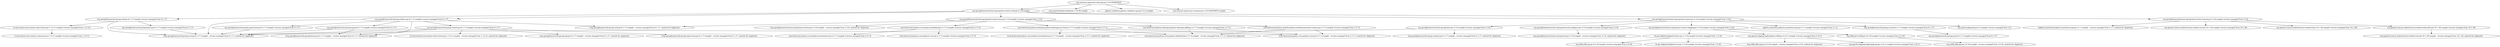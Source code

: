 digraph api {
	"com.tencent.supersonic:auth-api:jar:1.0.0-SNAPSHOT" -> "org.springframework.boot:spring-boot-starter-web:jar:3.3.9:compile" ; 
	"com.tencent.supersonic:auth-api:jar:1.0.0-SNAPSHOT" -> "org.projectlombok:lombok:jar:1.18.36:compile" ; 
	"com.tencent.supersonic:auth-api:jar:1.0.0-SNAPSHOT" -> "jakarta.validation:jakarta.validation-api:jar:3.0.2:compile" ; 
	"com.tencent.supersonic:auth-api:jar:1.0.0-SNAPSHOT" -> "com.tencent.supersonic:common:jar:1.0.0-SNAPSHOT:compile" ; 
	"org.springframework.boot:spring-boot-starter-web:jar:3.3.9:compile" -> "org.springframework.boot:spring-boot-starter:jar:3.3.9:compile (version managed from 3.3.9)" ; 
	"org.springframework.boot:spring-boot-starter-web:jar:3.3.9:compile" -> "org.springframework.boot:spring-boot-starter-json:jar:3.3.9:compile (version managed from 3.3.9)" ; 
	"org.springframework.boot:spring-boot-starter-web:jar:3.3.9:compile" -> "org.springframework.boot:spring-boot-starter-tomcat:jar:3.3.9:compile (version managed from 3.3.9)" ; 
	"org.springframework.boot:spring-boot-starter-web:jar:3.3.9:compile" -> "org.springframework:spring-web:jar:6.1.17:compile (version managed from 6.1.17)" ; 
	"org.springframework.boot:spring-boot-starter-web:jar:3.3.9:compile" -> "org.springframework:spring-webmvc:jar:6.1.17:compile (version managed from 6.1.17)" ; 
	"org.springframework.boot:spring-boot-starter:jar:3.3.9:compile (version managed from 3.3.9)" -> "org.springframework.boot:spring-boot:jar:3.3.9:compile (version managed from 3.3.9)" ; 
	"org.springframework.boot:spring-boot-starter:jar:3.3.9:compile (version managed from 3.3.9)" -> "org.springframework.boot:spring-boot-autoconfigure:jar:3.3.9:compile (version managed from 3.3.9)" ; 
	"org.springframework.boot:spring-boot-starter:jar:3.3.9:compile (version managed from 3.3.9)" -> "org.springframework.boot:spring-boot-starter-logging:jar:3.3.9:compile (version managed from 3.3.9)" ; 
	"org.springframework.boot:spring-boot-starter:jar:3.3.9:compile (version managed from 3.3.9)" -> "jakarta.annotation:jakarta.annotation-api:jar:2.1.1:compile (version managed from 2.1.1)" ; 
	"org.springframework.boot:spring-boot-starter:jar:3.3.9:compile (version managed from 3.3.9)" -> "org.springframework:spring-core:jar:6.1.17:compile (version managed from 6.1.17)" ; 
	"org.springframework.boot:spring-boot-starter:jar:3.3.9:compile (version managed from 3.3.9)" -> "org.yaml:snakeyaml:jar:2.2:compile (version managed from 2.2)" ; 
	"org.springframework.boot:spring-boot:jar:3.3.9:compile (version managed from 3.3.9)" -> "(org.springframework:spring-core:jar:6.1.17:compile - version managed from 6.1.17; omitted for duplicate)" ; 
	"org.springframework.boot:spring-boot:jar:3.3.9:compile (version managed from 3.3.9)" -> "(org.springframework:spring-context:jar:6.1.17:compile - version managed from 6.1.17; omitted for duplicate)" ; 
	"org.springframework.boot:spring-boot-autoconfigure:jar:3.3.9:compile (version managed from 3.3.9)" -> "(org.springframework.boot:spring-boot:jar:3.3.9:compile - version managed from 3.3.9; omitted for duplicate)" ; 
	"org.springframework.boot:spring-boot-starter-logging:jar:3.3.9:compile (version managed from 3.3.9)" -> "ch.qos.logback:logback-classic:jar:1.5.16:compile (version managed from 1.5.16)" ; 
	"org.springframework.boot:spring-boot-starter-logging:jar:3.3.9:compile (version managed from 3.3.9)" -> "org.apache.logging.log4j:log4j-to-slf4j:jar:2.23.1:compile (version managed from 2.23.1)" ; 
	"org.springframework.boot:spring-boot-starter-logging:jar:3.3.9:compile (version managed from 3.3.9)" -> "org.slf4j:jul-to-slf4j:jar:2.0.16:compile (version managed from 2.0.16)" ; 
	"ch.qos.logback:logback-classic:jar:1.5.16:compile (version managed from 1.5.16)" -> "ch.qos.logback:logback-core:jar:1.5.16:compile (version managed from 1.5.16)" ; 
	"ch.qos.logback:logback-classic:jar:1.5.16:compile (version managed from 1.5.16)" -> "org.slf4j:slf4j-api:jar:2.0.16:compile (version managed from 2.0.16)" ; 
	"org.apache.logging.log4j:log4j-to-slf4j:jar:2.23.1:compile (version managed from 2.23.1)" -> "org.apache.logging.log4j:log4j-api:jar:2.23.1:compile (version managed from 2.23.1)" ; 
	"org.apache.logging.log4j:log4j-to-slf4j:jar:2.23.1:compile (version managed from 2.23.1)" -> "(org.slf4j:slf4j-api:jar:2.0.16:compile - version managed from 2.0.9; omitted for duplicate)" ; 
	"org.slf4j:jul-to-slf4j:jar:2.0.16:compile (version managed from 2.0.16)" -> "(org.slf4j:slf4j-api:jar:2.0.16:compile - version managed from 2.0.16; omitted for duplicate)" ; 
	"org.springframework:spring-core:jar:6.1.17:compile (version managed from 6.1.17)" -> "org.springframework:spring-jcl:jar:6.1.17:compile (version managed from 6.1.17)" ; 
	"org.springframework.boot:spring-boot-starter-json:jar:3.3.9:compile (version managed from 3.3.9)" -> "(org.springframework.boot:spring-boot-starter:jar:3.3.9:compile - version managed from 3.3.9; omitted for duplicate)" ; 
	"org.springframework.boot:spring-boot-starter-json:jar:3.3.9:compile (version managed from 3.3.9)" -> "(org.springframework:spring-web:jar:6.1.17:compile - version managed from 6.1.17; omitted for duplicate)" ; 
	"org.springframework.boot:spring-boot-starter-json:jar:3.3.9:compile (version managed from 3.3.9)" -> "com.fasterxml.jackson.core:jackson-databind:jar:2.17.3:compile (version managed from 2.17.3)" ; 
	"org.springframework.boot:spring-boot-starter-json:jar:3.3.9:compile (version managed from 3.3.9)" -> "com.fasterxml.jackson.datatype:jackson-datatype-jdk8:jar:2.17.3:compile (version managed from 2.17.3)" ; 
	"org.springframework.boot:spring-boot-starter-json:jar:3.3.9:compile (version managed from 3.3.9)" -> "com.fasterxml.jackson.datatype:jackson-datatype-jsr310:jar:2.17.3:compile (version managed from 2.17.3)" ; 
	"org.springframework.boot:spring-boot-starter-json:jar:3.3.9:compile (version managed from 3.3.9)" -> "com.fasterxml.jackson.module:jackson-module-parameter-names:jar:2.17.3:compile (version managed from 2.17.3)" ; 
	"com.fasterxml.jackson.core:jackson-databind:jar:2.17.3:compile (version managed from 2.17.3)" -> "com.fasterxml.jackson.core:jackson-annotations:jar:2.17.3:compile (version managed from 2.17.3)" ; 
	"com.fasterxml.jackson.core:jackson-databind:jar:2.17.3:compile (version managed from 2.17.3)" -> "com.fasterxml.jackson.core:jackson-core:jar:2.17.3:compile (version managed from 2.17.3)" ; 
	"com.fasterxml.jackson.datatype:jackson-datatype-jdk8:jar:2.17.3:compile (version managed from 2.17.3)" -> "(com.fasterxml.jackson.core:jackson-core:jar:2.17.3:compile - version managed from 2.17.3; omitted for duplicate)" ; 
	"com.fasterxml.jackson.datatype:jackson-datatype-jdk8:jar:2.17.3:compile (version managed from 2.17.3)" -> "(com.fasterxml.jackson.core:jackson-databind:jar:2.17.3:compile - version managed from 2.17.3; omitted for duplicate)" ; 
	"com.fasterxml.jackson.datatype:jackson-datatype-jsr310:jar:2.17.3:compile (version managed from 2.17.3)" -> "(com.fasterxml.jackson.core:jackson-annotations:jar:2.17.3:compile - version managed from 2.17.3; omitted for duplicate)" ; 
	"com.fasterxml.jackson.datatype:jackson-datatype-jsr310:jar:2.17.3:compile (version managed from 2.17.3)" -> "(com.fasterxml.jackson.core:jackson-core:jar:2.17.3:compile - version managed from 2.17.3; omitted for duplicate)" ; 
	"com.fasterxml.jackson.datatype:jackson-datatype-jsr310:jar:2.17.3:compile (version managed from 2.17.3)" -> "(com.fasterxml.jackson.core:jackson-databind:jar:2.17.3:compile - version managed from 2.17.3; omitted for duplicate)" ; 
	"com.fasterxml.jackson.module:jackson-module-parameter-names:jar:2.17.3:compile (version managed from 2.17.3)" -> "(com.fasterxml.jackson.core:jackson-core:jar:2.17.3:compile - version managed from 2.17.3; omitted for duplicate)" ; 
	"com.fasterxml.jackson.module:jackson-module-parameter-names:jar:2.17.3:compile (version managed from 2.17.3)" -> "(com.fasterxml.jackson.core:jackson-databind:jar:2.17.3:compile - version managed from 2.17.3; omitted for duplicate)" ; 
	"org.springframework.boot:spring-boot-starter-tomcat:jar:3.3.9:compile (version managed from 3.3.9)" -> "(jakarta.annotation:jakarta.annotation-api:jar:2.1.1:compile - version managed from 2.1.1; omitted for duplicate)" ; 
	"org.springframework.boot:spring-boot-starter-tomcat:jar:3.3.9:compile (version managed from 3.3.9)" -> "org.apache.tomcat.embed:tomcat-embed-core:jar:10.1.36:compile (version managed from 10.1.36)" ; 
	"org.springframework.boot:spring-boot-starter-tomcat:jar:3.3.9:compile (version managed from 3.3.9)" -> "org.apache.tomcat.embed:tomcat-embed-el:jar:10.1.36:compile (version managed from 10.1.36)" ; 
	"org.springframework.boot:spring-boot-starter-tomcat:jar:3.3.9:compile (version managed from 3.3.9)" -> "org.apache.tomcat.embed:tomcat-embed-websocket:jar:10.1.36:compile (version managed from 10.1.36)" ; 
	"org.apache.tomcat.embed:tomcat-embed-websocket:jar:10.1.36:compile (version managed from 10.1.36)" -> "(org.apache.tomcat.embed:tomcat-embed-core:jar:10.1.36:compile - version managed from 10.1.36; omitted for duplicate)" ; 
	"org.springframework:spring-web:jar:6.1.17:compile (version managed from 6.1.17)" -> "org.springframework:spring-beans:jar:6.1.17:compile (version managed from 6.1.17)" ; 
	"org.springframework:spring-web:jar:6.1.17:compile (version managed from 6.1.17)" -> "(org.springframework:spring-core:jar:6.1.17:compile - version managed from 6.1.17; omitted for duplicate)" ; 
	"org.springframework:spring-web:jar:6.1.17:compile (version managed from 6.1.17)" -> "io.micrometer:micrometer-observation:jar:1.13.11:compile (version managed from 1.12.12)" ; 
	"org.springframework:spring-beans:jar:6.1.17:compile (version managed from 6.1.17)" -> "(org.springframework:spring-core:jar:6.1.17:compile - version managed from 6.1.17; omitted for duplicate)" ; 
	"io.micrometer:micrometer-observation:jar:1.13.11:compile (version managed from 1.12.12)" -> "io.micrometer:micrometer-commons:jar:1.13.11:compile (version managed from 1.13.11)" ; 
	"org.springframework:spring-webmvc:jar:6.1.17:compile (version managed from 6.1.17)" -> "org.springframework:spring-aop:jar:6.1.17:compile (version managed from 6.1.17)" ; 
	"org.springframework:spring-webmvc:jar:6.1.17:compile (version managed from 6.1.17)" -> "(org.springframework:spring-beans:jar:6.1.17:compile - version managed from 6.1.17; omitted for duplicate)" ; 
	"org.springframework:spring-webmvc:jar:6.1.17:compile (version managed from 6.1.17)" -> "org.springframework:spring-context:jar:6.1.17:compile (version managed from 6.1.17)" ; 
	"org.springframework:spring-webmvc:jar:6.1.17:compile (version managed from 6.1.17)" -> "(org.springframework:spring-core:jar:6.1.17:compile - version managed from 6.1.17; omitted for duplicate)" ; 
	"org.springframework:spring-webmvc:jar:6.1.17:compile (version managed from 6.1.17)" -> "org.springframework:spring-expression:jar:6.1.17:compile (version managed from 6.1.17)" ; 
	"org.springframework:spring-webmvc:jar:6.1.17:compile (version managed from 6.1.17)" -> "(org.springframework:spring-web:jar:6.1.17:compile - version managed from 6.1.17; omitted for duplicate)" ; 
	"org.springframework:spring-aop:jar:6.1.17:compile (version managed from 6.1.17)" -> "(org.springframework:spring-beans:jar:6.1.17:compile - version managed from 6.1.17; omitted for duplicate)" ; 
	"org.springframework:spring-aop:jar:6.1.17:compile (version managed from 6.1.17)" -> "(org.springframework:spring-core:jar:6.1.17:compile - version managed from 6.1.17; omitted for duplicate)" ; 
	"org.springframework:spring-context:jar:6.1.17:compile (version managed from 6.1.17)" -> "(org.springframework:spring-aop:jar:6.1.17:compile - version managed from 6.1.17; omitted for duplicate)" ; 
	"org.springframework:spring-context:jar:6.1.17:compile (version managed from 6.1.17)" -> "(org.springframework:spring-beans:jar:6.1.17:compile - version managed from 6.1.17; omitted for duplicate)" ; 
	"org.springframework:spring-context:jar:6.1.17:compile (version managed from 6.1.17)" -> "(org.springframework:spring-core:jar:6.1.17:compile - version managed from 6.1.17; omitted for duplicate)" ; 
	"org.springframework:spring-context:jar:6.1.17:compile (version managed from 6.1.17)" -> "(org.springframework:spring-expression:jar:6.1.17:compile - version managed from 6.1.17; omitted for duplicate)" ; 
	"org.springframework:spring-context:jar:6.1.17:compile (version managed from 6.1.17)" -> "(io.micrometer:micrometer-observation:jar:1.13.11:compile - version managed from 1.12.12; omitted for duplicate)" ; 
	"org.springframework:spring-expression:jar:6.1.17:compile (version managed from 6.1.17)" -> "(org.springframework:spring-core:jar:6.1.17:compile - version managed from 6.1.17; omitted for duplicate)" ; 
}
digraph authentication {
	"com.tencent.supersonic:auth-authentication:jar:1.0.0-SNAPSHOT" -> "io.jsonwebtoken:jjwt:jar:0.12.6:compile" ; 
	"com.tencent.supersonic:auth-authentication:jar:1.0.0-SNAPSHOT" -> "org.projectlombok:lombok:jar:1.18.36:compile" ; 
	"com.tencent.supersonic:auth-authentication:jar:1.0.0-SNAPSHOT" -> "org.springframework:spring-context:jar:6.1.17:compile" ; 
	"com.tencent.supersonic:auth-authentication:jar:1.0.0-SNAPSHOT" -> "org.springframework.boot:spring-boot-starter-jdbc:jar:3.3.9:compile" ; 
	"com.tencent.supersonic:auth-authentication:jar:1.0.0-SNAPSHOT" -> "com.alibaba:druid:jar:1.2.24:compile" ; 
	"com.tencent.supersonic:auth-authentication:jar:1.0.0-SNAPSHOT" -> "org.springframework.boot:spring-boot-starter-web:jar:3.3.9:compile" ; 
	"com.tencent.supersonic:auth-authentication:jar:1.0.0-SNAPSHOT" -> "com.github.pagehelper:pagehelper:jar:6.1.0:compile" ; 
	"com.tencent.supersonic:auth-authentication:jar:1.0.0-SNAPSHOT" -> "com.tencent.supersonic:auth-api:jar:1.0.0-SNAPSHOT:compile" ; 
	"com.tencent.supersonic:auth-authentication:jar:1.0.0-SNAPSHOT" -> "com.tencent.supersonic:common:jar:1.0.0-SNAPSHOT:compile" ; 
	"io.jsonwebtoken:jjwt:jar:0.12.6:compile" -> "io.jsonwebtoken:jjwt-api:jar:0.12.6:compile" ; 
	"io.jsonwebtoken:jjwt:jar:0.12.6:compile" -> "io.jsonwebtoken:jjwt-impl:jar:0.12.6:runtime" ; 
	"io.jsonwebtoken:jjwt:jar:0.12.6:compile" -> "io.jsonwebtoken:jjwt-jackson:jar:0.12.6:runtime" ; 
	"io.jsonwebtoken:jjwt-impl:jar:0.12.6:runtime" -> "(io.jsonwebtoken:jjwt-api:jar:0.12.6:runtime - omitted for duplicate)" ; 
	"io.jsonwebtoken:jjwt-jackson:jar:0.12.6:runtime" -> "(io.jsonwebtoken:jjwt-api:jar:0.12.6:runtime - omitted for duplicate)" ; 
	"io.jsonwebtoken:jjwt-jackson:jar:0.12.6:runtime" -> "com.fasterxml.jackson.core:jackson-databind:jar:2.17.3:compile (version managed from 2.12.7.1)" ; 
	"com.fasterxml.jackson.core:jackson-databind:jar:2.17.3:compile (version managed from 2.12.7.1)" -> "com.fasterxml.jackson.core:jackson-annotations:jar:2.17.3:compile (version managed from 2.17.3)" ; 
	"com.fasterxml.jackson.core:jackson-databind:jar:2.17.3:compile (version managed from 2.12.7.1)" -> "com.fasterxml.jackson.core:jackson-core:jar:2.17.3:compile (version managed from 2.17.3)" ; 
	"org.springframework:spring-context:jar:6.1.17:compile" -> "org.springframework:spring-aop:jar:6.1.17:compile (version managed from 6.1.17)" ; 
	"org.springframework:spring-context:jar:6.1.17:compile" -> "org.springframework:spring-beans:jar:6.1.17:compile (version managed from 6.1.17)" ; 
	"org.springframework:spring-context:jar:6.1.17:compile" -> "org.springframework:spring-core:jar:6.1.17:compile (version managed from 6.1.17)" ; 
	"org.springframework:spring-context:jar:6.1.17:compile" -> "org.springframework:spring-expression:jar:6.1.17:compile (version managed from 6.1.17)" ; 
	"org.springframework:spring-context:jar:6.1.17:compile" -> "io.micrometer:micrometer-observation:jar:1.13.11:compile (version managed from 1.12.12)" ; 
	"org.springframework:spring-aop:jar:6.1.17:compile (version managed from 6.1.17)" -> "(org.springframework:spring-beans:jar:6.1.17:compile - version managed from 6.1.17; omitted for duplicate)" ; 
	"org.springframework:spring-aop:jar:6.1.17:compile (version managed from 6.1.17)" -> "(org.springframework:spring-core:jar:6.1.17:compile - version managed from 6.1.17; omitted for duplicate)" ; 
	"org.springframework:spring-beans:jar:6.1.17:compile (version managed from 6.1.17)" -> "(org.springframework:spring-core:jar:6.1.17:compile - version managed from 6.1.17; omitted for duplicate)" ; 
	"org.springframework:spring-core:jar:6.1.17:compile (version managed from 6.1.17)" -> "org.springframework:spring-jcl:jar:6.1.17:compile (version managed from 6.1.17)" ; 
	"org.springframework:spring-expression:jar:6.1.17:compile (version managed from 6.1.17)" -> "(org.springframework:spring-core:jar:6.1.17:compile - version managed from 6.1.17; omitted for duplicate)" ; 
	"io.micrometer:micrometer-observation:jar:1.13.11:compile (version managed from 1.12.12)" -> "io.micrometer:micrometer-commons:jar:1.13.11:compile (version managed from 1.13.11)" ; 
	"org.springframework.boot:spring-boot-starter-jdbc:jar:3.3.9:compile" -> "org.springframework.boot:spring-boot-starter:jar:3.3.9:compile (version managed from 3.3.9)" ; 
	"org.springframework.boot:spring-boot-starter-jdbc:jar:3.3.9:compile" -> "com.zaxxer:HikariCP:jar:5.1.0:compile (version managed from 5.1.0)" ; 
	"org.springframework.boot:spring-boot-starter-jdbc:jar:3.3.9:compile" -> "org.springframework:spring-jdbc:jar:6.1.17:compile (version managed from 6.1.17)" ; 
	"org.springframework.boot:spring-boot-starter:jar:3.3.9:compile (version managed from 3.3.9)" -> "org.springframework.boot:spring-boot:jar:3.3.9:compile (version managed from 3.3.9)" ; 
	"org.springframework.boot:spring-boot-starter:jar:3.3.9:compile (version managed from 3.3.9)" -> "org.springframework.boot:spring-boot-autoconfigure:jar:3.3.9:compile (version managed from 3.3.9)" ; 
	"org.springframework.boot:spring-boot-starter:jar:3.3.9:compile (version managed from 3.3.9)" -> "org.springframework.boot:spring-boot-starter-logging:jar:3.3.9:compile (version managed from 3.3.9)" ; 
	"org.springframework.boot:spring-boot-starter:jar:3.3.9:compile (version managed from 3.3.9)" -> "jakarta.annotation:jakarta.annotation-api:jar:2.1.1:compile (version managed from 2.1.1)" ; 
	"org.springframework.boot:spring-boot-starter:jar:3.3.9:compile (version managed from 3.3.9)" -> "(org.springframework:spring-core:jar:6.1.17:compile - version managed from 6.1.17; omitted for duplicate)" ; 
	"org.springframework.boot:spring-boot-starter:jar:3.3.9:compile (version managed from 3.3.9)" -> "org.yaml:snakeyaml:jar:2.2:compile (version managed from 2.2)" ; 
	"org.springframework.boot:spring-boot:jar:3.3.9:compile (version managed from 3.3.9)" -> "(org.springframework:spring-core:jar:6.1.17:compile - version managed from 6.1.17; omitted for duplicate)" ; 
	"org.springframework.boot:spring-boot:jar:3.3.9:compile (version managed from 3.3.9)" -> "(org.springframework:spring-context:jar:6.1.17:compile - version managed from 6.1.17; omitted for duplicate)" ; 
	"org.springframework.boot:spring-boot-autoconfigure:jar:3.3.9:compile (version managed from 3.3.9)" -> "(org.springframework.boot:spring-boot:jar:3.3.9:compile - version managed from 3.3.9; omitted for duplicate)" ; 
	"org.springframework.boot:spring-boot-starter-logging:jar:3.3.9:compile (version managed from 3.3.9)" -> "ch.qos.logback:logback-classic:jar:1.5.16:compile (version managed from 1.5.16)" ; 
	"org.springframework.boot:spring-boot-starter-logging:jar:3.3.9:compile (version managed from 3.3.9)" -> "org.apache.logging.log4j:log4j-to-slf4j:jar:2.23.1:compile (version managed from 2.23.1)" ; 
	"org.springframework.boot:spring-boot-starter-logging:jar:3.3.9:compile (version managed from 3.3.9)" -> "org.slf4j:jul-to-slf4j:jar:2.0.16:compile (version managed from 2.0.16)" ; 
	"ch.qos.logback:logback-classic:jar:1.5.16:compile (version managed from 1.5.16)" -> "ch.qos.logback:logback-core:jar:1.5.16:compile (version managed from 1.5.16)" ; 
	"ch.qos.logback:logback-classic:jar:1.5.16:compile (version managed from 1.5.16)" -> "(org.slf4j:slf4j-api:jar:2.0.16:compile - version managed from 2.0.16; omitted for duplicate)" ; 
	"org.apache.logging.log4j:log4j-to-slf4j:jar:2.23.1:compile (version managed from 2.23.1)" -> "org.apache.logging.log4j:log4j-api:jar:2.23.1:compile (version managed from 2.23.1)" ; 
	"org.apache.logging.log4j:log4j-to-slf4j:jar:2.23.1:compile (version managed from 2.23.1)" -> "(org.slf4j:slf4j-api:jar:2.0.16:compile - version managed from 2.0.9; omitted for duplicate)" ; 
	"org.slf4j:jul-to-slf4j:jar:2.0.16:compile (version managed from 2.0.16)" -> "(org.slf4j:slf4j-api:jar:2.0.16:compile - version managed from 2.0.16; omitted for duplicate)" ; 
	"com.zaxxer:HikariCP:jar:5.1.0:compile (version managed from 5.1.0)" -> "org.slf4j:slf4j-api:jar:2.0.16:compile (version managed from 1.7.36)" ; 
	"org.springframework:spring-jdbc:jar:6.1.17:compile (version managed from 6.1.17)" -> "(org.springframework:spring-beans:jar:6.1.17:compile - version managed from 6.1.17; omitted for duplicate)" ; 
	"org.springframework:spring-jdbc:jar:6.1.17:compile (version managed from 6.1.17)" -> "(org.springframework:spring-core:jar:6.1.17:compile - version managed from 6.1.17; omitted for duplicate)" ; 
	"org.springframework:spring-jdbc:jar:6.1.17:compile (version managed from 6.1.17)" -> "org.springframework:spring-tx:jar:6.1.17:compile (version managed from 6.1.17)" ; 
	"org.springframework:spring-tx:jar:6.1.17:compile (version managed from 6.1.17)" -> "(org.springframework:spring-beans:jar:6.1.17:compile - version managed from 6.1.17; omitted for duplicate)" ; 
	"org.springframework:spring-tx:jar:6.1.17:compile (version managed from 6.1.17)" -> "(org.springframework:spring-core:jar:6.1.17:compile - version managed from 6.1.17; omitted for duplicate)" ; 
	"org.springframework.boot:spring-boot-starter-web:jar:3.3.9:compile" -> "(org.springframework.boot:spring-boot-starter:jar:3.3.9:compile - version managed from 3.3.9; omitted for duplicate)" ; 
	"org.springframework.boot:spring-boot-starter-web:jar:3.3.9:compile" -> "org.springframework.boot:spring-boot-starter-json:jar:3.3.9:compile (version managed from 3.3.9)" ; 
	"org.springframework.boot:spring-boot-starter-web:jar:3.3.9:compile" -> "org.springframework.boot:spring-boot-starter-tomcat:jar:3.3.9:compile (version managed from 3.3.9)" ; 
	"org.springframework.boot:spring-boot-starter-web:jar:3.3.9:compile" -> "org.springframework:spring-web:jar:6.1.17:compile (version managed from 6.1.17)" ; 
	"org.springframework.boot:spring-boot-starter-web:jar:3.3.9:compile" -> "org.springframework:spring-webmvc:jar:6.1.17:compile (version managed from 6.1.17)" ; 
	"org.springframework.boot:spring-boot-starter-json:jar:3.3.9:compile (version managed from 3.3.9)" -> "(org.springframework.boot:spring-boot-starter:jar:3.3.9:compile - version managed from 3.3.9; omitted for duplicate)" ; 
	"org.springframework.boot:spring-boot-starter-json:jar:3.3.9:compile (version managed from 3.3.9)" -> "(org.springframework:spring-web:jar:6.1.17:compile - version managed from 6.1.17; omitted for duplicate)" ; 
	"org.springframework.boot:spring-boot-starter-json:jar:3.3.9:compile (version managed from 3.3.9)" -> "(com.fasterxml.jackson.core:jackson-databind:jar:2.17.3:compile - version managed from 2.17.3; omitted for duplicate)" ; 
	"org.springframework.boot:spring-boot-starter-json:jar:3.3.9:compile (version managed from 3.3.9)" -> "com.fasterxml.jackson.datatype:jackson-datatype-jdk8:jar:2.17.3:compile (version managed from 2.17.3)" ; 
	"org.springframework.boot:spring-boot-starter-json:jar:3.3.9:compile (version managed from 3.3.9)" -> "com.fasterxml.jackson.datatype:jackson-datatype-jsr310:jar:2.17.3:compile (version managed from 2.17.3)" ; 
	"org.springframework.boot:spring-boot-starter-json:jar:3.3.9:compile (version managed from 3.3.9)" -> "com.fasterxml.jackson.module:jackson-module-parameter-names:jar:2.17.3:compile (version managed from 2.17.3)" ; 
	"com.fasterxml.jackson.datatype:jackson-datatype-jdk8:jar:2.17.3:compile (version managed from 2.17.3)" -> "(com.fasterxml.jackson.core:jackson-core:jar:2.17.3:compile - version managed from 2.17.3; omitted for duplicate)" ; 
	"com.fasterxml.jackson.datatype:jackson-datatype-jdk8:jar:2.17.3:compile (version managed from 2.17.3)" -> "(com.fasterxml.jackson.core:jackson-databind:jar:2.17.3:compile - version managed from 2.17.3; omitted for duplicate)" ; 
	"com.fasterxml.jackson.datatype:jackson-datatype-jsr310:jar:2.17.3:compile (version managed from 2.17.3)" -> "(com.fasterxml.jackson.core:jackson-annotations:jar:2.17.3:compile - version managed from 2.17.3; omitted for duplicate)" ; 
	"com.fasterxml.jackson.datatype:jackson-datatype-jsr310:jar:2.17.3:compile (version managed from 2.17.3)" -> "(com.fasterxml.jackson.core:jackson-core:jar:2.17.3:compile - version managed from 2.17.3; omitted for duplicate)" ; 
	"com.fasterxml.jackson.datatype:jackson-datatype-jsr310:jar:2.17.3:compile (version managed from 2.17.3)" -> "(com.fasterxml.jackson.core:jackson-databind:jar:2.17.3:compile - version managed from 2.17.3; omitted for duplicate)" ; 
	"com.fasterxml.jackson.module:jackson-module-parameter-names:jar:2.17.3:compile (version managed from 2.17.3)" -> "(com.fasterxml.jackson.core:jackson-core:jar:2.17.3:compile - version managed from 2.17.3; omitted for duplicate)" ; 
	"com.fasterxml.jackson.module:jackson-module-parameter-names:jar:2.17.3:compile (version managed from 2.17.3)" -> "(com.fasterxml.jackson.core:jackson-databind:jar:2.17.3:compile - version managed from 2.17.3; omitted for duplicate)" ; 
	"org.springframework.boot:spring-boot-starter-tomcat:jar:3.3.9:compile (version managed from 3.3.9)" -> "(jakarta.annotation:jakarta.annotation-api:jar:2.1.1:compile - version managed from 2.1.1; omitted for duplicate)" ; 
	"org.springframework.boot:spring-boot-starter-tomcat:jar:3.3.9:compile (version managed from 3.3.9)" -> "org.apache.tomcat.embed:tomcat-embed-core:jar:10.1.36:compile (version managed from 10.1.36)" ; 
	"org.springframework.boot:spring-boot-starter-tomcat:jar:3.3.9:compile (version managed from 3.3.9)" -> "org.apache.tomcat.embed:tomcat-embed-el:jar:10.1.36:compile (version managed from 10.1.36)" ; 
	"org.springframework.boot:spring-boot-starter-tomcat:jar:3.3.9:compile (version managed from 3.3.9)" -> "org.apache.tomcat.embed:tomcat-embed-websocket:jar:10.1.36:compile (version managed from 10.1.36)" ; 
	"org.apache.tomcat.embed:tomcat-embed-websocket:jar:10.1.36:compile (version managed from 10.1.36)" -> "(org.apache.tomcat.embed:tomcat-embed-core:jar:10.1.36:compile - version managed from 10.1.36; omitted for duplicate)" ; 
	"org.springframework:spring-web:jar:6.1.17:compile (version managed from 6.1.17)" -> "(org.springframework:spring-beans:jar:6.1.17:compile - version managed from 6.1.17; omitted for duplicate)" ; 
	"org.springframework:spring-web:jar:6.1.17:compile (version managed from 6.1.17)" -> "(org.springframework:spring-core:jar:6.1.17:compile - version managed from 6.1.17; omitted for duplicate)" ; 
	"org.springframework:spring-web:jar:6.1.17:compile (version managed from 6.1.17)" -> "(io.micrometer:micrometer-observation:jar:1.13.11:compile - version managed from 1.12.12; omitted for duplicate)" ; 
	"org.springframework:spring-webmvc:jar:6.1.17:compile (version managed from 6.1.17)" -> "(org.springframework:spring-aop:jar:6.1.17:compile - version managed from 6.1.17; omitted for duplicate)" ; 
	"org.springframework:spring-webmvc:jar:6.1.17:compile (version managed from 6.1.17)" -> "(org.springframework:spring-beans:jar:6.1.17:compile - version managed from 6.1.17; omitted for duplicate)" ; 
	"org.springframework:spring-webmvc:jar:6.1.17:compile (version managed from 6.1.17)" -> "(org.springframework:spring-context:jar:6.1.17:compile - version managed from 6.1.17; omitted for duplicate)" ; 
	"org.springframework:spring-webmvc:jar:6.1.17:compile (version managed from 6.1.17)" -> "(org.springframework:spring-core:jar:6.1.17:compile - version managed from 6.1.17; omitted for duplicate)" ; 
	"org.springframework:spring-webmvc:jar:6.1.17:compile (version managed from 6.1.17)" -> "(org.springframework:spring-expression:jar:6.1.17:compile - version managed from 6.1.17; omitted for duplicate)" ; 
	"org.springframework:spring-webmvc:jar:6.1.17:compile (version managed from 6.1.17)" -> "(org.springframework:spring-web:jar:6.1.17:compile - version managed from 6.1.17; omitted for duplicate)" ; 
	"com.github.pagehelper:pagehelper:jar:6.1.0:compile" -> "com.github.jsqlparser:jsqlparser:jar:4.7:compile" ; 
}
digraph authorization {
	"com.tencent.supersonic:auth-authorization:jar:1.0.0-SNAPSHOT" -> "com.tencent.supersonic:auth-api:jar:1.0.0-SNAPSHOT:compile" ; 
	"com.tencent.supersonic:auth-authorization:jar:1.0.0-SNAPSHOT" -> "org.springframework.boot:spring-boot-starter-web:jar:3.3.9:compile" ; 
	"com.tencent.supersonic:auth-authorization:jar:1.0.0-SNAPSHOT" -> "org.springframework.boot:spring-boot-starter-jdbc:jar:3.3.9:compile" ; 
	"com.tencent.supersonic:auth-authorization:jar:1.0.0-SNAPSHOT" -> "com.google.code.gson:gson:jar:2.12.1:compile" ; 
	"com.tencent.supersonic:auth-authorization:jar:1.0.0-SNAPSHOT" -> "com.tencent.supersonic:auth-authentication:jar:1.0.0-SNAPSHOT:compile" ; 
	"org.springframework.boot:spring-boot-starter-web:jar:3.3.9:compile" -> "org.springframework.boot:spring-boot-starter:jar:3.3.9:compile (version managed from 3.3.9)" ; 
	"org.springframework.boot:spring-boot-starter-web:jar:3.3.9:compile" -> "org.springframework.boot:spring-boot-starter-json:jar:3.3.9:compile (version managed from 3.3.9)" ; 
	"org.springframework.boot:spring-boot-starter-web:jar:3.3.9:compile" -> "org.springframework.boot:spring-boot-starter-tomcat:jar:3.3.9:compile (version managed from 3.3.9)" ; 
	"org.springframework.boot:spring-boot-starter-web:jar:3.3.9:compile" -> "org.springframework:spring-web:jar:6.1.17:compile (version managed from 6.1.17)" ; 
	"org.springframework.boot:spring-boot-starter-web:jar:3.3.9:compile" -> "org.springframework:spring-webmvc:jar:6.1.17:compile (version managed from 6.1.17)" ; 
	"org.springframework.boot:spring-boot-starter:jar:3.3.9:compile (version managed from 3.3.9)" -> "org.springframework.boot:spring-boot:jar:3.3.9:compile (version managed from 3.3.9)" ; 
	"org.springframework.boot:spring-boot-starter:jar:3.3.9:compile (version managed from 3.3.9)" -> "org.springframework.boot:spring-boot-autoconfigure:jar:3.3.9:compile (version managed from 3.3.9)" ; 
	"org.springframework.boot:spring-boot-starter:jar:3.3.9:compile (version managed from 3.3.9)" -> "org.springframework.boot:spring-boot-starter-logging:jar:3.3.9:compile (version managed from 3.3.9)" ; 
	"org.springframework.boot:spring-boot-starter:jar:3.3.9:compile (version managed from 3.3.9)" -> "jakarta.annotation:jakarta.annotation-api:jar:2.1.1:compile (version managed from 2.1.1)" ; 
	"org.springframework.boot:spring-boot-starter:jar:3.3.9:compile (version managed from 3.3.9)" -> "org.springframework:spring-core:jar:6.1.17:compile (version managed from 6.1.17)" ; 
	"org.springframework.boot:spring-boot-starter:jar:3.3.9:compile (version managed from 3.3.9)" -> "org.yaml:snakeyaml:jar:2.2:compile (version managed from 2.2)" ; 
	"org.springframework.boot:spring-boot:jar:3.3.9:compile (version managed from 3.3.9)" -> "(org.springframework:spring-core:jar:6.1.17:compile - version managed from 6.1.17; omitted for duplicate)" ; 
	"org.springframework.boot:spring-boot:jar:3.3.9:compile (version managed from 3.3.9)" -> "(org.springframework:spring-context:jar:6.1.17:compile - version managed from 6.1.17; omitted for duplicate)" ; 
	"org.springframework.boot:spring-boot-autoconfigure:jar:3.3.9:compile (version managed from 3.3.9)" -> "(org.springframework.boot:spring-boot:jar:3.3.9:compile - version managed from 3.3.9; omitted for duplicate)" ; 
	"org.springframework.boot:spring-boot-starter-logging:jar:3.3.9:compile (version managed from 3.3.9)" -> "ch.qos.logback:logback-classic:jar:1.5.16:compile (version managed from 1.5.16)" ; 
	"org.springframework.boot:spring-boot-starter-logging:jar:3.3.9:compile (version managed from 3.3.9)" -> "org.apache.logging.log4j:log4j-to-slf4j:jar:2.23.1:compile (version managed from 2.23.1)" ; 
	"org.springframework.boot:spring-boot-starter-logging:jar:3.3.9:compile (version managed from 3.3.9)" -> "org.slf4j:jul-to-slf4j:jar:2.0.16:compile (version managed from 2.0.16)" ; 
	"ch.qos.logback:logback-classic:jar:1.5.16:compile (version managed from 1.5.16)" -> "ch.qos.logback:logback-core:jar:1.5.16:compile (version managed from 1.5.16)" ; 
	"ch.qos.logback:logback-classic:jar:1.5.16:compile (version managed from 1.5.16)" -> "(org.slf4j:slf4j-api:jar:2.0.16:compile - version managed from 2.0.16; omitted for duplicate)" ; 
	"org.apache.logging.log4j:log4j-to-slf4j:jar:2.23.1:compile (version managed from 2.23.1)" -> "org.apache.logging.log4j:log4j-api:jar:2.23.1:compile (version managed from 2.23.1)" ; 
	"org.apache.logging.log4j:log4j-to-slf4j:jar:2.23.1:compile (version managed from 2.23.1)" -> "(org.slf4j:slf4j-api:jar:2.0.16:compile - version managed from 2.0.9; omitted for duplicate)" ; 
	"org.slf4j:jul-to-slf4j:jar:2.0.16:compile (version managed from 2.0.16)" -> "(org.slf4j:slf4j-api:jar:2.0.16:compile - version managed from 2.0.16; omitted for duplicate)" ; 
	"org.springframework:spring-core:jar:6.1.17:compile (version managed from 6.1.17)" -> "org.springframework:spring-jcl:jar:6.1.17:compile (version managed from 6.1.17)" ; 
	"org.springframework.boot:spring-boot-starter-json:jar:3.3.9:compile (version managed from 3.3.9)" -> "(org.springframework.boot:spring-boot-starter:jar:3.3.9:compile - version managed from 3.3.9; omitted for duplicate)" ; 
	"org.springframework.boot:spring-boot-starter-json:jar:3.3.9:compile (version managed from 3.3.9)" -> "(org.springframework:spring-web:jar:6.1.17:compile - version managed from 6.1.17; omitted for duplicate)" ; 
	"org.springframework.boot:spring-boot-starter-json:jar:3.3.9:compile (version managed from 3.3.9)" -> "com.fasterxml.jackson.core:jackson-databind:jar:2.17.3:compile (version managed from 2.17.3)" ; 
	"org.springframework.boot:spring-boot-starter-json:jar:3.3.9:compile (version managed from 3.3.9)" -> "com.fasterxml.jackson.datatype:jackson-datatype-jdk8:jar:2.17.3:compile (version managed from 2.17.3)" ; 
	"org.springframework.boot:spring-boot-starter-json:jar:3.3.9:compile (version managed from 3.3.9)" -> "com.fasterxml.jackson.datatype:jackson-datatype-jsr310:jar:2.17.3:compile (version managed from 2.17.3)" ; 
	"org.springframework.boot:spring-boot-starter-json:jar:3.3.9:compile (version managed from 3.3.9)" -> "com.fasterxml.jackson.module:jackson-module-parameter-names:jar:2.17.3:compile (version managed from 2.17.3)" ; 
	"com.fasterxml.jackson.core:jackson-databind:jar:2.17.3:compile (version managed from 2.17.3)" -> "com.fasterxml.jackson.core:jackson-annotations:jar:2.17.3:compile (version managed from 2.17.3)" ; 
	"com.fasterxml.jackson.core:jackson-databind:jar:2.17.3:compile (version managed from 2.17.3)" -> "com.fasterxml.jackson.core:jackson-core:jar:2.17.3:compile (version managed from 2.17.3)" ; 
	"com.fasterxml.jackson.datatype:jackson-datatype-jdk8:jar:2.17.3:compile (version managed from 2.17.3)" -> "(com.fasterxml.jackson.core:jackson-core:jar:2.17.3:compile - version managed from 2.17.3; omitted for duplicate)" ; 
	"com.fasterxml.jackson.datatype:jackson-datatype-jdk8:jar:2.17.3:compile (version managed from 2.17.3)" -> "(com.fasterxml.jackson.core:jackson-databind:jar:2.17.3:compile - version managed from 2.17.3; omitted for duplicate)" ; 
	"com.fasterxml.jackson.datatype:jackson-datatype-jsr310:jar:2.17.3:compile (version managed from 2.17.3)" -> "(com.fasterxml.jackson.core:jackson-annotations:jar:2.17.3:compile - version managed from 2.17.3; omitted for duplicate)" ; 
	"com.fasterxml.jackson.datatype:jackson-datatype-jsr310:jar:2.17.3:compile (version managed from 2.17.3)" -> "(com.fasterxml.jackson.core:jackson-core:jar:2.17.3:compile - version managed from 2.17.3; omitted for duplicate)" ; 
	"com.fasterxml.jackson.datatype:jackson-datatype-jsr310:jar:2.17.3:compile (version managed from 2.17.3)" -> "(com.fasterxml.jackson.core:jackson-databind:jar:2.17.3:compile - version managed from 2.17.3; omitted for duplicate)" ; 
	"com.fasterxml.jackson.module:jackson-module-parameter-names:jar:2.17.3:compile (version managed from 2.17.3)" -> "(com.fasterxml.jackson.core:jackson-core:jar:2.17.3:compile - version managed from 2.17.3; omitted for duplicate)" ; 
	"com.fasterxml.jackson.module:jackson-module-parameter-names:jar:2.17.3:compile (version managed from 2.17.3)" -> "(com.fasterxml.jackson.core:jackson-databind:jar:2.17.3:compile - version managed from 2.17.3; omitted for duplicate)" ; 
	"org.springframework.boot:spring-boot-starter-tomcat:jar:3.3.9:compile (version managed from 3.3.9)" -> "(jakarta.annotation:jakarta.annotation-api:jar:2.1.1:compile - version managed from 2.1.1; omitted for duplicate)" ; 
	"org.springframework.boot:spring-boot-starter-tomcat:jar:3.3.9:compile (version managed from 3.3.9)" -> "org.apache.tomcat.embed:tomcat-embed-core:jar:10.1.36:compile (version managed from 10.1.36)" ; 
	"org.springframework.boot:spring-boot-starter-tomcat:jar:3.3.9:compile (version managed from 3.3.9)" -> "org.apache.tomcat.embed:tomcat-embed-el:jar:10.1.36:compile (version managed from 10.1.36)" ; 
	"org.springframework.boot:spring-boot-starter-tomcat:jar:3.3.9:compile (version managed from 3.3.9)" -> "org.apache.tomcat.embed:tomcat-embed-websocket:jar:10.1.36:compile (version managed from 10.1.36)" ; 
	"org.apache.tomcat.embed:tomcat-embed-websocket:jar:10.1.36:compile (version managed from 10.1.36)" -> "(org.apache.tomcat.embed:tomcat-embed-core:jar:10.1.36:compile - version managed from 10.1.36; omitted for duplicate)" ; 
	"org.springframework:spring-web:jar:6.1.17:compile (version managed from 6.1.17)" -> "org.springframework:spring-beans:jar:6.1.17:compile (version managed from 6.1.17)" ; 
	"org.springframework:spring-web:jar:6.1.17:compile (version managed from 6.1.17)" -> "(org.springframework:spring-core:jar:6.1.17:compile - version managed from 6.1.17; omitted for duplicate)" ; 
	"org.springframework:spring-web:jar:6.1.17:compile (version managed from 6.1.17)" -> "io.micrometer:micrometer-observation:jar:1.13.11:compile (version managed from 1.12.12)" ; 
	"org.springframework:spring-beans:jar:6.1.17:compile (version managed from 6.1.17)" -> "(org.springframework:spring-core:jar:6.1.17:compile - version managed from 6.1.17; omitted for duplicate)" ; 
	"io.micrometer:micrometer-observation:jar:1.13.11:compile (version managed from 1.12.12)" -> "io.micrometer:micrometer-commons:jar:1.13.11:compile (version managed from 1.13.11)" ; 
	"org.springframework:spring-webmvc:jar:6.1.17:compile (version managed from 6.1.17)" -> "org.springframework:spring-aop:jar:6.1.17:compile (version managed from 6.1.17)" ; 
	"org.springframework:spring-webmvc:jar:6.1.17:compile (version managed from 6.1.17)" -> "(org.springframework:spring-beans:jar:6.1.17:compile - version managed from 6.1.17; omitted for duplicate)" ; 
	"org.springframework:spring-webmvc:jar:6.1.17:compile (version managed from 6.1.17)" -> "org.springframework:spring-context:jar:6.1.17:compile (version managed from 6.1.17)" ; 
	"org.springframework:spring-webmvc:jar:6.1.17:compile (version managed from 6.1.17)" -> "(org.springframework:spring-core:jar:6.1.17:compile - version managed from 6.1.17; omitted for duplicate)" ; 
	"org.springframework:spring-webmvc:jar:6.1.17:compile (version managed from 6.1.17)" -> "org.springframework:spring-expression:jar:6.1.17:compile (version managed from 6.1.17)" ; 
	"org.springframework:spring-webmvc:jar:6.1.17:compile (version managed from 6.1.17)" -> "(org.springframework:spring-web:jar:6.1.17:compile - version managed from 6.1.17; omitted for duplicate)" ; 
	"org.springframework:spring-aop:jar:6.1.17:compile (version managed from 6.1.17)" -> "(org.springframework:spring-beans:jar:6.1.17:compile - version managed from 6.1.17; omitted for duplicate)" ; 
	"org.springframework:spring-aop:jar:6.1.17:compile (version managed from 6.1.17)" -> "(org.springframework:spring-core:jar:6.1.17:compile - version managed from 6.1.17; omitted for duplicate)" ; 
	"org.springframework:spring-context:jar:6.1.17:compile (version managed from 6.1.17)" -> "(org.springframework:spring-aop:jar:6.1.17:compile - version managed from 6.1.17; omitted for duplicate)" ; 
	"org.springframework:spring-context:jar:6.1.17:compile (version managed from 6.1.17)" -> "(org.springframework:spring-beans:jar:6.1.17:compile - version managed from 6.1.17; omitted for duplicate)" ; 
	"org.springframework:spring-context:jar:6.1.17:compile (version managed from 6.1.17)" -> "(org.springframework:spring-core:jar:6.1.17:compile - version managed from 6.1.17; omitted for duplicate)" ; 
	"org.springframework:spring-context:jar:6.1.17:compile (version managed from 6.1.17)" -> "(org.springframework:spring-expression:jar:6.1.17:compile - version managed from 6.1.17; omitted for duplicate)" ; 
	"org.springframework:spring-context:jar:6.1.17:compile (version managed from 6.1.17)" -> "(io.micrometer:micrometer-observation:jar:1.13.11:compile - version managed from 1.12.12; omitted for duplicate)" ; 
	"org.springframework:spring-expression:jar:6.1.17:compile (version managed from 6.1.17)" -> "(org.springframework:spring-core:jar:6.1.17:compile - version managed from 6.1.17; omitted for duplicate)" ; 
	"org.springframework.boot:spring-boot-starter-jdbc:jar:3.3.9:compile" -> "(org.springframework.boot:spring-boot-starter:jar:3.3.9:compile - version managed from 3.3.9; omitted for duplicate)" ; 
	"org.springframework.boot:spring-boot-starter-jdbc:jar:3.3.9:compile" -> "com.zaxxer:HikariCP:jar:5.1.0:compile (version managed from 5.1.0)" ; 
	"org.springframework.boot:spring-boot-starter-jdbc:jar:3.3.9:compile" -> "org.springframework:spring-jdbc:jar:6.1.17:compile (version managed from 6.1.17)" ; 
	"com.zaxxer:HikariCP:jar:5.1.0:compile (version managed from 5.1.0)" -> "org.slf4j:slf4j-api:jar:2.0.16:compile (version managed from 1.7.36)" ; 
	"org.springframework:spring-jdbc:jar:6.1.17:compile (version managed from 6.1.17)" -> "(org.springframework:spring-beans:jar:6.1.17:compile - version managed from 6.1.17; omitted for duplicate)" ; 
	"org.springframework:spring-jdbc:jar:6.1.17:compile (version managed from 6.1.17)" -> "(org.springframework:spring-core:jar:6.1.17:compile - version managed from 6.1.17; omitted for duplicate)" ; 
	"org.springframework:spring-jdbc:jar:6.1.17:compile (version managed from 6.1.17)" -> "org.springframework:spring-tx:jar:6.1.17:compile (version managed from 6.1.17)" ; 
	"org.springframework:spring-tx:jar:6.1.17:compile (version managed from 6.1.17)" -> "(org.springframework:spring-beans:jar:6.1.17:compile - version managed from 6.1.17; omitted for duplicate)" ; 
	"org.springframework:spring-tx:jar:6.1.17:compile (version managed from 6.1.17)" -> "(org.springframework:spring-core:jar:6.1.17:compile - version managed from 6.1.17; omitted for duplicate)" ; 
	"com.google.code.gson:gson:jar:2.12.1:compile" -> "com.google.errorprone:error_prone_annotations:jar:2.36.0:compile" ; 
}
digraph api {
	"com.tencent.supersonic:chat-api:jar:1.0.0-SNAPSHOT" -> "org.projectlombok:lombok:jar:1.18.36:compile" ; 
	"com.tencent.supersonic:chat-api:jar:1.0.0-SNAPSHOT" -> "com.tencent.supersonic:auth-api:jar:1.0.0-SNAPSHOT:compile" ; 
	"com.tencent.supersonic:chat-api:jar:1.0.0-SNAPSHOT" -> "com.tencent.supersonic:headless-api:jar:1.0.0-SNAPSHOT:compile" ; 
}
digraph server {
	"com.tencent.supersonic:chat-server:jar:1.0.0-SNAPSHOT" -> "org.projectlombok:lombok:jar:1.18.36:compile" ; 
	"com.tencent.supersonic:chat-server:jar:1.0.0-SNAPSHOT" -> "com.tencent.supersonic:auth-api:jar:1.0.0-SNAPSHOT:compile" ; 
	"com.tencent.supersonic:chat-server:jar:1.0.0-SNAPSHOT" -> "com.tencent.supersonic:chat-api:jar:1.0.0-SNAPSHOT:compile" ; 
	"com.tencent.supersonic:chat-server:jar:1.0.0-SNAPSHOT" -> "com.tencent.supersonic:headless-server:jar:1.0.0-SNAPSHOT:compile" ; 
	"com.tencent.supersonic:chat-server:jar:1.0.0-SNAPSHOT" -> "junit:junit:jar:4.13.2:test" ; 
	"junit:junit:jar:4.13.2:test" -> "org.hamcrest:hamcrest-core:jar:2.2:test (version managed from 1.3)" ; 
	"org.hamcrest:hamcrest-core:jar:2.2:test (version managed from 1.3)" -> "org.hamcrest:hamcrest:jar:2.2:test (version managed from 2.2)" ; 
}
digraph common {
	"com.tencent.supersonic:common:jar:1.0.0-SNAPSHOT" -> "org.springframework:spring-core:jar:6.1.17:compile" ; 
	"com.tencent.supersonic:common:jar:1.0.0-SNAPSHOT" -> "org.springframework.boot:spring-boot-starter-validation:jar:3.3.9:compile" ; 
	"com.tencent.supersonic:common:jar:1.0.0-SNAPSHOT" -> "org.springframework.boot:spring-boot-autoconfigure-processor:jar:3.3.9:compile" ; 
	"com.tencent.supersonic:common:jar:1.0.0-SNAPSHOT" -> "org.slf4j:slf4j-api:jar:2.0.16:compile" ; 
	"com.tencent.supersonic:common:jar:1.0.0-SNAPSHOT" -> "org.apache.httpcomponents.client5:httpclient5:jar:5.4.2:compile" ; 
	"com.tencent.supersonic:common:jar:1.0.0-SNAPSHOT" -> "com.alibaba:druid:jar:1.2.24:compile" ; 
	"com.tencent.supersonic:common:jar:1.0.0-SNAPSHOT" -> "org.projectlombok:lombok:jar:1.18.36:compile" ; 
	"com.tencent.supersonic:common:jar:1.0.0-SNAPSHOT" -> "org.apache.commons:commons-lang3:jar:3.14.0:compile" ; 
	"com.tencent.supersonic:common:jar:1.0.0-SNAPSHOT" -> "org.apache.commons:commons-compress:jar:1.27.1:compile" ; 
	"com.tencent.supersonic:common:jar:1.0.0-SNAPSHOT" -> "org.junit.jupiter:junit-jupiter:jar:5.10.5:test" ; 
	"com.tencent.supersonic:common:jar:1.0.0-SNAPSHOT" -> "org.springframework.boot:spring-boot-starter-test:jar:3.3.9:test" ; 
	"com.tencent.supersonic:common:jar:1.0.0-SNAPSHOT" -> "junit:junit:jar:4.13.2:test" ; 
	"com.tencent.supersonic:common:jar:1.0.0-SNAPSHOT" -> "com.alibaba:fastjson:jar:2.0.56:compile" ; 
	"com.tencent.supersonic:common:jar:1.0.0-SNAPSHOT" -> "com.fasterxml.jackson.dataformat:jackson-dataformat-yaml:jar:2.14.1:compile" ; 
	"com.tencent.supersonic:common:jar:1.0.0-SNAPSHOT" -> "com.github.dozermapper:dozer-core:jar:7.0.0:compile" ; 
	"com.tencent.supersonic:common:jar:1.0.0-SNAPSHOT" -> "com.github.ben-manes.caffeine:caffeine:jar:3.1.8:compile" ; 
	"com.tencent.supersonic:common:jar:1.0.0-SNAPSHOT" -> "com.alibaba:transmittable-thread-local:jar:2.14.5:compile" ; 
	"com.tencent.supersonic:common:jar:1.0.0-SNAPSHOT" -> "com.github.pagehelper:pagehelper-spring-boot-starter:jar:2.1.0:compile" ; 
	"com.tencent.supersonic:common:jar:1.0.0-SNAPSHOT" -> "com.baomidou:mybatis-plus-spring-boot3-starter:jar:3.5.10.1:compile" ; 
	"com.tencent.supersonic:common:jar:1.0.0-SNAPSHOT" -> "org.apache.calcite:calcite-core:jar:1.38.0:compile" ; 
	"com.tencent.supersonic:common:jar:1.0.0-SNAPSHOT" -> "com.fasterxml.jackson.datatype:jackson-datatype-jsr310:jar:2.17.3:compile" ; 
	"com.tencent.supersonic:common:jar:1.0.0-SNAPSHOT" -> "com.github.jsqlparser:jsqlparser:jar:4.9:compile" ; 
	"com.tencent.supersonic:common:jar:1.0.0-SNAPSHOT" -> "org.springframework.boot:spring-boot-starter-web:jar:3.3.9:compile" ; 
	"com.tencent.supersonic:common:jar:1.0.0-SNAPSHOT" -> "dev.langchain4j:langchain4j-open-ai:jar:0.36.2:compile" ; 
	"com.tencent.supersonic:common:jar:1.0.0-SNAPSHOT" -> "dev.langchain4j:langchain4j-local-ai:jar:0.36.2:compile" ; 
	"com.tencent.supersonic:common:jar:1.0.0-SNAPSHOT" -> "dev.langchain4j:langchain4j:jar:0.36.2:compile" ; 
	"com.tencent.supersonic:common:jar:1.0.0-SNAPSHOT" -> "dev.langchain4j:langchain4j-chroma:jar:0.36.2:compile" ; 
	"com.tencent.supersonic:common:jar:1.0.0-SNAPSHOT" -> "dev.langchain4j:langchain4j-milvus:jar:0.36.2:compile" ; 
	"com.tencent.supersonic:common:jar:1.0.0-SNAPSHOT" -> "dev.langchain4j:langchain4j-opensearch:jar:0.36.2:compile" ; 
	"com.tencent.supersonic:common:jar:1.0.0-SNAPSHOT" -> "dev.langchain4j:langchain4j-pgvector:jar:0.36.2:compile" ; 
	"com.tencent.supersonic:common:jar:1.0.0-SNAPSHOT" -> "dev.langchain4j:langchain4j-embeddings-bge-small-zh:jar:0.36.2:compile" ; 
	"com.tencent.supersonic:common:jar:1.0.0-SNAPSHOT" -> "dev.langchain4j:langchain4j-embeddings:jar:0.36.2:compile" ; 
	"com.tencent.supersonic:common:jar:1.0.0-SNAPSHOT" -> "dev.langchain4j:langchain4j-embeddings-all-minilm-l6-v2-q:jar:0.36.2:compile" ; 
	"com.tencent.supersonic:common:jar:1.0.0-SNAPSHOT" -> "dev.langchain4j:langchain4j-ollama:jar:0.36.2:compile" ; 
	"com.tencent.supersonic:common:jar:1.0.0-SNAPSHOT" -> "com.hankcs:hanlp:jar:portable-1.8.4:compile" ; 
	"com.tencent.supersonic:common:jar:1.0.0-SNAPSHOT" -> "com.google.code.gson:gson:jar:2.12.1:compile" ; 
	"com.tencent.supersonic:common:jar:1.0.0-SNAPSHOT" -> "com.amazonaws:aws-java-sdk:jar:1.12.780:compile" ; 
	"com.tencent.supersonic:common:jar:1.0.0-SNAPSHOT" -> "org.codehaus.woodstox:stax2-api:jar:4.2.2:compile" ; 
	"com.tencent.supersonic:common:jar:1.0.0-SNAPSHOT" -> "org.mockito:mockito-inline:jar:4.5.1:test" ; 
	"org.springframework:spring-core:jar:6.1.17:compile" -> "org.springframework:spring-jcl:jar:6.1.17:compile (version managed from 6.1.17)" ; 
	"org.springframework.boot:spring-boot-starter-validation:jar:3.3.9:compile" -> "org.springframework.boot:spring-boot-starter:jar:3.3.9:compile (version managed from 3.3.9; scope not updated to compile)" ; 
	"org.springframework.boot:spring-boot-starter-validation:jar:3.3.9:compile" -> "org.apache.tomcat.embed:tomcat-embed-el:jar:10.1.36:compile (version managed from 10.1.36)" ; 
	"org.springframework.boot:spring-boot-starter-validation:jar:3.3.9:compile" -> "org.hibernate.validator:hibernate-validator:jar:8.0.2.Final:compile (version managed from 8.0.2.Final)" ; 
	"org.springframework.boot:spring-boot-starter:jar:3.3.9:compile (version managed from 3.3.9; scope not updated to compile)" -> "org.springframework.boot:spring-boot:jar:3.3.9:compile (version managed from 3.3.9; scope not updated to compile)" ; 
	"org.springframework.boot:spring-boot-starter:jar:3.3.9:compile (version managed from 3.3.9; scope not updated to compile)" -> "(org.springframework.boot:spring-boot-autoconfigure:jar:3.3.9:compile - version managed from 3.3.9; omitted for duplicate)" ; 
	"org.springframework.boot:spring-boot-starter:jar:3.3.9:compile (version managed from 3.3.9; scope not updated to compile)" -> "org.springframework.boot:spring-boot-starter-logging:jar:3.3.9:compile (version managed from 3.3.9)" ; 
	"org.springframework.boot:spring-boot-starter:jar:3.3.9:compile (version managed from 3.3.9; scope not updated to compile)" -> "jakarta.annotation:jakarta.annotation-api:jar:2.1.1:compile (version managed from 2.1.1)" ; 
	"org.springframework.boot:spring-boot-starter:jar:3.3.9:compile (version managed from 3.3.9; scope not updated to compile)" -> "(org.springframework:spring-core:jar:6.1.17:compile - version managed from 6.1.17; omitted for duplicate)" ; 
	"org.springframework.boot:spring-boot-starter:jar:3.3.9:compile (version managed from 3.3.9; scope not updated to compile)" -> "(org.yaml:snakeyaml:jar:2.2:compile - version managed from 2.2; omitted for duplicate)" ; 
	"org.springframework.boot:spring-boot:jar:3.3.9:compile (version managed from 3.3.9; scope not updated to compile)" -> "(org.springframework:spring-core:jar:6.1.17:compile - version managed from 6.1.17; omitted for duplicate)" ; 
	"org.springframework.boot:spring-boot:jar:3.3.9:compile (version managed from 3.3.9; scope not updated to compile)" -> "(org.springframework:spring-context:jar:6.1.17:compile - version managed from 6.1.17; omitted for duplicate)" ; 
	"org.springframework.boot:spring-boot-starter-logging:jar:3.3.9:compile (version managed from 3.3.9)" -> "ch.qos.logback:logback-classic:jar:1.5.16:compile (version managed from 1.5.16)" ; 
	"org.springframework.boot:spring-boot-starter-logging:jar:3.3.9:compile (version managed from 3.3.9)" -> "org.apache.logging.log4j:log4j-to-slf4j:jar:2.23.1:compile (version managed from 2.23.1)" ; 
	"org.springframework.boot:spring-boot-starter-logging:jar:3.3.9:compile (version managed from 3.3.9)" -> "org.slf4j:jul-to-slf4j:jar:2.0.16:compile (version managed from 2.0.16)" ; 
	"ch.qos.logback:logback-classic:jar:1.5.16:compile (version managed from 1.5.16)" -> "ch.qos.logback:logback-core:jar:1.5.16:compile (version managed from 1.5.16)" ; 
	"ch.qos.logback:logback-classic:jar:1.5.16:compile (version managed from 1.5.16)" -> "(org.slf4j:slf4j-api:jar:2.0.16:compile - version managed from 2.0.16; omitted for duplicate)" ; 
	"org.apache.logging.log4j:log4j-to-slf4j:jar:2.23.1:compile (version managed from 2.23.1)" -> "(org.apache.logging.log4j:log4j-api:jar:2.23.1:compile - version managed from 2.23.1; omitted for duplicate)" ; 
	"org.apache.logging.log4j:log4j-to-slf4j:jar:2.23.1:compile (version managed from 2.23.1)" -> "(org.slf4j:slf4j-api:jar:2.0.16:compile - version managed from 2.0.9; omitted for duplicate)" ; 
	"org.slf4j:jul-to-slf4j:jar:2.0.16:compile (version managed from 2.0.16)" -> "(org.slf4j:slf4j-api:jar:2.0.16:compile - version managed from 2.0.16; omitted for duplicate)" ; 
	"org.hibernate.validator:hibernate-validator:jar:8.0.2.Final:compile (version managed from 8.0.2.Final)" -> "jakarta.validation:jakarta.validation-api:jar:3.0.2:compile (version managed from 3.0.2)" ; 
	"org.hibernate.validator:hibernate-validator:jar:8.0.2.Final:compile (version managed from 8.0.2.Final)" -> "org.jboss.logging:jboss-logging:jar:3.5.3.Final:compile (version managed from 3.4.3.Final)" ; 
	"org.hibernate.validator:hibernate-validator:jar:8.0.2.Final:compile (version managed from 8.0.2.Final)" -> "com.fasterxml:classmate:jar:1.7.0:compile (version managed from 1.5.1)" ; 
	"org.apache.httpcomponents.client5:httpclient5:jar:5.4.2:compile" -> "org.apache.httpcomponents.core5:httpcore5:jar:5.3.3:compile (version managed from 5.3.3)" ; 
	"org.apache.httpcomponents.client5:httpclient5:jar:5.4.2:compile" -> "org.apache.httpcomponents.core5:httpcore5-h2:jar:5.3.3:compile (version managed from 5.3.3)" ; 
	"org.apache.httpcomponents.client5:httpclient5:jar:5.4.2:compile" -> "(org.slf4j:slf4j-api:jar:2.0.16:compile - version managed from 1.7.36; omitted for duplicate)" ; 
	"org.apache.httpcomponents.core5:httpcore5-h2:jar:5.3.3:compile (version managed from 5.3.3)" -> "(org.apache.httpcomponents.core5:httpcore5:jar:5.3.3:compile - version managed from 5.3.3; omitted for duplicate)" ; 
	"org.apache.commons:commons-compress:jar:1.27.1:compile" -> "commons-codec:commons-codec:jar:1.16.1:compile (version managed from 1.17.1)" ; 
	"org.apache.commons:commons-compress:jar:1.27.1:compile" -> "commons-io:commons-io:jar:2.16.1:compile" ; 
	"org.apache.commons:commons-compress:jar:1.27.1:compile" -> "(org.apache.commons:commons-lang3:jar:3.14.0:compile - version managed from 3.16.0; omitted for duplicate)" ; 
	"org.junit.jupiter:junit-jupiter:jar:5.10.5:test" -> "org.junit.jupiter:junit-jupiter-api:jar:5.10.5:test (version managed from 5.10.5)" ; 
	"org.junit.jupiter:junit-jupiter:jar:5.10.5:test" -> "org.junit.jupiter:junit-jupiter-params:jar:5.10.5:test (version managed from 5.10.5)" ; 
	"org.junit.jupiter:junit-jupiter:jar:5.10.5:test" -> "org.junit.jupiter:junit-jupiter-engine:jar:5.10.5:test (version managed from 5.10.5)" ; 
	"org.junit.jupiter:junit-jupiter-api:jar:5.10.5:test (version managed from 5.10.5)" -> "org.opentest4j:opentest4j:jar:1.3.0:test" ; 
	"org.junit.jupiter:junit-jupiter-api:jar:5.10.5:test (version managed from 5.10.5)" -> "org.junit.platform:junit-platform-commons:jar:1.10.5:test (version managed from 1.10.5)" ; 
	"org.junit.jupiter:junit-jupiter-api:jar:5.10.5:test (version managed from 5.10.5)" -> "(org.apiguardian:apiguardian-api:jar:1.1.2:test - omitted for duplicate)" ; 
	"org.junit.platform:junit-platform-commons:jar:1.10.5:test (version managed from 1.10.5)" -> "(org.apiguardian:apiguardian-api:jar:1.1.2:test - omitted for duplicate)" ; 
	"org.junit.jupiter:junit-jupiter-params:jar:5.10.5:test (version managed from 5.10.5)" -> "(org.junit.jupiter:junit-jupiter-api:jar:5.10.5:test - version managed from 5.10.5; omitted for duplicate)" ; 
	"org.junit.jupiter:junit-jupiter-params:jar:5.10.5:test (version managed from 5.10.5)" -> "(org.apiguardian:apiguardian-api:jar:1.1.2:test - omitted for duplicate)" ; 
	"org.junit.jupiter:junit-jupiter-engine:jar:5.10.5:test (version managed from 5.10.5)" -> "org.junit.platform:junit-platform-engine:jar:1.10.5:test (version managed from 1.10.5)" ; 
	"org.junit.jupiter:junit-jupiter-engine:jar:5.10.5:test (version managed from 5.10.5)" -> "(org.junit.jupiter:junit-jupiter-api:jar:5.10.5:test - version managed from 5.10.5; omitted for duplicate)" ; 
	"org.junit.jupiter:junit-jupiter-engine:jar:5.10.5:test (version managed from 5.10.5)" -> "(org.apiguardian:apiguardian-api:jar:1.1.2:test - omitted for duplicate)" ; 
	"org.junit.platform:junit-platform-engine:jar:1.10.5:test (version managed from 1.10.5)" -> "(org.opentest4j:opentest4j:jar:1.3.0:test - omitted for duplicate)" ; 
	"org.junit.platform:junit-platform-engine:jar:1.10.5:test (version managed from 1.10.5)" -> "(org.junit.platform:junit-platform-commons:jar:1.10.5:test - version managed from 1.10.5; omitted for duplicate)" ; 
	"org.junit.platform:junit-platform-engine:jar:1.10.5:test (version managed from 1.10.5)" -> "(org.apiguardian:apiguardian-api:jar:1.1.2:test - omitted for duplicate)" ; 
	"org.springframework.boot:spring-boot-starter-test:jar:3.3.9:test" -> "(org.springframework.boot:spring-boot-starter:jar:3.3.9:test - version managed from 3.3.9; omitted for duplicate)" ; 
	"org.springframework.boot:spring-boot-starter-test:jar:3.3.9:test" -> "org.springframework.boot:spring-boot-test:jar:3.3.9:test (version managed from 3.3.9)" ; 
	"org.springframework.boot:spring-boot-starter-test:jar:3.3.9:test" -> "org.springframework.boot:spring-boot-test-autoconfigure:jar:3.3.9:test (version managed from 3.3.9)" ; 
	"org.springframework.boot:spring-boot-starter-test:jar:3.3.9:test" -> "com.jayway.jsonpath:json-path:jar:2.9.0:runtime (version managed from 2.9.0; scope not updated to runtime)" ; 
	"org.springframework.boot:spring-boot-starter-test:jar:3.3.9:test" -> "jakarta.xml.bind:jakarta.xml.bind-api:jar:4.0.2:compile (version managed from 4.0.2; scope not updated to compile)" ; 
	"org.springframework.boot:spring-boot-starter-test:jar:3.3.9:test" -> "net.minidev:json-smart:jar:2.5.2:compile (version managed from 2.5.2; scope not updated to compile)" ; 
	"org.springframework.boot:spring-boot-starter-test:jar:3.3.9:test" -> "org.assertj:assertj-core:jar:3.25.3:test (version managed from 3.25.3)" ; 
	"org.springframework.boot:spring-boot-starter-test:jar:3.3.9:test" -> "org.awaitility:awaitility:jar:4.2.2:test (version managed from 4.2.2)" ; 
	"org.springframework.boot:spring-boot-starter-test:jar:3.3.9:test" -> "org.hamcrest:hamcrest:jar:2.2:test (version managed from 2.2)" ; 
	"org.springframework.boot:spring-boot-starter-test:jar:3.3.9:test" -> "(org.junit.jupiter:junit-jupiter:jar:5.10.5:test - version managed from 5.10.5; omitted for duplicate)" ; 
	"org.springframework.boot:spring-boot-starter-test:jar:3.3.9:test" -> "org.mockito:mockito-core:jar:5.11.0:test (version managed from 5.11.0)" ; 
	"org.springframework.boot:spring-boot-starter-test:jar:3.3.9:test" -> "org.mockito:mockito-junit-jupiter:jar:5.11.0:test (version managed from 5.11.0)" ; 
	"org.springframework.boot:spring-boot-starter-test:jar:3.3.9:test" -> "org.skyscreamer:jsonassert:jar:1.5.3:test (version managed from 1.5.3)" ; 
	"org.springframework.boot:spring-boot-starter-test:jar:3.3.9:test" -> "(org.springframework:spring-core:jar:6.1.17:test - version managed from 6.1.17; omitted for duplicate)" ; 
	"org.springframework.boot:spring-boot-starter-test:jar:3.3.9:test" -> "org.springframework:spring-test:jar:6.1.17:test (version managed from 6.1.17)" ; 
	"org.springframework.boot:spring-boot-starter-test:jar:3.3.9:test" -> "org.xmlunit:xmlunit-core:jar:2.9.1:test (version managed from 2.9.1)" ; 
	"org.springframework.boot:spring-boot-test:jar:3.3.9:test (version managed from 3.3.9)" -> "(org.springframework.boot:spring-boot:jar:3.3.9:test - version managed from 3.3.9; omitted for duplicate)" ; 
	"org.springframework.boot:spring-boot-test:jar:3.3.9:test (version managed from 3.3.9)" -> "(org.springframework:spring-test:jar:6.1.17:test - version managed from 6.1.17; omitted for duplicate)" ; 
	"org.springframework.boot:spring-boot-test-autoconfigure:jar:3.3.9:test (version managed from 3.3.9)" -> "(org.springframework.boot:spring-boot:jar:3.3.9:test - version managed from 3.3.9; omitted for duplicate)" ; 
	"org.springframework.boot:spring-boot-test-autoconfigure:jar:3.3.9:test (version managed from 3.3.9)" -> "(org.springframework.boot:spring-boot-test:jar:3.3.9:test - version managed from 3.3.9; omitted for duplicate)" ; 
	"org.springframework.boot:spring-boot-test-autoconfigure:jar:3.3.9:test (version managed from 3.3.9)" -> "(org.springframework.boot:spring-boot-autoconfigure:jar:3.3.9:test - version managed from 3.3.9; omitted for duplicate)" ; 
	"com.jayway.jsonpath:json-path:jar:2.9.0:runtime (version managed from 2.9.0; scope not updated to runtime)" -> "(net.minidev:json-smart:jar:2.5.2:runtime - version managed from 2.5.0; omitted for duplicate)" ; 
	"com.jayway.jsonpath:json-path:jar:2.9.0:runtime (version managed from 2.9.0; scope not updated to runtime)" -> "(org.slf4j:slf4j-api:jar:2.0.16:runtime - version managed from 2.0.11; omitted for duplicate)" ; 
	"jakarta.xml.bind:jakarta.xml.bind-api:jar:4.0.2:compile (version managed from 4.0.2; scope not updated to compile)" -> "jakarta.activation:jakarta.activation-api:jar:2.1.3:compile (version managed from 2.1.3)" ; 
	"net.minidev:json-smart:jar:2.5.2:compile (version managed from 2.5.2; scope not updated to compile)" -> "net.minidev:accessors-smart:jar:2.5.2:compile" ; 
	"net.minidev:accessors-smart:jar:2.5.2:compile" -> "org.ow2.asm:asm:jar:9.7.1:compile" ; 
	"org.assertj:assertj-core:jar:3.25.3:test (version managed from 3.25.3)" -> "net.bytebuddy:byte-buddy:jar:1.14.19:test (version managed from 1.14.11)" ; 
	"org.awaitility:awaitility:jar:4.2.2:test (version managed from 4.2.2)" -> "(org.hamcrest:hamcrest:jar:2.2:test - version managed from 2.1; omitted for duplicate)" ; 
	"org.mockito:mockito-core:jar:5.11.0:test (version managed from 5.11.0)" -> "(net.bytebuddy:byte-buddy:jar:1.14.19:test - version managed from 1.14.12; omitted for duplicate)" ; 
	"org.mockito:mockito-core:jar:5.11.0:test (version managed from 5.11.0)" -> "net.bytebuddy:byte-buddy-agent:jar:1.14.19:test (version managed from 1.14.12)" ; 
	"org.mockito:mockito-core:jar:5.11.0:test (version managed from 5.11.0)" -> "(org.objenesis:objenesis:jar:3.3:test - omitted for duplicate)" ; 
	"org.mockito:mockito-junit-jupiter:jar:5.11.0:test (version managed from 5.11.0)" -> "(org.mockito:mockito-core:jar:5.11.0:test - version managed from 5.11.0; omitted for duplicate)" ; 
	"org.mockito:mockito-junit-jupiter:jar:5.11.0:test (version managed from 5.11.0)" -> "(org.junit.jupiter:junit-jupiter-api:jar:5.10.5:test - version managed from 5.10.2; omitted for duplicate)" ; 
	"org.skyscreamer:jsonassert:jar:1.5.3:test (version managed from 1.5.3)" -> "com.vaadin.external.google:android-json:jar:0.0.20131108.vaadin1:test" ; 
	"org.springframework:spring-test:jar:6.1.17:test (version managed from 6.1.17)" -> "(org.springframework:spring-core:jar:6.1.17:test - version managed from 6.1.17; omitted for duplicate)" ; 
	"org.xmlunit:xmlunit-core:jar:2.9.1:test (version managed from 2.9.1)" -> "(jakarta.xml.bind:jakarta.xml.bind-api:jar:4.0.2:test - version managed from 2.3.3; omitted for duplicate)" ; 
	"junit:junit:jar:4.13.2:test" -> "org.hamcrest:hamcrest-core:jar:2.2:test (version managed from 1.3)" ; 
	"org.hamcrest:hamcrest-core:jar:2.2:test (version managed from 1.3)" -> "(org.hamcrest:hamcrest:jar:2.2:test - version managed from 2.2; omitted for duplicate)" ; 
	"com.alibaba:fastjson:jar:2.0.56:compile" -> "com.alibaba.fastjson2:fastjson2-extension:jar:2.0.56:compile" ; 
	"com.alibaba.fastjson2:fastjson2-extension:jar:2.0.56:compile" -> "com.alibaba.fastjson2:fastjson2:jar:2.0.56:compile" ; 
	"com.fasterxml.jackson.dataformat:jackson-dataformat-yaml:jar:2.14.1:compile" -> "com.fasterxml.jackson.core:jackson-databind:jar:2.17.3:compile (version managed from 2.14.1)" ; 
	"com.fasterxml.jackson.dataformat:jackson-dataformat-yaml:jar:2.14.1:compile" -> "org.yaml:snakeyaml:jar:2.2:compile (version managed from 1.33)" ; 
	"com.fasterxml.jackson.dataformat:jackson-dataformat-yaml:jar:2.14.1:compile" -> "com.fasterxml.jackson.core:jackson-core:jar:2.17.3:compile (version managed from 2.14.1)" ; 
	"com.fasterxml.jackson.core:jackson-databind:jar:2.17.3:compile (version managed from 2.14.1)" -> "(com.fasterxml.jackson.core:jackson-annotations:jar:2.17.3:compile - version managed from 2.17.3; omitted for duplicate)" ; 
	"com.fasterxml.jackson.core:jackson-databind:jar:2.17.3:compile (version managed from 2.14.1)" -> "(com.fasterxml.jackson.core:jackson-core:jar:2.17.3:compile - version managed from 2.17.3; omitted for duplicate)" ; 
	"com.github.dozermapper:dozer-core:jar:7.0.0:compile" -> "commons-beanutils:commons-beanutils:jar:1.9.4:compile" ; 
	"com.github.dozermapper:dozer-core:jar:7.0.0:compile" -> "(org.apache.commons:commons-lang3:jar:3.14.0:compile - version managed from 3.14.0; omitted for duplicate)" ; 
	"com.github.dozermapper:dozer-core:jar:7.0.0:compile" -> "(commons-io:commons-io:jar:2.15.1:compile - omitted for conflict with 2.16.1)" ; 
	"com.github.dozermapper:dozer-core:jar:7.0.0:compile" -> "(jakarta.xml.bind:jakarta.xml.bind-api:jar:4.0.2:compile - version managed from 4.0.1; omitted for duplicate)" ; 
	"com.github.dozermapper:dozer-core:jar:7.0.0:compile" -> "org.glassfish.jaxb:jaxb-runtime:jar:4.0.5:compile (version managed from 4.0.4)" ; 
	"com.github.dozermapper:dozer-core:jar:7.0.0:compile" -> "org.glassfish.jaxb:jaxb-xjc:jar:4.0.5:compile (version managed from 4.0.4)" ; 
	"com.github.dozermapper:dozer-core:jar:7.0.0:compile" -> "(org.slf4j:slf4j-api:jar:2.0.16:compile - version managed from 2.0.12; omitted for duplicate)" ; 
	"com.github.dozermapper:dozer-core:jar:7.0.0:compile" -> "org.slf4j:jcl-over-slf4j:jar:2.0.16:compile (version managed from 2.0.12)" ; 
	"com.github.dozermapper:dozer-core:jar:7.0.0:compile" -> "org.objenesis:objenesis:jar:3.3:compile" ; 
	"commons-beanutils:commons-beanutils:jar:1.9.4:compile" -> "commons-collections:commons-collections:jar:3.2.2:compile" ; 
	"org.glassfish.jaxb:jaxb-runtime:jar:4.0.5:compile (version managed from 4.0.4)" -> "org.glassfish.jaxb:jaxb-core:jar:4.0.5:compile (version managed from 4.0.5)" ; 
	"org.glassfish.jaxb:jaxb-core:jar:4.0.5:compile (version managed from 4.0.5)" -> "(jakarta.xml.bind:jakarta.xml.bind-api:jar:4.0.2:compile - version managed from 4.0.2; omitted for duplicate)" ; 
	"org.glassfish.jaxb:jaxb-core:jar:4.0.5:compile (version managed from 4.0.5)" -> "(jakarta.activation:jakarta.activation-api:jar:2.1.3:compile - version managed from 2.1.3; omitted for duplicate)" ; 
	"org.glassfish.jaxb:jaxb-core:jar:4.0.5:compile (version managed from 4.0.5)" -> "org.eclipse.angus:angus-activation:jar:2.0.2:runtime (version managed from 2.0.2)" ; 
	"org.glassfish.jaxb:jaxb-core:jar:4.0.5:compile (version managed from 4.0.5)" -> "org.glassfish.jaxb:txw2:jar:4.0.5:compile (version managed from 4.0.5)" ; 
	"org.glassfish.jaxb:jaxb-core:jar:4.0.5:compile (version managed from 4.0.5)" -> "com.sun.istack:istack-commons-runtime:jar:4.1.2:compile (version managed from 4.1.2)" ; 
	"org.eclipse.angus:angus-activation:jar:2.0.2:runtime (version managed from 2.0.2)" -> "(jakarta.activation:jakarta.activation-api:jar:2.1.3:runtime - version managed from 2.1.3; omitted for duplicate)" ; 
	"org.glassfish.jaxb:jaxb-xjc:jar:4.0.5:compile (version managed from 4.0.4)" -> "(org.glassfish.jaxb:jaxb-core:jar:4.0.5:compile - version managed from 4.0.5; omitted for duplicate)" ; 
	"org.glassfish.jaxb:jaxb-xjc:jar:4.0.5:compile (version managed from 4.0.4)" -> "org.glassfish.jaxb:xsom:jar:4.0.5:compile (version managed from 4.0.5)" ; 
	"org.glassfish.jaxb:jaxb-xjc:jar:4.0.5:compile (version managed from 4.0.4)" -> "org.glassfish.jaxb:codemodel:jar:4.0.5:compile (version managed from 4.0.5)" ; 
	"org.glassfish.jaxb:jaxb-xjc:jar:4.0.5:compile (version managed from 4.0.4)" -> "com.sun.xml.bind.external:rngom:jar:4.0.5:compile" ; 
	"org.glassfish.jaxb:jaxb-xjc:jar:4.0.5:compile (version managed from 4.0.4)" -> "com.sun.xml.dtd-parser:dtd-parser:jar:1.5.1:compile" ; 
	"org.glassfish.jaxb:jaxb-xjc:jar:4.0.5:compile (version managed from 4.0.4)" -> "com.sun.istack:istack-commons-tools:jar:4.1.2:compile" ; 
	"org.glassfish.jaxb:xsom:jar:4.0.5:compile (version managed from 4.0.5)" -> "com.sun.xml.bind.external:relaxng-datatype:jar:4.0.5:compile" ; 
	"com.sun.xml.bind.external:rngom:jar:4.0.5:compile" -> "(com.sun.xml.bind.external:relaxng-datatype:jar:4.0.5:compile - omitted for duplicate)" ; 
	"org.slf4j:jcl-over-slf4j:jar:2.0.16:compile (version managed from 2.0.12)" -> "(org.slf4j:slf4j-api:jar:2.0.16:compile - version managed from 2.0.16; omitted for duplicate)" ; 
	"com.github.ben-manes.caffeine:caffeine:jar:3.1.8:compile" -> "org.checkerframework:checker-qual:jar:3.37.0:compile (scope not updated to compile)" ; 
	"com.github.ben-manes.caffeine:caffeine:jar:3.1.8:compile" -> "com.google.errorprone:error_prone_annotations:jar:2.21.1:compile (scope not updated to compile)" ; 
	"com.github.pagehelper:pagehelper-spring-boot-starter:jar:2.1.0:compile" -> "(org.springframework.boot:spring-boot-starter:jar:3.3.9:compile - version managed from 2.7.18; omitted for duplicate)" ; 
	"com.github.pagehelper:pagehelper-spring-boot-starter:jar:2.1.0:compile" -> "org.mybatis.spring.boot:mybatis-spring-boot-starter:jar:2.3.2:compile" ; 
	"com.github.pagehelper:pagehelper-spring-boot-starter:jar:2.1.0:compile" -> "com.github.pagehelper:pagehelper-spring-boot-autoconfigure:jar:2.1.0:compile" ; 
	"com.github.pagehelper:pagehelper-spring-boot-starter:jar:2.1.0:compile" -> "com.github.pagehelper:pagehelper:jar:6.1.0:compile (version managed from 6.1.0)" ; 
	"org.mybatis.spring.boot:mybatis-spring-boot-starter:jar:2.3.2:compile" -> "(org.springframework.boot:spring-boot-starter:jar:3.3.9:compile - version managed from 2.7.18; omitted for duplicate)" ; 
	"org.mybatis.spring.boot:mybatis-spring-boot-starter:jar:2.3.2:compile" -> "(org.springframework.boot:spring-boot-starter-jdbc:jar:3.3.9:compile - version managed from 2.7.18; omitted for duplicate)" ; 
	"org.mybatis.spring.boot:mybatis-spring-boot-starter:jar:2.3.2:compile" -> "org.mybatis.spring.boot:mybatis-spring-boot-autoconfigure:jar:2.3.2:compile" ; 
	"org.mybatis.spring.boot:mybatis-spring-boot-autoconfigure:jar:2.3.2:compile" -> "(org.springframework.boot:spring-boot-autoconfigure:jar:3.3.9:compile - version managed from 2.7.18; omitted for duplicate)" ; 
	"com.github.pagehelper:pagehelper-spring-boot-autoconfigure:jar:2.1.0:compile" -> "(org.springframework.boot:spring-boot-autoconfigure:jar:3.3.9:compile - version managed from 2.7.18; omitted for duplicate)" ; 
	"com.github.pagehelper:pagehelper:jar:6.1.0:compile (version managed from 6.1.0)" -> "(com.github.jsqlparser:jsqlparser:jar:4.7:compile - omitted for conflict with 4.9)" ; 
	"com.baomidou:mybatis-plus-spring-boot3-starter:jar:3.5.10.1:compile" -> "com.baomidou:mybatis-plus:jar:3.5.10.1:compile" ; 
	"com.baomidou:mybatis-plus-spring-boot3-starter:jar:3.5.10.1:compile" -> "org.mybatis:mybatis-spring:jar:3.0.4:compile" ; 
	"com.baomidou:mybatis-plus-spring-boot3-starter:jar:3.5.10.1:compile" -> "com.baomidou:mybatis-plus-spring-boot-autoconfigure:jar:3.5.10.1:compile" ; 
	"com.baomidou:mybatis-plus-spring-boot3-starter:jar:3.5.10.1:compile" -> "org.springframework.boot:spring-boot-autoconfigure:jar:3.3.9:compile (version managed from 3.4.1; scope not updated to compile)" ; 
	"com.baomidou:mybatis-plus-spring-boot3-starter:jar:3.5.10.1:compile" -> "org.springframework.boot:spring-boot-starter-jdbc:jar:3.3.9:compile (version managed from 3.4.1)" ; 
	"com.baomidou:mybatis-plus:jar:3.5.10.1:compile" -> "com.baomidou:mybatis-plus-core:jar:3.5.10.1:compile" ; 
	"com.baomidou:mybatis-plus:jar:3.5.10.1:compile" -> "com.baomidou:mybatis-plus-annotation:jar:3.5.10.1:compile" ; 
	"com.baomidou:mybatis-plus:jar:3.5.10.1:compile" -> "com.baomidou:mybatis-plus-spring:jar:3.5.10.1:compile" ; 
	"com.baomidou:mybatis-plus:jar:3.5.10.1:compile" -> "org.mybatis:mybatis:jar:3.5.19:compile" ; 
	"com.baomidou:mybatis-plus-core:jar:3.5.10.1:compile" -> "(com.baomidou:mybatis-plus-annotation:jar:3.5.10.1:compile - omitted for duplicate)" ; 
	"com.baomidou:mybatis-plus-core:jar:3.5.10.1:compile" -> "(org.mybatis:mybatis:jar:3.5.19:compile - omitted for duplicate)" ; 
	"com.baomidou:mybatis-plus-spring:jar:3.5.10.1:compile" -> "com.baomidou:mybatis-plus-extension:jar:3.5.10.1:compile" ; 
	"com.baomidou:mybatis-plus-extension:jar:3.5.10.1:compile" -> "(com.baomidou:mybatis-plus-core:jar:3.5.10.1:compile - omitted for duplicate)" ; 
	"org.springframework.boot:spring-boot-autoconfigure:jar:3.3.9:compile (version managed from 3.4.1; scope not updated to compile)" -> "(org.springframework.boot:spring-boot:jar:3.3.9:compile - version managed from 3.3.9; omitted for duplicate)" ; 
	"org.springframework.boot:spring-boot-starter-jdbc:jar:3.3.9:compile (version managed from 3.4.1)" -> "(org.springframework.boot:spring-boot-starter:jar:3.3.9:compile - version managed from 3.3.9; omitted for duplicate)" ; 
	"org.springframework.boot:spring-boot-starter-jdbc:jar:3.3.9:compile (version managed from 3.4.1)" -> "com.zaxxer:HikariCP:jar:5.1.0:compile (version managed from 5.1.0)" ; 
	"org.springframework.boot:spring-boot-starter-jdbc:jar:3.3.9:compile (version managed from 3.4.1)" -> "org.springframework:spring-jdbc:jar:6.1.17:compile (version managed from 6.1.17)" ; 
	"com.zaxxer:HikariCP:jar:5.1.0:compile (version managed from 5.1.0)" -> "(org.slf4j:slf4j-api:jar:2.0.16:compile - version managed from 1.7.36; omitted for duplicate)" ; 
	"org.springframework:spring-jdbc:jar:6.1.17:compile (version managed from 6.1.17)" -> "(org.springframework:spring-beans:jar:6.1.17:compile - version managed from 6.1.17; omitted for duplicate)" ; 
	"org.springframework:spring-jdbc:jar:6.1.17:compile (version managed from 6.1.17)" -> "(org.springframework:spring-core:jar:6.1.17:compile - version managed from 6.1.17; omitted for duplicate)" ; 
	"org.springframework:spring-jdbc:jar:6.1.17:compile (version managed from 6.1.17)" -> "org.springframework:spring-tx:jar:6.1.17:compile (version managed from 6.1.17)" ; 
	"org.springframework:spring-tx:jar:6.1.17:compile (version managed from 6.1.17)" -> "(org.springframework:spring-beans:jar:6.1.17:compile - version managed from 6.1.17; omitted for duplicate)" ; 
	"org.springframework:spring-tx:jar:6.1.17:compile (version managed from 6.1.17)" -> "(org.springframework:spring-core:jar:6.1.17:compile - version managed from 6.1.17; omitted for duplicate)" ; 
	"org.apache.calcite:calcite-core:jar:1.38.0:compile" -> "org.apache.calcite:calcite-linq4j:jar:1.38.0:compile" ; 
	"org.apache.calcite:calcite-core:jar:1.38.0:compile" -> "org.locationtech.jts:jts-core:jar:1.19.0:compile" ; 
	"org.apache.calcite:calcite-core:jar:1.38.0:compile" -> "org.locationtech.jts.io:jts-io-common:jar:1.19.0:compile" ; 
	"org.apache.calcite:calcite-core:jar:1.38.0:compile" -> "org.locationtech.proj4j:proj4j:jar:1.2.2:compile" ; 
	"org.apache.calcite:calcite-core:jar:1.38.0:compile" -> "com.fasterxml.jackson.core:jackson-annotations:jar:2.17.3:compile (version managed from 2.15.2)" ; 
	"org.apache.calcite:calcite-core:jar:1.38.0:compile" -> "(com.google.errorprone:error_prone_annotations:jar:2.28.0:compile - omitted for conflict with 2.21.1)" ; 
	"org.apache.calcite:calcite-core:jar:1.38.0:compile" -> "com.google.guava:guava:jar:32.0.0-jre:compile (version managed from 33.3.0-jre)" ; 
	"org.apache.calcite:calcite-core:jar:1.38.0:compile" -> "org.apache.calcite.avatica:avatica-core:jar:1.25.0:compile" ; 
	"org.apache.calcite:calcite-core:jar:1.38.0:compile" -> "org.apiguardian:apiguardian-api:jar:1.1.2:compile (scope not updated to compile)" ; 
	"org.apache.calcite:calcite-core:jar:1.38.0:compile" -> "(org.checkerframework:checker-qual:jar:3.43.0:compile - omitted for conflict with 3.37.0)" ; 
	"org.apache.calcite:calcite-core:jar:1.38.0:compile" -> "(org.slf4j:slf4j-api:jar:2.0.16:compile - version managed from 1.7.25; omitted for duplicate)" ; 
	"org.apache.calcite:calcite-core:jar:1.38.0:compile" -> "(com.fasterxml.jackson.core:jackson-core:jar:2.17.3:runtime - version managed from 2.15.2; omitted for duplicate)" ; 
	"org.apache.calcite:calcite-core:jar:1.38.0:compile" -> "(com.fasterxml.jackson.core:jackson-databind:jar:2.17.3:runtime - version managed from 2.15.2; omitted for duplicate)" ; 
	"org.apache.calcite:calcite-core:jar:1.38.0:compile" -> "(com.fasterxml.jackson.dataformat:jackson-dataformat-yaml:jar:2.17.3:runtime - version managed from 2.15.2; omitted for conflict with 2.14.1)" ; 
	"org.apache.calcite:calcite-core:jar:1.38.0:compile" -> "com.google.uzaygezen:uzaygezen-core:jar:0.2:runtime" ; 
	"org.apache.calcite:calcite-core:jar:1.38.0:compile" -> "(com.jayway.jsonpath:json-path:jar:2.9.0:runtime - version managed from 2.9.0; omitted for duplicate)" ; 
	"org.apache.calcite:calcite-core:jar:1.38.0:compile" -> "com.yahoo.datasketches:sketches-core:jar:0.9.0:runtime" ; 
	"org.apache.calcite:calcite-core:jar:1.38.0:compile" -> "(commons-codec:commons-codec:jar:1.16.1:runtime - version managed from 1.16.0; omitted for duplicate)" ; 
	"org.apache.calcite:calcite-core:jar:1.38.0:compile" -> "net.hydromatic:aggdesigner-algorithm:jar:6.0:runtime" ; 
	"org.apache.calcite:calcite-core:jar:1.38.0:compile" -> "org.apache.commons:commons-dbcp2:jar:2.12.0:runtime (version managed from 2.11.0)" ; 
	"org.apache.calcite:calcite-core:jar:1.38.0:compile" -> "(org.apache.commons:commons-lang3:jar:3.14.0:runtime - version managed from 3.13.0; omitted for duplicate)" ; 
	"org.apache.calcite:calcite-core:jar:1.38.0:compile" -> "org.apache.commons:commons-math3:jar:3.6.1:compile (scope not updated to compile)" ; 
	"org.apache.calcite:calcite-core:jar:1.38.0:compile" -> "org.apache.commons:commons-text:jar:1.11.0:compile" ; 
	"org.apache.calcite:calcite-core:jar:1.38.0:compile" -> "(commons-io:commons-io:jar:2.15.0:runtime - omitted for conflict with 2.16.1)" ; 
	"org.apache.calcite:calcite-core:jar:1.38.0:compile" -> "org.codehaus.janino:commons-compiler:jar:3.1.12:runtime (version managed from 3.1.11)" ; 
	"org.apache.calcite:calcite-core:jar:1.38.0:compile" -> "org.codehaus.janino:janino:jar:3.1.12:runtime (version managed from 3.1.11)" ; 
	"org.apache.calcite:calcite-linq4j:jar:1.38.0:compile" -> "(org.apiguardian:apiguardian-api:jar:1.1.2:compile - omitted for duplicate)" ; 
	"org.apache.calcite:calcite-linq4j:jar:1.38.0:compile" -> "(org.checkerframework:checker-qual:jar:3.43.0:compile - omitted for conflict with 3.37.0)" ; 
	"org.apache.calcite:calcite-linq4j:jar:1.38.0:compile" -> "(com.google.guava:guava:jar:32.0.0-jre:runtime - version managed from 33.3.0-jre; omitted for duplicate)" ; 
	"org.apache.calcite:calcite-linq4j:jar:1.38.0:compile" -> "(org.apache.calcite.avatica:avatica-core:jar:1.25.0:runtime - omitted for duplicate)" ; 
	"org.locationtech.jts.io:jts-io-common:jar:1.19.0:compile" -> "com.googlecode.json-simple:json-simple:jar:1.1.1:compile" ; 
	"org.locationtech.jts.io:jts-io-common:jar:1.19.0:compile" -> "(org.locationtech.jts:jts-core:jar:1.19.0:compile - omitted for duplicate)" ; 
	"com.google.guava:guava:jar:32.0.0-jre:compile (version managed from 33.3.0-jre)" -> "com.google.guava:failureaccess:jar:1.0.1:compile" ; 
	"com.google.guava:guava:jar:32.0.0-jre:compile (version managed from 33.3.0-jre)" -> "com.google.guava:listenablefuture:jar:9999.0-empty-to-avoid-conflict-with-guava:compile" ; 
	"com.google.guava:guava:jar:32.0.0-jre:compile (version managed from 33.3.0-jre)" -> "com.google.code.findbugs:jsr305:jar:3.0.2:compile" ; 
	"com.google.guava:guava:jar:32.0.0-jre:compile (version managed from 33.3.0-jre)" -> "com.google.j2objc:j2objc-annotations:jar:2.8:compile" ; 
	"org.apache.calcite.avatica:avatica-core:jar:1.25.0:compile" -> "org.apache.calcite.avatica:avatica-metrics:jar:1.25.0:compile" ; 
	"org.apache.calcite.avatica:avatica-core:jar:1.25.0:compile" -> "(com.fasterxml.jackson.core:jackson-annotations:jar:2.17.3:compile - version managed from 2.15.2; omitted for duplicate)" ; 
	"org.apache.calcite.avatica:avatica-core:jar:1.25.0:compile" -> "(com.fasterxml.jackson.core:jackson-databind:jar:2.17.3:compile - version managed from 2.15.2; omitted for duplicate)" ; 
	"org.apache.calcite.avatica:avatica-core:jar:1.25.0:compile" -> "com.google.protobuf:protobuf-java:jar:3.21.9:compile" ; 
	"org.apache.calcite.avatica:avatica-core:jar:1.25.0:compile" -> "(com.fasterxml.jackson.core:jackson-core:jar:2.17.3:runtime - version managed from 2.15.2; omitted for duplicate)" ; 
	"org.apache.calcite.avatica:avatica-core:jar:1.25.0:compile" -> "(org.apache.httpcomponents.client5:httpclient5:jar:5.4.2:runtime - version managed from 5.2.1; omitted for duplicate)" ; 
	"org.apache.calcite.avatica:avatica-core:jar:1.25.0:compile" -> "(org.apache.httpcomponents.core5:httpcore5:jar:5.3.3:runtime - version managed from 5.2.3; omitted for duplicate)" ; 
	"org.apache.calcite.avatica:avatica-core:jar:1.25.0:compile" -> "(org.slf4j:slf4j-api:jar:2.0.16:runtime - version managed from 1.7.36; omitted for duplicate)" ; 
	"org.apache.calcite.avatica:avatica-metrics:jar:1.25.0:compile" -> "(org.slf4j:slf4j-api:jar:2.0.16:runtime - version managed from 1.7.25; omitted for duplicate)" ; 
	"com.google.uzaygezen:uzaygezen-core:jar:0.2:runtime" -> "(org.apache.commons:commons-lang3:jar:3.14.0:runtime - version managed from 3.1; omitted for duplicate)" ; 
	"com.google.uzaygezen:uzaygezen-core:jar:0.2:runtime" -> "(com.google.guava:guava:jar:32.0.0-jre:runtime - version managed from 14.0-rc1; omitted for duplicate)" ; 
	"com.yahoo.datasketches:sketches-core:jar:0.9.0:runtime" -> "com.yahoo.datasketches:memory:jar:0.9.0:runtime" ; 
	"net.hydromatic:aggdesigner-algorithm:jar:6.0:runtime" -> "commons-lang:commons-lang:jar:2.4:runtime" ; 
	"net.hydromatic:aggdesigner-algorithm:jar:6.0:runtime" -> "commons-logging:commons-logging:jar:1.1.3:compile (scope not updated to compile)" ; 
	"org.apache.commons:commons-dbcp2:jar:2.12.0:runtime (version managed from 2.11.0)" -> "org.apache.commons:commons-pool2:jar:2.12.1:compile (version managed from 2.12.0)" ; 
	"org.apache.commons:commons-dbcp2:jar:2.12.0:runtime (version managed from 2.11.0)" -> "jakarta.transaction:jakarta.transaction-api:jar:2.0.1:runtime (version managed from 1.3.3)" ; 
	"org.apache.commons:commons-text:jar:1.11.0:compile" -> "(org.apache.commons:commons-lang3:jar:3.14.0:compile - version managed from 3.13.0; omitted for duplicate)" ; 
	"org.codehaus.janino:janino:jar:3.1.12:runtime (version managed from 3.1.11)" -> "(org.codehaus.janino:commons-compiler:jar:3.1.12:runtime - version managed from 3.1.12; omitted for duplicate)" ; 
	"com.fasterxml.jackson.datatype:jackson-datatype-jsr310:jar:2.17.3:compile" -> "(com.fasterxml.jackson.core:jackson-annotations:jar:2.17.3:compile - version managed from 2.17.3; omitted for duplicate)" ; 
	"com.fasterxml.jackson.datatype:jackson-datatype-jsr310:jar:2.17.3:compile" -> "(com.fasterxml.jackson.core:jackson-core:jar:2.17.3:compile - version managed from 2.17.3; omitted for duplicate)" ; 
	"com.fasterxml.jackson.datatype:jackson-datatype-jsr310:jar:2.17.3:compile" -> "(com.fasterxml.jackson.core:jackson-databind:jar:2.17.3:compile - version managed from 2.17.3; omitted for duplicate)" ; 
	"org.springframework.boot:spring-boot-starter-web:jar:3.3.9:compile" -> "(org.springframework.boot:spring-boot-starter:jar:3.3.9:compile - version managed from 3.3.9; omitted for duplicate)" ; 
	"org.springframework.boot:spring-boot-starter-web:jar:3.3.9:compile" -> "org.springframework.boot:spring-boot-starter-json:jar:3.3.9:compile (version managed from 3.3.9)" ; 
	"org.springframework.boot:spring-boot-starter-web:jar:3.3.9:compile" -> "org.springframework.boot:spring-boot-starter-tomcat:jar:3.3.9:compile (version managed from 3.3.9)" ; 
	"org.springframework.boot:spring-boot-starter-web:jar:3.3.9:compile" -> "org.springframework:spring-web:jar:6.1.17:compile (version managed from 6.1.17)" ; 
	"org.springframework.boot:spring-boot-starter-web:jar:3.3.9:compile" -> "org.springframework:spring-webmvc:jar:6.1.17:compile (version managed from 6.1.17)" ; 
	"org.springframework.boot:spring-boot-starter-json:jar:3.3.9:compile (version managed from 3.3.9)" -> "(org.springframework.boot:spring-boot-starter:jar:3.3.9:compile - version managed from 3.3.9; omitted for duplicate)" ; 
	"org.springframework.boot:spring-boot-starter-json:jar:3.3.9:compile (version managed from 3.3.9)" -> "(org.springframework:spring-web:jar:6.1.17:compile - version managed from 6.1.17; omitted for duplicate)" ; 
	"org.springframework.boot:spring-boot-starter-json:jar:3.3.9:compile (version managed from 3.3.9)" -> "(com.fasterxml.jackson.core:jackson-databind:jar:2.17.3:compile - version managed from 2.17.3; omitted for duplicate)" ; 
	"org.springframework.boot:spring-boot-starter-json:jar:3.3.9:compile (version managed from 3.3.9)" -> "com.fasterxml.jackson.datatype:jackson-datatype-jdk8:jar:2.17.3:compile (version managed from 2.17.3)" ; 
	"org.springframework.boot:spring-boot-starter-json:jar:3.3.9:compile (version managed from 3.3.9)" -> "(com.fasterxml.jackson.datatype:jackson-datatype-jsr310:jar:2.17.3:compile - version managed from 2.17.3; omitted for duplicate)" ; 
	"org.springframework.boot:spring-boot-starter-json:jar:3.3.9:compile (version managed from 3.3.9)" -> "com.fasterxml.jackson.module:jackson-module-parameter-names:jar:2.17.3:compile (version managed from 2.17.3)" ; 
	"com.fasterxml.jackson.datatype:jackson-datatype-jdk8:jar:2.17.3:compile (version managed from 2.17.3)" -> "(com.fasterxml.jackson.core:jackson-core:jar:2.17.3:compile - version managed from 2.17.3; omitted for duplicate)" ; 
	"com.fasterxml.jackson.datatype:jackson-datatype-jdk8:jar:2.17.3:compile (version managed from 2.17.3)" -> "(com.fasterxml.jackson.core:jackson-databind:jar:2.17.3:compile - version managed from 2.17.3; omitted for duplicate)" ; 
	"com.fasterxml.jackson.module:jackson-module-parameter-names:jar:2.17.3:compile (version managed from 2.17.3)" -> "(com.fasterxml.jackson.core:jackson-core:jar:2.17.3:compile - version managed from 2.17.3; omitted for duplicate)" ; 
	"com.fasterxml.jackson.module:jackson-module-parameter-names:jar:2.17.3:compile (version managed from 2.17.3)" -> "(com.fasterxml.jackson.core:jackson-databind:jar:2.17.3:compile - version managed from 2.17.3; omitted for duplicate)" ; 
	"org.springframework.boot:spring-boot-starter-tomcat:jar:3.3.9:compile (version managed from 3.3.9)" -> "(jakarta.annotation:jakarta.annotation-api:jar:2.1.1:compile - version managed from 2.1.1; omitted for duplicate)" ; 
	"org.springframework.boot:spring-boot-starter-tomcat:jar:3.3.9:compile (version managed from 3.3.9)" -> "org.apache.tomcat.embed:tomcat-embed-core:jar:10.1.36:compile (version managed from 10.1.36)" ; 
	"org.springframework.boot:spring-boot-starter-tomcat:jar:3.3.9:compile (version managed from 3.3.9)" -> "(org.apache.tomcat.embed:tomcat-embed-el:jar:10.1.36:compile - version managed from 10.1.36; omitted for duplicate)" ; 
	"org.springframework.boot:spring-boot-starter-tomcat:jar:3.3.9:compile (version managed from 3.3.9)" -> "org.apache.tomcat.embed:tomcat-embed-websocket:jar:10.1.36:compile (version managed from 10.1.36)" ; 
	"org.apache.tomcat.embed:tomcat-embed-websocket:jar:10.1.36:compile (version managed from 10.1.36)" -> "(org.apache.tomcat.embed:tomcat-embed-core:jar:10.1.36:compile - version managed from 10.1.36; omitted for duplicate)" ; 
	"org.springframework:spring-web:jar:6.1.17:compile (version managed from 6.1.17)" -> "org.springframework:spring-beans:jar:6.1.17:compile (version managed from 6.1.17)" ; 
	"org.springframework:spring-web:jar:6.1.17:compile (version managed from 6.1.17)" -> "(org.springframework:spring-core:jar:6.1.17:compile - version managed from 6.1.17; omitted for duplicate)" ; 
	"org.springframework:spring-web:jar:6.1.17:compile (version managed from 6.1.17)" -> "io.micrometer:micrometer-observation:jar:1.13.11:compile (version managed from 1.12.12)" ; 
	"org.springframework:spring-beans:jar:6.1.17:compile (version managed from 6.1.17)" -> "(org.springframework:spring-core:jar:6.1.17:compile - version managed from 6.1.17; omitted for duplicate)" ; 
	"io.micrometer:micrometer-observation:jar:1.13.11:compile (version managed from 1.12.12)" -> "io.micrometer:micrometer-commons:jar:1.13.11:compile (version managed from 1.13.11)" ; 
	"org.springframework:spring-webmvc:jar:6.1.17:compile (version managed from 6.1.17)" -> "org.springframework:spring-aop:jar:6.1.17:compile (version managed from 6.1.17)" ; 
	"org.springframework:spring-webmvc:jar:6.1.17:compile (version managed from 6.1.17)" -> "(org.springframework:spring-beans:jar:6.1.17:compile - version managed from 6.1.17; omitted for duplicate)" ; 
	"org.springframework:spring-webmvc:jar:6.1.17:compile (version managed from 6.1.17)" -> "org.springframework:spring-context:jar:6.1.17:compile (version managed from 6.1.17)" ; 
	"org.springframework:spring-webmvc:jar:6.1.17:compile (version managed from 6.1.17)" -> "(org.springframework:spring-core:jar:6.1.17:compile - version managed from 6.1.17; omitted for duplicate)" ; 
	"org.springframework:spring-webmvc:jar:6.1.17:compile (version managed from 6.1.17)" -> "org.springframework:spring-expression:jar:6.1.17:compile (version managed from 6.1.17)" ; 
	"org.springframework:spring-webmvc:jar:6.1.17:compile (version managed from 6.1.17)" -> "(org.springframework:spring-web:jar:6.1.17:compile - version managed from 6.1.17; omitted for duplicate)" ; 
	"org.springframework:spring-aop:jar:6.1.17:compile (version managed from 6.1.17)" -> "(org.springframework:spring-beans:jar:6.1.17:compile - version managed from 6.1.17; omitted for duplicate)" ; 
	"org.springframework:spring-aop:jar:6.1.17:compile (version managed from 6.1.17)" -> "(org.springframework:spring-core:jar:6.1.17:compile - version managed from 6.1.17; omitted for duplicate)" ; 
	"org.springframework:spring-context:jar:6.1.17:compile (version managed from 6.1.17)" -> "(org.springframework:spring-aop:jar:6.1.17:compile - version managed from 6.1.17; omitted for duplicate)" ; 
	"org.springframework:spring-context:jar:6.1.17:compile (version managed from 6.1.17)" -> "(org.springframework:spring-beans:jar:6.1.17:compile - version managed from 6.1.17; omitted for duplicate)" ; 
	"org.springframework:spring-context:jar:6.1.17:compile (version managed from 6.1.17)" -> "(org.springframework:spring-core:jar:6.1.17:compile - version managed from 6.1.17; omitted for duplicate)" ; 
	"org.springframework:spring-context:jar:6.1.17:compile (version managed from 6.1.17)" -> "(org.springframework:spring-expression:jar:6.1.17:compile - version managed from 6.1.17; omitted for duplicate)" ; 
	"org.springframework:spring-context:jar:6.1.17:compile (version managed from 6.1.17)" -> "(io.micrometer:micrometer-observation:jar:1.13.11:compile - version managed from 1.12.12; omitted for duplicate)" ; 
	"org.springframework:spring-expression:jar:6.1.17:compile (version managed from 6.1.17)" -> "(org.springframework:spring-core:jar:6.1.17:compile - version managed from 6.1.17; omitted for duplicate)" ; 
	"dev.langchain4j:langchain4j-open-ai:jar:0.36.2:compile" -> "dev.langchain4j:langchain4j-core:jar:0.36.2:compile (version managed from 0.36.2)" ; 
	"dev.langchain4j:langchain4j-open-ai:jar:0.36.2:compile" -> "dev.ai4j:openai4j:jar:0.23.0:compile" ; 
	"dev.langchain4j:langchain4j-open-ai:jar:0.36.2:compile" -> "org.jetbrains.kotlin:kotlin-stdlib-jdk8:jar:1.9.25:compile (version managed from 1.9.25)" ; 
	"dev.langchain4j:langchain4j-open-ai:jar:0.36.2:compile" -> "com.knuddels:jtokkit:jar:1.1.0:compile" ; 
	"dev.langchain4j:langchain4j-core:jar:0.36.2:compile (version managed from 0.36.2)" -> "(com.google.code.gson:gson:jar:2.12.1:compile - version managed from 2.10.1; omitted for duplicate)" ; 
	"dev.langchain4j:langchain4j-core:jar:0.36.2:compile (version managed from 0.36.2)" -> "(org.slf4j:slf4j-api:jar:2.0.16:compile - version managed from 2.0.16; omitted for duplicate)" ; 
	"dev.ai4j:openai4j:jar:0.23.0:compile" -> "(com.squareup.retrofit2:retrofit:jar:2.9.0:compile - omitted for duplicate)" ; 
	"dev.ai4j:openai4j:jar:0.23.0:compile" -> "(com.squareup.retrofit2:converter-jackson:jar:2.9.0:compile - omitted for duplicate)" ; 
	"dev.ai4j:openai4j:jar:0.23.0:compile" -> "(com.fasterxml.jackson.core:jackson-databind:jar:2.17.3:compile - version managed from 2.17.2; omitted for duplicate)" ; 
	"dev.ai4j:openai4j:jar:0.23.0:compile" -> "(com.squareup.okhttp3:okhttp:jar:4.12.0:compile - version managed from 4.12.0; omitted for duplicate)" ; 
	"dev.ai4j:openai4j:jar:0.23.0:compile" -> "com.squareup.okhttp3:okhttp-sse:jar:4.12.0:compile (version managed from 4.12.0)" ; 
	"dev.ai4j:openai4j:jar:0.23.0:compile" -> "(org.slf4j:slf4j-api:jar:2.0.16:compile - version managed from 2.0.7; omitted for duplicate)" ; 
	"com.squareup.okhttp3:okhttp-sse:jar:4.12.0:compile (version managed from 4.12.0)" -> "(com.squareup.okhttp3:okhttp:jar:4.12.0:compile - version managed from 4.12.0; omitted for duplicate)" ; 
	"org.jetbrains.kotlin:kotlin-stdlib-jdk8:jar:1.9.25:compile (version managed from 1.9.25)" -> "org.jetbrains.kotlin:kotlin-stdlib:jar:1.9.25:compile (version managed from 1.9.25)" ; 
	"org.jetbrains.kotlin:kotlin-stdlib-jdk8:jar:1.9.25:compile (version managed from 1.9.25)" -> "org.jetbrains.kotlin:kotlin-stdlib-jdk7:jar:1.9.25:compile (version managed from 1.9.25)" ; 
	"org.jetbrains.kotlin:kotlin-stdlib:jar:1.9.25:compile (version managed from 1.9.25)" -> "org.jetbrains:annotations:jar:13.0:compile" ; 
	"org.jetbrains.kotlin:kotlin-stdlib-jdk7:jar:1.9.25:compile (version managed from 1.9.25)" -> "(org.jetbrains.kotlin:kotlin-stdlib:jar:1.9.25:compile - version managed from 1.9.25; omitted for duplicate)" ; 
	"dev.langchain4j:langchain4j-local-ai:jar:0.36.2:compile" -> "(dev.langchain4j:langchain4j-open-ai:jar:0.36.2:compile - version managed from 0.36.2; omitted for duplicate)" ; 
	"dev.langchain4j:langchain4j:jar:0.36.2:compile" -> "(dev.langchain4j:langchain4j-core:jar:0.36.2:compile - version managed from 0.36.2; omitted for duplicate)" ; 
	"dev.langchain4j:langchain4j:jar:0.36.2:compile" -> "org.apache.opennlp:opennlp-tools:jar:1.9.4:compile" ; 
	"dev.langchain4j:langchain4j:jar:0.36.2:compile" -> "(org.slf4j:slf4j-api:jar:2.0.16:compile - version managed from 2.0.16; omitted for duplicate)" ; 
	"dev.langchain4j:langchain4j-chroma:jar:0.36.2:compile" -> "(dev.langchain4j:langchain4j-core:jar:0.36.2:compile - version managed from 0.36.2; omitted for duplicate)" ; 
	"dev.langchain4j:langchain4j-chroma:jar:0.36.2:compile" -> "com.squareup.retrofit2:retrofit:jar:2.9.0:compile" ; 
	"dev.langchain4j:langchain4j-chroma:jar:0.36.2:compile" -> "com.squareup.retrofit2:converter-gson:jar:2.9.0:compile" ; 
	"dev.langchain4j:langchain4j-chroma:jar:0.36.2:compile" -> "com.squareup.okhttp3:okhttp:jar:4.12.0:compile (version managed from 4.12.0)" ; 
	"dev.langchain4j:langchain4j-chroma:jar:0.36.2:compile" -> "(org.jetbrains.kotlin:kotlin-stdlib-jdk8:jar:1.9.25:compile - version managed from 1.9.25; omitted for duplicate)" ; 
	"com.squareup.retrofit2:retrofit:jar:2.9.0:compile" -> "(com.squareup.okhttp3:okhttp:jar:4.12.0:compile - version managed from 3.14.9; omitted for duplicate)" ; 
	"com.squareup.retrofit2:converter-gson:jar:2.9.0:compile" -> "(com.squareup.retrofit2:retrofit:jar:2.9.0:compile - omitted for duplicate)" ; 
	"com.squareup.retrofit2:converter-gson:jar:2.9.0:compile" -> "(com.google.code.gson:gson:jar:2.12.1:compile - version managed from 2.8.5; omitted for duplicate)" ; 
	"com.squareup.okhttp3:okhttp:jar:4.12.0:compile (version managed from 4.12.0)" -> "com.squareup.okio:okio:jar:3.6.0:compile" ; 
	"com.squareup.okio:okio:jar:3.6.0:compile" -> "com.squareup.okio:okio-jvm:jar:3.6.0:compile" ; 
	"com.squareup.okio:okio-jvm:jar:3.6.0:compile" -> "org.jetbrains.kotlin:kotlin-stdlib-common:jar:1.9.25:compile (version managed from 1.9.10)" ; 
	"dev.langchain4j:langchain4j-milvus:jar:0.36.2:compile" -> "(dev.langchain4j:langchain4j-core:jar:0.36.2:compile - version managed from 0.36.2; omitted for duplicate)" ; 
	"dev.langchain4j:langchain4j-milvus:jar:0.36.2:compile" -> "io.milvus:milvus-sdk-java:jar:2.3.9:compile" ; 
	"io.milvus:milvus-sdk-java:jar:2.3.9:compile" -> "io.grpc:grpc-netty-shaded:jar:1.59.1:compile" ; 
	"io.milvus:milvus-sdk-java:jar:2.3.9:compile" -> "io.grpc:grpc-protobuf:jar:1.59.1:compile" ; 
	"io.milvus:milvus-sdk-java:jar:2.3.9:compile" -> "io.grpc:grpc-stub:jar:1.59.1:compile" ; 
	"io.milvus:milvus-sdk-java:jar:2.3.9:compile" -> "(com.google.protobuf:protobuf-java:jar:3.24.0:compile - omitted for conflict with 3.21.9)" ; 
	"io.milvus:milvus-sdk-java:jar:2.3.9:compile" -> "(org.apache.commons:commons-text:jar:1.10.0:compile - omitted for conflict with 1.11.0)" ; 
	"io.milvus:milvus-sdk-java:jar:2.3.9:compile" -> "org.apache.commons:commons-collections4:jar:4.3:compile" ; 
	"io.milvus:milvus-sdk-java:jar:2.3.9:compile" -> "org.apache.logging.log4j:log4j-slf4j-impl:jar:2.23.1:compile (version managed from 2.17.1)" ; 
	"io.milvus:milvus-sdk-java:jar:2.3.9:compile" -> "(com.squareup.okhttp3:okhttp:jar:4.12.0:compile - version managed from 4.12.0; omitted for duplicate)" ; 
	"io.milvus:milvus-sdk-java:jar:2.3.9:compile" -> "org.codehaus.plexus:plexus-utils:jar:3.0.24:compile" ; 
	"io.milvus:milvus-sdk-java:jar:2.3.9:compile" -> "(com.google.code.gson:gson:jar:2.12.1:compile - version managed from 2.10.1; omitted for duplicate)" ; 
	"io.milvus:milvus-sdk-java:jar:2.3.9:compile" -> "org.apache.parquet:parquet-avro:jar:1.13.1:compile" ; 
	"io.milvus:milvus-sdk-java:jar:2.3.9:compile" -> "org.apache.parquet:parquet-hadoop:jar:1.13.1:compile" ; 
	"io.milvus:milvus-sdk-java:jar:2.3.9:compile" -> "com.konghq:unirest-java:jar:3.13.10:compile" ; 
	"io.milvus:milvus-sdk-java:jar:2.3.9:compile" -> "org.apache.hadoop:hadoop-client:jar:3.3.6:compile" ; 
	"io.milvus:milvus-sdk-java:jar:2.3.9:compile" -> "com.fasterxml.jackson.dataformat:jackson-dataformat-csv:jar:2.17.3:compile (version managed from 2.16.1)" ; 
	"io.milvus:milvus-sdk-java:jar:2.3.9:compile" -> "(com.amazonaws:aws-java-sdk-s3:jar:1.12.687:compile - omitted for conflict with 1.12.780)" ; 
	"io.milvus:milvus-sdk-java:jar:2.3.9:compile" -> "(com.amazonaws:aws-java-sdk-sts:jar:1.12.687:compile - omitted for conflict with 1.12.780)" ; 
	"io.milvus:milvus-sdk-java:jar:2.3.9:compile" -> "io.minio:minio:jar:8.5.7:compile" ; 
	"io.milvus:milvus-sdk-java:jar:2.3.9:compile" -> "com.azure:azure-storage-blob:jar:12.25.3:compile" ; 
	"io.milvus:milvus-sdk-java:jar:2.3.9:compile" -> "com.azure:azure-identity:jar:1.10.1:compile" ; 
	"io.milvus:milvus-sdk-java:jar:2.3.9:compile" -> "(org.apache.commons:commons-pool2:jar:2.12.1:compile - version managed from 2.12.0; omitted for duplicate)" ; 
	"io.grpc:grpc-netty-shaded:jar:1.59.1:compile" -> "(com.google.guava:guava:jar:32.0.0-jre:runtime - version managed from 32.0.1-android; omitted for duplicate)" ; 
	"io.grpc:grpc-netty-shaded:jar:1.59.1:compile" -> "(com.google.errorprone:error_prone_annotations:jar:2.20.0:runtime - omitted for conflict with 2.21.1)" ; 
	"io.grpc:grpc-netty-shaded:jar:1.59.1:compile" -> "io.perfmark:perfmark-api:jar:0.26.0:runtime" ; 
	"io.grpc:grpc-netty-shaded:jar:1.59.1:compile" -> "io.grpc:grpc-core:jar:1.59.1:compile" ; 
	"io.grpc:grpc-core:jar:1.59.1:compile" -> "(io.grpc:grpc-api:jar:1.59.1:compile - omitted for duplicate)" ; 
	"io.grpc:grpc-core:jar:1.59.1:compile" -> "com.google.android:annotations:jar:4.1.1.4:runtime" ; 
	"io.grpc:grpc-core:jar:1.59.1:compile" -> "org.codehaus.mojo:animal-sniffer-annotations:jar:1.23:runtime" ; 
	"io.grpc:grpc-core:jar:1.59.1:compile" -> "io.grpc:grpc-context:jar:1.59.1:runtime" ; 
	"io.grpc:grpc-core:jar:1.59.1:compile" -> "io.grpc:grpc-util:jar:1.59.1:runtime" ; 
	"io.grpc:grpc-context:jar:1.59.1:runtime" -> "(io.grpc:grpc-api:jar:1.59.1:runtime - omitted for duplicate)" ; 
	"io.grpc:grpc-util:jar:1.59.1:runtime" -> "(org.codehaus.mojo:animal-sniffer-annotations:jar:1.23:runtime - omitted for duplicate)" ; 
	"io.grpc:grpc-protobuf:jar:1.59.1:compile" -> "io.grpc:grpc-api:jar:1.59.1:compile (scope not updated to compile)" ; 
	"io.grpc:grpc-protobuf:jar:1.59.1:compile" -> "(com.google.code.findbugs:jsr305:jar:3.0.2:compile - omitted for duplicate)" ; 
	"io.grpc:grpc-protobuf:jar:1.59.1:compile" -> "(com.google.protobuf:protobuf-java:jar:3.24.0:compile - omitted for conflict with 3.21.9)" ; 
	"io.grpc:grpc-protobuf:jar:1.59.1:compile" -> "com.google.api.grpc:proto-google-common-protos:jar:2.22.0:compile" ; 
	"io.grpc:grpc-protobuf:jar:1.59.1:compile" -> "io.grpc:grpc-protobuf-lite:jar:1.59.1:compile" ; 
	"io.grpc:grpc-protobuf:jar:1.59.1:compile" -> "(com.google.guava:guava:jar:32.0.0-jre:runtime - version managed from 32.0.1-android; omitted for duplicate)" ; 
	"com.google.api.grpc:proto-google-common-protos:jar:2.22.0:compile" -> "(com.google.protobuf:protobuf-java:jar:3.23.2:compile - omitted for conflict with 3.21.9)" ; 
	"io.grpc:grpc-protobuf-lite:jar:1.59.1:compile" -> "(io.grpc:grpc-api:jar:1.59.1:compile - omitted for duplicate)" ; 
	"io.grpc:grpc-protobuf-lite:jar:1.59.1:compile" -> "(com.google.code.findbugs:jsr305:jar:3.0.2:runtime - omitted for duplicate)" ; 
	"io.grpc:grpc-protobuf-lite:jar:1.59.1:compile" -> "(com.google.guava:guava:jar:32.0.0-jre:runtime - version managed from 32.0.1-android; omitted for duplicate)" ; 
	"io.grpc:grpc-stub:jar:1.59.1:compile" -> "(io.grpc:grpc-api:jar:1.59.1:compile - omitted for duplicate)" ; 
	"io.grpc:grpc-stub:jar:1.59.1:compile" -> "(com.google.guava:guava:jar:32.0.0-jre:compile - version managed from 32.0.1-android; omitted for duplicate)" ; 
	"io.grpc:grpc-stub:jar:1.59.1:compile" -> "(com.google.errorprone:error_prone_annotations:jar:2.20.0:runtime - omitted for conflict with 2.21.1)" ; 
	"org.apache.logging.log4j:log4j-slf4j-impl:jar:2.23.1:compile (version managed from 2.17.1)" -> "org.apache.logging.log4j:log4j-api:jar:2.23.1:compile (version managed from 2.23.1)" ; 
	"org.apache.logging.log4j:log4j-slf4j-impl:jar:2.23.1:compile (version managed from 2.17.1)" -> "(org.slf4j:slf4j-api:jar:2.0.16:compile - version managed from 1.7.36; omitted for duplicate)" ; 
	"org.apache.logging.log4j:log4j-slf4j-impl:jar:2.23.1:compile (version managed from 2.17.1)" -> "org.apache.logging.log4j:log4j-core:jar:2.23.1:runtime (version managed from 2.23.1)" ; 
	"org.apache.logging.log4j:log4j-core:jar:2.23.1:runtime (version managed from 2.23.1)" -> "(org.apache.logging.log4j:log4j-api:jar:2.23.1:runtime - version managed from 2.23.1; omitted for duplicate)" ; 
	"org.apache.parquet:parquet-avro:jar:1.13.1:compile" -> "org.apache.parquet:parquet-column:jar:1.13.1:compile" ; 
	"org.apache.parquet:parquet-avro:jar:1.13.1:compile" -> "(org.apache.parquet:parquet-hadoop:jar:1.13.1:compile - omitted for duplicate)" ; 
	"org.apache.parquet:parquet-avro:jar:1.13.1:compile" -> "org.apache.parquet:parquet-common:jar:1.13.1:compile" ; 
	"org.apache.parquet:parquet-avro:jar:1.13.1:compile" -> "org.apache.avro:avro:jar:1.11.1:compile" ; 
	"org.apache.parquet:parquet-avro:jar:1.13.1:compile" -> "(org.slf4j:slf4j-api:jar:2.0.16:compile - version managed from 1.7.22; omitted for duplicate)" ; 
	"org.apache.parquet:parquet-column:jar:1.13.1:compile" -> "(org.apache.parquet:parquet-common:jar:1.13.1:compile - omitted for duplicate)" ; 
	"org.apache.parquet:parquet-column:jar:1.13.1:compile" -> "org.apache.parquet:parquet-encoding:jar:1.13.1:compile" ; 
	"org.apache.parquet:parquet-column:jar:1.13.1:compile" -> "(org.apache.yetus:audience-annotations:jar:0.13.0:compile - omitted for duplicate)" ; 
	"org.apache.parquet:parquet-column:jar:1.13.1:compile" -> "(org.slf4j:slf4j-api:jar:2.0.16:compile - version managed from 1.7.22; omitted for duplicate)" ; 
	"org.apache.parquet:parquet-encoding:jar:1.13.1:compile" -> "(org.apache.parquet:parquet-common:jar:1.13.1:compile - omitted for duplicate)" ; 
	"org.apache.parquet:parquet-encoding:jar:1.13.1:compile" -> "(org.slf4j:slf4j-api:jar:2.0.16:compile - version managed from 1.7.22; omitted for duplicate)" ; 
	"org.apache.parquet:parquet-common:jar:1.13.1:compile" -> "(org.apache.parquet:parquet-format-structures:jar:1.13.1:compile - omitted for duplicate)" ; 
	"org.apache.parquet:parquet-common:jar:1.13.1:compile" -> "(org.slf4j:slf4j-api:jar:2.0.16:compile - version managed from 1.7.22; omitted for duplicate)" ; 
	"org.apache.avro:avro:jar:1.11.1:compile" -> "(com.fasterxml.jackson.core:jackson-core:jar:2.17.3:compile - version managed from 2.12.7; omitted for duplicate)" ; 
	"org.apache.avro:avro:jar:1.11.1:compile" -> "(com.fasterxml.jackson.core:jackson-databind:jar:2.17.3:compile - version managed from 2.12.7; omitted for duplicate)" ; 
	"org.apache.avro:avro:jar:1.11.1:compile" -> "(org.apache.commons:commons-compress:jar:1.21:compile - omitted for conflict with 1.27.1)" ; 
	"org.apache.avro:avro:jar:1.11.1:compile" -> "(org.slf4j:slf4j-api:jar:2.0.16:compile - version managed from 1.7.36; omitted for duplicate)" ; 
	"org.apache.parquet:parquet-hadoop:jar:1.13.1:compile" -> "(org.apache.parquet:parquet-column:jar:1.13.1:compile - omitted for duplicate)" ; 
	"org.apache.parquet:parquet-hadoop:jar:1.13.1:compile" -> "org.apache.parquet:parquet-format-structures:jar:1.13.1:compile" ; 
	"org.apache.parquet:parquet-hadoop:jar:1.13.1:compile" -> "(org.apache.parquet:parquet-common:jar:1.13.1:compile - omitted for duplicate)" ; 
	"org.apache.parquet:parquet-hadoop:jar:1.13.1:compile" -> "org.apache.parquet:parquet-jackson:jar:1.13.1:runtime" ; 
	"org.apache.parquet:parquet-hadoop:jar:1.13.1:compile" -> "org.xerial.snappy:snappy-java:jar:1.1.8.3:compile" ; 
	"org.apache.parquet:parquet-hadoop:jar:1.13.1:compile" -> "io.airlift:aircompressor:jar:0.21:compile" ; 
	"org.apache.parquet:parquet-hadoop:jar:1.13.1:compile" -> "commons-pool:commons-pool:jar:1.6:compile (version managed from 1.6)" ; 
	"org.apache.parquet:parquet-hadoop:jar:1.13.1:compile" -> "com.github.luben:zstd-jni:jar:1.5.0-1:compile" ; 
	"org.apache.parquet:parquet-hadoop:jar:1.13.1:compile" -> "(org.slf4j:slf4j-api:jar:2.0.16:compile - version managed from 1.7.22; omitted for duplicate)" ; 
	"org.apache.parquet:parquet-hadoop:jar:1.13.1:compile" -> "org.apache.yetus:audience-annotations:jar:0.13.0:compile" ; 
	"com.konghq:unirest-java:jar:3.13.10:compile" -> "(org.apache.httpcomponents:httpclient:jar:4.5.13:compile - omitted for duplicate)" ; 
	"com.konghq:unirest-java:jar:3.13.10:compile" -> "org.apache.httpcomponents:httpmime:jar:4.5.13:compile" ; 
	"com.konghq:unirest-java:jar:3.13.10:compile" -> "org.apache.httpcomponents:httpcore-nio:jar:4.4.16:compile (version managed from 4.4.13)" ; 
	"com.konghq:unirest-java:jar:3.13.10:compile" -> "org.apache.httpcomponents:httpasyncclient:jar:4.1.5:compile (version managed from 4.1.5)" ; 
	"com.konghq:unirest-java:jar:3.13.10:compile" -> "(commons-codec:commons-codec:jar:1.16.1:compile - version managed from 1.15; omitted for duplicate)" ; 
	"com.konghq:unirest-java:jar:3.13.10:compile" -> "(com.google.code.gson:gson:jar:2.12.1:compile - version managed from 2.9.0; omitted for duplicate)" ; 
	"org.apache.httpcomponents:httpmime:jar:4.5.13:compile" -> "(org.apache.httpcomponents:httpclient:jar:4.5.13:compile - omitted for duplicate)" ; 
	"org.apache.httpcomponents:httpcore-nio:jar:4.4.16:compile (version managed from 4.4.13)" -> "(org.apache.httpcomponents:httpcore:jar:4.4.16:compile - version managed from 4.4.16; omitted for duplicate)" ; 
	"org.apache.hadoop:hadoop-client:jar:3.3.6:compile" -> "org.apache.hadoop:hadoop-common:jar:3.3.6:compile" ; 
	"org.apache.hadoop:hadoop-client:jar:3.3.6:compile" -> "org.apache.hadoop:hadoop-hdfs-client:jar:3.3.6:compile" ; 
	"org.apache.hadoop:hadoop-client:jar:3.3.6:compile" -> "org.apache.hadoop:hadoop-yarn-api:jar:3.3.6:compile" ; 
	"org.apache.hadoop:hadoop-client:jar:3.3.6:compile" -> "org.apache.hadoop:hadoop-yarn-client:jar:3.3.6:compile" ; 
	"org.apache.hadoop:hadoop-client:jar:3.3.6:compile" -> "org.apache.hadoop:hadoop-mapreduce-client-core:jar:3.3.6:compile" ; 
	"org.apache.hadoop:hadoop-client:jar:3.3.6:compile" -> "org.apache.hadoop:hadoop-mapreduce-client-jobclient:jar:3.3.6:compile" ; 
	"org.apache.hadoop:hadoop-client:jar:3.3.6:compile" -> "org.apache.hadoop:hadoop-annotations:jar:3.3.6:compile" ; 
	"org.apache.hadoop:hadoop-common:jar:3.3.6:compile" -> "org.apache.hadoop.thirdparty:hadoop-shaded-protobuf_3_7:jar:1.1.1:compile" ; 
	"org.apache.hadoop:hadoop-common:jar:3.3.6:compile" -> "(org.apache.hadoop:hadoop-annotations:jar:3.3.6:compile - omitted for duplicate)" ; 
	"org.apache.hadoop:hadoop-common:jar:3.3.6:compile" -> "org.apache.hadoop.thirdparty:hadoop-shaded-guava:jar:1.1.1:compile" ; 
	"org.apache.hadoop:hadoop-common:jar:3.3.6:compile" -> "(com.google.guava:guava:jar:32.0.0-jre:compile - version managed from 27.0-jre; omitted for duplicate)" ; 
	"org.apache.hadoop:hadoop-common:jar:3.3.6:compile" -> "commons-cli:commons-cli:jar:1.2:compile" ; 
	"org.apache.hadoop:hadoop-common:jar:3.3.6:compile" -> "(org.apache.commons:commons-math3:jar:3.1.1:compile - omitted for conflict with 3.6.1)" ; 
	"org.apache.hadoop:hadoop-common:jar:3.3.6:compile" -> "(org.apache.httpcomponents:httpclient:jar:4.5.13:compile - omitted for duplicate)" ; 
	"org.apache.hadoop:hadoop-common:jar:3.3.6:compile" -> "(commons-codec:commons-codec:jar:1.16.1:compile - version managed from 1.15; omitted for duplicate)" ; 
	"org.apache.hadoop:hadoop-common:jar:3.3.6:compile" -> "(commons-io:commons-io:jar:2.8.0:compile - omitted for conflict with 2.16.1)" ; 
	"org.apache.hadoop:hadoop-common:jar:3.3.6:compile" -> "commons-net:commons-net:jar:3.9.0:compile" ; 
	"org.apache.hadoop:hadoop-common:jar:3.3.6:compile" -> "(commons-collections:commons-collections:jar:3.2.2:compile - omitted for duplicate)" ; 
	"org.apache.hadoop:hadoop-common:jar:3.3.6:compile" -> "(jakarta.activation:jakarta.activation-api:jar:2.1.3:runtime - version managed from 1.2.1; omitted for duplicate)" ; 
	"org.apache.hadoop:hadoop-common:jar:3.3.6:compile" -> "org.eclipse.jetty:jetty-servlet:jar:9.4.51.v20230217:compile" ; 
	"org.apache.hadoop:hadoop-common:jar:3.3.6:compile" -> "org.eclipse.jetty:jetty-webapp:jar:9.4.51.v20230217:compile" ; 
	"org.apache.hadoop:hadoop-common:jar:3.3.6:compile" -> "javax.servlet.jsp:jsp-api:jar:2.1:runtime" ; 
	"org.apache.hadoop:hadoop-common:jar:3.3.6:compile" -> "com.sun.jersey:jersey-servlet:jar:1.19.4:compile" ; 
	"org.apache.hadoop:hadoop-common:jar:3.3.6:compile" -> "(commons-logging:commons-logging:jar:1.1.3:compile - omitted for duplicate)" ; 
	"org.apache.hadoop:hadoop-common:jar:3.3.6:compile" -> "(commons-beanutils:commons-beanutils:jar:1.9.4:compile - omitted for duplicate)" ; 
	"org.apache.hadoop:hadoop-common:jar:3.3.6:compile" -> "org.apache.commons:commons-configuration2:jar:2.8.0:compile" ; 
	"org.apache.hadoop:hadoop-common:jar:3.3.6:compile" -> "(org.apache.commons:commons-lang3:jar:3.14.0:compile - version managed from 3.12.0; omitted for duplicate)" ; 
	"org.apache.hadoop:hadoop-common:jar:3.3.6:compile" -> "(org.apache.commons:commons-text:jar:1.10.0:compile - omitted for conflict with 1.11.0)" ; 
	"org.apache.hadoop:hadoop-common:jar:3.3.6:compile" -> "(org.slf4j:slf4j-api:jar:2.0.16:compile - version managed from 1.7.36; omitted for duplicate)" ; 
	"org.apache.hadoop:hadoop-common:jar:3.3.6:compile" -> "(org.apache.avro:avro:jar:1.7.7:compile - omitted for conflict with 1.11.1)" ; 
	"org.apache.hadoop:hadoop-common:jar:3.3.6:compile" -> "com.google.re2j:re2j:jar:1.1:compile" ; 
	"org.apache.hadoop:hadoop-common:jar:3.3.6:compile" -> "(com.google.protobuf:protobuf-java:jar:2.5.0:compile - omitted for conflict with 3.21.9)" ; 
	"org.apache.hadoop:hadoop-common:jar:3.3.6:compile" -> "(com.google.code.gson:gson:jar:2.12.1:compile - version managed from 2.9.0; omitted for duplicate)" ; 
	"org.apache.hadoop:hadoop-common:jar:3.3.6:compile" -> "org.apache.hadoop:hadoop-auth:jar:3.3.6:compile" ; 
	"org.apache.hadoop:hadoop-common:jar:3.3.6:compile" -> "org.apache.curator:curator-client:jar:5.2.0:compile" ; 
	"org.apache.hadoop:hadoop-common:jar:3.3.6:compile" -> "org.apache.curator:curator-recipes:jar:5.2.0:compile" ; 
	"org.apache.hadoop:hadoop-common:jar:3.3.6:compile" -> "(com.google.code.findbugs:jsr305:jar:3.0.2:compile - omitted for duplicate)" ; 
	"org.apache.hadoop:hadoop-common:jar:3.3.6:compile" -> "io.dropwizard.metrics:metrics-core:jar:3.2.4:compile" ; 
	"org.apache.hadoop:hadoop-common:jar:3.3.6:compile" -> "(org.apache.commons:commons-compress:jar:1.21:compile - omitted for conflict with 1.27.1)" ; 
	"org.apache.hadoop:hadoop-common:jar:3.3.6:compile" -> "org.apache.kerby:kerb-core:jar:1.0.1:compile" ; 
	"org.apache.hadoop:hadoop-common:jar:3.3.6:compile" -> "(com.fasterxml.jackson.core:jackson-databind:jar:2.17.3:compile - version managed from 2.12.7.1; omitted for duplicate)" ; 
	"org.apache.hadoop:hadoop-common:jar:3.3.6:compile" -> "(org.codehaus.woodstox:stax2-api:jar:4.2.2:compile - version managed from 4.2.1; omitted for duplicate)" ; 
	"org.apache.hadoop:hadoop-common:jar:3.3.6:compile" -> "dnsjava:dnsjava:jar:2.1.7:compile" ; 
	"org.apache.hadoop:hadoop-common:jar:3.3.6:compile" -> "(org.xerial.snappy:snappy-java:jar:1.1.8.2:compile - omitted for conflict with 1.1.8.3)" ; 
	"org.eclipse.jetty:jetty-servlet:jar:9.4.51.v20230217:compile" -> "org.eclipse.jetty:jetty-security:jar:12.0.16:compile (version managed from 9.4.51.v20230217)" ; 
	"org.eclipse.jetty:jetty-servlet:jar:9.4.51.v20230217:compile" -> "org.eclipse.jetty:jetty-util-ajax:jar:12.0.16:compile (version managed from 9.4.51.v20230217)" ; 
	"org.eclipse.jetty:jetty-security:jar:12.0.16:compile (version managed from 9.4.51.v20230217)" -> "(org.slf4j:slf4j-api:jar:2.0.16:compile - version managed from 2.0.16; omitted for duplicate)" ; 
	"org.eclipse.jetty:jetty-util-ajax:jar:12.0.16:compile (version managed from 9.4.51.v20230217)" -> "(org.slf4j:slf4j-api:jar:2.0.16:compile - version managed from 2.0.16; omitted for duplicate)" ; 
	"org.eclipse.jetty:jetty-webapp:jar:9.4.51.v20230217:compile" -> "org.eclipse.jetty:jetty-xml:jar:12.0.16:compile (version managed from 9.4.51.v20230217)" ; 
	"org.eclipse.jetty:jetty-webapp:jar:9.4.51.v20230217:compile" -> "(org.eclipse.jetty:jetty-servlet:jar:9.4.51.v20230217:compile - omitted for duplicate)" ; 
	"org.eclipse.jetty:jetty-xml:jar:12.0.16:compile (version managed from 9.4.51.v20230217)" -> "(org.slf4j:slf4j-api:jar:2.0.16:compile - version managed from 2.0.16; omitted for duplicate)" ; 
	"org.apache.commons:commons-configuration2:jar:2.8.0:compile" -> "(org.apache.commons:commons-text:jar:1.9:compile - omitted for conflict with 1.11.0)" ; 
	"org.apache.commons:commons-configuration2:jar:2.8.0:compile" -> "(commons-logging:commons-logging:jar:1.2:compile - omitted for conflict with 1.1.3)" ; 
	"org.apache.hadoop:hadoop-auth:jar:3.3.6:compile" -> "(org.slf4j:slf4j-api:jar:2.0.16:compile - version managed from 1.7.36; omitted for duplicate)" ; 
	"org.apache.hadoop:hadoop-auth:jar:3.3.6:compile" -> "(commons-codec:commons-codec:jar:1.16.1:compile - version managed from 1.15; omitted for duplicate)" ; 
	"org.apache.hadoop:hadoop-auth:jar:3.3.6:compile" -> "(org.apache.httpcomponents:httpclient:jar:4.5.13:compile - omitted for duplicate)" ; 
	"org.apache.hadoop:hadoop-auth:jar:3.3.6:compile" -> "(io.dropwizard.metrics:metrics-core:jar:3.2.4:compile - omitted for duplicate)" ; 
	"org.apache.hadoop:hadoop-auth:jar:3.3.6:compile" -> "org.apache.curator:curator-framework:jar:5.2.0:compile" ; 
	"org.apache.hadoop:hadoop-auth:jar:3.3.6:compile" -> "org.apache.kerby:kerb-simplekdc:jar:1.0.1:compile" ; 
	"org.apache.hadoop:hadoop-auth:jar:3.3.6:compile" -> "(org.apache.hadoop.thirdparty:hadoop-shaded-guava:jar:1.1.1:compile - omitted for duplicate)" ; 
	"org.apache.curator:curator-framework:jar:5.2.0:compile" -> "(org.apache.curator:curator-client:jar:5.2.0:compile - omitted for duplicate)" ; 
	"org.apache.kerby:kerb-simplekdc:jar:1.0.1:compile" -> "org.apache.kerby:kerb-client:jar:1.0.1:compile" ; 
	"org.apache.kerby:kerb-simplekdc:jar:1.0.1:compile" -> "org.apache.kerby:kerb-admin:jar:1.0.1:compile" ; 
	"org.apache.kerby:kerb-client:jar:1.0.1:compile" -> "org.apache.kerby:kerby-config:jar:1.0.1:compile" ; 
	"org.apache.kerby:kerb-client:jar:1.0.1:compile" -> "(org.apache.kerby:kerb-core:jar:1.0.1:compile - omitted for duplicate)" ; 
	"org.apache.kerby:kerb-client:jar:1.0.1:compile" -> "org.apache.kerby:kerb-common:jar:1.0.1:compile" ; 
	"org.apache.kerby:kerb-client:jar:1.0.1:compile" -> "org.apache.kerby:kerb-util:jar:1.0.1:compile" ; 
	"org.apache.kerby:kerb-client:jar:1.0.1:compile" -> "org.apache.kerby:token-provider:jar:1.0.1:compile" ; 
	"org.apache.kerby:kerby-config:jar:1.0.1:compile" -> "(org.slf4j:slf4j-api:jar:2.0.16:compile - version managed from 1.7.25; omitted for duplicate)" ; 
	"org.apache.kerby:kerb-common:jar:1.0.1:compile" -> "(org.apache.kerby:kerby-config:jar:1.0.1:compile - omitted for duplicate)" ; 
	"org.apache.kerby:kerb-common:jar:1.0.1:compile" -> "org.apache.kerby:kerb-crypto:jar:1.0.1:compile" ; 
	"org.apache.kerby:kerb-common:jar:1.0.1:compile" -> "(commons-io:commons-io:jar:2.5:compile - omitted for conflict with 2.16.1)" ; 
	"org.apache.kerby:kerb-crypto:jar:1.0.1:compile" -> "(org.apache.kerby:kerby-util:jar:1.0.1:compile - omitted for duplicate)" ; 
	"org.apache.kerby:kerb-crypto:jar:1.0.1:compile" -> "(org.apache.kerby:kerb-core:jar:1.0.1:compile - omitted for duplicate)" ; 
	"org.apache.kerby:kerb-util:jar:1.0.1:compile" -> "(org.apache.kerby:kerby-config:jar:1.0.1:compile - omitted for duplicate)" ; 
	"org.apache.kerby:kerb-util:jar:1.0.1:compile" -> "(org.apache.kerby:kerb-core:jar:1.0.1:compile - omitted for duplicate)" ; 
	"org.apache.kerby:kerb-util:jar:1.0.1:compile" -> "(org.apache.kerby:kerb-crypto:jar:1.0.1:compile - omitted for duplicate)" ; 
	"org.apache.kerby:token-provider:jar:1.0.1:compile" -> "(org.apache.kerby:kerb-core:jar:1.0.1:compile - omitted for duplicate)" ; 
	"org.apache.kerby:kerb-admin:jar:1.0.1:compile" -> "org.apache.kerby:kerb-server:jar:1.0.1:compile" ; 
	"org.apache.kerby:kerb-admin:jar:1.0.1:compile" -> "(org.apache.kerby:kerb-util:jar:1.0.1:compile - omitted for duplicate)" ; 
	"org.apache.kerby:kerb-admin:jar:1.0.1:compile" -> "org.apache.kerby:kerby-xdr:jar:1.0.1:compile" ; 
	"org.apache.kerby:kerb-server:jar:1.0.1:compile" -> "(org.apache.kerby:kerb-common:jar:1.0.1:compile - omitted for duplicate)" ; 
	"org.apache.kerby:kerb-server:jar:1.0.1:compile" -> "org.apache.kerby:kerb-identity:jar:1.0.1:compile" ; 
	"org.apache.kerby:kerb-identity:jar:1.0.1:compile" -> "(org.apache.kerby:kerby-config:jar:1.0.1:compile - omitted for duplicate)" ; 
	"org.apache.kerby:kerb-identity:jar:1.0.1:compile" -> "(org.apache.kerby:kerb-core:jar:1.0.1:compile - omitted for duplicate)" ; 
	"org.apache.curator:curator-recipes:jar:5.2.0:compile" -> "(org.apache.curator:curator-framework:jar:5.2.0:compile - omitted for duplicate)" ; 
	"io.dropwizard.metrics:metrics-core:jar:3.2.4:compile" -> "(org.slf4j:slf4j-api:jar:2.0.16:compile - version managed from 1.7.22; omitted for duplicate)" ; 
	"org.apache.kerby:kerb-core:jar:1.0.1:compile" -> "org.apache.kerby:kerby-pkix:jar:1.0.1:compile" ; 
	"org.apache.kerby:kerby-pkix:jar:1.0.1:compile" -> "org.apache.kerby:kerby-asn1:jar:1.0.1:compile" ; 
	"org.apache.kerby:kerby-pkix:jar:1.0.1:compile" -> "org.apache.kerby:kerby-util:jar:1.0.1:compile" ; 
	"org.apache.kerby:kerby-pkix:jar:1.0.1:compile" -> "(org.slf4j:slf4j-api:jar:2.0.16:compile - version managed from 1.7.25; omitted for duplicate)" ; 
	"org.apache.hadoop:hadoop-hdfs-client:jar:3.3.6:compile" -> "(com.fasterxml.jackson.core:jackson-annotations:jar:2.17.3:compile - version managed from 2.12.7; omitted for duplicate)" ; 
	"org.apache.hadoop:hadoop-hdfs-client:jar:3.3.6:compile" -> "(com.fasterxml.jackson.core:jackson-databind:jar:2.17.3:compile - version managed from 2.12.7.1; omitted for duplicate)" ; 
	"org.apache.hadoop:hadoop-yarn-api:jar:3.3.6:compile" -> "(org.apache.hadoop.thirdparty:hadoop-shaded-guava:jar:1.1.1:compile - omitted for duplicate)" ; 
	"org.apache.hadoop:hadoop-yarn-api:jar:3.3.6:compile" -> "javax.xml.bind:jaxb-api:jar:2.2.11:compile" ; 
	"org.apache.hadoop:hadoop-yarn-api:jar:3.3.6:compile" -> "(com.google.protobuf:protobuf-java:jar:2.5.0:compile - omitted for conflict with 3.21.9)" ; 
	"org.apache.hadoop:hadoop-yarn-api:jar:3.3.6:compile" -> "(org.apache.hadoop.thirdparty:hadoop-shaded-protobuf_3_7:jar:1.1.1:compile - omitted for duplicate)" ; 
	"org.apache.hadoop:hadoop-yarn-api:jar:3.3.6:compile" -> "(com.fasterxml.jackson.core:jackson-annotations:jar:2.17.3:compile - version managed from 2.12.7; omitted for duplicate)" ; 
	"org.apache.hadoop:hadoop-yarn-client:jar:3.3.6:compile" -> "(org.apache.hadoop.thirdparty:hadoop-shaded-guava:jar:1.1.1:compile - omitted for duplicate)" ; 
	"org.apache.hadoop:hadoop-yarn-client:jar:3.3.6:compile" -> "org.eclipse.jetty.websocket:websocket-client:jar:9.4.51.v20230217:compile" ; 
	"org.apache.hadoop:hadoop-yarn-client:jar:3.3.6:compile" -> "org.jline:jline:jar:3.9.0:compile" ; 
	"org.eclipse.jetty.websocket:websocket-client:jar:9.4.51.v20230217:compile" -> "org.eclipse.jetty:jetty-client:jar:12.0.16:compile (version managed from 9.4.51.v20230217)" ; 
	"org.eclipse.jetty.websocket:websocket-client:jar:9.4.51.v20230217:compile" -> "org.eclipse.jetty:jetty-util:jar:12.0.16:compile (version managed from 9.4.51.v20230217)" ; 
	"org.eclipse.jetty.websocket:websocket-client:jar:9.4.51.v20230217:compile" -> "org.eclipse.jetty:jetty-io:jar:12.0.16:compile (version managed from 9.4.51.v20230217)" ; 
	"org.eclipse.jetty.websocket:websocket-client:jar:9.4.51.v20230217:compile" -> "org.eclipse.jetty.websocket:websocket-common:jar:9.4.51.v20230217:compile" ; 
	"org.eclipse.jetty:jetty-client:jar:12.0.16:compile (version managed from 9.4.51.v20230217)" -> "org.eclipse.jetty:jetty-alpn-client:jar:12.0.16:compile (version managed from 12.0.16)" ; 
	"org.eclipse.jetty:jetty-client:jar:12.0.16:compile (version managed from 9.4.51.v20230217)" -> "org.eclipse.jetty:jetty-http:jar:12.0.16:compile (version managed from 12.0.16)" ; 
	"org.eclipse.jetty:jetty-client:jar:12.0.16:compile (version managed from 9.4.51.v20230217)" -> "(org.eclipse.jetty:jetty-io:jar:12.0.16:compile - version managed from 12.0.16; omitted for duplicate)" ; 
	"org.eclipse.jetty:jetty-client:jar:12.0.16:compile (version managed from 9.4.51.v20230217)" -> "(org.slf4j:slf4j-api:jar:2.0.16:compile - version managed from 2.0.16; omitted for duplicate)" ; 
	"org.eclipse.jetty:jetty-alpn-client:jar:12.0.16:compile (version managed from 12.0.16)" -> "(org.eclipse.jetty:jetty-io:jar:12.0.16:compile - version managed from 12.0.16; omitted for duplicate)" ; 
	"org.eclipse.jetty:jetty-alpn-client:jar:12.0.16:compile (version managed from 12.0.16)" -> "(org.slf4j:slf4j-api:jar:2.0.16:compile - version managed from 2.0.16; omitted for duplicate)" ; 
	"org.eclipse.jetty:jetty-http:jar:12.0.16:compile (version managed from 12.0.16)" -> "(org.eclipse.jetty:jetty-io:jar:12.0.16:compile - version managed from 12.0.16; omitted for duplicate)" ; 
	"org.eclipse.jetty:jetty-http:jar:12.0.16:compile (version managed from 12.0.16)" -> "(org.eclipse.jetty:jetty-util:jar:12.0.16:compile - version managed from 12.0.16; omitted for duplicate)" ; 
	"org.eclipse.jetty:jetty-http:jar:12.0.16:compile (version managed from 12.0.16)" -> "(org.slf4j:slf4j-api:jar:2.0.16:compile - version managed from 2.0.16; omitted for duplicate)" ; 
	"org.eclipse.jetty:jetty-util:jar:12.0.16:compile (version managed from 9.4.51.v20230217)" -> "(org.slf4j:slf4j-api:jar:2.0.16:compile - version managed from 2.0.16; omitted for duplicate)" ; 
	"org.eclipse.jetty:jetty-io:jar:12.0.16:compile (version managed from 9.4.51.v20230217)" -> "(org.eclipse.jetty:jetty-util:jar:12.0.16:compile - version managed from 12.0.16; omitted for duplicate)" ; 
	"org.eclipse.jetty:jetty-io:jar:12.0.16:compile (version managed from 9.4.51.v20230217)" -> "(org.slf4j:slf4j-api:jar:2.0.16:compile - version managed from 2.0.16; omitted for duplicate)" ; 
	"org.eclipse.jetty.websocket:websocket-common:jar:9.4.51.v20230217:compile" -> "org.eclipse.jetty.websocket:websocket-api:jar:9.4.51.v20230217:compile" ; 
	"org.eclipse.jetty.websocket:websocket-common:jar:9.4.51.v20230217:compile" -> "(org.eclipse.jetty:jetty-util:jar:12.0.16:compile - version managed from 9.4.51.v20230217; omitted for duplicate)" ; 
	"org.eclipse.jetty.websocket:websocket-common:jar:9.4.51.v20230217:compile" -> "(org.eclipse.jetty:jetty-io:jar:12.0.16:compile - version managed from 9.4.51.v20230217; omitted for duplicate)" ; 
	"org.apache.hadoop:hadoop-mapreduce-client-core:jar:3.3.6:compile" -> "(org.apache.hadoop:hadoop-yarn-client:jar:3.3.6:compile - omitted for duplicate)" ; 
	"org.apache.hadoop:hadoop-mapreduce-client-core:jar:3.3.6:compile" -> "org.apache.hadoop:hadoop-yarn-common:jar:3.3.6:compile" ; 
	"org.apache.hadoop:hadoop-mapreduce-client-core:jar:3.3.6:compile" -> "(org.apache.hadoop:hadoop-hdfs-client:jar:3.3.6:compile - omitted for duplicate)" ; 
	"org.apache.hadoop:hadoop-mapreduce-client-core:jar:3.3.6:compile" -> "(com.fasterxml.jackson.core:jackson-databind:jar:2.17.3:compile - version managed from 2.12.7.1; omitted for duplicate)" ; 
	"org.apache.hadoop:hadoop-mapreduce-client-core:jar:3.3.6:compile" -> "(com.google.protobuf:protobuf-java:jar:2.5.0:compile - omitted for conflict with 3.21.9)" ; 
	"org.apache.hadoop:hadoop-mapreduce-client-core:jar:3.3.6:compile" -> "(org.slf4j:slf4j-api:jar:2.0.16:compile - version managed from 1.7.36; omitted for duplicate)" ; 
	"org.apache.hadoop:hadoop-yarn-common:jar:3.3.6:compile" -> "(org.apache.hadoop:hadoop-hdfs-client:jar:3.3.6:compile - omitted for duplicate)" ; 
	"org.apache.hadoop:hadoop-yarn-common:jar:3.3.6:compile" -> "(org.apache.hadoop:hadoop-yarn-api:jar:3.3.6:compile - omitted for duplicate)" ; 
	"org.apache.hadoop:hadoop-yarn-common:jar:3.3.6:compile" -> "(org.apache.hadoop:hadoop-auth:jar:3.3.6:compile - omitted for duplicate)" ; 
	"org.apache.hadoop:hadoop-yarn-common:jar:3.3.6:compile" -> "(javax.xml.bind:jaxb-api:jar:2.2.11:compile - omitted for duplicate)" ; 
	"org.apache.hadoop:hadoop-yarn-common:jar:3.3.6:compile" -> "(org.apache.commons:commons-compress:jar:1.21:compile - omitted for conflict with 1.27.1)" ; 
	"org.apache.hadoop:hadoop-yarn-common:jar:3.3.6:compile" -> "javax.servlet:javax.servlet-api:jar:3.1.0:compile" ; 
	"org.apache.hadoop:hadoop-yarn-common:jar:3.3.6:compile" -> "(commons-codec:commons-codec:jar:1.16.1:compile - version managed from 1.15; omitted for duplicate)" ; 
	"org.apache.hadoop:hadoop-yarn-common:jar:3.3.6:compile" -> "(org.eclipse.jetty:jetty-util:jar:12.0.16:compile - version managed from 9.4.51.v20230217; omitted for duplicate)" ; 
	"org.apache.hadoop:hadoop-yarn-common:jar:3.3.6:compile" -> "com.sun.jersey:jersey-core:jar:1.19.4:compile" ; 
	"org.apache.hadoop:hadoop-yarn-common:jar:3.3.6:compile" -> "com.sun.jersey:jersey-client:jar:1.19.4:compile" ; 
	"org.apache.hadoop:hadoop-yarn-common:jar:3.3.6:compile" -> "(org.apache.hadoop.thirdparty:hadoop-shaded-guava:jar:1.1.1:compile - omitted for duplicate)" ; 
	"org.apache.hadoop:hadoop-yarn-common:jar:3.3.6:compile" -> "(commons-cli:commons-cli:jar:1.2:compile - omitted for duplicate)" ; 
	"org.apache.hadoop:hadoop-yarn-common:jar:3.3.6:compile" -> "(org.slf4j:slf4j-api:jar:2.0.16:compile - version managed from 1.7.36; omitted for duplicate)" ; 
	"org.apache.hadoop:hadoop-yarn-common:jar:3.3.6:compile" -> "(com.google.protobuf:protobuf-java:jar:2.5.0:compile - omitted for conflict with 3.21.9)" ; 
	"org.apache.hadoop:hadoop-yarn-common:jar:3.3.6:compile" -> "(commons-io:commons-io:jar:2.8.0:compile - omitted for conflict with 2.16.1)" ; 
	"org.apache.hadoop:hadoop-yarn-common:jar:3.3.6:compile" -> "(com.fasterxml.jackson.core:jackson-core:jar:2.17.3:compile - version managed from 2.12.7; omitted for duplicate)" ; 
	"org.apache.hadoop:hadoop-yarn-common:jar:3.3.6:compile" -> "(com.fasterxml.jackson.core:jackson-databind:jar:2.17.3:compile - version managed from 2.12.7.1; omitted for duplicate)" ; 
	"org.apache.hadoop:hadoop-yarn-common:jar:3.3.6:compile" -> "com.fasterxml.jackson.module:jackson-module-jaxb-annotations:jar:2.17.3:compile (version managed from 2.12.7)" ; 
	"org.apache.hadoop:hadoop-yarn-common:jar:3.3.6:compile" -> "com.fasterxml.jackson.jaxrs:jackson-jaxrs-json-provider:jar:2.17.3:compile (version managed from 2.12.7)" ; 
	"com.sun.jersey:jersey-core:jar:1.19.4:compile" -> "javax.ws.rs:jsr311-api:jar:1.1.1:compile" ; 
	"com.sun.jersey:jersey-client:jar:1.19.4:compile" -> "(com.sun.jersey:jersey-core:jar:1.19.4:compile - omitted for duplicate)" ; 
	"com.fasterxml.jackson.module:jackson-module-jaxb-annotations:jar:2.17.3:compile (version managed from 2.12.7)" -> "(com.fasterxml.jackson.core:jackson-annotations:jar:2.17.3:compile - version managed from 2.17.3; omitted for duplicate)" ; 
	"com.fasterxml.jackson.module:jackson-module-jaxb-annotations:jar:2.17.3:compile (version managed from 2.12.7)" -> "(com.fasterxml.jackson.core:jackson-core:jar:2.17.3:compile - version managed from 2.17.3; omitted for duplicate)" ; 
	"com.fasterxml.jackson.module:jackson-module-jaxb-annotations:jar:2.17.3:compile (version managed from 2.12.7)" -> "(com.fasterxml.jackson.core:jackson-databind:jar:2.17.3:compile - version managed from 2.17.3; omitted for duplicate)" ; 
	"com.fasterxml.jackson.module:jackson-module-jaxb-annotations:jar:2.17.3:compile (version managed from 2.12.7)" -> "(jakarta.xml.bind:jakarta.xml.bind-api:jar:4.0.2:compile - version managed from 2.3.3; omitted for duplicate)" ; 
	"com.fasterxml.jackson.module:jackson-module-jaxb-annotations:jar:2.17.3:compile (version managed from 2.12.7)" -> "(jakarta.activation:jakarta.activation-api:jar:2.1.3:compile - version managed from 1.2.2; omitted for duplicate)" ; 
	"com.fasterxml.jackson.jaxrs:jackson-jaxrs-json-provider:jar:2.17.3:compile (version managed from 2.12.7)" -> "com.fasterxml.jackson.jaxrs:jackson-jaxrs-base:jar:2.17.3:compile (version managed from 2.17.3)" ; 
	"com.fasterxml.jackson.jaxrs:jackson-jaxrs-json-provider:jar:2.17.3:compile (version managed from 2.12.7)" -> "(com.fasterxml.jackson.module:jackson-module-jaxb-annotations:jar:2.17.3:compile - version managed from 2.17.3; omitted for duplicate)" ; 
	"com.fasterxml.jackson.jaxrs:jackson-jaxrs-base:jar:2.17.3:compile (version managed from 2.17.3)" -> "(com.fasterxml.jackson.core:jackson-core:jar:2.17.3:compile - version managed from 2.17.3; omitted for duplicate)" ; 
	"com.fasterxml.jackson.jaxrs:jackson-jaxrs-base:jar:2.17.3:compile (version managed from 2.17.3)" -> "(com.fasterxml.jackson.core:jackson-databind:jar:2.17.3:compile - version managed from 2.17.3; omitted for duplicate)" ; 
	"org.apache.hadoop:hadoop-mapreduce-client-jobclient:jar:3.3.6:compile" -> "org.apache.hadoop:hadoop-mapreduce-client-common:jar:3.3.6:compile" ; 
	"org.apache.hadoop:hadoop-mapreduce-client-jobclient:jar:3.3.6:compile" -> "(com.google.protobuf:protobuf-java:jar:2.5.0:compile - omitted for conflict with 3.21.9)" ; 
	"org.apache.hadoop:hadoop-mapreduce-client-jobclient:jar:3.3.6:compile" -> "(org.slf4j:slf4j-api:jar:2.0.16:compile - version managed from 1.7.36; omitted for duplicate)" ; 
	"org.apache.hadoop:hadoop-mapreduce-client-common:jar:3.3.6:compile" -> "(org.apache.hadoop:hadoop-yarn-common:jar:3.3.6:compile - omitted for duplicate)" ; 
	"org.apache.hadoop:hadoop-mapreduce-client-common:jar:3.3.6:compile" -> "(org.apache.hadoop:hadoop-yarn-client:jar:3.3.6:compile - omitted for duplicate)" ; 
	"org.apache.hadoop:hadoop-mapreduce-client-common:jar:3.3.6:compile" -> "(org.apache.hadoop:hadoop-mapreduce-client-core:jar:3.3.6:compile - omitted for duplicate)" ; 
	"org.apache.hadoop:hadoop-mapreduce-client-common:jar:3.3.6:compile" -> "(com.google.protobuf:protobuf-java:jar:2.5.0:compile - omitted for conflict with 3.21.9)" ; 
	"org.apache.hadoop:hadoop-mapreduce-client-common:jar:3.3.6:compile" -> "(org.slf4j:slf4j-api:jar:2.0.16:compile - version managed from 1.7.36; omitted for duplicate)" ; 
	"com.fasterxml.jackson.dataformat:jackson-dataformat-csv:jar:2.17.3:compile (version managed from 2.16.1)" -> "(com.fasterxml.jackson.core:jackson-databind:jar:2.17.3:compile - version managed from 2.17.3; omitted for duplicate)" ; 
	"com.fasterxml.jackson.dataformat:jackson-dataformat-csv:jar:2.17.3:compile (version managed from 2.16.1)" -> "(com.fasterxml.jackson.core:jackson-annotations:jar:2.17.3:compile - version managed from 2.17.3; omitted for duplicate)" ; 
	"com.fasterxml.jackson.dataformat:jackson-dataformat-csv:jar:2.17.3:compile (version managed from 2.16.1)" -> "(com.fasterxml.jackson.core:jackson-core:jar:2.17.3:compile - version managed from 2.17.3; omitted for duplicate)" ; 
	"io.minio:minio:jar:8.5.7:compile" -> "com.carrotsearch.thirdparty:simple-xml-safe:jar:2.7.1:compile" ; 
	"io.minio:minio:jar:8.5.7:compile" -> "(com.google.guava:guava:jar:32.0.0-jre:compile - version managed from 32.1.3-jre; omitted for duplicate)" ; 
	"io.minio:minio:jar:8.5.7:compile" -> "(com.squareup.okhttp3:okhttp:jar:4.12.0:compile - version managed from 4.12.0; omitted for duplicate)" ; 
	"io.minio:minio:jar:8.5.7:compile" -> "(com.fasterxml.jackson.core:jackson-annotations:jar:2.17.3:compile - version managed from 2.15.3; omitted for duplicate)" ; 
	"io.minio:minio:jar:8.5.7:compile" -> "(com.fasterxml.jackson.core:jackson-core:jar:2.17.3:compile - version managed from 2.15.3; omitted for duplicate)" ; 
	"io.minio:minio:jar:8.5.7:compile" -> "(com.fasterxml.jackson.core:jackson-databind:jar:2.17.3:compile - version managed from 2.15.3; omitted for duplicate)" ; 
	"io.minio:minio:jar:8.5.7:compile" -> "org.bouncycastle:bcprov-jdk18on:jar:1.76:compile" ; 
	"io.minio:minio:jar:8.5.7:compile" -> "(org.apache.commons:commons-compress:jar:1.24.0:compile - omitted for conflict with 1.27.1)" ; 
	"io.minio:minio:jar:8.5.7:compile" -> "(org.xerial.snappy:snappy-java:jar:1.1.10.5:compile - omitted for conflict with 1.1.8.3)" ; 
	"com.azure:azure-storage-blob:jar:12.25.3:compile" -> "com.azure:azure-core:jar:1.47.0:compile" ; 
	"com.azure:azure-storage-blob:jar:12.25.3:compile" -> "com.azure:azure-core-http-netty:jar:1.14.1:compile" ; 
	"com.azure:azure-storage-blob:jar:12.25.3:compile" -> "com.azure:azure-storage-common:jar:12.24.3:compile" ; 
	"com.azure:azure-storage-blob:jar:12.25.3:compile" -> "com.azure:azure-storage-internal-avro:jar:12.10.3:compile" ; 
	"com.azure:azure-storage-blob:jar:12.25.3:compile" -> "com.fasterxml.jackson.dataformat:jackson-dataformat-xml:jar:2.17.3:compile (version managed from 2.13.5)" ; 
	"com.azure:azure-core:jar:1.47.0:compile" -> "com.azure:azure-json:jar:1.1.0:compile" ; 
	"com.azure:azure-core:jar:1.47.0:compile" -> "(com.fasterxml.jackson.core:jackson-annotations:jar:2.17.3:compile - version managed from 2.13.5; omitted for duplicate)" ; 
	"com.azure:azure-core:jar:1.47.0:compile" -> "(com.fasterxml.jackson.core:jackson-core:jar:2.17.3:compile - version managed from 2.13.5; omitted for duplicate)" ; 
	"com.azure:azure-core:jar:1.47.0:compile" -> "(com.fasterxml.jackson.core:jackson-databind:jar:2.17.3:compile - version managed from 2.13.5; omitted for duplicate)" ; 
	"com.azure:azure-core:jar:1.47.0:compile" -> "(com.fasterxml.jackson.datatype:jackson-datatype-jsr310:jar:2.17.3:compile - version managed from 2.13.5; omitted for duplicate)" ; 
	"com.azure:azure-core:jar:1.47.0:compile" -> "(org.slf4j:slf4j-api:jar:2.0.16:compile - version managed from 1.7.36; omitted for duplicate)" ; 
	"com.azure:azure-core:jar:1.47.0:compile" -> "io.projectreactor:reactor-core:jar:3.6.14:compile (version managed from 3.4.34)" ; 
	"io.projectreactor:reactor-core:jar:3.6.14:compile (version managed from 3.4.34)" -> "(org.reactivestreams:reactive-streams:jar:1.0.4:compile - version managed from 1.0.4; omitted for duplicate)" ; 
	"com.azure:azure-core-http-netty:jar:1.14.1:compile" -> "(com.azure:azure-core:jar:1.47.0:compile - omitted for duplicate)" ; 
	"com.azure:azure-core-http-netty:jar:1.14.1:compile" -> "(io.netty:netty-handler:jar:4.1.118.Final:compile - version managed from 4.1.101.Final; omitted for duplicate)" ; 
	"com.azure:azure-core-http-netty:jar:1.14.1:compile" -> "io.netty:netty-handler-proxy:jar:4.1.118.Final:compile (version managed from 4.1.101.Final)" ; 
	"com.azure:azure-core-http-netty:jar:1.14.1:compile" -> "(io.netty:netty-buffer:jar:4.1.118.Final:compile - version managed from 4.1.101.Final; omitted for duplicate)" ; 
	"com.azure:azure-core-http-netty:jar:1.14.1:compile" -> "(io.netty:netty-codec:jar:4.1.118.Final:compile - version managed from 4.1.101.Final; omitted for duplicate)" ; 
	"com.azure:azure-core-http-netty:jar:1.14.1:compile" -> "(io.netty:netty-codec-http:jar:4.1.118.Final:compile - version managed from 4.1.101.Final; omitted for duplicate)" ; 
	"com.azure:azure-core-http-netty:jar:1.14.1:compile" -> "(io.netty:netty-codec-http2:jar:4.1.118.Final:compile - version managed from 4.1.101.Final; omitted for duplicate)" ; 
	"com.azure:azure-core-http-netty:jar:1.14.1:compile" -> "(io.netty:netty-transport-native-unix-common:jar:4.1.118.Final:compile - version managed from 4.1.101.Final; omitted for duplicate)" ; 
	"com.azure:azure-core-http-netty:jar:1.14.1:compile" -> "io.netty:netty-transport-native-epoll:jar:linux-x86_64:4.1.118.Final:compile (version managed from 4.1.101.Final)" ; 
	"com.azure:azure-core-http-netty:jar:1.14.1:compile" -> "io.netty:netty-transport-native-kqueue:jar:osx-x86_64:4.1.118.Final:compile (version managed from 4.1.101.Final)" ; 
	"com.azure:azure-core-http-netty:jar:1.14.1:compile" -> "io.netty:netty-tcnative-boringssl-static:jar:2.0.70.Final:compile (version managed from 2.0.62.Final)" ; 
	"com.azure:azure-core-http-netty:jar:1.14.1:compile" -> "io.projectreactor.netty:reactor-netty-http:jar:1.1.27:compile (version managed from 1.0.40)" ; 
	"com.azure:azure-core-http-netty:jar:1.14.1:compile" -> "(io.netty:netty-common:jar:4.1.118.Final:compile - version managed from 4.1.101.Final; omitted for duplicate)" ; 
	"io.netty:netty-handler-proxy:jar:4.1.118.Final:compile (version managed from 4.1.101.Final)" -> "(io.netty:netty-common:jar:4.1.118.Final:compile - version managed from 4.1.118.Final; omitted for duplicate)" ; 
	"io.netty:netty-handler-proxy:jar:4.1.118.Final:compile (version managed from 4.1.101.Final)" -> "(io.netty:netty-buffer:jar:4.1.118.Final:compile - version managed from 4.1.118.Final; omitted for duplicate)" ; 
	"io.netty:netty-handler-proxy:jar:4.1.118.Final:compile (version managed from 4.1.101.Final)" -> "(io.netty:netty-transport:jar:4.1.118.Final:compile - version managed from 4.1.118.Final; omitted for duplicate)" ; 
	"io.netty:netty-handler-proxy:jar:4.1.118.Final:compile (version managed from 4.1.101.Final)" -> "(io.netty:netty-codec:jar:4.1.118.Final:compile - version managed from 4.1.118.Final; omitted for duplicate)" ; 
	"io.netty:netty-handler-proxy:jar:4.1.118.Final:compile (version managed from 4.1.101.Final)" -> "io.netty:netty-codec-socks:jar:4.1.118.Final:compile (version managed from 4.1.118.Final)" ; 
	"io.netty:netty-handler-proxy:jar:4.1.118.Final:compile (version managed from 4.1.101.Final)" -> "(io.netty:netty-codec-http:jar:4.1.118.Final:compile - version managed from 4.1.118.Final; omitted for duplicate)" ; 
	"io.netty:netty-codec-socks:jar:4.1.118.Final:compile (version managed from 4.1.118.Final)" -> "(io.netty:netty-common:jar:4.1.118.Final:compile - version managed from 4.1.118.Final; omitted for duplicate)" ; 
	"io.netty:netty-codec-socks:jar:4.1.118.Final:compile (version managed from 4.1.118.Final)" -> "(io.netty:netty-buffer:jar:4.1.118.Final:compile - version managed from 4.1.118.Final; omitted for duplicate)" ; 
	"io.netty:netty-codec-socks:jar:4.1.118.Final:compile (version managed from 4.1.118.Final)" -> "(io.netty:netty-transport:jar:4.1.118.Final:compile - version managed from 4.1.118.Final; omitted for duplicate)" ; 
	"io.netty:netty-codec-socks:jar:4.1.118.Final:compile (version managed from 4.1.118.Final)" -> "(io.netty:netty-codec:jar:4.1.118.Final:compile - version managed from 4.1.118.Final; omitted for duplicate)" ; 
	"io.netty:netty-transport-native-epoll:jar:linux-x86_64:4.1.118.Final:compile (version managed from 4.1.101.Final)" -> "(io.netty:netty-common:jar:4.1.118.Final:compile - version managed from 4.1.118.Final; omitted for duplicate)" ; 
	"io.netty:netty-transport-native-epoll:jar:linux-x86_64:4.1.118.Final:compile (version managed from 4.1.101.Final)" -> "(io.netty:netty-buffer:jar:4.1.118.Final:compile - version managed from 4.1.118.Final; omitted for duplicate)" ; 
	"io.netty:netty-transport-native-epoll:jar:linux-x86_64:4.1.118.Final:compile (version managed from 4.1.101.Final)" -> "(io.netty:netty-transport:jar:4.1.118.Final:compile - version managed from 4.1.118.Final; omitted for duplicate)" ; 
	"io.netty:netty-transport-native-epoll:jar:linux-x86_64:4.1.118.Final:compile (version managed from 4.1.101.Final)" -> "(io.netty:netty-transport-native-unix-common:jar:4.1.118.Final:compile - version managed from 4.1.118.Final; omitted for duplicate)" ; 
	"io.netty:netty-transport-native-epoll:jar:linux-x86_64:4.1.118.Final:compile (version managed from 4.1.101.Final)" -> "(io.netty:netty-transport-classes-epoll:jar:4.1.118.Final:compile - version managed from 4.1.118.Final; omitted for duplicate)" ; 
	"io.netty:netty-transport-native-kqueue:jar:osx-x86_64:4.1.118.Final:compile (version managed from 4.1.101.Final)" -> "(io.netty:netty-common:jar:4.1.118.Final:compile - version managed from 4.1.118.Final; omitted for duplicate)" ; 
	"io.netty:netty-transport-native-kqueue:jar:osx-x86_64:4.1.118.Final:compile (version managed from 4.1.101.Final)" -> "(io.netty:netty-buffer:jar:4.1.118.Final:compile - version managed from 4.1.118.Final; omitted for duplicate)" ; 
	"io.netty:netty-transport-native-kqueue:jar:osx-x86_64:4.1.118.Final:compile (version managed from 4.1.101.Final)" -> "(io.netty:netty-transport:jar:4.1.118.Final:compile - version managed from 4.1.118.Final; omitted for duplicate)" ; 
	"io.netty:netty-transport-native-kqueue:jar:osx-x86_64:4.1.118.Final:compile (version managed from 4.1.101.Final)" -> "(io.netty:netty-transport-native-unix-common:jar:4.1.118.Final:compile - version managed from 4.1.118.Final; omitted for duplicate)" ; 
	"io.netty:netty-transport-native-kqueue:jar:osx-x86_64:4.1.118.Final:compile (version managed from 4.1.101.Final)" -> "io.netty:netty-transport-classes-kqueue:jar:4.1.118.Final:compile (version managed from 4.1.118.Final)" ; 
	"io.netty:netty-transport-classes-kqueue:jar:4.1.118.Final:compile (version managed from 4.1.118.Final)" -> "(io.netty:netty-common:jar:4.1.118.Final:compile - version managed from 4.1.118.Final; omitted for duplicate)" ; 
	"io.netty:netty-transport-classes-kqueue:jar:4.1.118.Final:compile (version managed from 4.1.118.Final)" -> "(io.netty:netty-buffer:jar:4.1.118.Final:compile - version managed from 4.1.118.Final; omitted for duplicate)" ; 
	"io.netty:netty-transport-classes-kqueue:jar:4.1.118.Final:compile (version managed from 4.1.118.Final)" -> "(io.netty:netty-transport:jar:4.1.118.Final:compile - version managed from 4.1.118.Final; omitted for duplicate)" ; 
	"io.netty:netty-transport-classes-kqueue:jar:4.1.118.Final:compile (version managed from 4.1.118.Final)" -> "(io.netty:netty-transport-native-unix-common:jar:4.1.118.Final:compile - version managed from 4.1.118.Final; omitted for duplicate)" ; 
	"io.netty:netty-tcnative-boringssl-static:jar:2.0.70.Final:compile (version managed from 2.0.62.Final)" -> "io.netty:netty-tcnative-classes:jar:2.0.70.Final:compile (version managed from 2.0.70.Final)" ; 
	"io.netty:netty-tcnative-boringssl-static:jar:2.0.70.Final:compile (version managed from 2.0.62.Final)" -> "io.netty:netty-tcnative-boringssl-static:jar:linux-x86_64:2.0.70.Final:compile (version managed from 2.0.70.Final)" ; 
	"io.netty:netty-tcnative-boringssl-static:jar:2.0.70.Final:compile (version managed from 2.0.62.Final)" -> "io.netty:netty-tcnative-boringssl-static:jar:linux-aarch_64:2.0.70.Final:compile (version managed from 2.0.70.Final)" ; 
	"io.netty:netty-tcnative-boringssl-static:jar:2.0.70.Final:compile (version managed from 2.0.62.Final)" -> "io.netty:netty-tcnative-boringssl-static:jar:osx-x86_64:2.0.70.Final:compile (version managed from 2.0.70.Final)" ; 
	"io.netty:netty-tcnative-boringssl-static:jar:2.0.70.Final:compile (version managed from 2.0.62.Final)" -> "io.netty:netty-tcnative-boringssl-static:jar:osx-aarch_64:2.0.70.Final:compile (version managed from 2.0.70.Final)" ; 
	"io.netty:netty-tcnative-boringssl-static:jar:2.0.70.Final:compile (version managed from 2.0.62.Final)" -> "io.netty:netty-tcnative-boringssl-static:jar:windows-x86_64:2.0.70.Final:compile (version managed from 2.0.70.Final)" ; 
	"io.netty:netty-tcnative-boringssl-static:jar:linux-x86_64:2.0.70.Final:compile (version managed from 2.0.70.Final)" -> "(io.netty:netty-tcnative-boringssl-static:jar:linux-aarch_64:2.0.70.Final:compile - version managed from 2.0.70.Final; omitted for duplicate)" ; 
	"io.netty:netty-tcnative-boringssl-static:jar:linux-x86_64:2.0.70.Final:compile (version managed from 2.0.70.Final)" -> "(io.netty:netty-tcnative-boringssl-static:jar:osx-x86_64:2.0.70.Final:compile - version managed from 2.0.70.Final; omitted for duplicate)" ; 
	"io.netty:netty-tcnative-boringssl-static:jar:linux-x86_64:2.0.70.Final:compile (version managed from 2.0.70.Final)" -> "(io.netty:netty-tcnative-boringssl-static:jar:osx-aarch_64:2.0.70.Final:compile - version managed from 2.0.70.Final; omitted for duplicate)" ; 
	"io.netty:netty-tcnative-boringssl-static:jar:linux-x86_64:2.0.70.Final:compile (version managed from 2.0.70.Final)" -> "(io.netty:netty-tcnative-boringssl-static:jar:windows-x86_64:2.0.70.Final:compile - version managed from 2.0.70.Final; omitted for duplicate)" ; 
	"io.netty:netty-tcnative-boringssl-static:jar:linux-aarch_64:2.0.70.Final:compile (version managed from 2.0.70.Final)" -> "(io.netty:netty-tcnative-boringssl-static:jar:linux-x86_64:2.0.70.Final:compile - version managed from 2.0.70.Final; omitted for duplicate)" ; 
	"io.netty:netty-tcnative-boringssl-static:jar:linux-aarch_64:2.0.70.Final:compile (version managed from 2.0.70.Final)" -> "(io.netty:netty-tcnative-boringssl-static:jar:osx-x86_64:2.0.70.Final:compile - version managed from 2.0.70.Final; omitted for duplicate)" ; 
	"io.netty:netty-tcnative-boringssl-static:jar:linux-aarch_64:2.0.70.Final:compile (version managed from 2.0.70.Final)" -> "(io.netty:netty-tcnative-boringssl-static:jar:osx-aarch_64:2.0.70.Final:compile - version managed from 2.0.70.Final; omitted for duplicate)" ; 
	"io.netty:netty-tcnative-boringssl-static:jar:linux-aarch_64:2.0.70.Final:compile (version managed from 2.0.70.Final)" -> "(io.netty:netty-tcnative-boringssl-static:jar:windows-x86_64:2.0.70.Final:compile - version managed from 2.0.70.Final; omitted for duplicate)" ; 
	"io.netty:netty-tcnative-boringssl-static:jar:osx-x86_64:2.0.70.Final:compile (version managed from 2.0.70.Final)" -> "(io.netty:netty-tcnative-boringssl-static:jar:linux-x86_64:2.0.70.Final:compile - version managed from 2.0.70.Final; omitted for duplicate)" ; 
	"io.netty:netty-tcnative-boringssl-static:jar:osx-x86_64:2.0.70.Final:compile (version managed from 2.0.70.Final)" -> "(io.netty:netty-tcnative-boringssl-static:jar:linux-aarch_64:2.0.70.Final:compile - version managed from 2.0.70.Final; omitted for duplicate)" ; 
	"io.netty:netty-tcnative-boringssl-static:jar:osx-x86_64:2.0.70.Final:compile (version managed from 2.0.70.Final)" -> "(io.netty:netty-tcnative-boringssl-static:jar:osx-aarch_64:2.0.70.Final:compile - version managed from 2.0.70.Final; omitted for duplicate)" ; 
	"io.netty:netty-tcnative-boringssl-static:jar:osx-x86_64:2.0.70.Final:compile (version managed from 2.0.70.Final)" -> "(io.netty:netty-tcnative-boringssl-static:jar:windows-x86_64:2.0.70.Final:compile - version managed from 2.0.70.Final; omitted for duplicate)" ; 
	"io.netty:netty-tcnative-boringssl-static:jar:osx-aarch_64:2.0.70.Final:compile (version managed from 2.0.70.Final)" -> "(io.netty:netty-tcnative-boringssl-static:jar:linux-x86_64:2.0.70.Final:compile - version managed from 2.0.70.Final; omitted for duplicate)" ; 
	"io.netty:netty-tcnative-boringssl-static:jar:osx-aarch_64:2.0.70.Final:compile (version managed from 2.0.70.Final)" -> "(io.netty:netty-tcnative-boringssl-static:jar:linux-aarch_64:2.0.70.Final:compile - version managed from 2.0.70.Final; omitted for duplicate)" ; 
	"io.netty:netty-tcnative-boringssl-static:jar:osx-aarch_64:2.0.70.Final:compile (version managed from 2.0.70.Final)" -> "(io.netty:netty-tcnative-boringssl-static:jar:osx-x86_64:2.0.70.Final:compile - version managed from 2.0.70.Final; omitted for duplicate)" ; 
	"io.netty:netty-tcnative-boringssl-static:jar:osx-aarch_64:2.0.70.Final:compile (version managed from 2.0.70.Final)" -> "(io.netty:netty-tcnative-boringssl-static:jar:windows-x86_64:2.0.70.Final:compile - version managed from 2.0.70.Final; omitted for duplicate)" ; 
	"io.netty:netty-tcnative-boringssl-static:jar:windows-x86_64:2.0.70.Final:compile (version managed from 2.0.70.Final)" -> "(io.netty:netty-tcnative-boringssl-static:jar:linux-x86_64:2.0.70.Final:compile - version managed from 2.0.70.Final; omitted for duplicate)" ; 
	"io.netty:netty-tcnative-boringssl-static:jar:windows-x86_64:2.0.70.Final:compile (version managed from 2.0.70.Final)" -> "(io.netty:netty-tcnative-boringssl-static:jar:linux-aarch_64:2.0.70.Final:compile - version managed from 2.0.70.Final; omitted for duplicate)" ; 
	"io.netty:netty-tcnative-boringssl-static:jar:windows-x86_64:2.0.70.Final:compile (version managed from 2.0.70.Final)" -> "(io.netty:netty-tcnative-boringssl-static:jar:osx-x86_64:2.0.70.Final:compile - version managed from 2.0.70.Final; omitted for duplicate)" ; 
	"io.netty:netty-tcnative-boringssl-static:jar:windows-x86_64:2.0.70.Final:compile (version managed from 2.0.70.Final)" -> "(io.netty:netty-tcnative-boringssl-static:jar:osx-aarch_64:2.0.70.Final:compile - version managed from 2.0.70.Final; omitted for duplicate)" ; 
	"io.projectreactor.netty:reactor-netty-http:jar:1.1.27:compile (version managed from 1.0.40)" -> "(io.netty:netty-codec-http:jar:4.1.118.Final:compile - version managed from 4.1.118.Final; omitted for duplicate)" ; 
	"io.projectreactor.netty:reactor-netty-http:jar:1.1.27:compile (version managed from 1.0.40)" -> "(io.netty:netty-codec-http2:jar:4.1.118.Final:compile - version managed from 4.1.118.Final; omitted for duplicate)" ; 
	"io.projectreactor.netty:reactor-netty-http:jar:1.1.27:compile (version managed from 1.0.40)" -> "io.netty:netty-resolver-dns:jar:4.1.118.Final:compile (version managed from 4.1.118.Final)" ; 
	"io.projectreactor.netty:reactor-netty-http:jar:1.1.27:compile (version managed from 1.0.40)" -> "io.netty:netty-resolver-dns-native-macos:jar:osx-x86_64:4.1.118.Final:compile (version managed from 4.1.118.Final)" ; 
	"io.projectreactor.netty:reactor-netty-http:jar:1.1.27:compile (version managed from 1.0.40)" -> "(io.netty:netty-transport-native-epoll:jar:linux-x86_64:4.1.118.Final:compile - version managed from 4.1.118.Final; omitted for duplicate)" ; 
	"io.projectreactor.netty:reactor-netty-http:jar:1.1.27:compile (version managed from 1.0.40)" -> "io.projectreactor.netty:reactor-netty-core:jar:1.1.27:compile (version managed from 1.1.27)" ; 
	"io.projectreactor.netty:reactor-netty-http:jar:1.1.27:compile (version managed from 1.0.40)" -> "(io.projectreactor:reactor-core:jar:3.6.14:compile - version managed from 3.5.20; omitted for duplicate)" ; 
	"io.netty:netty-resolver-dns:jar:4.1.118.Final:compile (version managed from 4.1.118.Final)" -> "(io.netty:netty-common:jar:4.1.118.Final:compile - version managed from 4.1.118.Final; omitted for duplicate)" ; 
	"io.netty:netty-resolver-dns:jar:4.1.118.Final:compile (version managed from 4.1.118.Final)" -> "(io.netty:netty-buffer:jar:4.1.118.Final:compile - version managed from 4.1.118.Final; omitted for duplicate)" ; 
	"io.netty:netty-resolver-dns:jar:4.1.118.Final:compile (version managed from 4.1.118.Final)" -> "(io.netty:netty-resolver:jar:4.1.118.Final:compile - version managed from 4.1.118.Final; omitted for duplicate)" ; 
	"io.netty:netty-resolver-dns:jar:4.1.118.Final:compile (version managed from 4.1.118.Final)" -> "(io.netty:netty-transport:jar:4.1.118.Final:compile - version managed from 4.1.118.Final; omitted for duplicate)" ; 
	"io.netty:netty-resolver-dns:jar:4.1.118.Final:compile (version managed from 4.1.118.Final)" -> "(io.netty:netty-codec:jar:4.1.118.Final:compile - version managed from 4.1.118.Final; omitted for duplicate)" ; 
	"io.netty:netty-resolver-dns:jar:4.1.118.Final:compile (version managed from 4.1.118.Final)" -> "io.netty:netty-codec-dns:jar:4.1.118.Final:compile (version managed from 4.1.118.Final)" ; 
	"io.netty:netty-resolver-dns:jar:4.1.118.Final:compile (version managed from 4.1.118.Final)" -> "(io.netty:netty-handler:jar:4.1.118.Final:compile - version managed from 4.1.118.Final; omitted for duplicate)" ; 
	"io.netty:netty-codec-dns:jar:4.1.118.Final:compile (version managed from 4.1.118.Final)" -> "(io.netty:netty-common:jar:4.1.118.Final:compile - version managed from 4.1.118.Final; omitted for duplicate)" ; 
	"io.netty:netty-codec-dns:jar:4.1.118.Final:compile (version managed from 4.1.118.Final)" -> "(io.netty:netty-buffer:jar:4.1.118.Final:compile - version managed from 4.1.118.Final; omitted for duplicate)" ; 
	"io.netty:netty-codec-dns:jar:4.1.118.Final:compile (version managed from 4.1.118.Final)" -> "(io.netty:netty-transport:jar:4.1.118.Final:compile - version managed from 4.1.118.Final; omitted for duplicate)" ; 
	"io.netty:netty-codec-dns:jar:4.1.118.Final:compile (version managed from 4.1.118.Final)" -> "(io.netty:netty-codec:jar:4.1.118.Final:compile - version managed from 4.1.118.Final; omitted for duplicate)" ; 
	"io.netty:netty-resolver-dns-native-macos:jar:osx-x86_64:4.1.118.Final:compile (version managed from 4.1.118.Final)" -> "io.netty:netty-resolver-dns-classes-macos:jar:4.1.118.Final:compile (version managed from 4.1.118.Final)" ; 
	"io.netty:netty-resolver-dns-classes-macos:jar:4.1.118.Final:compile (version managed from 4.1.118.Final)" -> "(io.netty:netty-common:jar:4.1.118.Final:compile - version managed from 4.1.118.Final; omitted for duplicate)" ; 
	"io.netty:netty-resolver-dns-classes-macos:jar:4.1.118.Final:compile (version managed from 4.1.118.Final)" -> "(io.netty:netty-resolver-dns:jar:4.1.118.Final:compile - version managed from 4.1.118.Final; omitted for duplicate)" ; 
	"io.netty:netty-resolver-dns-classes-macos:jar:4.1.118.Final:compile (version managed from 4.1.118.Final)" -> "(io.netty:netty-transport-native-unix-common:jar:4.1.118.Final:compile - version managed from 4.1.118.Final; omitted for duplicate)" ; 
	"io.projectreactor.netty:reactor-netty-core:jar:1.1.27:compile (version managed from 1.1.27)" -> "(io.netty:netty-handler:jar:4.1.118.Final:compile - version managed from 4.1.118.Final; omitted for duplicate)" ; 
	"io.projectreactor.netty:reactor-netty-core:jar:1.1.27:compile (version managed from 1.1.27)" -> "(io.netty:netty-handler-proxy:jar:4.1.118.Final:compile - version managed from 4.1.118.Final; omitted for duplicate)" ; 
	"io.projectreactor.netty:reactor-netty-core:jar:1.1.27:compile (version managed from 1.1.27)" -> "(io.netty:netty-resolver-dns:jar:4.1.118.Final:compile - version managed from 4.1.118.Final; omitted for duplicate)" ; 
	"io.projectreactor.netty:reactor-netty-core:jar:1.1.27:compile (version managed from 1.1.27)" -> "(io.netty:netty-resolver-dns-native-macos:jar:osx-x86_64:4.1.118.Final:compile - version managed from 4.1.118.Final; omitted for duplicate)" ; 
	"io.projectreactor.netty:reactor-netty-core:jar:1.1.27:compile (version managed from 1.1.27)" -> "(io.netty:netty-transport-native-epoll:jar:linux-x86_64:4.1.118.Final:compile - version managed from 4.1.118.Final; omitted for duplicate)" ; 
	"io.projectreactor.netty:reactor-netty-core:jar:1.1.27:compile (version managed from 1.1.27)" -> "(io.projectreactor:reactor-core:jar:3.6.14:compile - version managed from 3.5.20; omitted for duplicate)" ; 
	"com.azure:azure-storage-common:jar:12.24.3:compile" -> "(com.azure:azure-core:jar:1.47.0:compile - omitted for duplicate)" ; 
	"com.azure:azure-storage-common:jar:12.24.3:compile" -> "(com.azure:azure-core-http-netty:jar:1.14.1:compile - omitted for duplicate)" ; 
	"com.azure:azure-storage-common:jar:12.24.3:compile" -> "(com.fasterxml.jackson.dataformat:jackson-dataformat-xml:jar:2.17.3:compile - version managed from 2.13.5; omitted for duplicate)" ; 
	"com.azure:azure-storage-internal-avro:jar:12.10.3:compile" -> "(com.azure:azure-core:jar:1.47.0:compile - omitted for duplicate)" ; 
	"com.azure:azure-storage-internal-avro:jar:12.10.3:compile" -> "(com.azure:azure-storage-common:jar:12.24.3:compile - omitted for duplicate)" ; 
	"com.azure:azure-storage-internal-avro:jar:12.10.3:compile" -> "(com.fasterxml.jackson.dataformat:jackson-dataformat-xml:jar:2.17.3:compile - version managed from 2.13.5; omitted for duplicate)" ; 
	"com.fasterxml.jackson.dataformat:jackson-dataformat-xml:jar:2.17.3:compile (version managed from 2.13.5)" -> "(com.fasterxml.jackson.core:jackson-core:jar:2.17.3:compile - version managed from 2.17.3; omitted for duplicate)" ; 
	"com.fasterxml.jackson.dataformat:jackson-dataformat-xml:jar:2.17.3:compile (version managed from 2.13.5)" -> "(com.fasterxml.jackson.core:jackson-annotations:jar:2.17.3:compile - version managed from 2.17.3; omitted for duplicate)" ; 
	"com.fasterxml.jackson.dataformat:jackson-dataformat-xml:jar:2.17.3:compile (version managed from 2.13.5)" -> "(com.fasterxml.jackson.core:jackson-databind:jar:2.17.3:compile - version managed from 2.17.3; omitted for duplicate)" ; 
	"com.fasterxml.jackson.dataformat:jackson-dataformat-xml:jar:2.17.3:compile (version managed from 2.13.5)" -> "(org.codehaus.woodstox:stax2-api:jar:4.2.2:compile - version managed from 4.2.2; omitted for duplicate)" ; 
	"com.fasterxml.jackson.dataformat:jackson-dataformat-xml:jar:2.17.3:compile (version managed from 2.13.5)" -> "com.fasterxml.woodstox:woodstox-core:jar:6.7.0:compile" ; 
	"com.fasterxml.woodstox:woodstox-core:jar:6.7.0:compile" -> "(org.codehaus.woodstox:stax2-api:jar:4.2.2:compile - version managed from 4.2.2; omitted for duplicate)" ; 
	"com.azure:azure-identity:jar:1.10.1:compile" -> "(com.azure:azure-core:jar:1.43.0:compile - omitted for conflict with 1.47.0)" ; 
	"com.azure:azure-identity:jar:1.10.1:compile" -> "(com.azure:azure-core-http-netty:jar:1.13.7:compile - omitted for conflict with 1.14.1)" ; 
	"com.azure:azure-identity:jar:1.10.1:compile" -> "com.microsoft.azure:msal4j:jar:1.13.9:compile" ; 
	"com.azure:azure-identity:jar:1.10.1:compile" -> "com.microsoft.azure:msal4j-persistence-extension:jar:1.2.0:compile" ; 
	"com.microsoft.azure:msal4j:jar:1.13.9:compile" -> "com.nimbusds:oauth2-oidc-sdk:jar:10.7.1:compile" ; 
	"com.microsoft.azure:msal4j:jar:1.13.9:compile" -> "(net.minidev:json-smart:jar:2.5.2:compile - version managed from 2.4.10; omitted for duplicate)" ; 
	"com.microsoft.azure:msal4j:jar:1.13.9:compile" -> "(org.slf4j:slf4j-api:jar:2.0.16:compile - version managed from 1.7.36; omitted for duplicate)" ; 
	"com.microsoft.azure:msal4j:jar:1.13.9:compile" -> "(com.fasterxml.jackson.core:jackson-databind:jar:2.17.3:compile - version managed from 2.13.4.2; omitted for duplicate)" ; 
	"com.nimbusds:oauth2-oidc-sdk:jar:10.7.1:compile" -> "com.github.stephenc.jcip:jcip-annotations:jar:1.0-1:compile" ; 
	"com.nimbusds:oauth2-oidc-sdk:jar:10.7.1:compile" -> "com.nimbusds:content-type:jar:2.2:compile" ; 
	"com.nimbusds:oauth2-oidc-sdk:jar:10.7.1:compile" -> "(net.minidev:json-smart:jar:2.5.2:compile - version managed from [1.3.3,2.4.10]; omitted for duplicate)" ; 
	"com.nimbusds:oauth2-oidc-sdk:jar:10.7.1:compile" -> "com.nimbusds:lang-tag:jar:1.7:compile" ; 
	"com.nimbusds:oauth2-oidc-sdk:jar:10.7.1:compile" -> "com.nimbusds:nimbus-jose-jwt:jar:9.30.2:compile" ; 
	"com.nimbusds:nimbus-jose-jwt:jar:9.30.2:compile" -> "(com.github.stephenc.jcip:jcip-annotations:jar:1.0-1:compile - omitted for duplicate)" ; 
	"com.microsoft.azure:msal4j-persistence-extension:jar:1.2.0:compile" -> "(com.microsoft.azure:msal4j:jar:1.4.0:compile - omitted for conflict with 1.13.9)" ; 
	"com.microsoft.azure:msal4j-persistence-extension:jar:1.2.0:compile" -> "(net.java.dev.jna:jna:jar:5.13.0:compile - omitted for conflict with 5.14.0)" ; 
	"com.microsoft.azure:msal4j-persistence-extension:jar:1.2.0:compile" -> "(org.slf4j:slf4j-api:jar:2.0.16:compile - version managed from 1.7.7; omitted for duplicate)" ; 
	"dev.langchain4j:langchain4j-opensearch:jar:0.36.2:compile" -> "(dev.langchain4j:langchain4j-core:jar:0.36.2:compile - version managed from 0.36.2; omitted for duplicate)" ; 
	"dev.langchain4j:langchain4j-opensearch:jar:0.36.2:compile" -> "(org.apache.httpcomponents.client5:httpclient5:jar:5.4.2:compile - version managed from 5.2.1; omitted for duplicate)" ; 
	"dev.langchain4j:langchain4j-opensearch:jar:0.36.2:compile" -> "org.opensearch.client:opensearch-java:jar:2.9.0:compile" ; 
	"dev.langchain4j:langchain4j-opensearch:jar:0.36.2:compile" -> "software.amazon.awssdk:opensearch:jar:2.20.161:compile" ; 
	"dev.langchain4j:langchain4j-opensearch:jar:0.36.2:compile" -> "com.amazonaws:aws-java-sdk-core:jar:1.12.777:compile" ; 
	"dev.langchain4j:langchain4j-opensearch:jar:0.36.2:compile" -> "software.amazon.awssdk:apache-client:jar:2.20.161:compile" ; 
	"dev.langchain4j:langchain4j-opensearch:jar:0.36.2:compile" -> "(com.fasterxml.jackson.core:jackson-databind:jar:2.17.3:compile - version managed from 2.16.1; omitted for duplicate)" ; 
	"dev.langchain4j:langchain4j-opensearch:jar:0.36.2:compile" -> "(org.slf4j:slf4j-api:jar:2.0.16:compile - version managed from 2.0.16; omitted for duplicate)" ; 
	"org.opensearch.client:opensearch-java:jar:2.9.0:compile" -> "(com.google.code.findbugs:jsr305:jar:3.0.2:compile - omitted for duplicate)" ; 
	"org.opensearch.client:opensearch-java:jar:2.9.0:compile" -> "org.eclipse.parsson:parsson:jar:1.1.4:compile (scope not updated to compile)" ; 
	"org.opensearch.client:opensearch-java:jar:2.9.0:compile" -> "org.opensearch.client:opensearch-rest-client:jar:2.12.0:runtime" ; 
	"org.opensearch.client:opensearch-java:jar:2.9.0:compile" -> "jakarta.json.bind:jakarta.json.bind-api:jar:3.0.1:runtime (version managed from 2.0.0)" ; 
	"org.opensearch.client:opensearch-java:jar:2.9.0:compile" -> "(com.fasterxml.jackson.core:jackson-core:jar:2.17.3:runtime - version managed from 2.16.1; omitted for duplicate)" ; 
	"org.opensearch.client:opensearch-java:jar:2.9.0:compile" -> "(com.fasterxml.jackson.core:jackson-databind:jar:2.17.3:runtime - version managed from 2.16.1; omitted for duplicate)" ; 
	"org.opensearch.client:opensearch-java:jar:2.9.0:compile" -> "(org.apache.httpcomponents.client5:httpclient5:jar:5.4.2:runtime - version managed from 5.3; omitted for duplicate)" ; 
	"org.opensearch.client:opensearch-java:jar:2.9.0:compile" -> "(org.apache.httpcomponents.core5:httpcore5:jar:5.3.3:runtime - version managed from 5.2.4; omitted for duplicate)" ; 
	"org.opensearch.client:opensearch-java:jar:2.9.0:compile" -> "org.eclipse:yasson:jar:3.0.4:runtime (version managed from 2.0.2)" ; 
	"org.eclipse.parsson:parsson:jar:1.1.4:compile (scope not updated to compile)" -> "jakarta.json:jakarta.json-api:jar:2.1.3:compile (version managed from 2.1.2)" ; 
	"org.opensearch.client:opensearch-rest-client:jar:2.12.0:runtime" -> "(org.apache.httpcomponents:httpclient:jar:4.5.14:runtime - omitted for conflict with 4.5.13)" ; 
	"org.opensearch.client:opensearch-rest-client:jar:2.12.0:runtime" -> "(org.apache.httpcomponents:httpcore:jar:4.4.16:runtime - version managed from 4.4.16; omitted for duplicate)" ; 
	"org.opensearch.client:opensearch-rest-client:jar:2.12.0:runtime" -> "(org.apache.httpcomponents:httpasyncclient:jar:4.1.5:runtime - version managed from 4.1.5; omitted for duplicate)" ; 
	"org.opensearch.client:opensearch-rest-client:jar:2.12.0:runtime" -> "(org.apache.httpcomponents:httpcore-nio:jar:4.4.16:runtime - version managed from 4.4.16; omitted for duplicate)" ; 
	"org.opensearch.client:opensearch-rest-client:jar:2.12.0:runtime" -> "(commons-codec:commons-codec:jar:1.16.1:runtime - version managed from 1.15; omitted for duplicate)" ; 
	"org.opensearch.client:opensearch-rest-client:jar:2.12.0:runtime" -> "(commons-logging:commons-logging:jar:1.2:runtime - omitted for conflict with 1.1.3)" ; 
	"org.eclipse:yasson:jar:3.0.4:runtime (version managed from 2.0.2)" -> "(jakarta.json.bind:jakarta.json.bind-api:jar:3.0.1:runtime - version managed from 3.0.1; omitted for duplicate)" ; 
	"org.eclipse:yasson:jar:3.0.4:runtime (version managed from 2.0.2)" -> "(jakarta.json:jakarta.json-api:jar:2.1.3:runtime - version managed from 2.1.3; omitted for duplicate)" ; 
	"org.eclipse:yasson:jar:3.0.4:runtime (version managed from 2.0.2)" -> "(org.eclipse.parsson:parsson:jar:1.1.7:runtime - omitted for conflict with 1.1.4)" ; 
	"software.amazon.awssdk:opensearch:jar:2.20.161:compile" -> "software.amazon.awssdk:protocol-core:jar:2.20.161:compile" ; 
	"software.amazon.awssdk:opensearch:jar:2.20.161:compile" -> "software.amazon.awssdk:aws-json-protocol:jar:2.20.161:compile" ; 
	"software.amazon.awssdk:opensearch:jar:2.20.161:compile" -> "software.amazon.awssdk:sdk-core:jar:2.20.161:compile" ; 
	"software.amazon.awssdk:opensearch:jar:2.20.161:compile" -> "software.amazon.awssdk:auth:jar:2.20.161:compile" ; 
	"software.amazon.awssdk:opensearch:jar:2.20.161:compile" -> "software.amazon.awssdk:http-client-spi:jar:2.20.161:compile" ; 
	"software.amazon.awssdk:opensearch:jar:2.20.161:compile" -> "software.amazon.awssdk:regions:jar:2.20.161:compile" ; 
	"software.amazon.awssdk:opensearch:jar:2.20.161:compile" -> "software.amazon.awssdk:annotations:jar:2.20.161:compile" ; 
	"software.amazon.awssdk:opensearch:jar:2.20.161:compile" -> "software.amazon.awssdk:utils:jar:2.20.161:compile" ; 
	"software.amazon.awssdk:opensearch:jar:2.20.161:compile" -> "software.amazon.awssdk:aws-core:jar:2.20.161:compile" ; 
	"software.amazon.awssdk:opensearch:jar:2.20.161:compile" -> "software.amazon.awssdk:metrics-spi:jar:2.20.161:compile" ; 
	"software.amazon.awssdk:opensearch:jar:2.20.161:compile" -> "software.amazon.awssdk:json-utils:jar:2.20.161:compile" ; 
	"software.amazon.awssdk:opensearch:jar:2.20.161:compile" -> "software.amazon.awssdk:endpoints-spi:jar:2.20.161:compile" ; 
	"software.amazon.awssdk:opensearch:jar:2.20.161:compile" -> "(software.amazon.awssdk:apache-client:jar:2.20.161:runtime - omitted for duplicate)" ; 
	"software.amazon.awssdk:opensearch:jar:2.20.161:compile" -> "software.amazon.awssdk:netty-nio-client:jar:2.20.161:runtime" ; 
	"software.amazon.awssdk:protocol-core:jar:2.20.161:compile" -> "(software.amazon.awssdk:sdk-core:jar:2.20.161:compile - omitted for duplicate)" ; 
	"software.amazon.awssdk:protocol-core:jar:2.20.161:compile" -> "(software.amazon.awssdk:annotations:jar:2.20.161:compile - omitted for duplicate)" ; 
	"software.amazon.awssdk:protocol-core:jar:2.20.161:compile" -> "(software.amazon.awssdk:utils:jar:2.20.161:compile - omitted for duplicate)" ; 
	"software.amazon.awssdk:protocol-core:jar:2.20.161:compile" -> "(software.amazon.awssdk:http-client-spi:jar:2.20.161:compile - omitted for duplicate)" ; 
	"software.amazon.awssdk:aws-json-protocol:jar:2.20.161:compile" -> "(software.amazon.awssdk:aws-core:jar:2.20.161:compile - omitted for duplicate)" ; 
	"software.amazon.awssdk:aws-json-protocol:jar:2.20.161:compile" -> "(software.amazon.awssdk:protocol-core:jar:2.20.161:compile - omitted for duplicate)" ; 
	"software.amazon.awssdk:aws-json-protocol:jar:2.20.161:compile" -> "(software.amazon.awssdk:sdk-core:jar:2.20.161:compile - omitted for duplicate)" ; 
	"software.amazon.awssdk:aws-json-protocol:jar:2.20.161:compile" -> "(software.amazon.awssdk:annotations:jar:2.20.161:compile - omitted for duplicate)" ; 
	"software.amazon.awssdk:aws-json-protocol:jar:2.20.161:compile" -> "(software.amazon.awssdk:http-client-spi:jar:2.20.161:compile - omitted for duplicate)" ; 
	"software.amazon.awssdk:aws-json-protocol:jar:2.20.161:compile" -> "(software.amazon.awssdk:utils:jar:2.20.161:compile - omitted for duplicate)" ; 
	"software.amazon.awssdk:aws-json-protocol:jar:2.20.161:compile" -> "software.amazon.awssdk:third-party-jackson-core:jar:2.20.161:compile" ; 
	"software.amazon.awssdk:aws-json-protocol:jar:2.20.161:compile" -> "(software.amazon.awssdk:json-utils:jar:2.20.161:compile - omitted for duplicate)" ; 
	"software.amazon.awssdk:sdk-core:jar:2.20.161:compile" -> "(software.amazon.awssdk:annotations:jar:2.20.161:compile - omitted for duplicate)" ; 
	"software.amazon.awssdk:sdk-core:jar:2.20.161:compile" -> "(software.amazon.awssdk:http-client-spi:jar:2.20.161:compile - omitted for duplicate)" ; 
	"software.amazon.awssdk:sdk-core:jar:2.20.161:compile" -> "(software.amazon.awssdk:metrics-spi:jar:2.20.161:compile - omitted for duplicate)" ; 
	"software.amazon.awssdk:sdk-core:jar:2.20.161:compile" -> "(software.amazon.awssdk:endpoints-spi:jar:2.20.161:compile - omitted for duplicate)" ; 
	"software.amazon.awssdk:sdk-core:jar:2.20.161:compile" -> "(software.amazon.awssdk:utils:jar:2.20.161:compile - omitted for duplicate)" ; 
	"software.amazon.awssdk:sdk-core:jar:2.20.161:compile" -> "software.amazon.awssdk:profiles:jar:2.20.161:compile" ; 
	"software.amazon.awssdk:sdk-core:jar:2.20.161:compile" -> "(org.slf4j:slf4j-api:jar:2.0.16:compile - version managed from 1.7.30; omitted for duplicate)" ; 
	"software.amazon.awssdk:sdk-core:jar:2.20.161:compile" -> "org.reactivestreams:reactive-streams:jar:1.0.4:compile (version managed from 1.0.4; scope not updated to compile)" ; 
	"software.amazon.awssdk:profiles:jar:2.20.161:compile" -> "(software.amazon.awssdk:utils:jar:2.20.161:compile - omitted for duplicate)" ; 
	"software.amazon.awssdk:profiles:jar:2.20.161:compile" -> "(software.amazon.awssdk:annotations:jar:2.20.161:compile - omitted for duplicate)" ; 
	"software.amazon.awssdk:auth:jar:2.20.161:compile" -> "(software.amazon.awssdk:annotations:jar:2.20.161:compile - omitted for duplicate)" ; 
	"software.amazon.awssdk:auth:jar:2.20.161:compile" -> "(software.amazon.awssdk:utils:jar:2.20.161:compile - omitted for duplicate)" ; 
	"software.amazon.awssdk:auth:jar:2.20.161:compile" -> "(software.amazon.awssdk:sdk-core:jar:2.20.161:compile - omitted for duplicate)" ; 
	"software.amazon.awssdk:auth:jar:2.20.161:compile" -> "(software.amazon.awssdk:regions:jar:2.20.161:compile - omitted for duplicate)" ; 
	"software.amazon.awssdk:auth:jar:2.20.161:compile" -> "(software.amazon.awssdk:profiles:jar:2.20.161:compile - omitted for duplicate)" ; 
	"software.amazon.awssdk:auth:jar:2.20.161:compile" -> "(software.amazon.awssdk:http-client-spi:jar:2.20.161:compile - omitted for duplicate)" ; 
	"software.amazon.awssdk:auth:jar:2.20.161:compile" -> "(software.amazon.awssdk:json-utils:jar:2.20.161:compile - omitted for duplicate)" ; 
	"software.amazon.awssdk:auth:jar:2.20.161:compile" -> "software.amazon.eventstream:eventstream:jar:1.0.1:compile" ; 
	"software.amazon.awssdk:http-client-spi:jar:2.20.161:compile" -> "(software.amazon.awssdk:annotations:jar:2.20.161:compile - omitted for duplicate)" ; 
	"software.amazon.awssdk:http-client-spi:jar:2.20.161:compile" -> "(software.amazon.awssdk:utils:jar:2.20.161:compile - omitted for duplicate)" ; 
	"software.amazon.awssdk:http-client-spi:jar:2.20.161:compile" -> "(software.amazon.awssdk:metrics-spi:jar:2.20.161:compile - omitted for duplicate)" ; 
	"software.amazon.awssdk:http-client-spi:jar:2.20.161:compile" -> "(org.reactivestreams:reactive-streams:jar:1.0.4:compile - version managed from 1.0.4; omitted for duplicate)" ; 
	"software.amazon.awssdk:regions:jar:2.20.161:compile" -> "(software.amazon.awssdk:annotations:jar:2.20.161:compile - omitted for duplicate)" ; 
	"software.amazon.awssdk:regions:jar:2.20.161:compile" -> "(software.amazon.awssdk:utils:jar:2.20.161:compile - omitted for duplicate)" ; 
	"software.amazon.awssdk:regions:jar:2.20.161:compile" -> "(software.amazon.awssdk:sdk-core:jar:2.20.161:compile - omitted for duplicate)" ; 
	"software.amazon.awssdk:regions:jar:2.20.161:compile" -> "(software.amazon.awssdk:profiles:jar:2.20.161:compile - omitted for duplicate)" ; 
	"software.amazon.awssdk:regions:jar:2.20.161:compile" -> "(software.amazon.awssdk:json-utils:jar:2.20.161:compile - omitted for duplicate)" ; 
	"software.amazon.awssdk:regions:jar:2.20.161:compile" -> "(org.slf4j:slf4j-api:jar:2.0.16:compile - version managed from 1.7.30; omitted for duplicate)" ; 
	"software.amazon.awssdk:utils:jar:2.20.161:compile" -> "(org.reactivestreams:reactive-streams:jar:1.0.4:compile - version managed from 1.0.4; omitted for duplicate)" ; 
	"software.amazon.awssdk:utils:jar:2.20.161:compile" -> "(software.amazon.awssdk:annotations:jar:2.20.161:compile - omitted for duplicate)" ; 
	"software.amazon.awssdk:utils:jar:2.20.161:compile" -> "(org.slf4j:slf4j-api:jar:2.0.16:compile - version managed from 1.7.30; omitted for duplicate)" ; 
	"software.amazon.awssdk:aws-core:jar:2.20.161:compile" -> "(software.amazon.awssdk:annotations:jar:2.20.161:compile - omitted for duplicate)" ; 
	"software.amazon.awssdk:aws-core:jar:2.20.161:compile" -> "(software.amazon.awssdk:regions:jar:2.20.161:compile - omitted for duplicate)" ; 
	"software.amazon.awssdk:aws-core:jar:2.20.161:compile" -> "(software.amazon.awssdk:auth:jar:2.20.161:compile - omitted for duplicate)" ; 
	"software.amazon.awssdk:aws-core:jar:2.20.161:compile" -> "(software.amazon.awssdk:profiles:jar:2.20.161:compile - omitted for duplicate)" ; 
	"software.amazon.awssdk:aws-core:jar:2.20.161:compile" -> "(software.amazon.awssdk:sdk-core:jar:2.20.161:compile - omitted for duplicate)" ; 
	"software.amazon.awssdk:aws-core:jar:2.20.161:compile" -> "(software.amazon.awssdk:http-client-spi:jar:2.20.161:compile - omitted for duplicate)" ; 
	"software.amazon.awssdk:aws-core:jar:2.20.161:compile" -> "(software.amazon.awssdk:metrics-spi:jar:2.20.161:compile - omitted for duplicate)" ; 
	"software.amazon.awssdk:aws-core:jar:2.20.161:compile" -> "(software.amazon.awssdk:endpoints-spi:jar:2.20.161:compile - omitted for duplicate)" ; 
	"software.amazon.awssdk:aws-core:jar:2.20.161:compile" -> "(software.amazon.awssdk:utils:jar:2.20.161:compile - omitted for duplicate)" ; 
	"software.amazon.awssdk:aws-core:jar:2.20.161:compile" -> "(software.amazon.eventstream:eventstream:jar:1.0.1:compile - omitted for duplicate)" ; 
	"software.amazon.awssdk:metrics-spi:jar:2.20.161:compile" -> "(software.amazon.awssdk:annotations:jar:2.20.161:compile - omitted for duplicate)" ; 
	"software.amazon.awssdk:metrics-spi:jar:2.20.161:compile" -> "(software.amazon.awssdk:utils:jar:2.20.161:compile - omitted for duplicate)" ; 
	"software.amazon.awssdk:json-utils:jar:2.20.161:compile" -> "(software.amazon.awssdk:utils:jar:2.20.161:compile - omitted for duplicate)" ; 
	"software.amazon.awssdk:json-utils:jar:2.20.161:compile" -> "(software.amazon.awssdk:annotations:jar:2.20.161:compile - omitted for duplicate)" ; 
	"software.amazon.awssdk:json-utils:jar:2.20.161:compile" -> "(software.amazon.awssdk:third-party-jackson-core:jar:2.20.161:compile - omitted for duplicate)" ; 
	"software.amazon.awssdk:endpoints-spi:jar:2.20.161:compile" -> "(software.amazon.awssdk:annotations:jar:2.20.161:compile - omitted for duplicate)" ; 
	"software.amazon.awssdk:netty-nio-client:jar:2.20.161:runtime" -> "(software.amazon.awssdk:annotations:jar:2.20.161:runtime - omitted for duplicate)" ; 
	"software.amazon.awssdk:netty-nio-client:jar:2.20.161:runtime" -> "(software.amazon.awssdk:http-client-spi:jar:2.20.161:runtime - omitted for duplicate)" ; 
	"software.amazon.awssdk:netty-nio-client:jar:2.20.161:runtime" -> "(software.amazon.awssdk:utils:jar:2.20.161:runtime - omitted for duplicate)" ; 
	"software.amazon.awssdk:netty-nio-client:jar:2.20.161:runtime" -> "(software.amazon.awssdk:metrics-spi:jar:2.20.161:runtime - omitted for duplicate)" ; 
	"software.amazon.awssdk:netty-nio-client:jar:2.20.161:runtime" -> "(io.netty:netty-codec-http:jar:4.1.118.Final:runtime - version managed from 4.1.94.Final; omitted for duplicate)" ; 
	"software.amazon.awssdk:netty-nio-client:jar:2.20.161:runtime" -> "io.netty:netty-codec-http2:jar:4.1.118.Final:compile (version managed from 4.1.94.Final)" ; 
	"software.amazon.awssdk:netty-nio-client:jar:2.20.161:runtime" -> "io.netty:netty-codec:jar:4.1.118.Final:compile (version managed from 4.1.94.Final)" ; 
	"software.amazon.awssdk:netty-nio-client:jar:2.20.161:runtime" -> "io.netty:netty-transport:jar:4.1.118.Final:compile (version managed from 4.1.94.Final)" ; 
	"software.amazon.awssdk:netty-nio-client:jar:2.20.161:runtime" -> "io.netty:netty-common:jar:4.1.118.Final:compile (version managed from 4.1.94.Final)" ; 
	"software.amazon.awssdk:netty-nio-client:jar:2.20.161:runtime" -> "io.netty:netty-buffer:jar:4.1.118.Final:compile (version managed from 4.1.94.Final)" ; 
	"software.amazon.awssdk:netty-nio-client:jar:2.20.161:runtime" -> "(io.netty:netty-handler:jar:4.1.118.Final:runtime - version managed from 4.1.94.Final; omitted for duplicate)" ; 
	"software.amazon.awssdk:netty-nio-client:jar:2.20.161:runtime" -> "io.netty:netty-transport-classes-epoll:jar:4.1.118.Final:compile (version managed from 4.1.94.Final)" ; 
	"software.amazon.awssdk:netty-nio-client:jar:2.20.161:runtime" -> "io.netty:netty-resolver:jar:4.1.118.Final:compile (version managed from 4.1.94.Final)" ; 
	"software.amazon.awssdk:netty-nio-client:jar:2.20.161:runtime" -> "(org.reactivestreams:reactive-streams:jar:1.0.4:runtime - version managed from 1.0.4; omitted for duplicate)" ; 
	"software.amazon.awssdk:netty-nio-client:jar:2.20.161:runtime" -> "(org.slf4j:slf4j-api:jar:2.0.16:runtime - version managed from 1.7.30; omitted for duplicate)" ; 
	"io.netty:netty-codec-http2:jar:4.1.118.Final:compile (version managed from 4.1.94.Final)" -> "(io.netty:netty-common:jar:4.1.118.Final:compile - version managed from 4.1.118.Final; omitted for duplicate)" ; 
	"io.netty:netty-codec-http2:jar:4.1.118.Final:compile (version managed from 4.1.94.Final)" -> "(io.netty:netty-buffer:jar:4.1.118.Final:compile - version managed from 4.1.118.Final; omitted for duplicate)" ; 
	"io.netty:netty-codec-http2:jar:4.1.118.Final:compile (version managed from 4.1.94.Final)" -> "(io.netty:netty-transport:jar:4.1.118.Final:compile - version managed from 4.1.118.Final; omitted for duplicate)" ; 
	"io.netty:netty-codec-http2:jar:4.1.118.Final:compile (version managed from 4.1.94.Final)" -> "(io.netty:netty-codec:jar:4.1.118.Final:compile - version managed from 4.1.118.Final; omitted for duplicate)" ; 
	"io.netty:netty-codec-http2:jar:4.1.118.Final:compile (version managed from 4.1.94.Final)" -> "(io.netty:netty-handler:jar:4.1.118.Final:compile - version managed from 4.1.118.Final; omitted for duplicate)" ; 
	"io.netty:netty-codec-http2:jar:4.1.118.Final:compile (version managed from 4.1.94.Final)" -> "(io.netty:netty-codec-http:jar:4.1.118.Final:compile - version managed from 4.1.118.Final; omitted for duplicate)" ; 
	"io.netty:netty-codec:jar:4.1.118.Final:compile (version managed from 4.1.94.Final)" -> "(io.netty:netty-common:jar:4.1.118.Final:compile - version managed from 4.1.118.Final; omitted for duplicate)" ; 
	"io.netty:netty-codec:jar:4.1.118.Final:compile (version managed from 4.1.94.Final)" -> "(io.netty:netty-buffer:jar:4.1.118.Final:compile - version managed from 4.1.118.Final; omitted for duplicate)" ; 
	"io.netty:netty-codec:jar:4.1.118.Final:compile (version managed from 4.1.94.Final)" -> "(io.netty:netty-transport:jar:4.1.118.Final:compile - version managed from 4.1.118.Final; omitted for duplicate)" ; 
	"io.netty:netty-transport:jar:4.1.118.Final:compile (version managed from 4.1.94.Final)" -> "(io.netty:netty-common:jar:4.1.118.Final:compile - version managed from 4.1.118.Final; omitted for duplicate)" ; 
	"io.netty:netty-transport:jar:4.1.118.Final:compile (version managed from 4.1.94.Final)" -> "(io.netty:netty-buffer:jar:4.1.118.Final:compile - version managed from 4.1.118.Final; omitted for duplicate)" ; 
	"io.netty:netty-transport:jar:4.1.118.Final:compile (version managed from 4.1.94.Final)" -> "(io.netty:netty-resolver:jar:4.1.118.Final:compile - version managed from 4.1.118.Final; omitted for duplicate)" ; 
	"io.netty:netty-buffer:jar:4.1.118.Final:compile (version managed from 4.1.94.Final)" -> "(io.netty:netty-common:jar:4.1.118.Final:compile - version managed from 4.1.118.Final; omitted for duplicate)" ; 
	"io.netty:netty-transport-classes-epoll:jar:4.1.118.Final:compile (version managed from 4.1.94.Final)" -> "(io.netty:netty-common:jar:4.1.118.Final:compile - version managed from 4.1.118.Final; omitted for duplicate)" ; 
	"io.netty:netty-transport-classes-epoll:jar:4.1.118.Final:compile (version managed from 4.1.94.Final)" -> "(io.netty:netty-buffer:jar:4.1.118.Final:compile - version managed from 4.1.118.Final; omitted for duplicate)" ; 
	"io.netty:netty-transport-classes-epoll:jar:4.1.118.Final:compile (version managed from 4.1.94.Final)" -> "(io.netty:netty-transport:jar:4.1.118.Final:compile - version managed from 4.1.118.Final; omitted for duplicate)" ; 
	"io.netty:netty-transport-classes-epoll:jar:4.1.118.Final:compile (version managed from 4.1.94.Final)" -> "(io.netty:netty-transport-native-unix-common:jar:4.1.118.Final:compile - version managed from 4.1.118.Final; omitted for duplicate)" ; 
	"io.netty:netty-resolver:jar:4.1.118.Final:compile (version managed from 4.1.94.Final)" -> "(io.netty:netty-common:jar:4.1.118.Final:compile - version managed from 4.1.118.Final; omitted for duplicate)" ; 
	"com.amazonaws:aws-java-sdk-core:jar:1.12.777:compile" -> "(commons-logging:commons-logging:jar:1.1.3:compile - omitted for duplicate)" ; 
	"com.amazonaws:aws-java-sdk-core:jar:1.12.777:compile" -> "(commons-codec:commons-codec:jar:1.16.1:compile - version managed from 1.15; omitted for duplicate)" ; 
	"com.amazonaws:aws-java-sdk-core:jar:1.12.777:compile" -> "org.apache.httpcomponents:httpclient:jar:4.5.13:compile" ; 
	"com.amazonaws:aws-java-sdk-core:jar:1.12.777:compile" -> "(com.fasterxml.jackson.core:jackson-databind:jar:2.17.3:compile - version managed from 2.17.2; omitted for duplicate)" ; 
	"com.amazonaws:aws-java-sdk-core:jar:1.12.777:compile" -> "com.fasterxml.jackson.dataformat:jackson-dataformat-cbor:jar:2.17.3:compile (version managed from 2.17.2)" ; 
	"com.amazonaws:aws-java-sdk-core:jar:1.12.777:compile" -> "joda-time:joda-time:jar:2.12.7:compile" ; 
	"org.apache.httpcomponents:httpclient:jar:4.5.13:compile" -> "(org.apache.httpcomponents:httpcore:jar:4.4.16:compile - version managed from 4.4.13; omitted for duplicate)" ; 
	"org.apache.httpcomponents:httpclient:jar:4.5.13:compile" -> "(commons-logging:commons-logging:jar:1.2:compile - omitted for conflict with 1.1.3)" ; 
	"org.apache.httpcomponents:httpclient:jar:4.5.13:compile" -> "(commons-codec:commons-codec:jar:1.16.1:compile - version managed from 1.11; omitted for duplicate)" ; 
	"com.fasterxml.jackson.dataformat:jackson-dataformat-cbor:jar:2.17.3:compile (version managed from 2.17.2)" -> "(com.fasterxml.jackson.core:jackson-databind:jar:2.17.3:compile - version managed from 2.17.3; omitted for duplicate)" ; 
	"com.fasterxml.jackson.dataformat:jackson-dataformat-cbor:jar:2.17.3:compile (version managed from 2.17.2)" -> "(com.fasterxml.jackson.core:jackson-core:jar:2.17.3:compile - version managed from 2.17.3; omitted for duplicate)" ; 
	"software.amazon.awssdk:apache-client:jar:2.20.161:compile" -> "(software.amazon.awssdk:http-client-spi:jar:2.20.161:compile - omitted for duplicate)" ; 
	"software.amazon.awssdk:apache-client:jar:2.20.161:compile" -> "(software.amazon.awssdk:metrics-spi:jar:2.20.161:compile - omitted for duplicate)" ; 
	"software.amazon.awssdk:apache-client:jar:2.20.161:compile" -> "(software.amazon.awssdk:utils:jar:2.20.161:compile - omitted for duplicate)" ; 
	"software.amazon.awssdk:apache-client:jar:2.20.161:compile" -> "(software.amazon.awssdk:annotations:jar:2.20.161:compile - omitted for duplicate)" ; 
	"software.amazon.awssdk:apache-client:jar:2.20.161:compile" -> "(org.apache.httpcomponents:httpclient:jar:4.5.13:compile - omitted for duplicate)" ; 
	"software.amazon.awssdk:apache-client:jar:2.20.161:compile" -> "org.apache.httpcomponents:httpcore:jar:4.4.16:compile (version managed from 4.4.13; scope not updated to compile)" ; 
	"software.amazon.awssdk:apache-client:jar:2.20.161:compile" -> "(commons-codec:commons-codec:jar:1.16.1:compile - version managed from 1.15; omitted for duplicate)" ; 
	"dev.langchain4j:langchain4j-pgvector:jar:0.36.2:compile" -> "(dev.langchain4j:langchain4j-core:jar:0.36.2:compile - version managed from 0.36.2; omitted for duplicate)" ; 
	"dev.langchain4j:langchain4j-pgvector:jar:0.36.2:compile" -> "com.pgvector:pgvector:jar:0.1.6:compile" ; 
	"dev.langchain4j:langchain4j-pgvector:jar:0.36.2:compile" -> "(com.fasterxml.jackson.core:jackson-databind:jar:2.17.3:compile - version managed from 2.16.1; omitted for duplicate)" ; 
	"dev.langchain4j:langchain4j-pgvector:jar:0.36.2:compile" -> "org.postgresql:postgresql:jar:42.7.5:compile (version managed from 42.7.3)" ; 
	"com.pgvector:pgvector:jar:0.1.6:compile" -> "(org.postgresql:postgresql:jar:42.7.5:compile - version managed from 42.7.3; omitted for duplicate)" ; 
	"org.postgresql:postgresql:jar:42.7.5:compile (version managed from 42.7.3)" -> "(org.checkerframework:checker-qual:jar:3.48.3:runtime - omitted for conflict with 3.37.0)" ; 
	"dev.langchain4j:langchain4j-embeddings-bge-small-zh:jar:0.36.2:compile" -> "(dev.langchain4j:langchain4j-embeddings:jar:0.36.2:compile - version managed from 0.36.2; omitted for duplicate)" ; 
	"dev.langchain4j:langchain4j-embeddings:jar:0.36.2:compile" -> "(dev.langchain4j:langchain4j-core:jar:0.36.2:compile - version managed from 0.36.2; omitted for duplicate)" ; 
	"dev.langchain4j:langchain4j-embeddings:jar:0.36.2:compile" -> "com.microsoft.onnxruntime:onnxruntime:jar:1.20.0:compile" ; 
	"dev.langchain4j:langchain4j-embeddings:jar:0.36.2:compile" -> "ai.djl:api:jar:0.30.0:compile" ; 
	"dev.langchain4j:langchain4j-embeddings:jar:0.36.2:compile" -> "ai.djl.huggingface:tokenizers:jar:0.30.0:compile" ; 
	"ai.djl:api:jar:0.30.0:compile" -> "(com.google.code.gson:gson:jar:2.12.1:compile - version managed from 2.11.0; omitted for duplicate)" ; 
	"ai.djl:api:jar:0.30.0:compile" -> "net.java.dev.jna:jna:jar:5.14.0:compile" ; 
	"ai.djl:api:jar:0.30.0:compile" -> "(org.apache.commons:commons-compress:jar:1.27.1:compile - omitted for duplicate)" ; 
	"ai.djl.huggingface:tokenizers:jar:0.30.0:compile" -> "(ai.djl:api:jar:0.30.0:compile - omitted for duplicate)" ; 
	"dev.langchain4j:langchain4j-embeddings-all-minilm-l6-v2-q:jar:0.36.2:compile" -> "(dev.langchain4j:langchain4j-embeddings:jar:0.36.2:compile - version managed from 0.36.2; omitted for duplicate)" ; 
	"dev.langchain4j:langchain4j-ollama:jar:0.36.2:compile" -> "(dev.langchain4j:langchain4j-core:jar:0.36.2:compile - version managed from 0.36.2; omitted for duplicate)" ; 
	"dev.langchain4j:langchain4j-ollama:jar:0.36.2:compile" -> "(com.squareup.retrofit2:retrofit:jar:2.9.0:compile - omitted for duplicate)" ; 
	"dev.langchain4j:langchain4j-ollama:jar:0.36.2:compile" -> "com.squareup.retrofit2:converter-jackson:jar:2.9.0:compile" ; 
	"dev.langchain4j:langchain4j-ollama:jar:0.36.2:compile" -> "(com.fasterxml.jackson.core:jackson-databind:jar:2.17.3:compile - version managed from 2.16.1; omitted for duplicate)" ; 
	"dev.langchain4j:langchain4j-ollama:jar:0.36.2:compile" -> "(com.squareup.okhttp3:okhttp:jar:4.12.0:compile - version managed from 4.12.0; omitted for duplicate)" ; 
	"dev.langchain4j:langchain4j-ollama:jar:0.36.2:compile" -> "(org.jetbrains.kotlin:kotlin-stdlib-jdk8:jar:1.9.25:compile - version managed from 1.9.25; omitted for duplicate)" ; 
	"com.squareup.retrofit2:converter-jackson:jar:2.9.0:compile" -> "(com.squareup.retrofit2:retrofit:jar:2.9.0:compile - omitted for duplicate)" ; 
	"com.squareup.retrofit2:converter-jackson:jar:2.9.0:compile" -> "(com.fasterxml.jackson.core:jackson-databind:jar:2.17.3:compile - version managed from 2.10.1; omitted for duplicate)" ; 
	"com.google.code.gson:gson:jar:2.12.1:compile" -> "(com.google.errorprone:error_prone_annotations:jar:2.36.0:compile - omitted for conflict with 2.21.1)" ; 
	"com.amazonaws:aws-java-sdk:jar:1.12.780:compile" -> "com.amazonaws:aws-java-sdk-qapps:jar:1.12.780:compile" ; 
	"com.amazonaws:aws-java-sdk:jar:1.12.780:compile" -> "com.amazonaws:aws-java-sdk-apptest:jar:1.12.780:compile" ; 
	"com.amazonaws:aws-java-sdk:jar:1.12.780:compile" -> "com.amazonaws:aws-java-sdk-pcaconnectorscep:jar:1.12.780:compile" ; 
	"com.amazonaws:aws-java-sdk:jar:1.12.780:compile" -> "com.amazonaws:aws-java-sdk-applicationsignals:jar:1.12.780:compile" ; 
	"com.amazonaws:aws-java-sdk:jar:1.12.780:compile" -> "com.amazonaws:aws-java-sdk-taxsettings:jar:1.12.780:compile" ; 
	"com.amazonaws:aws-java-sdk:jar:1.12.780:compile" -> "com.amazonaws:aws-java-sdk-mailmanager:jar:1.12.780:compile" ; 
	"com.amazonaws:aws-java-sdk:jar:1.12.780:compile" -> "com.amazonaws:aws-java-sdk-route53profiles:jar:1.12.780:compile" ; 
	"com.amazonaws:aws-java-sdk:jar:1.12.780:compile" -> "com.amazonaws:aws-java-sdk-controlcatalog:jar:1.12.780:compile" ; 
	"com.amazonaws:aws-java-sdk:jar:1.12.780:compile" -> "com.amazonaws:aws-java-sdk-deadline:jar:1.12.780:compile" ; 
	"com.amazonaws:aws-java-sdk:jar:1.12.780:compile" -> "com.amazonaws:aws-java-sdk-codeconnections:jar:1.12.780:compile" ; 
	"com.amazonaws:aws-java-sdk:jar:1.12.780:compile" -> "com.amazonaws:aws-java-sdk-timestreaminfluxdb:jar:1.12.780:compile" ; 
	"com.amazonaws:aws-java-sdk:jar:1.12.780:compile" -> "com.amazonaws:aws-java-sdk-chatbot:jar:1.12.780:compile" ; 
	"com.amazonaws:aws-java-sdk:jar:1.12.780:compile" -> "com.amazonaws:aws-java-sdk-artifact:jar:1.12.780:compile" ; 
	"com.amazonaws:aws-java-sdk:jar:1.12.780:compile" -> "com.amazonaws:aws-java-sdk-supplychain:jar:1.12.780:compile" ; 
	"com.amazonaws:aws-java-sdk:jar:1.12.780:compile" -> "com.amazonaws:aws-java-sdk-networkmonitor:jar:1.12.780:compile" ; 
	"com.amazonaws:aws-java-sdk:jar:1.12.780:compile" -> "com.amazonaws:aws-java-sdk-marketplaceagreement:jar:1.12.780:compile" ; 
	"com.amazonaws:aws-java-sdk:jar:1.12.780:compile" -> "com.amazonaws:aws-java-sdk-marketplacedeployment:jar:1.12.780:compile" ; 
	"com.amazonaws:aws-java-sdk:jar:1.12.780:compile" -> "com.amazonaws:aws-java-sdk-cleanroomsml:jar:1.12.780:compile" ; 
	"com.amazonaws:aws-java-sdk:jar:1.12.780:compile" -> "com.amazonaws:aws-java-sdk-bedrockagent:jar:1.12.780:compile" ; 
	"com.amazonaws:aws-java-sdk:jar:1.12.780:compile" -> "com.amazonaws:aws-java-sdk-qconnect:jar:1.12.780:compile" ; 
	"com.amazonaws:aws-java-sdk:jar:1.12.780:compile" -> "com.amazonaws:aws-java-sdk-qbusiness:jar:1.12.780:compile" ; 
	"com.amazonaws:aws-java-sdk:jar:1.12.780:compile" -> "com.amazonaws:aws-java-sdk-bedrockagentruntime:jar:1.12.780:compile" ; 
	"com.amazonaws:aws-java-sdk:jar:1.12.780:compile" -> "com.amazonaws:aws-java-sdk-b2bi:jar:1.12.780:compile" ; 
	"com.amazonaws:aws-java-sdk:jar:1.12.780:compile" -> "com.amazonaws:aws-java-sdk-workspacesthinclient:jar:1.12.780:compile" ; 
	"com.amazonaws:aws-java-sdk:jar:1.12.780:compile" -> "com.amazonaws:aws-java-sdk-eksauth:jar:1.12.780:compile" ; 
	"com.amazonaws:aws-java-sdk:jar:1.12.780:compile" -> "com.amazonaws:aws-java-sdk-freetier:jar:1.12.780:compile" ; 
	"com.amazonaws:aws-java-sdk:jar:1.12.780:compile" -> "com.amazonaws:aws-java-sdk-bcmdataexports:jar:1.12.780:compile" ; 
	"com.amazonaws:aws-java-sdk:jar:1.12.780:compile" -> "com.amazonaws:aws-java-sdk-repostspace:jar:1.12.780:compile" ; 
	"com.amazonaws:aws-java-sdk:jar:1.12.780:compile" -> "com.amazonaws:aws-java-sdk-costoptimizationhub:jar:1.12.780:compile" ; 
	"com.amazonaws:aws-java-sdk:jar:1.12.780:compile" -> "com.amazonaws:aws-java-sdk-inspectorscan:jar:1.12.780:compile" ; 
	"com.amazonaws:aws-java-sdk:jar:1.12.780:compile" -> "com.amazonaws:aws-java-sdk-trustedadvisor:jar:1.12.780:compile" ; 
	"com.amazonaws:aws-java-sdk:jar:1.12.780:compile" -> "com.amazonaws:aws-java-sdk-launchwizard:jar:1.12.780:compile" ; 
	"com.amazonaws:aws-java-sdk:jar:1.12.780:compile" -> "com.amazonaws:aws-java-sdk-datazoneexternal:jar:1.12.780:compile" ; 
	"com.amazonaws:aws-java-sdk:jar:1.12.780:compile" -> "com.amazonaws:aws-java-sdk-bedrock:jar:1.12.780:compile" ; 
	"com.amazonaws:aws-java-sdk:jar:1.12.780:compile" -> "com.amazonaws:aws-java-sdk-bedrockruntime:jar:1.12.780:compile" ; 
	"com.amazonaws:aws-java-sdk:jar:1.12.780:compile" -> "com.amazonaws:aws-java-sdk-neptunedata:jar:1.12.780:compile" ; 
	"com.amazonaws:aws-java-sdk:jar:1.12.780:compile" -> "com.amazonaws:aws-java-sdk-pcaconnectorad:jar:1.12.780:compile" ; 
	"com.amazonaws:aws-java-sdk:jar:1.12.780:compile" -> "com.amazonaws:aws-java-sdk-managedblockchainquery:jar:1.12.780:compile" ; 
	"com.amazonaws:aws-java-sdk:jar:1.12.780:compile" -> "com.amazonaws:aws-java-sdk-entityresolution:jar:1.12.780:compile" ; 
	"com.amazonaws:aws-java-sdk:jar:1.12.780:compile" -> "com.amazonaws:aws-java-sdk-medicalimaging:jar:1.12.780:compile" ; 
	"com.amazonaws:aws-java-sdk:jar:1.12.780:compile" -> "com.amazonaws:aws-java-sdk-appfabric:jar:1.12.780:compile" ; 
	"com.amazonaws:aws-java-sdk:jar:1.12.780:compile" -> "com.amazonaws:aws-java-sdk-verifiedpermissions:jar:1.12.780:compile" ; 
	"com.amazonaws:aws-java-sdk:jar:1.12.780:compile" -> "com.amazonaws:aws-java-sdk-codegurusecurity:jar:1.12.780:compile" ; 
	"com.amazonaws:aws-java-sdk:jar:1.12.780:compile" -> "com.amazonaws:aws-java-sdk-paymentcryptography:jar:1.12.780:compile" ; 
	"com.amazonaws:aws-java-sdk:jar:1.12.780:compile" -> "com.amazonaws:aws-java-sdk-paymentcryptographydata:jar:1.12.780:compile" ; 
	"com.amazonaws:aws-java-sdk:jar:1.12.780:compile" -> "com.amazonaws:aws-java-sdk-mediapackagev2:jar:1.12.780:compile" ; 
	"com.amazonaws:aws-java-sdk:jar:1.12.780:compile" -> "com.amazonaws:aws-java-sdk-osis:jar:1.12.780:compile" ; 
	"com.amazonaws:aws-java-sdk:jar:1.12.780:compile" -> "com.amazonaws:aws-java-sdk-vpclattice:jar:1.12.780:compile" ; 
	"com.amazonaws:aws-java-sdk:jar:1.12.780:compile" -> "com.amazonaws:aws-java-sdk-ivsrealtime:jar:1.12.780:compile" ; 
	"com.amazonaws:aws-java-sdk:jar:1.12.780:compile" -> "com.amazonaws:aws-java-sdk-internetmonitor:jar:1.12.780:compile" ; 
	"com.amazonaws:aws-java-sdk:jar:1.12.780:compile" -> "com.amazonaws:aws-java-sdk-tnb:jar:1.12.780:compile" ; 
	"com.amazonaws:aws-java-sdk:jar:1.12.780:compile" -> "com.amazonaws:aws-java-sdk-cloudtraildata:jar:1.12.780:compile" ; 
	"com.amazonaws:aws-java-sdk:jar:1.12.780:compile" -> "com.amazonaws:aws-java-sdk-cleanrooms:jar:1.12.780:compile" ; 
	"com.amazonaws:aws-java-sdk:jar:1.12.780:compile" -> "com.amazonaws:aws-java-sdk-kendraranking:jar:1.12.780:compile" ; 
	"com.amazonaws:aws-java-sdk:jar:1.12.780:compile" -> "com.amazonaws:aws-java-sdk-licensemanagerlinuxsubscriptions:jar:1.12.780:compile" ; 
	"com.amazonaws:aws-java-sdk:jar:1.12.780:compile" -> "com.amazonaws:aws-java-sdk-kinesisvideowebrtcstorage:jar:1.12.780:compile" ; 
	"com.amazonaws:aws-java-sdk:jar:1.12.780:compile" -> "com.amazonaws:aws-java-sdk-sagemakermetrics:jar:1.12.780:compile" ; 
	"com.amazonaws:aws-java-sdk:jar:1.12.780:compile" -> "com.amazonaws:aws-java-sdk-pipes:jar:1.12.780:compile" ; 
	"com.amazonaws:aws-java-sdk:jar:1.12.780:compile" -> "com.amazonaws:aws-java-sdk-sagemakergeospatial:jar:1.12.780:compile" ; 
	"com.amazonaws:aws-java-sdk:jar:1.12.780:compile" -> "com.amazonaws:aws-java-sdk-docdbelastic:jar:1.12.780:compile" ; 
	"com.amazonaws:aws-java-sdk:jar:1.12.780:compile" -> "com.amazonaws:aws-java-sdk-omics:jar:1.12.780:compile" ; 
	"com.amazonaws:aws-java-sdk:jar:1.12.780:compile" -> "com.amazonaws:aws-java-sdk-opensearchserverless:jar:1.12.780:compile" ; 
	"com.amazonaws:aws-java-sdk:jar:1.12.780:compile" -> "com.amazonaws:aws-java-sdk-securitylake:jar:1.12.780:compile" ; 
	"com.amazonaws:aws-java-sdk:jar:1.12.780:compile" -> "com.amazonaws:aws-java-sdk-simspaceweaver:jar:1.12.780:compile" ; 
	"com.amazonaws:aws-java-sdk:jar:1.12.780:compile" -> "com.amazonaws:aws-java-sdk-arczonalshift:jar:1.12.780:compile" ; 
	"com.amazonaws:aws-java-sdk:jar:1.12.780:compile" -> "com.amazonaws:aws-java-sdk-oam:jar:1.12.780:compile" ; 
	"com.amazonaws:aws-java-sdk:jar:1.12.780:compile" -> "com.amazonaws:aws-java-sdk-chimesdkvoice:jar:1.12.780:compile" ; 
	"com.amazonaws:aws-java-sdk:jar:1.12.780:compile" -> "com.amazonaws:aws-java-sdk-ssmsap:jar:1.12.780:compile" ; 
	"com.amazonaws:aws-java-sdk:jar:1.12.780:compile" -> "com.amazonaws:aws-java-sdk-scheduler:jar:1.12.780:compile" ; 
	"com.amazonaws:aws-java-sdk:jar:1.12.780:compile" -> "com.amazonaws:aws-java-sdk-resourceexplorer2:jar:1.12.780:compile" ; 
	"com.amazonaws:aws-java-sdk:jar:1.12.780:compile" -> "com.amazonaws:aws-java-sdk-connectcases:jar:1.12.780:compile" ; 
	"com.amazonaws:aws-java-sdk:jar:1.12.780:compile" -> "com.amazonaws:aws-java-sdk-migrationhuborchestrator:jar:1.12.780:compile" ; 
	"com.amazonaws:aws-java-sdk:jar:1.12.780:compile" -> "com.amazonaws:aws-java-sdk-iotfleetwise:jar:1.12.780:compile" ; 
	"com.amazonaws:aws-java-sdk:jar:1.12.780:compile" -> "com.amazonaws:aws-java-sdk-controltower:jar:1.12.780:compile" ; 
	"com.amazonaws:aws-java-sdk:jar:1.12.780:compile" -> "com.amazonaws:aws-java-sdk-supportapp:jar:1.12.780:compile" ; 
	"com.amazonaws:aws-java-sdk:jar:1.12.780:compile" -> "com.amazonaws:aws-java-sdk-private5g:jar:1.12.780:compile" ; 
	"com.amazonaws:aws-java-sdk:jar:1.12.780:compile" -> "com.amazonaws:aws-java-sdk-licensemanagerusersubscriptions:jar:1.12.780:compile" ; 
	"com.amazonaws:aws-java-sdk:jar:1.12.780:compile" -> "com.amazonaws:aws-java-sdk-iamrolesanywhere:jar:1.12.780:compile" ; 
	"com.amazonaws:aws-java-sdk:jar:1.12.780:compile" -> "com.amazonaws:aws-java-sdk-redshiftserverless:jar:1.12.780:compile" ; 
	"com.amazonaws:aws-java-sdk:jar:1.12.780:compile" -> "com.amazonaws:aws-java-sdk-connectcampaign:jar:1.12.780:compile" ; 
	"com.amazonaws:aws-java-sdk:jar:1.12.780:compile" -> "com.amazonaws:aws-java-sdk-mainframemodernization:jar:1.12.780:compile" ; 
	"com.amazonaws:aws-java-sdk:jar:1.12.780:compile" -> "com.amazonaws:aws-java-sdk-emrserverless:jar:1.12.780:compile" ; 
	"com.amazonaws:aws-java-sdk:jar:1.12.780:compile" -> "com.amazonaws:aws-java-sdk-chimesdkmediapipelines:jar:1.12.780:compile" ; 
	"com.amazonaws:aws-java-sdk:jar:1.12.780:compile" -> "com.amazonaws:aws-java-sdk-ivschat:jar:1.12.780:compile" ; 
	"com.amazonaws:aws-java-sdk:jar:1.12.780:compile" -> "com.amazonaws:aws-java-sdk-pinpointsmsvoicev2:jar:1.12.780:compile" ; 
	"com.amazonaws:aws-java-sdk:jar:1.12.780:compile" -> "com.amazonaws:aws-java-sdk-billingconductor:jar:1.12.780:compile" ; 
	"com.amazonaws:aws-java-sdk:jar:1.12.780:compile" -> "com.amazonaws:aws-java-sdk-keyspaces:jar:1.12.780:compile" ; 
	"com.amazonaws:aws-java-sdk:jar:1.12.780:compile" -> "com.amazonaws:aws-java-sdk-amplifyuibuilder:jar:1.12.780:compile" ; 
	"com.amazonaws:aws-java-sdk:jar:1.12.780:compile" -> "com.amazonaws:aws-java-sdk-backupgateway:jar:1.12.780:compile" ; 
	"com.amazonaws:aws-java-sdk:jar:1.12.780:compile" -> "com.amazonaws:aws-java-sdk-workspacesweb:jar:1.12.780:compile" ; 
	"com.amazonaws:aws-java-sdk:jar:1.12.780:compile" -> "com.amazonaws:aws-java-sdk-iottwinmaker:jar:1.12.780:compile" ; 
	"com.amazonaws:aws-java-sdk:jar:1.12.780:compile" -> "com.amazonaws:aws-java-sdk-recyclebin:jar:1.12.780:compile" ; 
	"com.amazonaws:aws-java-sdk:jar:1.12.780:compile" -> "com.amazonaws:aws-java-sdk-cloudwatchrum:jar:1.12.780:compile" ; 
	"com.amazonaws:aws-java-sdk:jar:1.12.780:compile" -> "com.amazonaws:aws-java-sdk-cloudwatchevidently:jar:1.12.780:compile" ; 
	"com.amazonaws:aws-java-sdk:jar:1.12.780:compile" -> "com.amazonaws:aws-java-sdk-inspector2:jar:1.12.780:compile" ; 
	"com.amazonaws:aws-java-sdk:jar:1.12.780:compile" -> "com.amazonaws:aws-java-sdk-migrationhubrefactorspaces:jar:1.12.780:compile" ; 
	"com.amazonaws:aws-java-sdk:jar:1.12.780:compile" -> "com.amazonaws:aws-java-sdk-appconfigdata:jar:1.12.780:compile" ; 
	"com.amazonaws:aws-java-sdk:jar:1.12.780:compile" -> "com.amazonaws:aws-java-sdk-drs:jar:1.12.780:compile" ; 
	"com.amazonaws:aws-java-sdk:jar:1.12.780:compile" -> "com.amazonaws:aws-java-sdk-migrationhubstrategyrecommendations:jar:1.12.780:compile" ; 
	"com.amazonaws:aws-java-sdk:jar:1.12.780:compile" -> "com.amazonaws:aws-java-sdk-resiliencehub:jar:1.12.780:compile" ; 
	"com.amazonaws:aws-java-sdk:jar:1.12.780:compile" -> "com.amazonaws:aws-java-sdk-chimesdkmeetings:jar:1.12.780:compile" ; 
	"com.amazonaws:aws-java-sdk:jar:1.12.780:compile" -> "com.amazonaws:aws-java-sdk-panorama:jar:1.12.780:compile" ; 
	"com.amazonaws:aws-java-sdk:jar:1.12.780:compile" -> "com.amazonaws:aws-java-sdk-managedgrafana:jar:1.12.780:compile" ; 
	"com.amazonaws:aws-java-sdk:jar:1.12.780:compile" -> "com.amazonaws:aws-java-sdk-cloudcontrolapi:jar:1.12.780:compile" ; 
	"com.amazonaws:aws-java-sdk:jar:1.12.780:compile" -> "com.amazonaws:aws-java-sdk-account:jar:1.12.780:compile" ; 
	"com.amazonaws:aws-java-sdk:jar:1.12.780:compile" -> "com.amazonaws:aws-java-sdk-voiceid:jar:1.12.780:compile" ; 
	"com.amazonaws:aws-java-sdk:jar:1.12.780:compile" -> "com.amazonaws:aws-java-sdk-connectwisdom:jar:1.12.780:compile" ; 
	"com.amazonaws:aws-java-sdk:jar:1.12.780:compile" -> "com.amazonaws:aws-java-sdk-kafkaconnect:jar:1.12.780:compile" ; 
	"com.amazonaws:aws-java-sdk:jar:1.12.780:compile" -> "com.amazonaws:aws-java-sdk-opensearch:jar:1.12.780:compile" ; 
	"com.amazonaws:aws-java-sdk:jar:1.12.780:compile" -> "com.amazonaws:aws-java-sdk-memorydb:jar:1.12.780:compile" ; 
	"com.amazonaws:aws-java-sdk:jar:1.12.780:compile" -> "com.amazonaws:aws-java-sdk-snowdevicemanagement:jar:1.12.780:compile" ; 
	"com.amazonaws:aws-java-sdk:jar:1.12.780:compile" -> "com.amazonaws:aws-java-sdk-chimesdkidentity:jar:1.12.780:compile" ; 
	"com.amazonaws:aws-java-sdk:jar:1.12.780:compile" -> "com.amazonaws:aws-java-sdk-chimesdkmessaging:jar:1.12.780:compile" ; 
	"com.amazonaws:aws-java-sdk:jar:1.12.780:compile" -> "com.amazonaws:aws-java-sdk-route53recoverycluster:jar:1.12.780:compile" ; 
	"com.amazonaws:aws-java-sdk:jar:1.12.780:compile" -> "com.amazonaws:aws-java-sdk-route53recoverycontrolconfig:jar:1.12.780:compile" ; 
	"com.amazonaws:aws-java-sdk:jar:1.12.780:compile" -> "com.amazonaws:aws-java-sdk-route53recoveryreadiness:jar:1.12.780:compile" ; 
	"com.amazonaws:aws-java-sdk:jar:1.12.780:compile" -> "com.amazonaws:aws-java-sdk-proton:jar:1.12.780:compile" ; 
	"com.amazonaws:aws-java-sdk:jar:1.12.780:compile" -> "com.amazonaws:aws-java-sdk-apprunner:jar:1.12.780:compile" ; 
	"com.amazonaws:aws-java-sdk:jar:1.12.780:compile" -> "com.amazonaws:aws-java-sdk-applicationcostprofiler:jar:1.12.780:compile" ; 
	"com.amazonaws:aws-java-sdk:jar:1.12.780:compile" -> "com.amazonaws:aws-java-sdk-ssmcontacts:jar:1.12.780:compile" ; 
	"com.amazonaws:aws-java-sdk:jar:1.12.780:compile" -> "com.amazonaws:aws-java-sdk-ssmincidents:jar:1.12.780:compile" ; 
	"com.amazonaws:aws-java-sdk:jar:1.12.780:compile" -> "com.amazonaws:aws-java-sdk-finspacedata:jar:1.12.780:compile" ; 
	"com.amazonaws:aws-java-sdk:jar:1.12.780:compile" -> "com.amazonaws:aws-java-sdk-finspace:jar:1.12.780:compile" ; 
	"com.amazonaws:aws-java-sdk:jar:1.12.780:compile" -> "com.amazonaws:aws-java-sdk-nimblestudio:jar:1.12.780:compile" ; 
	"com.amazonaws:aws-java-sdk:jar:1.12.780:compile" -> "com.amazonaws:aws-java-sdk-lookoutequipment:jar:1.12.780:compile" ; 
	"com.amazonaws:aws-java-sdk:jar:1.12.780:compile" -> "com.amazonaws:aws-java-sdk-mgn:jar:1.12.780:compile" ; 
	"com.amazonaws:aws-java-sdk:jar:1.12.780:compile" -> "com.amazonaws:aws-java-sdk-lookoutmetrics:jar:1.12.780:compile" ; 
	"com.amazonaws:aws-java-sdk:jar:1.12.780:compile" -> "com.amazonaws:aws-java-sdk-fis:jar:1.12.780:compile" ; 
	"com.amazonaws:aws-java-sdk:jar:1.12.780:compile" -> "com.amazonaws:aws-java-sdk-lexmodelsv2:jar:1.12.780:compile" ; 
	"com.amazonaws:aws-java-sdk:jar:1.12.780:compile" -> "com.amazonaws:aws-java-sdk-lexruntimev2:jar:1.12.780:compile" ; 
	"com.amazonaws:aws-java-sdk:jar:1.12.780:compile" -> "com.amazonaws:aws-java-sdk-wellarchitected:jar:1.12.780:compile" ; 
	"com.amazonaws:aws-java-sdk:jar:1.12.780:compile" -> "com.amazonaws:aws-java-sdk-location:jar:1.12.780:compile" ; 
	"com.amazonaws:aws-java-sdk:jar:1.12.780:compile" -> "com.amazonaws:aws-java-sdk-iotdeviceadvisor:jar:1.12.780:compile" ; 
	"com.amazonaws:aws-java-sdk:jar:1.12.780:compile" -> "com.amazonaws:aws-java-sdk-iotfleethub:jar:1.12.780:compile" ; 
	"com.amazonaws:aws-java-sdk:jar:1.12.780:compile" -> "com.amazonaws:aws-java-sdk-iotwireless:jar:1.12.780:compile" ; 
	"com.amazonaws:aws-java-sdk:jar:1.12.780:compile" -> "com.amazonaws:aws-java-sdk-greengrassv2:jar:1.12.780:compile" ; 
	"com.amazonaws:aws-java-sdk:jar:1.12.780:compile" -> "com.amazonaws:aws-java-sdk-prometheus:jar:1.12.780:compile" ; 
	"com.amazonaws:aws-java-sdk:jar:1.12.780:compile" -> "com.amazonaws:aws-java-sdk-auditmanager:jar:1.12.780:compile" ; 
	"com.amazonaws:aws-java-sdk:jar:1.12.780:compile" -> "com.amazonaws:aws-java-sdk-healthlake:jar:1.12.780:compile" ; 
	"com.amazonaws:aws-java-sdk:jar:1.12.780:compile" -> "com.amazonaws:aws-java-sdk-sagemakeredgemanager:jar:1.12.780:compile" ; 
	"com.amazonaws:aws-java-sdk:jar:1.12.780:compile" -> "com.amazonaws:aws-java-sdk-emrcontainers:jar:1.12.780:compile" ; 
	"com.amazonaws:aws-java-sdk:jar:1.12.780:compile" -> "com.amazonaws:aws-java-sdk-customerprofiles:jar:1.12.780:compile" ; 
	"com.amazonaws:aws-java-sdk:jar:1.12.780:compile" -> "com.amazonaws:aws-java-sdk-lookoutforvision:jar:1.12.780:compile" ; 
	"com.amazonaws:aws-java-sdk:jar:1.12.780:compile" -> "com.amazonaws:aws-java-sdk-connectcontactlens:jar:1.12.780:compile" ; 
	"com.amazonaws:aws-java-sdk:jar:1.12.780:compile" -> "com.amazonaws:aws-java-sdk-amplifybackend:jar:1.12.780:compile" ; 
	"com.amazonaws:aws-java-sdk:jar:1.12.780:compile" -> "com.amazonaws:aws-java-sdk-ecrpublic:jar:1.12.780:compile" ; 
	"com.amazonaws:aws-java-sdk:jar:1.12.780:compile" -> "com.amazonaws:aws-java-sdk-appintegrations:jar:1.12.780:compile" ; 
	"com.amazonaws:aws-java-sdk:jar:1.12.780:compile" -> "com.amazonaws:aws-java-sdk-sagemakerfeaturestoreruntime:jar:1.12.780:compile" ; 
	"com.amazonaws:aws-java-sdk:jar:1.12.780:compile" -> "com.amazonaws:aws-java-sdk-devopsguru:jar:1.12.780:compile" ; 
	"com.amazonaws:aws-java-sdk:jar:1.12.780:compile" -> "com.amazonaws:aws-java-sdk-mwaa:jar:1.12.780:compile" ; 
	"com.amazonaws:aws-java-sdk:jar:1.12.780:compile" -> "com.amazonaws:aws-java-sdk-networkfirewall:jar:1.12.780:compile" ; 
	"com.amazonaws:aws-java-sdk:jar:1.12.780:compile" -> "com.amazonaws:aws-java-sdk-appregistry:jar:1.12.780:compile" ; 
	"com.amazonaws:aws-java-sdk:jar:1.12.780:compile" -> "com.amazonaws:aws-java-sdk-gluedatabrew:jar:1.12.780:compile" ; 
	"com.amazonaws:aws-java-sdk:jar:1.12.780:compile" -> "com.amazonaws:aws-java-sdk-s3outposts:jar:1.12.780:compile" ; 
	"com.amazonaws:aws-java-sdk:jar:1.12.780:compile" -> "com.amazonaws:aws-java-sdk-timestreamquery:jar:1.12.780:compile" ; 
	"com.amazonaws:aws-java-sdk:jar:1.12.780:compile" -> "com.amazonaws:aws-java-sdk-timestreamwrite:jar:1.12.780:compile" ; 
	"com.amazonaws:aws-java-sdk:jar:1.12.780:compile" -> "com.amazonaws:aws-java-sdk-ssoadmin:jar:1.12.780:compile" ; 
	"com.amazonaws:aws-java-sdk:jar:1.12.780:compile" -> "com.amazonaws:aws-java-sdk-redshiftdataapi:jar:1.12.780:compile" ; 
	"com.amazonaws:aws-java-sdk:jar:1.12.780:compile" -> "com.amazonaws:aws-java-sdk-appflow:jar:1.12.780:compile" ; 
	"com.amazonaws:aws-java-sdk:jar:1.12.780:compile" -> "com.amazonaws:aws-java-sdk-identitystore:jar:1.12.780:compile" ; 
	"com.amazonaws:aws-java-sdk:jar:1.12.780:compile" -> "com.amazonaws:aws-java-sdk-braket:jar:1.12.780:compile" ; 
	"com.amazonaws:aws-java-sdk:jar:1.12.780:compile" -> "com.amazonaws:aws-java-sdk-ivs:jar:1.12.780:compile" ; 
	"com.amazonaws:aws-java-sdk:jar:1.12.780:compile" -> "com.amazonaws:aws-java-sdk-codeartifact:jar:1.12.780:compile" ; 
	"com.amazonaws:aws-java-sdk:jar:1.12.780:compile" -> "com.amazonaws:aws-java-sdk-macie2:jar:1.12.780:compile" ; 
	"com.amazonaws:aws-java-sdk:jar:1.12.780:compile" -> "com.amazonaws:aws-java-sdk-iotsitewise:jar:1.12.780:compile" ; 
	"com.amazonaws:aws-java-sdk:jar:1.12.780:compile" -> "com.amazonaws:aws-java-sdk-synthetics:jar:1.12.780:compile" ; 
	"com.amazonaws:aws-java-sdk:jar:1.12.780:compile" -> "com.amazonaws:aws-java-sdk-codestarconnections:jar:1.12.780:compile" ; 
	"com.amazonaws:aws-java-sdk:jar:1.12.780:compile" -> "com.amazonaws:aws-java-sdk-detective:jar:1.12.780:compile" ; 
	"com.amazonaws:aws-java-sdk:jar:1.12.780:compile" -> "com.amazonaws:aws-java-sdk-kinesisvideosignalingchannels:jar:1.12.780:compile" ; 
	"com.amazonaws:aws-java-sdk:jar:1.12.780:compile" -> "com.amazonaws:aws-java-sdk-ebs:jar:1.12.780:compile" ; 
	"com.amazonaws:aws-java-sdk:jar:1.12.780:compile" -> "com.amazonaws:aws-java-sdk-augmentedairuntime:jar:1.12.780:compile" ; 
	"com.amazonaws:aws-java-sdk:jar:1.12.780:compile" -> "com.amazonaws:aws-java-sdk-outposts:jar:1.12.780:compile" ; 
	"com.amazonaws:aws-java-sdk:jar:1.12.780:compile" -> "com.amazonaws:aws-java-sdk-codeguruprofiler:jar:1.12.780:compile" ; 
	"com.amazonaws:aws-java-sdk:jar:1.12.780:compile" -> "com.amazonaws:aws-java-sdk-codegurureviewer:jar:1.12.780:compile" ; 
	"com.amazonaws:aws-java-sdk:jar:1.12.780:compile" -> "com.amazonaws:aws-java-sdk-frauddetector:jar:1.12.780:compile" ; 
	"com.amazonaws:aws-java-sdk:jar:1.12.780:compile" -> "com.amazonaws:aws-java-sdk-kendra:jar:1.12.780:compile" ; 
	"com.amazonaws:aws-java-sdk:jar:1.12.780:compile" -> "com.amazonaws:aws-java-sdk-networkmanager:jar:1.12.780:compile" ; 
	"com.amazonaws:aws-java-sdk:jar:1.12.780:compile" -> "com.amazonaws:aws-java-sdk-computeoptimizer:jar:1.12.780:compile" ; 
	"com.amazonaws:aws-java-sdk:jar:1.12.780:compile" -> "com.amazonaws:aws-java-sdk-accessanalyzer:jar:1.12.780:compile" ; 
	"com.amazonaws:aws-java-sdk:jar:1.12.780:compile" -> "com.amazonaws:aws-java-sdk-schemas:jar:1.12.780:compile" ; 
	"com.amazonaws:aws-java-sdk:jar:1.12.780:compile" -> "com.amazonaws:aws-java-sdk-imagebuilder:jar:1.12.780:compile" ; 
	"com.amazonaws:aws-java-sdk:jar:1.12.780:compile" -> "com.amazonaws:aws-java-sdk-elasticinference:jar:1.12.780:compile" ; 
	"com.amazonaws:aws-java-sdk:jar:1.12.780:compile" -> "com.amazonaws:aws-java-sdk-iotsecuretunneling:jar:1.12.780:compile" ; 
	"com.amazonaws:aws-java-sdk:jar:1.12.780:compile" -> "com.amazonaws:aws-java-sdk-appconfig:jar:1.12.780:compile" ; 
	"com.amazonaws:aws-java-sdk:jar:1.12.780:compile" -> "com.amazonaws:aws-java-sdk-wafv2:jar:1.12.780:compile" ; 
	"com.amazonaws:aws-java-sdk:jar:1.12.780:compile" -> "com.amazonaws:aws-java-sdk-connectparticipant:jar:1.12.780:compile" ; 
	"com.amazonaws:aws-java-sdk:jar:1.12.780:compile" -> "com.amazonaws:aws-java-sdk-migrationhubconfig:jar:1.12.780:compile" ; 
	"com.amazonaws:aws-java-sdk:jar:1.12.780:compile" -> "com.amazonaws:aws-java-sdk-dataexchange:jar:1.12.780:compile" ; 
	"com.amazonaws:aws-java-sdk:jar:1.12.780:compile" -> "com.amazonaws:aws-java-sdk-sesv2:jar:1.12.780:compile" ; 
	"com.amazonaws:aws-java-sdk:jar:1.12.780:compile" -> "com.amazonaws:aws-java-sdk-marketplacecatalog:jar:1.12.780:compile" ; 
	"com.amazonaws:aws-java-sdk:jar:1.12.780:compile" -> "com.amazonaws:aws-java-sdk-ssooidc:jar:1.12.780:compile" ; 
	"com.amazonaws:aws-java-sdk:jar:1.12.780:compile" -> "com.amazonaws:aws-java-sdk-sso:jar:1.12.780:compile" ; 
	"com.amazonaws:aws-java-sdk:jar:1.12.780:compile" -> "com.amazonaws:aws-java-sdk-savingsplans:jar:1.12.780:compile" ; 
	"com.amazonaws:aws-java-sdk:jar:1.12.780:compile" -> "com.amazonaws:aws-java-sdk-codestarnotifications:jar:1.12.780:compile" ; 
	"com.amazonaws:aws-java-sdk:jar:1.12.780:compile" -> "com.amazonaws:aws-java-sdk-workmailmessageflow:jar:1.12.780:compile" ; 
	"com.amazonaws:aws-java-sdk:jar:1.12.780:compile" -> "com.amazonaws:aws-java-sdk-qldbsession:jar:1.12.780:compile" ; 
	"com.amazonaws:aws-java-sdk:jar:1.12.780:compile" -> "com.amazonaws:aws-java-sdk-qldb:jar:1.12.780:compile" ; 
	"com.amazonaws:aws-java-sdk:jar:1.12.780:compile" -> "com.amazonaws:aws-java-sdk-forecastquery:jar:1.12.780:compile" ; 
	"com.amazonaws:aws-java-sdk:jar:1.12.780:compile" -> "com.amazonaws:aws-java-sdk-forecast:jar:1.12.780:compile" ; 
	"com.amazonaws:aws-java-sdk:jar:1.12.780:compile" -> "com.amazonaws:aws-java-sdk-lakeformation:jar:1.12.780:compile" ; 
	"com.amazonaws:aws-java-sdk:jar:1.12.780:compile" -> "com.amazonaws:aws-java-sdk-eventbridge:jar:1.12.780:compile" ; 
	"com.amazonaws:aws-java-sdk:jar:1.12.780:compile" -> "com.amazonaws:aws-java-sdk-ec2instanceconnect:jar:1.12.780:compile" ; 
	"com.amazonaws:aws-java-sdk:jar:1.12.780:compile" -> "com.amazonaws:aws-java-sdk-applicationinsights:jar:1.12.780:compile" ; 
	"com.amazonaws:aws-java-sdk:jar:1.12.780:compile" -> "com.amazonaws:aws-java-sdk-servicequotas:jar:1.12.780:compile" ; 
	"com.amazonaws:aws-java-sdk:jar:1.12.780:compile" -> "com.amazonaws:aws-java-sdk-personalizeevents:jar:1.12.780:compile" ; 
	"com.amazonaws:aws-java-sdk:jar:1.12.780:compile" -> "com.amazonaws:aws-java-sdk-personalize:jar:1.12.780:compile" ; 
	"com.amazonaws:aws-java-sdk:jar:1.12.780:compile" -> "com.amazonaws:aws-java-sdk-personalizeruntime:jar:1.12.780:compile" ; 
	"com.amazonaws:aws-java-sdk:jar:1.12.780:compile" -> "com.amazonaws:aws-java-sdk-ioteventsdata:jar:1.12.780:compile" ; 
	"com.amazonaws:aws-java-sdk:jar:1.12.780:compile" -> "com.amazonaws:aws-java-sdk-iotevents:jar:1.12.780:compile" ; 
	"com.amazonaws:aws-java-sdk:jar:1.12.780:compile" -> "com.amazonaws:aws-java-sdk-iotthingsgraph:jar:1.12.780:compile" ; 
	"com.amazonaws:aws-java-sdk:jar:1.12.780:compile" -> "com.amazonaws:aws-java-sdk-groundstation:jar:1.12.780:compile" ; 
	"com.amazonaws:aws-java-sdk:jar:1.12.780:compile" -> "com.amazonaws:aws-java-sdk-mediapackagevod:jar:1.12.780:compile" ; 
	"com.amazonaws:aws-java-sdk:jar:1.12.780:compile" -> "com.amazonaws:aws-java-sdk-managedblockchain:jar:1.12.780:compile" ; 
	"com.amazonaws:aws-java-sdk:jar:1.12.780:compile" -> "com.amazonaws:aws-java-sdk-textract:jar:1.12.780:compile" ; 
	"com.amazonaws:aws-java-sdk:jar:1.12.780:compile" -> "com.amazonaws:aws-java-sdk-worklink:jar:1.12.780:compile" ; 
	"com.amazonaws:aws-java-sdk:jar:1.12.780:compile" -> "com.amazonaws:aws-java-sdk-backup:jar:1.12.780:compile" ; 
	"com.amazonaws:aws-java-sdk:jar:1.12.780:compile" -> "com.amazonaws:aws-java-sdk-docdb:jar:1.12.780:compile" ; 
	"com.amazonaws:aws-java-sdk:jar:1.12.780:compile" -> "com.amazonaws:aws-java-sdk-apigatewayv2:jar:1.12.780:compile" ; 
	"com.amazonaws:aws-java-sdk:jar:1.12.780:compile" -> "com.amazonaws:aws-java-sdk-apigatewaymanagementapi:jar:1.12.780:compile" ; 
	"com.amazonaws:aws-java-sdk:jar:1.12.780:compile" -> "com.amazonaws:aws-java-sdk-kafka:jar:1.12.780:compile" ; 
	"com.amazonaws:aws-java-sdk:jar:1.12.780:compile" -> "com.amazonaws:aws-java-sdk-appmesh:jar:1.12.780:compile" ; 
	"com.amazonaws:aws-java-sdk:jar:1.12.780:compile" -> "com.amazonaws:aws-java-sdk-licensemanager:jar:1.12.780:compile" ; 
	"com.amazonaws:aws-java-sdk:jar:1.12.780:compile" -> "com.amazonaws:aws-java-sdk-securityhub:jar:1.12.780:compile" ; 
	"com.amazonaws:aws-java-sdk:jar:1.12.780:compile" -> "com.amazonaws:aws-java-sdk-fsx:jar:1.12.780:compile" ; 
	"com.amazonaws:aws-java-sdk:jar:1.12.780:compile" -> "com.amazonaws:aws-java-sdk-mediaconnect:jar:1.12.780:compile" ; 
	"com.amazonaws:aws-java-sdk:jar:1.12.780:compile" -> "com.amazonaws:aws-java-sdk-kinesisanalyticsv2:jar:1.12.780:compile" ; 
	"com.amazonaws:aws-java-sdk:jar:1.12.780:compile" -> "com.amazonaws:aws-java-sdk-comprehendmedical:jar:1.12.780:compile" ; 
	"com.amazonaws:aws-java-sdk:jar:1.12.780:compile" -> "com.amazonaws:aws-java-sdk-globalaccelerator:jar:1.12.780:compile" ; 
	"com.amazonaws:aws-java-sdk:jar:1.12.780:compile" -> "com.amazonaws:aws-java-sdk-transfer:jar:1.12.780:compile" ; 
	"com.amazonaws:aws-java-sdk:jar:1.12.780:compile" -> "com.amazonaws:aws-java-sdk-datasync:jar:1.12.780:compile" ; 
	"com.amazonaws:aws-java-sdk:jar:1.12.780:compile" -> "com.amazonaws:aws-java-sdk-robomaker:jar:1.12.780:compile" ; 
	"com.amazonaws:aws-java-sdk:jar:1.12.780:compile" -> "com.amazonaws:aws-java-sdk-amplify:jar:1.12.780:compile" ; 
	"com.amazonaws:aws-java-sdk:jar:1.12.780:compile" -> "com.amazonaws:aws-java-sdk-quicksight:jar:1.12.780:compile" ; 
	"com.amazonaws:aws-java-sdk:jar:1.12.780:compile" -> "com.amazonaws:aws-java-sdk-rdsdata:jar:1.12.780:compile" ; 
	"com.amazonaws:aws-java-sdk:jar:1.12.780:compile" -> "com.amazonaws:aws-java-sdk-route53resolver:jar:1.12.780:compile" ; 
	"com.amazonaws:aws-java-sdk:jar:1.12.780:compile" -> "com.amazonaws:aws-java-sdk-ram:jar:1.12.780:compile" ; 
	"com.amazonaws:aws-java-sdk:jar:1.12.780:compile" -> "com.amazonaws:aws-java-sdk-s3control:jar:1.12.780:compile" ; 
	"com.amazonaws:aws-java-sdk:jar:1.12.780:compile" -> "com.amazonaws:aws-java-sdk-pinpointsmsvoice:jar:1.12.780:compile" ; 
	"com.amazonaws:aws-java-sdk:jar:1.12.780:compile" -> "com.amazonaws:aws-java-sdk-pinpointemail:jar:1.12.780:compile" ; 
	"com.amazonaws:aws-java-sdk:jar:1.12.780:compile" -> "com.amazonaws:aws-java-sdk-chime:jar:1.12.780:compile" ; 
	"com.amazonaws:aws-java-sdk:jar:1.12.780:compile" -> "com.amazonaws:aws-java-sdk-signer:jar:1.12.780:compile" ; 
	"com.amazonaws:aws-java-sdk:jar:1.12.780:compile" -> "com.amazonaws:aws-java-sdk-dlm:jar:1.12.780:compile" ; 
	"com.amazonaws:aws-java-sdk:jar:1.12.780:compile" -> "com.amazonaws:aws-java-sdk-eks:jar:1.12.780:compile" ; 
	"com.amazonaws:aws-java-sdk:jar:1.12.780:compile" -> "com.amazonaws:aws-java-sdk-mediatailor:jar:1.12.780:compile" ; 
	"com.amazonaws:aws-java-sdk:jar:1.12.780:compile" -> "com.amazonaws:aws-java-sdk-neptune:jar:1.12.780:compile" ; 
	"com.amazonaws:aws-java-sdk:jar:1.12.780:compile" -> "com.amazonaws:aws-java-sdk-pi:jar:1.12.780:compile" ; 
	"com.amazonaws:aws-java-sdk:jar:1.12.780:compile" -> "com.amazonaws:aws-java-sdk-iot1clickprojects:jar:1.12.780:compile" ; 
	"com.amazonaws:aws-java-sdk:jar:1.12.780:compile" -> "com.amazonaws:aws-java-sdk-iot1clickdevices:jar:1.12.780:compile" ; 
	"com.amazonaws:aws-java-sdk:jar:1.12.780:compile" -> "com.amazonaws:aws-java-sdk-iotanalytics:jar:1.12.780:compile" ; 
	"com.amazonaws:aws-java-sdk:jar:1.12.780:compile" -> "com.amazonaws:aws-java-sdk-acmpca:jar:1.12.780:compile" ; 
	"com.amazonaws:aws-java-sdk:jar:1.12.780:compile" -> "com.amazonaws:aws-java-sdk-secretsmanager:jar:1.12.780:compile" ; 
	"com.amazonaws:aws-java-sdk:jar:1.12.780:compile" -> "com.amazonaws:aws-java-sdk-fms:jar:1.12.780:compile" ; 
	"com.amazonaws:aws-java-sdk:jar:1.12.780:compile" -> "com.amazonaws:aws-java-sdk-connect:jar:1.12.780:compile" ; 
	"com.amazonaws:aws-java-sdk:jar:1.12.780:compile" -> "com.amazonaws:aws-java-sdk-transcribe:jar:1.12.780:compile" ; 
	"com.amazonaws:aws-java-sdk:jar:1.12.780:compile" -> "com.amazonaws:aws-java-sdk-autoscalingplans:jar:1.12.780:compile" ; 
	"com.amazonaws:aws-java-sdk:jar:1.12.780:compile" -> "com.amazonaws:aws-java-sdk-workmail:jar:1.12.780:compile" ; 
	"com.amazonaws:aws-java-sdk:jar:1.12.780:compile" -> "com.amazonaws:aws-java-sdk-servicediscovery:jar:1.12.780:compile" ; 
	"com.amazonaws:aws-java-sdk:jar:1.12.780:compile" -> "com.amazonaws:aws-java-sdk-cloud9:jar:1.12.780:compile" ; 
	"com.amazonaws:aws-java-sdk:jar:1.12.780:compile" -> "com.amazonaws:aws-java-sdk-serverlessapplicationrepository:jar:1.12.780:compile" ; 
	"com.amazonaws:aws-java-sdk:jar:1.12.780:compile" -> "com.amazonaws:aws-java-sdk-resourcegroups:jar:1.12.780:compile" ; 
	"com.amazonaws:aws-java-sdk:jar:1.12.780:compile" -> "com.amazonaws:aws-java-sdk-comprehend:jar:1.12.780:compile" ; 
	"com.amazonaws:aws-java-sdk:jar:1.12.780:compile" -> "com.amazonaws:aws-java-sdk-translate:jar:1.12.780:compile" ; 
	"com.amazonaws:aws-java-sdk:jar:1.12.780:compile" -> "com.amazonaws:aws-java-sdk-sagemaker:jar:1.12.780:compile" ; 
	"com.amazonaws:aws-java-sdk:jar:1.12.780:compile" -> "com.amazonaws:aws-java-sdk-iotjobsdataplane:jar:1.12.780:compile" ; 
	"com.amazonaws:aws-java-sdk:jar:1.12.780:compile" -> "com.amazonaws:aws-java-sdk-sagemakerruntime:jar:1.12.780:compile" ; 
	"com.amazonaws:aws-java-sdk:jar:1.12.780:compile" -> "com.amazonaws:aws-java-sdk-kinesisvideo:jar:1.12.780:compile" ; 
	"com.amazonaws:aws-java-sdk:jar:1.12.780:compile" -> "com.amazonaws:aws-java-sdk-appsync:jar:1.12.780:compile" ; 
	"com.amazonaws:aws-java-sdk:jar:1.12.780:compile" -> "com.amazonaws:aws-java-sdk-guardduty:jar:1.12.780:compile" ; 
	"com.amazonaws:aws-java-sdk:jar:1.12.780:compile" -> "com.amazonaws:aws-java-sdk-mq:jar:1.12.780:compile" ; 
	"com.amazonaws:aws-java-sdk:jar:1.12.780:compile" -> "com.amazonaws:aws-java-sdk-mediaconvert:jar:1.12.780:compile" ; 
	"com.amazonaws:aws-java-sdk:jar:1.12.780:compile" -> "com.amazonaws:aws-java-sdk-mediastore:jar:1.12.780:compile" ; 
	"com.amazonaws:aws-java-sdk:jar:1.12.780:compile" -> "com.amazonaws:aws-java-sdk-mediastoredata:jar:1.12.780:compile" ; 
	"com.amazonaws:aws-java-sdk:jar:1.12.780:compile" -> "com.amazonaws:aws-java-sdk-medialive:jar:1.12.780:compile" ; 
	"com.amazonaws:aws-java-sdk:jar:1.12.780:compile" -> "com.amazonaws:aws-java-sdk-mediapackage:jar:1.12.780:compile" ; 
	"com.amazonaws:aws-java-sdk:jar:1.12.780:compile" -> "com.amazonaws:aws-java-sdk-costexplorer:jar:1.12.780:compile" ; 
	"com.amazonaws:aws-java-sdk:jar:1.12.780:compile" -> "com.amazonaws:aws-java-sdk-pricing:jar:1.12.780:compile" ; 
	"com.amazonaws:aws-java-sdk:jar:1.12.780:compile" -> "com.amazonaws:aws-java-sdk-cloudhsmv2:jar:1.12.780:compile" ; 
	"com.amazonaws:aws-java-sdk:jar:1.12.780:compile" -> "com.amazonaws:aws-java-sdk-glue:jar:1.12.780:compile" ; 
	"com.amazonaws:aws-java-sdk:jar:1.12.780:compile" -> "com.amazonaws:aws-java-sdk-migrationhub:jar:1.12.780:compile" ; 
	"com.amazonaws:aws-java-sdk:jar:1.12.780:compile" -> "com.amazonaws:aws-java-sdk-dax:jar:1.12.780:compile" ; 
	"com.amazonaws:aws-java-sdk:jar:1.12.780:compile" -> "com.amazonaws:aws-java-sdk-greengrass:jar:1.12.780:compile" ; 
	"com.amazonaws:aws-java-sdk:jar:1.12.780:compile" -> "com.amazonaws:aws-java-sdk-athena:jar:1.12.780:compile" ; 
	"com.amazonaws:aws-java-sdk:jar:1.12.780:compile" -> "com.amazonaws:aws-java-sdk-marketplaceentitlement:jar:1.12.780:compile" ; 
	"com.amazonaws:aws-java-sdk:jar:1.12.780:compile" -> "com.amazonaws:aws-java-sdk-codestar:jar:1.12.780:compile" ; 
	"com.amazonaws:aws-java-sdk:jar:1.12.780:compile" -> "com.amazonaws:aws-java-sdk-lexmodelbuilding:jar:1.12.780:compile" ; 
	"com.amazonaws:aws-java-sdk:jar:1.12.780:compile" -> "com.amazonaws:aws-java-sdk-resourcegroupstaggingapi:jar:1.12.780:compile" ; 
	"com.amazonaws:aws-java-sdk:jar:1.12.780:compile" -> "com.amazonaws:aws-java-sdk-pinpoint:jar:1.12.780:compile" ; 
	"com.amazonaws:aws-java-sdk:jar:1.12.780:compile" -> "com.amazonaws:aws-java-sdk-xray:jar:1.12.780:compile" ; 
	"com.amazonaws:aws-java-sdk:jar:1.12.780:compile" -> "com.amazonaws:aws-java-sdk-opsworkscm:jar:1.12.780:compile" ; 
	"com.amazonaws:aws-java-sdk:jar:1.12.780:compile" -> "com.amazonaws:aws-java-sdk-support:jar:1.12.780:compile" ; 
	"com.amazonaws:aws-java-sdk:jar:1.12.780:compile" -> "com.amazonaws:aws-java-sdk-simpledb:jar:1.12.780:compile" ; 
	"com.amazonaws:aws-java-sdk:jar:1.12.780:compile" -> "com.amazonaws:aws-java-sdk-servicecatalog:jar:1.12.780:compile" ; 
	"com.amazonaws:aws-java-sdk:jar:1.12.780:compile" -> "com.amazonaws:aws-java-sdk-servermigration:jar:1.12.780:compile" ; 
	"com.amazonaws:aws-java-sdk:jar:1.12.780:compile" -> "com.amazonaws:aws-java-sdk-simpleworkflow:jar:1.12.780:compile" ; 
	"com.amazonaws:aws-java-sdk:jar:1.12.780:compile" -> "com.amazonaws:aws-java-sdk-storagegateway:jar:1.12.780:compile" ; 
	"com.amazonaws:aws-java-sdk:jar:1.12.780:compile" -> "com.amazonaws:aws-java-sdk-route53:jar:1.12.780:compile" ; 
	"com.amazonaws:aws-java-sdk:jar:1.12.780:compile" -> "com.amazonaws:aws-java-sdk-s3:jar:1.12.780:compile" ; 
	"com.amazonaws:aws-java-sdk:jar:1.12.780:compile" -> "com.amazonaws:aws-java-sdk-importexport:jar:1.12.780:compile" ; 
	"com.amazonaws:aws-java-sdk:jar:1.12.780:compile" -> "com.amazonaws:aws-java-sdk-sts:jar:1.12.780:compile" ; 
	"com.amazonaws:aws-java-sdk:jar:1.12.780:compile" -> "com.amazonaws:aws-java-sdk-sqs:jar:1.12.780:compile" ; 
	"com.amazonaws:aws-java-sdk:jar:1.12.780:compile" -> "com.amazonaws:aws-java-sdk-rds:jar:1.12.780:compile" ; 
	"com.amazonaws:aws-java-sdk:jar:1.12.780:compile" -> "com.amazonaws:aws-java-sdk-redshift:jar:1.12.780:compile" ; 
	"com.amazonaws:aws-java-sdk:jar:1.12.780:compile" -> "com.amazonaws:aws-java-sdk-elasticbeanstalk:jar:1.12.780:compile" ; 
	"com.amazonaws:aws-java-sdk:jar:1.12.780:compile" -> "com.amazonaws:aws-java-sdk-glacier:jar:1.12.780:compile" ; 
	"com.amazonaws:aws-java-sdk:jar:1.12.780:compile" -> "com.amazonaws:aws-java-sdk-iam:jar:1.12.780:compile" ; 
	"com.amazonaws:aws-java-sdk:jar:1.12.780:compile" -> "com.amazonaws:aws-java-sdk-datapipeline:jar:1.12.780:compile" ; 
	"com.amazonaws:aws-java-sdk:jar:1.12.780:compile" -> "com.amazonaws:aws-java-sdk-elasticloadbalancing:jar:1.12.780:compile" ; 
	"com.amazonaws:aws-java-sdk:jar:1.12.780:compile" -> "com.amazonaws:aws-java-sdk-elasticloadbalancingv2:jar:1.12.780:compile" ; 
	"com.amazonaws:aws-java-sdk:jar:1.12.780:compile" -> "com.amazonaws:aws-java-sdk-emr:jar:1.12.780:compile" ; 
	"com.amazonaws:aws-java-sdk:jar:1.12.780:compile" -> "com.amazonaws:aws-java-sdk-elasticache:jar:1.12.780:compile" ; 
	"com.amazonaws:aws-java-sdk:jar:1.12.780:compile" -> "com.amazonaws:aws-java-sdk-elastictranscoder:jar:1.12.780:compile" ; 
	"com.amazonaws:aws-java-sdk:jar:1.12.780:compile" -> "com.amazonaws:aws-java-sdk-ec2:jar:1.12.780:compile" ; 
	"com.amazonaws:aws-java-sdk:jar:1.12.780:compile" -> "com.amazonaws:aws-java-sdk-dynamodb:jar:1.12.780:compile" ; 
	"com.amazonaws:aws-java-sdk:jar:1.12.780:compile" -> "com.amazonaws:aws-java-sdk-sns:jar:1.12.780:compile" ; 
	"com.amazonaws:aws-java-sdk:jar:1.12.780:compile" -> "com.amazonaws:aws-java-sdk-budgets:jar:1.12.780:compile" ; 
	"com.amazonaws:aws-java-sdk:jar:1.12.780:compile" -> "com.amazonaws:aws-java-sdk-cloudtrail:jar:1.12.780:compile" ; 
	"com.amazonaws:aws-java-sdk:jar:1.12.780:compile" -> "com.amazonaws:aws-java-sdk-cloudwatch:jar:1.12.780:compile" ; 
	"com.amazonaws:aws-java-sdk:jar:1.12.780:compile" -> "com.amazonaws:aws-java-sdk-logs:jar:1.12.780:compile" ; 
	"com.amazonaws:aws-java-sdk:jar:1.12.780:compile" -> "com.amazonaws:aws-java-sdk-events:jar:1.12.780:compile" ; 
	"com.amazonaws:aws-java-sdk:jar:1.12.780:compile" -> "com.amazonaws:aws-java-sdk-cognitoidentity:jar:1.12.780:compile" ; 
	"com.amazonaws:aws-java-sdk:jar:1.12.780:compile" -> "com.amazonaws:aws-java-sdk-cognitosync:jar:1.12.780:compile" ; 
	"com.amazonaws:aws-java-sdk:jar:1.12.780:compile" -> "com.amazonaws:aws-java-sdk-directconnect:jar:1.12.780:compile" ; 
	"com.amazonaws:aws-java-sdk:jar:1.12.780:compile" -> "com.amazonaws:aws-java-sdk-cloudformation:jar:1.12.780:compile" ; 
	"com.amazonaws:aws-java-sdk:jar:1.12.780:compile" -> "com.amazonaws:aws-java-sdk-cloudfront:jar:1.12.780:compile" ; 
	"com.amazonaws:aws-java-sdk:jar:1.12.780:compile" -> "com.amazonaws:aws-java-sdk-clouddirectory:jar:1.12.780:compile" ; 
	"com.amazonaws:aws-java-sdk:jar:1.12.780:compile" -> "com.amazonaws:aws-java-sdk-kinesis:jar:1.12.780:compile" ; 
	"com.amazonaws:aws-java-sdk:jar:1.12.780:compile" -> "com.amazonaws:aws-java-sdk-opsworks:jar:1.12.780:compile" ; 
	"com.amazonaws:aws-java-sdk:jar:1.12.780:compile" -> "com.amazonaws:aws-java-sdk-ses:jar:1.12.780:compile" ; 
	"com.amazonaws:aws-java-sdk:jar:1.12.780:compile" -> "com.amazonaws:aws-java-sdk-autoscaling:jar:1.12.780:compile" ; 
	"com.amazonaws:aws-java-sdk:jar:1.12.780:compile" -> "com.amazonaws:aws-java-sdk-cloudsearch:jar:1.12.780:compile" ; 
	"com.amazonaws:aws-java-sdk:jar:1.12.780:compile" -> "com.amazonaws:aws-java-sdk-cloudwatchmetrics:jar:1.12.780:compile" ; 
	"com.amazonaws:aws-java-sdk:jar:1.12.780:compile" -> "com.amazonaws:aws-java-sdk-codedeploy:jar:1.12.780:compile" ; 
	"com.amazonaws:aws-java-sdk:jar:1.12.780:compile" -> "com.amazonaws:aws-java-sdk-codepipeline:jar:1.12.780:compile" ; 
	"com.amazonaws:aws-java-sdk:jar:1.12.780:compile" -> "com.amazonaws:aws-java-sdk-kms:jar:1.12.780:compile" ; 
	"com.amazonaws:aws-java-sdk:jar:1.12.780:compile" -> "com.amazonaws:aws-java-sdk-config:jar:1.12.780:compile" ; 
	"com.amazonaws:aws-java-sdk:jar:1.12.780:compile" -> "com.amazonaws:aws-java-sdk-lambda:jar:1.12.780:compile" ; 
	"com.amazonaws:aws-java-sdk:jar:1.12.780:compile" -> "com.amazonaws:aws-java-sdk-ecs:jar:1.12.780:compile" ; 
	"com.amazonaws:aws-java-sdk:jar:1.12.780:compile" -> "com.amazonaws:aws-java-sdk-ecr:jar:1.12.780:compile" ; 
	"com.amazonaws:aws-java-sdk:jar:1.12.780:compile" -> "com.amazonaws:aws-java-sdk-cloudhsm:jar:1.12.780:compile" ; 
	"com.amazonaws:aws-java-sdk:jar:1.12.780:compile" -> "com.amazonaws:aws-java-sdk-ssm:jar:1.12.780:compile" ; 
	"com.amazonaws:aws-java-sdk:jar:1.12.780:compile" -> "com.amazonaws:aws-java-sdk-workspaces:jar:1.12.780:compile" ; 
	"com.amazonaws:aws-java-sdk:jar:1.12.780:compile" -> "com.amazonaws:aws-java-sdk-machinelearning:jar:1.12.780:compile" ; 
	"com.amazonaws:aws-java-sdk:jar:1.12.780:compile" -> "com.amazonaws:aws-java-sdk-directory:jar:1.12.780:compile" ; 
	"com.amazonaws:aws-java-sdk:jar:1.12.780:compile" -> "com.amazonaws:aws-java-sdk-efs:jar:1.12.780:compile" ; 
	"com.amazonaws:aws-java-sdk:jar:1.12.780:compile" -> "com.amazonaws:aws-java-sdk-codecommit:jar:1.12.780:compile" ; 
	"com.amazonaws:aws-java-sdk:jar:1.12.780:compile" -> "com.amazonaws:aws-java-sdk-devicefarm:jar:1.12.780:compile" ; 
	"com.amazonaws:aws-java-sdk:jar:1.12.780:compile" -> "com.amazonaws:aws-java-sdk-elasticsearch:jar:1.12.780:compile" ; 
	"com.amazonaws:aws-java-sdk:jar:1.12.780:compile" -> "com.amazonaws:aws-java-sdk-waf:jar:1.12.780:compile" ; 
	"com.amazonaws:aws-java-sdk:jar:1.12.780:compile" -> "com.amazonaws:aws-java-sdk-marketplacecommerceanalytics:jar:1.12.780:compile" ; 
	"com.amazonaws:aws-java-sdk:jar:1.12.780:compile" -> "com.amazonaws:aws-java-sdk-inspector:jar:1.12.780:compile" ; 
	"com.amazonaws:aws-java-sdk:jar:1.12.780:compile" -> "com.amazonaws:aws-java-sdk-iot:jar:1.12.780:compile" ; 
	"com.amazonaws:aws-java-sdk:jar:1.12.780:compile" -> "com.amazonaws:aws-java-sdk-api-gateway:jar:1.12.780:compile" ; 
	"com.amazonaws:aws-java-sdk:jar:1.12.780:compile" -> "com.amazonaws:aws-java-sdk-acm:jar:1.12.780:compile" ; 
	"com.amazonaws:aws-java-sdk:jar:1.12.780:compile" -> "com.amazonaws:aws-java-sdk-gamelift:jar:1.12.780:compile" ; 
	"com.amazonaws:aws-java-sdk:jar:1.12.780:compile" -> "com.amazonaws:aws-java-sdk-dms:jar:1.12.780:compile" ; 
	"com.amazonaws:aws-java-sdk:jar:1.12.780:compile" -> "com.amazonaws:aws-java-sdk-marketplacemeteringservice:jar:1.12.780:compile" ; 
	"com.amazonaws:aws-java-sdk:jar:1.12.780:compile" -> "com.amazonaws:aws-java-sdk-cognitoidp:jar:1.12.780:compile" ; 
	"com.amazonaws:aws-java-sdk:jar:1.12.780:compile" -> "com.amazonaws:aws-java-sdk-discovery:jar:1.12.780:compile" ; 
	"com.amazonaws:aws-java-sdk:jar:1.12.780:compile" -> "com.amazonaws:aws-java-sdk-applicationautoscaling:jar:1.12.780:compile" ; 
	"com.amazonaws:aws-java-sdk:jar:1.12.780:compile" -> "com.amazonaws:aws-java-sdk-snowball:jar:1.12.780:compile" ; 
	"com.amazonaws:aws-java-sdk:jar:1.12.780:compile" -> "com.amazonaws:aws-java-sdk-rekognition:jar:1.12.780:compile" ; 
	"com.amazonaws:aws-java-sdk:jar:1.12.780:compile" -> "com.amazonaws:aws-java-sdk-polly:jar:1.12.780:compile" ; 
	"com.amazonaws:aws-java-sdk:jar:1.12.780:compile" -> "com.amazonaws:aws-java-sdk-lightsail:jar:1.12.780:compile" ; 
	"com.amazonaws:aws-java-sdk:jar:1.12.780:compile" -> "com.amazonaws:aws-java-sdk-stepfunctions:jar:1.12.780:compile" ; 
	"com.amazonaws:aws-java-sdk:jar:1.12.780:compile" -> "com.amazonaws:aws-java-sdk-health:jar:1.12.780:compile" ; 
	"com.amazonaws:aws-java-sdk:jar:1.12.780:compile" -> "com.amazonaws:aws-java-sdk-costandusagereport:jar:1.12.780:compile" ; 
	"com.amazonaws:aws-java-sdk:jar:1.12.780:compile" -> "com.amazonaws:aws-java-sdk-codebuild:jar:1.12.780:compile" ; 
	"com.amazonaws:aws-java-sdk:jar:1.12.780:compile" -> "com.amazonaws:aws-java-sdk-appstream:jar:1.12.780:compile" ; 
	"com.amazonaws:aws-java-sdk:jar:1.12.780:compile" -> "com.amazonaws:aws-java-sdk-shield:jar:1.12.780:compile" ; 
	"com.amazonaws:aws-java-sdk:jar:1.12.780:compile" -> "com.amazonaws:aws-java-sdk-batch:jar:1.12.780:compile" ; 
	"com.amazonaws:aws-java-sdk:jar:1.12.780:compile" -> "com.amazonaws:aws-java-sdk-lex:jar:1.12.780:compile" ; 
	"com.amazonaws:aws-java-sdk:jar:1.12.780:compile" -> "com.amazonaws:aws-java-sdk-mechanicalturkrequester:jar:1.12.780:compile" ; 
	"com.amazonaws:aws-java-sdk:jar:1.12.780:compile" -> "com.amazonaws:aws-java-sdk-organizations:jar:1.12.780:compile" ; 
	"com.amazonaws:aws-java-sdk:jar:1.12.780:compile" -> "com.amazonaws:aws-java-sdk-workdocs:jar:1.12.780:compile" ; 
	"com.amazonaws:aws-java-sdk:jar:1.12.780:compile" -> "(com.amazonaws:aws-java-sdk-core:jar:1.12.780:compile - omitted for conflict with 1.12.777)" ; 
	"com.amazonaws:aws-java-sdk:jar:1.12.780:compile" -> "com.amazonaws:aws-java-sdk-models:jar:1.12.780:compile" ; 
	"com.amazonaws:aws-java-sdk:jar:1.12.780:compile" -> "com.amazonaws:aws-java-sdk-swf-libraries:jar:1.11.22:compile" ; 
	"com.amazonaws:aws-java-sdk-qapps:jar:1.12.780:compile" -> "(com.amazonaws:aws-java-sdk-core:jar:1.12.780:compile - omitted for conflict with 1.12.777)" ; 
	"com.amazonaws:aws-java-sdk-qapps:jar:1.12.780:compile" -> "com.amazonaws:jmespath-java:jar:1.12.780:compile" ; 
	"com.amazonaws:jmespath-java:jar:1.12.780:compile" -> "(com.fasterxml.jackson.core:jackson-databind:jar:2.17.3:compile - version managed from 2.17.2; omitted for duplicate)" ; 
	"com.amazonaws:aws-java-sdk-apptest:jar:1.12.780:compile" -> "(com.amazonaws:aws-java-sdk-core:jar:1.12.780:compile - omitted for conflict with 1.12.777)" ; 
	"com.amazonaws:aws-java-sdk-apptest:jar:1.12.780:compile" -> "(com.amazonaws:jmespath-java:jar:1.12.780:compile - omitted for duplicate)" ; 
	"com.amazonaws:aws-java-sdk-pcaconnectorscep:jar:1.12.780:compile" -> "(com.amazonaws:aws-java-sdk-core:jar:1.12.780:compile - omitted for conflict with 1.12.777)" ; 
	"com.amazonaws:aws-java-sdk-pcaconnectorscep:jar:1.12.780:compile" -> "(com.amazonaws:jmespath-java:jar:1.12.780:compile - omitted for duplicate)" ; 
	"com.amazonaws:aws-java-sdk-applicationsignals:jar:1.12.780:compile" -> "(com.amazonaws:aws-java-sdk-core:jar:1.12.780:compile - omitted for conflict with 1.12.777)" ; 
	"com.amazonaws:aws-java-sdk-applicationsignals:jar:1.12.780:compile" -> "(com.amazonaws:jmespath-java:jar:1.12.780:compile - omitted for duplicate)" ; 
	"com.amazonaws:aws-java-sdk-taxsettings:jar:1.12.780:compile" -> "(com.amazonaws:aws-java-sdk-core:jar:1.12.780:compile - omitted for conflict with 1.12.777)" ; 
	"com.amazonaws:aws-java-sdk-taxsettings:jar:1.12.780:compile" -> "(com.amazonaws:jmespath-java:jar:1.12.780:compile - omitted for duplicate)" ; 
	"com.amazonaws:aws-java-sdk-mailmanager:jar:1.12.780:compile" -> "(com.amazonaws:aws-java-sdk-core:jar:1.12.780:compile - omitted for conflict with 1.12.777)" ; 
	"com.amazonaws:aws-java-sdk-mailmanager:jar:1.12.780:compile" -> "(com.amazonaws:jmespath-java:jar:1.12.780:compile - omitted for duplicate)" ; 
	"com.amazonaws:aws-java-sdk-route53profiles:jar:1.12.780:compile" -> "(com.amazonaws:aws-java-sdk-core:jar:1.12.780:compile - omitted for conflict with 1.12.777)" ; 
	"com.amazonaws:aws-java-sdk-route53profiles:jar:1.12.780:compile" -> "(com.amazonaws:jmespath-java:jar:1.12.780:compile - omitted for duplicate)" ; 
	"com.amazonaws:aws-java-sdk-controlcatalog:jar:1.12.780:compile" -> "(com.amazonaws:aws-java-sdk-core:jar:1.12.780:compile - omitted for conflict with 1.12.777)" ; 
	"com.amazonaws:aws-java-sdk-controlcatalog:jar:1.12.780:compile" -> "(com.amazonaws:jmespath-java:jar:1.12.780:compile - omitted for duplicate)" ; 
	"com.amazonaws:aws-java-sdk-deadline:jar:1.12.780:compile" -> "(com.amazonaws:aws-java-sdk-core:jar:1.12.780:compile - omitted for conflict with 1.12.777)" ; 
	"com.amazonaws:aws-java-sdk-deadline:jar:1.12.780:compile" -> "(com.amazonaws:jmespath-java:jar:1.12.780:compile - omitted for duplicate)" ; 
	"com.amazonaws:aws-java-sdk-codeconnections:jar:1.12.780:compile" -> "(com.amazonaws:aws-java-sdk-core:jar:1.12.780:compile - omitted for conflict with 1.12.777)" ; 
	"com.amazonaws:aws-java-sdk-codeconnections:jar:1.12.780:compile" -> "(com.amazonaws:jmespath-java:jar:1.12.780:compile - omitted for duplicate)" ; 
	"com.amazonaws:aws-java-sdk-timestreaminfluxdb:jar:1.12.780:compile" -> "(com.amazonaws:aws-java-sdk-core:jar:1.12.780:compile - omitted for conflict with 1.12.777)" ; 
	"com.amazonaws:aws-java-sdk-timestreaminfluxdb:jar:1.12.780:compile" -> "(com.amazonaws:jmespath-java:jar:1.12.780:compile - omitted for duplicate)" ; 
	"com.amazonaws:aws-java-sdk-chatbot:jar:1.12.780:compile" -> "(com.amazonaws:aws-java-sdk-core:jar:1.12.780:compile - omitted for conflict with 1.12.777)" ; 
	"com.amazonaws:aws-java-sdk-chatbot:jar:1.12.780:compile" -> "(com.amazonaws:jmespath-java:jar:1.12.780:compile - omitted for duplicate)" ; 
	"com.amazonaws:aws-java-sdk-artifact:jar:1.12.780:compile" -> "(com.amazonaws:aws-java-sdk-core:jar:1.12.780:compile - omitted for conflict with 1.12.777)" ; 
	"com.amazonaws:aws-java-sdk-artifact:jar:1.12.780:compile" -> "(com.amazonaws:jmespath-java:jar:1.12.780:compile - omitted for duplicate)" ; 
	"com.amazonaws:aws-java-sdk-supplychain:jar:1.12.780:compile" -> "(com.amazonaws:aws-java-sdk-core:jar:1.12.780:compile - omitted for conflict with 1.12.777)" ; 
	"com.amazonaws:aws-java-sdk-supplychain:jar:1.12.780:compile" -> "(com.amazonaws:jmespath-java:jar:1.12.780:compile - omitted for duplicate)" ; 
	"com.amazonaws:aws-java-sdk-networkmonitor:jar:1.12.780:compile" -> "(com.amazonaws:aws-java-sdk-core:jar:1.12.780:compile - omitted for conflict with 1.12.777)" ; 
	"com.amazonaws:aws-java-sdk-networkmonitor:jar:1.12.780:compile" -> "(com.amazonaws:jmespath-java:jar:1.12.780:compile - omitted for duplicate)" ; 
	"com.amazonaws:aws-java-sdk-marketplaceagreement:jar:1.12.780:compile" -> "(com.amazonaws:aws-java-sdk-core:jar:1.12.780:compile - omitted for conflict with 1.12.777)" ; 
	"com.amazonaws:aws-java-sdk-marketplaceagreement:jar:1.12.780:compile" -> "(com.amazonaws:jmespath-java:jar:1.12.780:compile - omitted for duplicate)" ; 
	"com.amazonaws:aws-java-sdk-marketplacedeployment:jar:1.12.780:compile" -> "(com.amazonaws:aws-java-sdk-core:jar:1.12.780:compile - omitted for conflict with 1.12.777)" ; 
	"com.amazonaws:aws-java-sdk-marketplacedeployment:jar:1.12.780:compile" -> "(com.amazonaws:jmespath-java:jar:1.12.780:compile - omitted for duplicate)" ; 
	"com.amazonaws:aws-java-sdk-cleanroomsml:jar:1.12.780:compile" -> "(com.amazonaws:aws-java-sdk-core:jar:1.12.780:compile - omitted for conflict with 1.12.777)" ; 
	"com.amazonaws:aws-java-sdk-cleanroomsml:jar:1.12.780:compile" -> "(com.amazonaws:jmespath-java:jar:1.12.780:compile - omitted for duplicate)" ; 
	"com.amazonaws:aws-java-sdk-bedrockagent:jar:1.12.780:compile" -> "(com.amazonaws:aws-java-sdk-core:jar:1.12.780:compile - omitted for conflict with 1.12.777)" ; 
	"com.amazonaws:aws-java-sdk-bedrockagent:jar:1.12.780:compile" -> "(com.amazonaws:jmespath-java:jar:1.12.780:compile - omitted for duplicate)" ; 
	"com.amazonaws:aws-java-sdk-qconnect:jar:1.12.780:compile" -> "(com.amazonaws:aws-java-sdk-core:jar:1.12.780:compile - omitted for conflict with 1.12.777)" ; 
	"com.amazonaws:aws-java-sdk-qconnect:jar:1.12.780:compile" -> "(com.amazonaws:jmespath-java:jar:1.12.780:compile - omitted for duplicate)" ; 
	"com.amazonaws:aws-java-sdk-qbusiness:jar:1.12.780:compile" -> "(com.amazonaws:aws-java-sdk-core:jar:1.12.780:compile - omitted for conflict with 1.12.777)" ; 
	"com.amazonaws:aws-java-sdk-qbusiness:jar:1.12.780:compile" -> "(com.amazonaws:jmespath-java:jar:1.12.780:compile - omitted for duplicate)" ; 
	"com.amazonaws:aws-java-sdk-bedrockagentruntime:jar:1.12.780:compile" -> "(com.amazonaws:aws-java-sdk-core:jar:1.12.780:compile - omitted for conflict with 1.12.777)" ; 
	"com.amazonaws:aws-java-sdk-bedrockagentruntime:jar:1.12.780:compile" -> "(com.amazonaws:jmespath-java:jar:1.12.780:compile - omitted for duplicate)" ; 
	"com.amazonaws:aws-java-sdk-b2bi:jar:1.12.780:compile" -> "(com.amazonaws:aws-java-sdk-core:jar:1.12.780:compile - omitted for conflict with 1.12.777)" ; 
	"com.amazonaws:aws-java-sdk-b2bi:jar:1.12.780:compile" -> "(com.amazonaws:jmespath-java:jar:1.12.780:compile - omitted for duplicate)" ; 
	"com.amazonaws:aws-java-sdk-workspacesthinclient:jar:1.12.780:compile" -> "(com.amazonaws:aws-java-sdk-core:jar:1.12.780:compile - omitted for conflict with 1.12.777)" ; 
	"com.amazonaws:aws-java-sdk-workspacesthinclient:jar:1.12.780:compile" -> "(com.amazonaws:jmespath-java:jar:1.12.780:compile - omitted for duplicate)" ; 
	"com.amazonaws:aws-java-sdk-eksauth:jar:1.12.780:compile" -> "(com.amazonaws:aws-java-sdk-core:jar:1.12.780:compile - omitted for conflict with 1.12.777)" ; 
	"com.amazonaws:aws-java-sdk-eksauth:jar:1.12.780:compile" -> "(com.amazonaws:jmespath-java:jar:1.12.780:compile - omitted for duplicate)" ; 
	"com.amazonaws:aws-java-sdk-freetier:jar:1.12.780:compile" -> "(com.amazonaws:aws-java-sdk-core:jar:1.12.780:compile - omitted for conflict with 1.12.777)" ; 
	"com.amazonaws:aws-java-sdk-freetier:jar:1.12.780:compile" -> "(com.amazonaws:jmespath-java:jar:1.12.780:compile - omitted for duplicate)" ; 
	"com.amazonaws:aws-java-sdk-bcmdataexports:jar:1.12.780:compile" -> "(com.amazonaws:aws-java-sdk-core:jar:1.12.780:compile - omitted for conflict with 1.12.777)" ; 
	"com.amazonaws:aws-java-sdk-bcmdataexports:jar:1.12.780:compile" -> "(com.amazonaws:jmespath-java:jar:1.12.780:compile - omitted for duplicate)" ; 
	"com.amazonaws:aws-java-sdk-repostspace:jar:1.12.780:compile" -> "(com.amazonaws:aws-java-sdk-core:jar:1.12.780:compile - omitted for conflict with 1.12.777)" ; 
	"com.amazonaws:aws-java-sdk-repostspace:jar:1.12.780:compile" -> "(com.amazonaws:jmespath-java:jar:1.12.780:compile - omitted for duplicate)" ; 
	"com.amazonaws:aws-java-sdk-costoptimizationhub:jar:1.12.780:compile" -> "(com.amazonaws:aws-java-sdk-core:jar:1.12.780:compile - omitted for conflict with 1.12.777)" ; 
	"com.amazonaws:aws-java-sdk-costoptimizationhub:jar:1.12.780:compile" -> "(com.amazonaws:jmespath-java:jar:1.12.780:compile - omitted for duplicate)" ; 
	"com.amazonaws:aws-java-sdk-inspectorscan:jar:1.12.780:compile" -> "(com.amazonaws:aws-java-sdk-core:jar:1.12.780:compile - omitted for conflict with 1.12.777)" ; 
	"com.amazonaws:aws-java-sdk-inspectorscan:jar:1.12.780:compile" -> "(com.amazonaws:jmespath-java:jar:1.12.780:compile - omitted for duplicate)" ; 
	"com.amazonaws:aws-java-sdk-trustedadvisor:jar:1.12.780:compile" -> "(com.amazonaws:aws-java-sdk-core:jar:1.12.780:compile - omitted for conflict with 1.12.777)" ; 
	"com.amazonaws:aws-java-sdk-trustedadvisor:jar:1.12.780:compile" -> "(com.amazonaws:jmespath-java:jar:1.12.780:compile - omitted for duplicate)" ; 
	"com.amazonaws:aws-java-sdk-launchwizard:jar:1.12.780:compile" -> "(com.amazonaws:aws-java-sdk-core:jar:1.12.780:compile - omitted for conflict with 1.12.777)" ; 
	"com.amazonaws:aws-java-sdk-launchwizard:jar:1.12.780:compile" -> "(com.amazonaws:jmespath-java:jar:1.12.780:compile - omitted for duplicate)" ; 
	"com.amazonaws:aws-java-sdk-datazoneexternal:jar:1.12.780:compile" -> "(com.amazonaws:aws-java-sdk-core:jar:1.12.780:compile - omitted for conflict with 1.12.777)" ; 
	"com.amazonaws:aws-java-sdk-datazoneexternal:jar:1.12.780:compile" -> "(com.amazonaws:jmespath-java:jar:1.12.780:compile - omitted for duplicate)" ; 
	"com.amazonaws:aws-java-sdk-bedrock:jar:1.12.780:compile" -> "(com.amazonaws:aws-java-sdk-core:jar:1.12.780:compile - omitted for conflict with 1.12.777)" ; 
	"com.amazonaws:aws-java-sdk-bedrock:jar:1.12.780:compile" -> "(com.amazonaws:jmespath-java:jar:1.12.780:compile - omitted for duplicate)" ; 
	"com.amazonaws:aws-java-sdk-bedrockruntime:jar:1.12.780:compile" -> "(com.amazonaws:aws-java-sdk-core:jar:1.12.780:compile - omitted for conflict with 1.12.777)" ; 
	"com.amazonaws:aws-java-sdk-bedrockruntime:jar:1.12.780:compile" -> "(com.amazonaws:jmespath-java:jar:1.12.780:compile - omitted for duplicate)" ; 
	"com.amazonaws:aws-java-sdk-neptunedata:jar:1.12.780:compile" -> "(com.amazonaws:aws-java-sdk-core:jar:1.12.780:compile - omitted for conflict with 1.12.777)" ; 
	"com.amazonaws:aws-java-sdk-neptunedata:jar:1.12.780:compile" -> "(com.amazonaws:jmespath-java:jar:1.12.780:compile - omitted for duplicate)" ; 
	"com.amazonaws:aws-java-sdk-pcaconnectorad:jar:1.12.780:compile" -> "(com.amazonaws:aws-java-sdk-core:jar:1.12.780:compile - omitted for conflict with 1.12.777)" ; 
	"com.amazonaws:aws-java-sdk-pcaconnectorad:jar:1.12.780:compile" -> "(com.amazonaws:jmespath-java:jar:1.12.780:compile - omitted for duplicate)" ; 
	"com.amazonaws:aws-java-sdk-managedblockchainquery:jar:1.12.780:compile" -> "(com.amazonaws:aws-java-sdk-core:jar:1.12.780:compile - omitted for conflict with 1.12.777)" ; 
	"com.amazonaws:aws-java-sdk-managedblockchainquery:jar:1.12.780:compile" -> "(com.amazonaws:jmespath-java:jar:1.12.780:compile - omitted for duplicate)" ; 
	"com.amazonaws:aws-java-sdk-entityresolution:jar:1.12.780:compile" -> "(com.amazonaws:aws-java-sdk-core:jar:1.12.780:compile - omitted for conflict with 1.12.777)" ; 
	"com.amazonaws:aws-java-sdk-entityresolution:jar:1.12.780:compile" -> "(com.amazonaws:jmespath-java:jar:1.12.780:compile - omitted for duplicate)" ; 
	"com.amazonaws:aws-java-sdk-medicalimaging:jar:1.12.780:compile" -> "(com.amazonaws:aws-java-sdk-core:jar:1.12.780:compile - omitted for conflict with 1.12.777)" ; 
	"com.amazonaws:aws-java-sdk-medicalimaging:jar:1.12.780:compile" -> "(com.amazonaws:jmespath-java:jar:1.12.780:compile - omitted for duplicate)" ; 
	"com.amazonaws:aws-java-sdk-appfabric:jar:1.12.780:compile" -> "(com.amazonaws:aws-java-sdk-core:jar:1.12.780:compile - omitted for conflict with 1.12.777)" ; 
	"com.amazonaws:aws-java-sdk-appfabric:jar:1.12.780:compile" -> "(com.amazonaws:jmespath-java:jar:1.12.780:compile - omitted for duplicate)" ; 
	"com.amazonaws:aws-java-sdk-verifiedpermissions:jar:1.12.780:compile" -> "(com.amazonaws:aws-java-sdk-core:jar:1.12.780:compile - omitted for conflict with 1.12.777)" ; 
	"com.amazonaws:aws-java-sdk-verifiedpermissions:jar:1.12.780:compile" -> "(com.amazonaws:jmespath-java:jar:1.12.780:compile - omitted for duplicate)" ; 
	"com.amazonaws:aws-java-sdk-codegurusecurity:jar:1.12.780:compile" -> "(com.amazonaws:aws-java-sdk-core:jar:1.12.780:compile - omitted for conflict with 1.12.777)" ; 
	"com.amazonaws:aws-java-sdk-codegurusecurity:jar:1.12.780:compile" -> "(com.amazonaws:jmespath-java:jar:1.12.780:compile - omitted for duplicate)" ; 
	"com.amazonaws:aws-java-sdk-paymentcryptography:jar:1.12.780:compile" -> "(com.amazonaws:aws-java-sdk-core:jar:1.12.780:compile - omitted for conflict with 1.12.777)" ; 
	"com.amazonaws:aws-java-sdk-paymentcryptography:jar:1.12.780:compile" -> "(com.amazonaws:jmespath-java:jar:1.12.780:compile - omitted for duplicate)" ; 
	"com.amazonaws:aws-java-sdk-paymentcryptographydata:jar:1.12.780:compile" -> "(com.amazonaws:aws-java-sdk-core:jar:1.12.780:compile - omitted for conflict with 1.12.777)" ; 
	"com.amazonaws:aws-java-sdk-paymentcryptographydata:jar:1.12.780:compile" -> "(com.amazonaws:jmespath-java:jar:1.12.780:compile - omitted for duplicate)" ; 
	"com.amazonaws:aws-java-sdk-mediapackagev2:jar:1.12.780:compile" -> "(com.amazonaws:aws-java-sdk-core:jar:1.12.780:compile - omitted for conflict with 1.12.777)" ; 
	"com.amazonaws:aws-java-sdk-mediapackagev2:jar:1.12.780:compile" -> "(com.amazonaws:jmespath-java:jar:1.12.780:compile - omitted for duplicate)" ; 
	"com.amazonaws:aws-java-sdk-osis:jar:1.12.780:compile" -> "(com.amazonaws:aws-java-sdk-core:jar:1.12.780:compile - omitted for conflict with 1.12.777)" ; 
	"com.amazonaws:aws-java-sdk-osis:jar:1.12.780:compile" -> "(com.amazonaws:jmespath-java:jar:1.12.780:compile - omitted for duplicate)" ; 
	"com.amazonaws:aws-java-sdk-vpclattice:jar:1.12.780:compile" -> "(com.amazonaws:aws-java-sdk-core:jar:1.12.780:compile - omitted for conflict with 1.12.777)" ; 
	"com.amazonaws:aws-java-sdk-vpclattice:jar:1.12.780:compile" -> "(com.amazonaws:jmespath-java:jar:1.12.780:compile - omitted for duplicate)" ; 
	"com.amazonaws:aws-java-sdk-ivsrealtime:jar:1.12.780:compile" -> "(com.amazonaws:aws-java-sdk-core:jar:1.12.780:compile - omitted for conflict with 1.12.777)" ; 
	"com.amazonaws:aws-java-sdk-ivsrealtime:jar:1.12.780:compile" -> "(com.amazonaws:jmespath-java:jar:1.12.780:compile - omitted for duplicate)" ; 
	"com.amazonaws:aws-java-sdk-internetmonitor:jar:1.12.780:compile" -> "(com.amazonaws:aws-java-sdk-core:jar:1.12.780:compile - omitted for conflict with 1.12.777)" ; 
	"com.amazonaws:aws-java-sdk-internetmonitor:jar:1.12.780:compile" -> "(com.amazonaws:jmespath-java:jar:1.12.780:compile - omitted for duplicate)" ; 
	"com.amazonaws:aws-java-sdk-tnb:jar:1.12.780:compile" -> "(com.amazonaws:aws-java-sdk-core:jar:1.12.780:compile - omitted for conflict with 1.12.777)" ; 
	"com.amazonaws:aws-java-sdk-tnb:jar:1.12.780:compile" -> "(com.amazonaws:jmespath-java:jar:1.12.780:compile - omitted for duplicate)" ; 
	"com.amazonaws:aws-java-sdk-cloudtraildata:jar:1.12.780:compile" -> "(com.amazonaws:aws-java-sdk-core:jar:1.12.780:compile - omitted for conflict with 1.12.777)" ; 
	"com.amazonaws:aws-java-sdk-cloudtraildata:jar:1.12.780:compile" -> "(com.amazonaws:jmespath-java:jar:1.12.780:compile - omitted for duplicate)" ; 
	"com.amazonaws:aws-java-sdk-cleanrooms:jar:1.12.780:compile" -> "(com.amazonaws:aws-java-sdk-core:jar:1.12.780:compile - omitted for conflict with 1.12.777)" ; 
	"com.amazonaws:aws-java-sdk-cleanrooms:jar:1.12.780:compile" -> "(com.amazonaws:jmespath-java:jar:1.12.780:compile - omitted for duplicate)" ; 
	"com.amazonaws:aws-java-sdk-kendraranking:jar:1.12.780:compile" -> "(com.amazonaws:aws-java-sdk-core:jar:1.12.780:compile - omitted for conflict with 1.12.777)" ; 
	"com.amazonaws:aws-java-sdk-kendraranking:jar:1.12.780:compile" -> "(com.amazonaws:jmespath-java:jar:1.12.780:compile - omitted for duplicate)" ; 
	"com.amazonaws:aws-java-sdk-licensemanagerlinuxsubscriptions:jar:1.12.780:compile" -> "(com.amazonaws:aws-java-sdk-core:jar:1.12.780:compile - omitted for conflict with 1.12.777)" ; 
	"com.amazonaws:aws-java-sdk-licensemanagerlinuxsubscriptions:jar:1.12.780:compile" -> "(com.amazonaws:jmespath-java:jar:1.12.780:compile - omitted for duplicate)" ; 
	"com.amazonaws:aws-java-sdk-kinesisvideowebrtcstorage:jar:1.12.780:compile" -> "(com.amazonaws:aws-java-sdk-core:jar:1.12.780:compile - omitted for conflict with 1.12.777)" ; 
	"com.amazonaws:aws-java-sdk-kinesisvideowebrtcstorage:jar:1.12.780:compile" -> "(com.amazonaws:jmespath-java:jar:1.12.780:compile - omitted for duplicate)" ; 
	"com.amazonaws:aws-java-sdk-sagemakermetrics:jar:1.12.780:compile" -> "(com.amazonaws:aws-java-sdk-core:jar:1.12.780:compile - omitted for conflict with 1.12.777)" ; 
	"com.amazonaws:aws-java-sdk-sagemakermetrics:jar:1.12.780:compile" -> "(com.amazonaws:jmespath-java:jar:1.12.780:compile - omitted for duplicate)" ; 
	"com.amazonaws:aws-java-sdk-pipes:jar:1.12.780:compile" -> "(com.amazonaws:aws-java-sdk-core:jar:1.12.780:compile - omitted for conflict with 1.12.777)" ; 
	"com.amazonaws:aws-java-sdk-pipes:jar:1.12.780:compile" -> "(com.amazonaws:jmespath-java:jar:1.12.780:compile - omitted for duplicate)" ; 
	"com.amazonaws:aws-java-sdk-sagemakergeospatial:jar:1.12.780:compile" -> "(com.amazonaws:aws-java-sdk-core:jar:1.12.780:compile - omitted for conflict with 1.12.777)" ; 
	"com.amazonaws:aws-java-sdk-sagemakergeospatial:jar:1.12.780:compile" -> "(com.amazonaws:jmespath-java:jar:1.12.780:compile - omitted for duplicate)" ; 
	"com.amazonaws:aws-java-sdk-docdbelastic:jar:1.12.780:compile" -> "(com.amazonaws:aws-java-sdk-core:jar:1.12.780:compile - omitted for conflict with 1.12.777)" ; 
	"com.amazonaws:aws-java-sdk-docdbelastic:jar:1.12.780:compile" -> "(com.amazonaws:jmespath-java:jar:1.12.780:compile - omitted for duplicate)" ; 
	"com.amazonaws:aws-java-sdk-omics:jar:1.12.780:compile" -> "(com.amazonaws:aws-java-sdk-core:jar:1.12.780:compile - omitted for conflict with 1.12.777)" ; 
	"com.amazonaws:aws-java-sdk-omics:jar:1.12.780:compile" -> "(com.amazonaws:jmespath-java:jar:1.12.780:compile - omitted for duplicate)" ; 
	"com.amazonaws:aws-java-sdk-opensearchserverless:jar:1.12.780:compile" -> "(com.amazonaws:aws-java-sdk-core:jar:1.12.780:compile - omitted for conflict with 1.12.777)" ; 
	"com.amazonaws:aws-java-sdk-opensearchserverless:jar:1.12.780:compile" -> "(com.amazonaws:jmespath-java:jar:1.12.780:compile - omitted for duplicate)" ; 
	"com.amazonaws:aws-java-sdk-securitylake:jar:1.12.780:compile" -> "(com.amazonaws:aws-java-sdk-core:jar:1.12.780:compile - omitted for conflict with 1.12.777)" ; 
	"com.amazonaws:aws-java-sdk-securitylake:jar:1.12.780:compile" -> "(com.amazonaws:jmespath-java:jar:1.12.780:compile - omitted for duplicate)" ; 
	"com.amazonaws:aws-java-sdk-simspaceweaver:jar:1.12.780:compile" -> "(com.amazonaws:aws-java-sdk-core:jar:1.12.780:compile - omitted for conflict with 1.12.777)" ; 
	"com.amazonaws:aws-java-sdk-simspaceweaver:jar:1.12.780:compile" -> "(com.amazonaws:jmespath-java:jar:1.12.780:compile - omitted for duplicate)" ; 
	"com.amazonaws:aws-java-sdk-arczonalshift:jar:1.12.780:compile" -> "(com.amazonaws:aws-java-sdk-core:jar:1.12.780:compile - omitted for conflict with 1.12.777)" ; 
	"com.amazonaws:aws-java-sdk-arczonalshift:jar:1.12.780:compile" -> "(com.amazonaws:jmespath-java:jar:1.12.780:compile - omitted for duplicate)" ; 
	"com.amazonaws:aws-java-sdk-oam:jar:1.12.780:compile" -> "(com.amazonaws:aws-java-sdk-core:jar:1.12.780:compile - omitted for conflict with 1.12.777)" ; 
	"com.amazonaws:aws-java-sdk-oam:jar:1.12.780:compile" -> "(com.amazonaws:jmespath-java:jar:1.12.780:compile - omitted for duplicate)" ; 
	"com.amazonaws:aws-java-sdk-chimesdkvoice:jar:1.12.780:compile" -> "(com.amazonaws:aws-java-sdk-core:jar:1.12.780:compile - omitted for conflict with 1.12.777)" ; 
	"com.amazonaws:aws-java-sdk-chimesdkvoice:jar:1.12.780:compile" -> "(com.amazonaws:jmespath-java:jar:1.12.780:compile - omitted for duplicate)" ; 
	"com.amazonaws:aws-java-sdk-ssmsap:jar:1.12.780:compile" -> "(com.amazonaws:aws-java-sdk-core:jar:1.12.780:compile - omitted for conflict with 1.12.777)" ; 
	"com.amazonaws:aws-java-sdk-ssmsap:jar:1.12.780:compile" -> "(com.amazonaws:jmespath-java:jar:1.12.780:compile - omitted for duplicate)" ; 
	"com.amazonaws:aws-java-sdk-scheduler:jar:1.12.780:compile" -> "(com.amazonaws:aws-java-sdk-core:jar:1.12.780:compile - omitted for conflict with 1.12.777)" ; 
	"com.amazonaws:aws-java-sdk-scheduler:jar:1.12.780:compile" -> "(com.amazonaws:jmespath-java:jar:1.12.780:compile - omitted for duplicate)" ; 
	"com.amazonaws:aws-java-sdk-resourceexplorer2:jar:1.12.780:compile" -> "(com.amazonaws:aws-java-sdk-core:jar:1.12.780:compile - omitted for conflict with 1.12.777)" ; 
	"com.amazonaws:aws-java-sdk-resourceexplorer2:jar:1.12.780:compile" -> "(com.amazonaws:jmespath-java:jar:1.12.780:compile - omitted for duplicate)" ; 
	"com.amazonaws:aws-java-sdk-connectcases:jar:1.12.780:compile" -> "(com.amazonaws:aws-java-sdk-core:jar:1.12.780:compile - omitted for conflict with 1.12.777)" ; 
	"com.amazonaws:aws-java-sdk-connectcases:jar:1.12.780:compile" -> "(com.amazonaws:jmespath-java:jar:1.12.780:compile - omitted for duplicate)" ; 
	"com.amazonaws:aws-java-sdk-migrationhuborchestrator:jar:1.12.780:compile" -> "(com.amazonaws:aws-java-sdk-core:jar:1.12.780:compile - omitted for conflict with 1.12.777)" ; 
	"com.amazonaws:aws-java-sdk-migrationhuborchestrator:jar:1.12.780:compile" -> "(com.amazonaws:jmespath-java:jar:1.12.780:compile - omitted for duplicate)" ; 
	"com.amazonaws:aws-java-sdk-iotfleetwise:jar:1.12.780:compile" -> "(com.amazonaws:aws-java-sdk-core:jar:1.12.780:compile - omitted for conflict with 1.12.777)" ; 
	"com.amazonaws:aws-java-sdk-iotfleetwise:jar:1.12.780:compile" -> "(com.amazonaws:jmespath-java:jar:1.12.780:compile - omitted for duplicate)" ; 
	"com.amazonaws:aws-java-sdk-controltower:jar:1.12.780:compile" -> "(com.amazonaws:aws-java-sdk-core:jar:1.12.780:compile - omitted for conflict with 1.12.777)" ; 
	"com.amazonaws:aws-java-sdk-controltower:jar:1.12.780:compile" -> "(com.amazonaws:jmespath-java:jar:1.12.780:compile - omitted for duplicate)" ; 
	"com.amazonaws:aws-java-sdk-supportapp:jar:1.12.780:compile" -> "(com.amazonaws:aws-java-sdk-core:jar:1.12.780:compile - omitted for conflict with 1.12.777)" ; 
	"com.amazonaws:aws-java-sdk-supportapp:jar:1.12.780:compile" -> "(com.amazonaws:jmespath-java:jar:1.12.780:compile - omitted for duplicate)" ; 
	"com.amazonaws:aws-java-sdk-private5g:jar:1.12.780:compile" -> "(com.amazonaws:aws-java-sdk-core:jar:1.12.780:compile - omitted for conflict with 1.12.777)" ; 
	"com.amazonaws:aws-java-sdk-private5g:jar:1.12.780:compile" -> "(com.amazonaws:jmespath-java:jar:1.12.780:compile - omitted for duplicate)" ; 
	"com.amazonaws:aws-java-sdk-licensemanagerusersubscriptions:jar:1.12.780:compile" -> "(com.amazonaws:aws-java-sdk-core:jar:1.12.780:compile - omitted for conflict with 1.12.777)" ; 
	"com.amazonaws:aws-java-sdk-licensemanagerusersubscriptions:jar:1.12.780:compile" -> "(com.amazonaws:jmespath-java:jar:1.12.780:compile - omitted for duplicate)" ; 
	"com.amazonaws:aws-java-sdk-iamrolesanywhere:jar:1.12.780:compile" -> "(com.amazonaws:aws-java-sdk-core:jar:1.12.780:compile - omitted for conflict with 1.12.777)" ; 
	"com.amazonaws:aws-java-sdk-iamrolesanywhere:jar:1.12.780:compile" -> "(com.amazonaws:jmespath-java:jar:1.12.780:compile - omitted for duplicate)" ; 
	"com.amazonaws:aws-java-sdk-redshiftserverless:jar:1.12.780:compile" -> "(com.amazonaws:aws-java-sdk-core:jar:1.12.780:compile - omitted for conflict with 1.12.777)" ; 
	"com.amazonaws:aws-java-sdk-redshiftserverless:jar:1.12.780:compile" -> "(com.amazonaws:jmespath-java:jar:1.12.780:compile - omitted for duplicate)" ; 
	"com.amazonaws:aws-java-sdk-connectcampaign:jar:1.12.780:compile" -> "(com.amazonaws:aws-java-sdk-core:jar:1.12.780:compile - omitted for conflict with 1.12.777)" ; 
	"com.amazonaws:aws-java-sdk-connectcampaign:jar:1.12.780:compile" -> "(com.amazonaws:jmespath-java:jar:1.12.780:compile - omitted for duplicate)" ; 
	"com.amazonaws:aws-java-sdk-mainframemodernization:jar:1.12.780:compile" -> "(com.amazonaws:aws-java-sdk-core:jar:1.12.780:compile - omitted for conflict with 1.12.777)" ; 
	"com.amazonaws:aws-java-sdk-mainframemodernization:jar:1.12.780:compile" -> "(com.amazonaws:jmespath-java:jar:1.12.780:compile - omitted for duplicate)" ; 
	"com.amazonaws:aws-java-sdk-emrserverless:jar:1.12.780:compile" -> "(com.amazonaws:aws-java-sdk-core:jar:1.12.780:compile - omitted for conflict with 1.12.777)" ; 
	"com.amazonaws:aws-java-sdk-emrserverless:jar:1.12.780:compile" -> "(com.amazonaws:jmespath-java:jar:1.12.780:compile - omitted for duplicate)" ; 
	"com.amazonaws:aws-java-sdk-chimesdkmediapipelines:jar:1.12.780:compile" -> "(com.amazonaws:aws-java-sdk-core:jar:1.12.780:compile - omitted for conflict with 1.12.777)" ; 
	"com.amazonaws:aws-java-sdk-chimesdkmediapipelines:jar:1.12.780:compile" -> "(com.amazonaws:jmespath-java:jar:1.12.780:compile - omitted for duplicate)" ; 
	"com.amazonaws:aws-java-sdk-ivschat:jar:1.12.780:compile" -> "(com.amazonaws:aws-java-sdk-core:jar:1.12.780:compile - omitted for conflict with 1.12.777)" ; 
	"com.amazonaws:aws-java-sdk-ivschat:jar:1.12.780:compile" -> "(com.amazonaws:jmespath-java:jar:1.12.780:compile - omitted for duplicate)" ; 
	"com.amazonaws:aws-java-sdk-pinpointsmsvoicev2:jar:1.12.780:compile" -> "(com.amazonaws:aws-java-sdk-core:jar:1.12.780:compile - omitted for conflict with 1.12.777)" ; 
	"com.amazonaws:aws-java-sdk-pinpointsmsvoicev2:jar:1.12.780:compile" -> "(com.amazonaws:jmespath-java:jar:1.12.780:compile - omitted for duplicate)" ; 
	"com.amazonaws:aws-java-sdk-billingconductor:jar:1.12.780:compile" -> "(com.amazonaws:aws-java-sdk-core:jar:1.12.780:compile - omitted for conflict with 1.12.777)" ; 
	"com.amazonaws:aws-java-sdk-billingconductor:jar:1.12.780:compile" -> "(com.amazonaws:jmespath-java:jar:1.12.780:compile - omitted for duplicate)" ; 
	"com.amazonaws:aws-java-sdk-keyspaces:jar:1.12.780:compile" -> "(com.amazonaws:aws-java-sdk-core:jar:1.12.780:compile - omitted for conflict with 1.12.777)" ; 
	"com.amazonaws:aws-java-sdk-keyspaces:jar:1.12.780:compile" -> "(com.amazonaws:jmespath-java:jar:1.12.780:compile - omitted for duplicate)" ; 
	"com.amazonaws:aws-java-sdk-amplifyuibuilder:jar:1.12.780:compile" -> "(com.amazonaws:aws-java-sdk-core:jar:1.12.780:compile - omitted for conflict with 1.12.777)" ; 
	"com.amazonaws:aws-java-sdk-amplifyuibuilder:jar:1.12.780:compile" -> "(com.amazonaws:jmespath-java:jar:1.12.780:compile - omitted for duplicate)" ; 
	"com.amazonaws:aws-java-sdk-backupgateway:jar:1.12.780:compile" -> "(com.amazonaws:aws-java-sdk-core:jar:1.12.780:compile - omitted for conflict with 1.12.777)" ; 
	"com.amazonaws:aws-java-sdk-backupgateway:jar:1.12.780:compile" -> "(com.amazonaws:jmespath-java:jar:1.12.780:compile - omitted for duplicate)" ; 
	"com.amazonaws:aws-java-sdk-workspacesweb:jar:1.12.780:compile" -> "(com.amazonaws:aws-java-sdk-core:jar:1.12.780:compile - omitted for conflict with 1.12.777)" ; 
	"com.amazonaws:aws-java-sdk-workspacesweb:jar:1.12.780:compile" -> "(com.amazonaws:jmespath-java:jar:1.12.780:compile - omitted for duplicate)" ; 
	"com.amazonaws:aws-java-sdk-iottwinmaker:jar:1.12.780:compile" -> "(com.amazonaws:aws-java-sdk-core:jar:1.12.780:compile - omitted for conflict with 1.12.777)" ; 
	"com.amazonaws:aws-java-sdk-iottwinmaker:jar:1.12.780:compile" -> "(com.amazonaws:jmespath-java:jar:1.12.780:compile - omitted for duplicate)" ; 
	"com.amazonaws:aws-java-sdk-recyclebin:jar:1.12.780:compile" -> "(com.amazonaws:aws-java-sdk-core:jar:1.12.780:compile - omitted for conflict with 1.12.777)" ; 
	"com.amazonaws:aws-java-sdk-recyclebin:jar:1.12.780:compile" -> "(com.amazonaws:jmespath-java:jar:1.12.780:compile - omitted for duplicate)" ; 
	"com.amazonaws:aws-java-sdk-cloudwatchrum:jar:1.12.780:compile" -> "(com.amazonaws:aws-java-sdk-core:jar:1.12.780:compile - omitted for conflict with 1.12.777)" ; 
	"com.amazonaws:aws-java-sdk-cloudwatchrum:jar:1.12.780:compile" -> "(com.amazonaws:jmespath-java:jar:1.12.780:compile - omitted for duplicate)" ; 
	"com.amazonaws:aws-java-sdk-cloudwatchevidently:jar:1.12.780:compile" -> "(com.amazonaws:aws-java-sdk-core:jar:1.12.780:compile - omitted for conflict with 1.12.777)" ; 
	"com.amazonaws:aws-java-sdk-cloudwatchevidently:jar:1.12.780:compile" -> "(com.amazonaws:jmespath-java:jar:1.12.780:compile - omitted for duplicate)" ; 
	"com.amazonaws:aws-java-sdk-inspector2:jar:1.12.780:compile" -> "(com.amazonaws:aws-java-sdk-core:jar:1.12.780:compile - omitted for conflict with 1.12.777)" ; 
	"com.amazonaws:aws-java-sdk-inspector2:jar:1.12.780:compile" -> "(com.amazonaws:jmespath-java:jar:1.12.780:compile - omitted for duplicate)" ; 
	"com.amazonaws:aws-java-sdk-migrationhubrefactorspaces:jar:1.12.780:compile" -> "(com.amazonaws:aws-java-sdk-core:jar:1.12.780:compile - omitted for conflict with 1.12.777)" ; 
	"com.amazonaws:aws-java-sdk-migrationhubrefactorspaces:jar:1.12.780:compile" -> "(com.amazonaws:jmespath-java:jar:1.12.780:compile - omitted for duplicate)" ; 
	"com.amazonaws:aws-java-sdk-appconfigdata:jar:1.12.780:compile" -> "(com.amazonaws:aws-java-sdk-core:jar:1.12.780:compile - omitted for conflict with 1.12.777)" ; 
	"com.amazonaws:aws-java-sdk-appconfigdata:jar:1.12.780:compile" -> "(com.amazonaws:jmespath-java:jar:1.12.780:compile - omitted for duplicate)" ; 
	"com.amazonaws:aws-java-sdk-drs:jar:1.12.780:compile" -> "(com.amazonaws:aws-java-sdk-core:jar:1.12.780:compile - omitted for conflict with 1.12.777)" ; 
	"com.amazonaws:aws-java-sdk-drs:jar:1.12.780:compile" -> "(com.amazonaws:jmespath-java:jar:1.12.780:compile - omitted for duplicate)" ; 
	"com.amazonaws:aws-java-sdk-migrationhubstrategyrecommendations:jar:1.12.780:compile" -> "(com.amazonaws:aws-java-sdk-core:jar:1.12.780:compile - omitted for conflict with 1.12.777)" ; 
	"com.amazonaws:aws-java-sdk-migrationhubstrategyrecommendations:jar:1.12.780:compile" -> "(com.amazonaws:jmespath-java:jar:1.12.780:compile - omitted for duplicate)" ; 
	"com.amazonaws:aws-java-sdk-resiliencehub:jar:1.12.780:compile" -> "(com.amazonaws:aws-java-sdk-core:jar:1.12.780:compile - omitted for conflict with 1.12.777)" ; 
	"com.amazonaws:aws-java-sdk-resiliencehub:jar:1.12.780:compile" -> "(com.amazonaws:jmespath-java:jar:1.12.780:compile - omitted for duplicate)" ; 
	"com.amazonaws:aws-java-sdk-chimesdkmeetings:jar:1.12.780:compile" -> "(com.amazonaws:aws-java-sdk-core:jar:1.12.780:compile - omitted for conflict with 1.12.777)" ; 
	"com.amazonaws:aws-java-sdk-chimesdkmeetings:jar:1.12.780:compile" -> "(com.amazonaws:jmespath-java:jar:1.12.780:compile - omitted for duplicate)" ; 
	"com.amazonaws:aws-java-sdk-panorama:jar:1.12.780:compile" -> "(com.amazonaws:aws-java-sdk-core:jar:1.12.780:compile - omitted for conflict with 1.12.777)" ; 
	"com.amazonaws:aws-java-sdk-panorama:jar:1.12.780:compile" -> "(com.amazonaws:jmespath-java:jar:1.12.780:compile - omitted for duplicate)" ; 
	"com.amazonaws:aws-java-sdk-managedgrafana:jar:1.12.780:compile" -> "(com.amazonaws:aws-java-sdk-core:jar:1.12.780:compile - omitted for conflict with 1.12.777)" ; 
	"com.amazonaws:aws-java-sdk-managedgrafana:jar:1.12.780:compile" -> "(com.amazonaws:jmespath-java:jar:1.12.780:compile - omitted for duplicate)" ; 
	"com.amazonaws:aws-java-sdk-cloudcontrolapi:jar:1.12.780:compile" -> "(com.amazonaws:aws-java-sdk-core:jar:1.12.780:compile - omitted for conflict with 1.12.777)" ; 
	"com.amazonaws:aws-java-sdk-cloudcontrolapi:jar:1.12.780:compile" -> "(com.amazonaws:jmespath-java:jar:1.12.780:compile - omitted for duplicate)" ; 
	"com.amazonaws:aws-java-sdk-account:jar:1.12.780:compile" -> "(com.amazonaws:aws-java-sdk-core:jar:1.12.780:compile - omitted for conflict with 1.12.777)" ; 
	"com.amazonaws:aws-java-sdk-account:jar:1.12.780:compile" -> "(com.amazonaws:jmespath-java:jar:1.12.780:compile - omitted for duplicate)" ; 
	"com.amazonaws:aws-java-sdk-voiceid:jar:1.12.780:compile" -> "(com.amazonaws:aws-java-sdk-core:jar:1.12.780:compile - omitted for conflict with 1.12.777)" ; 
	"com.amazonaws:aws-java-sdk-voiceid:jar:1.12.780:compile" -> "(com.amazonaws:jmespath-java:jar:1.12.780:compile - omitted for duplicate)" ; 
	"com.amazonaws:aws-java-sdk-connectwisdom:jar:1.12.780:compile" -> "(com.amazonaws:aws-java-sdk-core:jar:1.12.780:compile - omitted for conflict with 1.12.777)" ; 
	"com.amazonaws:aws-java-sdk-connectwisdom:jar:1.12.780:compile" -> "(com.amazonaws:jmespath-java:jar:1.12.780:compile - omitted for duplicate)" ; 
	"com.amazonaws:aws-java-sdk-kafkaconnect:jar:1.12.780:compile" -> "(com.amazonaws:aws-java-sdk-core:jar:1.12.780:compile - omitted for conflict with 1.12.777)" ; 
	"com.amazonaws:aws-java-sdk-kafkaconnect:jar:1.12.780:compile" -> "(com.amazonaws:jmespath-java:jar:1.12.780:compile - omitted for duplicate)" ; 
	"com.amazonaws:aws-java-sdk-opensearch:jar:1.12.780:compile" -> "(com.amazonaws:aws-java-sdk-core:jar:1.12.780:compile - omitted for conflict with 1.12.777)" ; 
	"com.amazonaws:aws-java-sdk-opensearch:jar:1.12.780:compile" -> "(com.amazonaws:jmespath-java:jar:1.12.780:compile - omitted for duplicate)" ; 
	"com.amazonaws:aws-java-sdk-memorydb:jar:1.12.780:compile" -> "(com.amazonaws:aws-java-sdk-core:jar:1.12.780:compile - omitted for conflict with 1.12.777)" ; 
	"com.amazonaws:aws-java-sdk-memorydb:jar:1.12.780:compile" -> "(com.amazonaws:jmespath-java:jar:1.12.780:compile - omitted for duplicate)" ; 
	"com.amazonaws:aws-java-sdk-snowdevicemanagement:jar:1.12.780:compile" -> "(com.amazonaws:aws-java-sdk-core:jar:1.12.780:compile - omitted for conflict with 1.12.777)" ; 
	"com.amazonaws:aws-java-sdk-snowdevicemanagement:jar:1.12.780:compile" -> "(com.amazonaws:jmespath-java:jar:1.12.780:compile - omitted for duplicate)" ; 
	"com.amazonaws:aws-java-sdk-chimesdkidentity:jar:1.12.780:compile" -> "(com.amazonaws:aws-java-sdk-core:jar:1.12.780:compile - omitted for conflict with 1.12.777)" ; 
	"com.amazonaws:aws-java-sdk-chimesdkidentity:jar:1.12.780:compile" -> "(com.amazonaws:jmespath-java:jar:1.12.780:compile - omitted for duplicate)" ; 
	"com.amazonaws:aws-java-sdk-chimesdkmessaging:jar:1.12.780:compile" -> "(com.amazonaws:aws-java-sdk-core:jar:1.12.780:compile - omitted for conflict with 1.12.777)" ; 
	"com.amazonaws:aws-java-sdk-chimesdkmessaging:jar:1.12.780:compile" -> "(com.amazonaws:jmespath-java:jar:1.12.780:compile - omitted for duplicate)" ; 
	"com.amazonaws:aws-java-sdk-route53recoverycluster:jar:1.12.780:compile" -> "(com.amazonaws:aws-java-sdk-core:jar:1.12.780:compile - omitted for conflict with 1.12.777)" ; 
	"com.amazonaws:aws-java-sdk-route53recoverycluster:jar:1.12.780:compile" -> "(com.amazonaws:jmespath-java:jar:1.12.780:compile - omitted for duplicate)" ; 
	"com.amazonaws:aws-java-sdk-route53recoverycontrolconfig:jar:1.12.780:compile" -> "(com.amazonaws:aws-java-sdk-core:jar:1.12.780:compile - omitted for conflict with 1.12.777)" ; 
	"com.amazonaws:aws-java-sdk-route53recoverycontrolconfig:jar:1.12.780:compile" -> "(com.amazonaws:jmespath-java:jar:1.12.780:compile - omitted for duplicate)" ; 
	"com.amazonaws:aws-java-sdk-route53recoveryreadiness:jar:1.12.780:compile" -> "(com.amazonaws:aws-java-sdk-core:jar:1.12.780:compile - omitted for conflict with 1.12.777)" ; 
	"com.amazonaws:aws-java-sdk-route53recoveryreadiness:jar:1.12.780:compile" -> "(com.amazonaws:jmespath-java:jar:1.12.780:compile - omitted for duplicate)" ; 
	"com.amazonaws:aws-java-sdk-proton:jar:1.12.780:compile" -> "(com.amazonaws:aws-java-sdk-core:jar:1.12.780:compile - omitted for conflict with 1.12.777)" ; 
	"com.amazonaws:aws-java-sdk-proton:jar:1.12.780:compile" -> "(com.amazonaws:jmespath-java:jar:1.12.780:compile - omitted for duplicate)" ; 
	"com.amazonaws:aws-java-sdk-apprunner:jar:1.12.780:compile" -> "(com.amazonaws:aws-java-sdk-core:jar:1.12.780:compile - omitted for conflict with 1.12.777)" ; 
	"com.amazonaws:aws-java-sdk-apprunner:jar:1.12.780:compile" -> "(com.amazonaws:jmespath-java:jar:1.12.780:compile - omitted for duplicate)" ; 
	"com.amazonaws:aws-java-sdk-applicationcostprofiler:jar:1.12.780:compile" -> "(com.amazonaws:aws-java-sdk-core:jar:1.12.780:compile - omitted for conflict with 1.12.777)" ; 
	"com.amazonaws:aws-java-sdk-applicationcostprofiler:jar:1.12.780:compile" -> "(com.amazonaws:jmespath-java:jar:1.12.780:compile - omitted for duplicate)" ; 
	"com.amazonaws:aws-java-sdk-ssmcontacts:jar:1.12.780:compile" -> "(com.amazonaws:aws-java-sdk-core:jar:1.12.780:compile - omitted for conflict with 1.12.777)" ; 
	"com.amazonaws:aws-java-sdk-ssmcontacts:jar:1.12.780:compile" -> "(com.amazonaws:jmespath-java:jar:1.12.780:compile - omitted for duplicate)" ; 
	"com.amazonaws:aws-java-sdk-ssmincidents:jar:1.12.780:compile" -> "(com.amazonaws:aws-java-sdk-core:jar:1.12.780:compile - omitted for conflict with 1.12.777)" ; 
	"com.amazonaws:aws-java-sdk-ssmincidents:jar:1.12.780:compile" -> "(com.amazonaws:jmespath-java:jar:1.12.780:compile - omitted for duplicate)" ; 
	"com.amazonaws:aws-java-sdk-finspacedata:jar:1.12.780:compile" -> "(com.amazonaws:aws-java-sdk-core:jar:1.12.780:compile - omitted for conflict with 1.12.777)" ; 
	"com.amazonaws:aws-java-sdk-finspacedata:jar:1.12.780:compile" -> "(com.amazonaws:jmespath-java:jar:1.12.780:compile - omitted for duplicate)" ; 
	"com.amazonaws:aws-java-sdk-finspace:jar:1.12.780:compile" -> "(com.amazonaws:aws-java-sdk-core:jar:1.12.780:compile - omitted for conflict with 1.12.777)" ; 
	"com.amazonaws:aws-java-sdk-finspace:jar:1.12.780:compile" -> "(com.amazonaws:jmespath-java:jar:1.12.780:compile - omitted for duplicate)" ; 
	"com.amazonaws:aws-java-sdk-nimblestudio:jar:1.12.780:compile" -> "(com.amazonaws:aws-java-sdk-core:jar:1.12.780:compile - omitted for conflict with 1.12.777)" ; 
	"com.amazonaws:aws-java-sdk-nimblestudio:jar:1.12.780:compile" -> "(com.amazonaws:jmespath-java:jar:1.12.780:compile - omitted for duplicate)" ; 
	"com.amazonaws:aws-java-sdk-lookoutequipment:jar:1.12.780:compile" -> "(com.amazonaws:aws-java-sdk-core:jar:1.12.780:compile - omitted for conflict with 1.12.777)" ; 
	"com.amazonaws:aws-java-sdk-lookoutequipment:jar:1.12.780:compile" -> "(com.amazonaws:jmespath-java:jar:1.12.780:compile - omitted for duplicate)" ; 
	"com.amazonaws:aws-java-sdk-mgn:jar:1.12.780:compile" -> "(com.amazonaws:aws-java-sdk-core:jar:1.12.780:compile - omitted for conflict with 1.12.777)" ; 
	"com.amazonaws:aws-java-sdk-mgn:jar:1.12.780:compile" -> "(com.amazonaws:jmespath-java:jar:1.12.780:compile - omitted for duplicate)" ; 
	"com.amazonaws:aws-java-sdk-lookoutmetrics:jar:1.12.780:compile" -> "(com.amazonaws:aws-java-sdk-core:jar:1.12.780:compile - omitted for conflict with 1.12.777)" ; 
	"com.amazonaws:aws-java-sdk-lookoutmetrics:jar:1.12.780:compile" -> "(com.amazonaws:jmespath-java:jar:1.12.780:compile - omitted for duplicate)" ; 
	"com.amazonaws:aws-java-sdk-fis:jar:1.12.780:compile" -> "(com.amazonaws:aws-java-sdk-core:jar:1.12.780:compile - omitted for conflict with 1.12.777)" ; 
	"com.amazonaws:aws-java-sdk-fis:jar:1.12.780:compile" -> "(com.amazonaws:jmespath-java:jar:1.12.780:compile - omitted for duplicate)" ; 
	"com.amazonaws:aws-java-sdk-lexmodelsv2:jar:1.12.780:compile" -> "(com.amazonaws:aws-java-sdk-core:jar:1.12.780:compile - omitted for conflict with 1.12.777)" ; 
	"com.amazonaws:aws-java-sdk-lexmodelsv2:jar:1.12.780:compile" -> "(com.amazonaws:jmespath-java:jar:1.12.780:compile - omitted for duplicate)" ; 
	"com.amazonaws:aws-java-sdk-lexruntimev2:jar:1.12.780:compile" -> "(com.amazonaws:aws-java-sdk-core:jar:1.12.780:compile - omitted for conflict with 1.12.777)" ; 
	"com.amazonaws:aws-java-sdk-lexruntimev2:jar:1.12.780:compile" -> "(com.amazonaws:jmespath-java:jar:1.12.780:compile - omitted for duplicate)" ; 
	"com.amazonaws:aws-java-sdk-wellarchitected:jar:1.12.780:compile" -> "(com.amazonaws:aws-java-sdk-core:jar:1.12.780:compile - omitted for conflict with 1.12.777)" ; 
	"com.amazonaws:aws-java-sdk-wellarchitected:jar:1.12.780:compile" -> "(com.amazonaws:jmespath-java:jar:1.12.780:compile - omitted for duplicate)" ; 
	"com.amazonaws:aws-java-sdk-location:jar:1.12.780:compile" -> "(com.amazonaws:aws-java-sdk-core:jar:1.12.780:compile - omitted for conflict with 1.12.777)" ; 
	"com.amazonaws:aws-java-sdk-location:jar:1.12.780:compile" -> "(com.amazonaws:jmespath-java:jar:1.12.780:compile - omitted for duplicate)" ; 
	"com.amazonaws:aws-java-sdk-iotdeviceadvisor:jar:1.12.780:compile" -> "(com.amazonaws:aws-java-sdk-core:jar:1.12.780:compile - omitted for conflict with 1.12.777)" ; 
	"com.amazonaws:aws-java-sdk-iotdeviceadvisor:jar:1.12.780:compile" -> "(com.amazonaws:jmespath-java:jar:1.12.780:compile - omitted for duplicate)" ; 
	"com.amazonaws:aws-java-sdk-iotfleethub:jar:1.12.780:compile" -> "(com.amazonaws:aws-java-sdk-core:jar:1.12.780:compile - omitted for conflict with 1.12.777)" ; 
	"com.amazonaws:aws-java-sdk-iotfleethub:jar:1.12.780:compile" -> "(com.amazonaws:jmespath-java:jar:1.12.780:compile - omitted for duplicate)" ; 
	"com.amazonaws:aws-java-sdk-iotwireless:jar:1.12.780:compile" -> "(com.amazonaws:aws-java-sdk-core:jar:1.12.780:compile - omitted for conflict with 1.12.777)" ; 
	"com.amazonaws:aws-java-sdk-iotwireless:jar:1.12.780:compile" -> "(com.amazonaws:jmespath-java:jar:1.12.780:compile - omitted for duplicate)" ; 
	"com.amazonaws:aws-java-sdk-greengrassv2:jar:1.12.780:compile" -> "(com.amazonaws:aws-java-sdk-core:jar:1.12.780:compile - omitted for conflict with 1.12.777)" ; 
	"com.amazonaws:aws-java-sdk-greengrassv2:jar:1.12.780:compile" -> "(com.amazonaws:jmespath-java:jar:1.12.780:compile - omitted for duplicate)" ; 
	"com.amazonaws:aws-java-sdk-prometheus:jar:1.12.780:compile" -> "(com.amazonaws:aws-java-sdk-core:jar:1.12.780:compile - omitted for conflict with 1.12.777)" ; 
	"com.amazonaws:aws-java-sdk-prometheus:jar:1.12.780:compile" -> "(com.amazonaws:jmespath-java:jar:1.12.780:compile - omitted for duplicate)" ; 
	"com.amazonaws:aws-java-sdk-auditmanager:jar:1.12.780:compile" -> "(com.amazonaws:aws-java-sdk-core:jar:1.12.780:compile - omitted for conflict with 1.12.777)" ; 
	"com.amazonaws:aws-java-sdk-auditmanager:jar:1.12.780:compile" -> "(com.amazonaws:jmespath-java:jar:1.12.780:compile - omitted for duplicate)" ; 
	"com.amazonaws:aws-java-sdk-healthlake:jar:1.12.780:compile" -> "(com.amazonaws:aws-java-sdk-core:jar:1.12.780:compile - omitted for conflict with 1.12.777)" ; 
	"com.amazonaws:aws-java-sdk-healthlake:jar:1.12.780:compile" -> "(com.amazonaws:jmespath-java:jar:1.12.780:compile - omitted for duplicate)" ; 
	"com.amazonaws:aws-java-sdk-sagemakeredgemanager:jar:1.12.780:compile" -> "(com.amazonaws:aws-java-sdk-core:jar:1.12.780:compile - omitted for conflict with 1.12.777)" ; 
	"com.amazonaws:aws-java-sdk-sagemakeredgemanager:jar:1.12.780:compile" -> "(com.amazonaws:jmespath-java:jar:1.12.780:compile - omitted for duplicate)" ; 
	"com.amazonaws:aws-java-sdk-emrcontainers:jar:1.12.780:compile" -> "(com.amazonaws:aws-java-sdk-core:jar:1.12.780:compile - omitted for conflict with 1.12.777)" ; 
	"com.amazonaws:aws-java-sdk-emrcontainers:jar:1.12.780:compile" -> "(com.amazonaws:jmespath-java:jar:1.12.780:compile - omitted for duplicate)" ; 
	"com.amazonaws:aws-java-sdk-customerprofiles:jar:1.12.780:compile" -> "(com.amazonaws:aws-java-sdk-core:jar:1.12.780:compile - omitted for conflict with 1.12.777)" ; 
	"com.amazonaws:aws-java-sdk-customerprofiles:jar:1.12.780:compile" -> "(com.amazonaws:jmespath-java:jar:1.12.780:compile - omitted for duplicate)" ; 
	"com.amazonaws:aws-java-sdk-lookoutforvision:jar:1.12.780:compile" -> "(com.amazonaws:aws-java-sdk-core:jar:1.12.780:compile - omitted for conflict with 1.12.777)" ; 
	"com.amazonaws:aws-java-sdk-lookoutforvision:jar:1.12.780:compile" -> "(com.amazonaws:jmespath-java:jar:1.12.780:compile - omitted for duplicate)" ; 
	"com.amazonaws:aws-java-sdk-connectcontactlens:jar:1.12.780:compile" -> "(com.amazonaws:aws-java-sdk-core:jar:1.12.780:compile - omitted for conflict with 1.12.777)" ; 
	"com.amazonaws:aws-java-sdk-connectcontactlens:jar:1.12.780:compile" -> "(com.amazonaws:jmespath-java:jar:1.12.780:compile - omitted for duplicate)" ; 
	"com.amazonaws:aws-java-sdk-amplifybackend:jar:1.12.780:compile" -> "(com.amazonaws:aws-java-sdk-core:jar:1.12.780:compile - omitted for conflict with 1.12.777)" ; 
	"com.amazonaws:aws-java-sdk-amplifybackend:jar:1.12.780:compile" -> "(com.amazonaws:jmespath-java:jar:1.12.780:compile - omitted for duplicate)" ; 
	"com.amazonaws:aws-java-sdk-ecrpublic:jar:1.12.780:compile" -> "(com.amazonaws:aws-java-sdk-core:jar:1.12.780:compile - omitted for conflict with 1.12.777)" ; 
	"com.amazonaws:aws-java-sdk-ecrpublic:jar:1.12.780:compile" -> "(com.amazonaws:jmespath-java:jar:1.12.780:compile - omitted for duplicate)" ; 
	"com.amazonaws:aws-java-sdk-appintegrations:jar:1.12.780:compile" -> "(com.amazonaws:aws-java-sdk-core:jar:1.12.780:compile - omitted for conflict with 1.12.777)" ; 
	"com.amazonaws:aws-java-sdk-appintegrations:jar:1.12.780:compile" -> "(com.amazonaws:jmespath-java:jar:1.12.780:compile - omitted for duplicate)" ; 
	"com.amazonaws:aws-java-sdk-sagemakerfeaturestoreruntime:jar:1.12.780:compile" -> "(com.amazonaws:aws-java-sdk-core:jar:1.12.780:compile - omitted for conflict with 1.12.777)" ; 
	"com.amazonaws:aws-java-sdk-sagemakerfeaturestoreruntime:jar:1.12.780:compile" -> "(com.amazonaws:jmespath-java:jar:1.12.780:compile - omitted for duplicate)" ; 
	"com.amazonaws:aws-java-sdk-devopsguru:jar:1.12.780:compile" -> "(com.amazonaws:aws-java-sdk-core:jar:1.12.780:compile - omitted for conflict with 1.12.777)" ; 
	"com.amazonaws:aws-java-sdk-devopsguru:jar:1.12.780:compile" -> "(com.amazonaws:jmespath-java:jar:1.12.780:compile - omitted for duplicate)" ; 
	"com.amazonaws:aws-java-sdk-mwaa:jar:1.12.780:compile" -> "(com.amazonaws:aws-java-sdk-core:jar:1.12.780:compile - omitted for conflict with 1.12.777)" ; 
	"com.amazonaws:aws-java-sdk-mwaa:jar:1.12.780:compile" -> "(com.amazonaws:jmespath-java:jar:1.12.780:compile - omitted for duplicate)" ; 
	"com.amazonaws:aws-java-sdk-networkfirewall:jar:1.12.780:compile" -> "(com.amazonaws:aws-java-sdk-core:jar:1.12.780:compile - omitted for conflict with 1.12.777)" ; 
	"com.amazonaws:aws-java-sdk-networkfirewall:jar:1.12.780:compile" -> "(com.amazonaws:jmespath-java:jar:1.12.780:compile - omitted for duplicate)" ; 
	"com.amazonaws:aws-java-sdk-appregistry:jar:1.12.780:compile" -> "(com.amazonaws:aws-java-sdk-core:jar:1.12.780:compile - omitted for conflict with 1.12.777)" ; 
	"com.amazonaws:aws-java-sdk-appregistry:jar:1.12.780:compile" -> "(com.amazonaws:jmespath-java:jar:1.12.780:compile - omitted for duplicate)" ; 
	"com.amazonaws:aws-java-sdk-gluedatabrew:jar:1.12.780:compile" -> "(com.amazonaws:aws-java-sdk-core:jar:1.12.780:compile - omitted for conflict with 1.12.777)" ; 
	"com.amazonaws:aws-java-sdk-gluedatabrew:jar:1.12.780:compile" -> "(com.amazonaws:jmespath-java:jar:1.12.780:compile - omitted for duplicate)" ; 
	"com.amazonaws:aws-java-sdk-s3outposts:jar:1.12.780:compile" -> "(com.amazonaws:aws-java-sdk-core:jar:1.12.780:compile - omitted for conflict with 1.12.777)" ; 
	"com.amazonaws:aws-java-sdk-s3outposts:jar:1.12.780:compile" -> "(com.amazonaws:jmespath-java:jar:1.12.780:compile - omitted for duplicate)" ; 
	"com.amazonaws:aws-java-sdk-timestreamquery:jar:1.12.780:compile" -> "(com.amazonaws:aws-java-sdk-core:jar:1.12.780:compile - omitted for conflict with 1.12.777)" ; 
	"com.amazonaws:aws-java-sdk-timestreamquery:jar:1.12.780:compile" -> "(com.amazonaws:jmespath-java:jar:1.12.780:compile - omitted for duplicate)" ; 
	"com.amazonaws:aws-java-sdk-timestreamwrite:jar:1.12.780:compile" -> "(com.amazonaws:aws-java-sdk-core:jar:1.12.780:compile - omitted for conflict with 1.12.777)" ; 
	"com.amazonaws:aws-java-sdk-timestreamwrite:jar:1.12.780:compile" -> "(com.amazonaws:jmespath-java:jar:1.12.780:compile - omitted for duplicate)" ; 
	"com.amazonaws:aws-java-sdk-ssoadmin:jar:1.12.780:compile" -> "(com.amazonaws:aws-java-sdk-core:jar:1.12.780:compile - omitted for conflict with 1.12.777)" ; 
	"com.amazonaws:aws-java-sdk-ssoadmin:jar:1.12.780:compile" -> "(com.amazonaws:jmespath-java:jar:1.12.780:compile - omitted for duplicate)" ; 
	"com.amazonaws:aws-java-sdk-redshiftdataapi:jar:1.12.780:compile" -> "(com.amazonaws:aws-java-sdk-core:jar:1.12.780:compile - omitted for conflict with 1.12.777)" ; 
	"com.amazonaws:aws-java-sdk-redshiftdataapi:jar:1.12.780:compile" -> "(com.amazonaws:jmespath-java:jar:1.12.780:compile - omitted for duplicate)" ; 
	"com.amazonaws:aws-java-sdk-appflow:jar:1.12.780:compile" -> "(com.amazonaws:aws-java-sdk-core:jar:1.12.780:compile - omitted for conflict with 1.12.777)" ; 
	"com.amazonaws:aws-java-sdk-appflow:jar:1.12.780:compile" -> "(com.amazonaws:jmespath-java:jar:1.12.780:compile - omitted for duplicate)" ; 
	"com.amazonaws:aws-java-sdk-identitystore:jar:1.12.780:compile" -> "(com.amazonaws:aws-java-sdk-core:jar:1.12.780:compile - omitted for conflict with 1.12.777)" ; 
	"com.amazonaws:aws-java-sdk-identitystore:jar:1.12.780:compile" -> "(com.amazonaws:jmespath-java:jar:1.12.780:compile - omitted for duplicate)" ; 
	"com.amazonaws:aws-java-sdk-braket:jar:1.12.780:compile" -> "(com.amazonaws:aws-java-sdk-core:jar:1.12.780:compile - omitted for conflict with 1.12.777)" ; 
	"com.amazonaws:aws-java-sdk-braket:jar:1.12.780:compile" -> "(com.amazonaws:jmespath-java:jar:1.12.780:compile - omitted for duplicate)" ; 
	"com.amazonaws:aws-java-sdk-ivs:jar:1.12.780:compile" -> "(com.amazonaws:aws-java-sdk-core:jar:1.12.780:compile - omitted for conflict with 1.12.777)" ; 
	"com.amazonaws:aws-java-sdk-ivs:jar:1.12.780:compile" -> "(com.amazonaws:jmespath-java:jar:1.12.780:compile - omitted for duplicate)" ; 
	"com.amazonaws:aws-java-sdk-codeartifact:jar:1.12.780:compile" -> "(com.amazonaws:aws-java-sdk-core:jar:1.12.780:compile - omitted for conflict with 1.12.777)" ; 
	"com.amazonaws:aws-java-sdk-codeartifact:jar:1.12.780:compile" -> "(com.amazonaws:jmespath-java:jar:1.12.780:compile - omitted for duplicate)" ; 
	"com.amazonaws:aws-java-sdk-macie2:jar:1.12.780:compile" -> "(com.amazonaws:aws-java-sdk-core:jar:1.12.780:compile - omitted for conflict with 1.12.777)" ; 
	"com.amazonaws:aws-java-sdk-macie2:jar:1.12.780:compile" -> "(com.amazonaws:jmespath-java:jar:1.12.780:compile - omitted for duplicate)" ; 
	"com.amazonaws:aws-java-sdk-iotsitewise:jar:1.12.780:compile" -> "(com.amazonaws:aws-java-sdk-core:jar:1.12.780:compile - omitted for conflict with 1.12.777)" ; 
	"com.amazonaws:aws-java-sdk-iotsitewise:jar:1.12.780:compile" -> "(com.amazonaws:jmespath-java:jar:1.12.780:compile - omitted for duplicate)" ; 
	"com.amazonaws:aws-java-sdk-synthetics:jar:1.12.780:compile" -> "(com.amazonaws:aws-java-sdk-core:jar:1.12.780:compile - omitted for conflict with 1.12.777)" ; 
	"com.amazonaws:aws-java-sdk-synthetics:jar:1.12.780:compile" -> "(com.amazonaws:jmespath-java:jar:1.12.780:compile - omitted for duplicate)" ; 
	"com.amazonaws:aws-java-sdk-codestarconnections:jar:1.12.780:compile" -> "(com.amazonaws:aws-java-sdk-core:jar:1.12.780:compile - omitted for conflict with 1.12.777)" ; 
	"com.amazonaws:aws-java-sdk-codestarconnections:jar:1.12.780:compile" -> "(com.amazonaws:jmespath-java:jar:1.12.780:compile - omitted for duplicate)" ; 
	"com.amazonaws:aws-java-sdk-detective:jar:1.12.780:compile" -> "(com.amazonaws:aws-java-sdk-core:jar:1.12.780:compile - omitted for conflict with 1.12.777)" ; 
	"com.amazonaws:aws-java-sdk-detective:jar:1.12.780:compile" -> "(com.amazonaws:jmespath-java:jar:1.12.780:compile - omitted for duplicate)" ; 
	"com.amazonaws:aws-java-sdk-kinesisvideosignalingchannels:jar:1.12.780:compile" -> "(com.amazonaws:aws-java-sdk-core:jar:1.12.780:compile - omitted for conflict with 1.12.777)" ; 
	"com.amazonaws:aws-java-sdk-kinesisvideosignalingchannels:jar:1.12.780:compile" -> "(com.amazonaws:jmespath-java:jar:1.12.780:compile - omitted for duplicate)" ; 
	"com.amazonaws:aws-java-sdk-ebs:jar:1.12.780:compile" -> "(com.amazonaws:aws-java-sdk-core:jar:1.12.780:compile - omitted for conflict with 1.12.777)" ; 
	"com.amazonaws:aws-java-sdk-ebs:jar:1.12.780:compile" -> "(com.amazonaws:jmespath-java:jar:1.12.780:compile - omitted for duplicate)" ; 
	"com.amazonaws:aws-java-sdk-augmentedairuntime:jar:1.12.780:compile" -> "(com.amazonaws:aws-java-sdk-core:jar:1.12.780:compile - omitted for conflict with 1.12.777)" ; 
	"com.amazonaws:aws-java-sdk-augmentedairuntime:jar:1.12.780:compile" -> "(com.amazonaws:jmespath-java:jar:1.12.780:compile - omitted for duplicate)" ; 
	"com.amazonaws:aws-java-sdk-outposts:jar:1.12.780:compile" -> "(com.amazonaws:aws-java-sdk-core:jar:1.12.780:compile - omitted for conflict with 1.12.777)" ; 
	"com.amazonaws:aws-java-sdk-outposts:jar:1.12.780:compile" -> "(com.amazonaws:jmespath-java:jar:1.12.780:compile - omitted for duplicate)" ; 
	"com.amazonaws:aws-java-sdk-codeguruprofiler:jar:1.12.780:compile" -> "(com.amazonaws:aws-java-sdk-core:jar:1.12.780:compile - omitted for conflict with 1.12.777)" ; 
	"com.amazonaws:aws-java-sdk-codeguruprofiler:jar:1.12.780:compile" -> "(com.amazonaws:jmespath-java:jar:1.12.780:compile - omitted for duplicate)" ; 
	"com.amazonaws:aws-java-sdk-codegurureviewer:jar:1.12.780:compile" -> "(com.amazonaws:aws-java-sdk-core:jar:1.12.780:compile - omitted for conflict with 1.12.777)" ; 
	"com.amazonaws:aws-java-sdk-codegurureviewer:jar:1.12.780:compile" -> "(com.amazonaws:jmespath-java:jar:1.12.780:compile - omitted for duplicate)" ; 
	"com.amazonaws:aws-java-sdk-frauddetector:jar:1.12.780:compile" -> "(com.amazonaws:aws-java-sdk-core:jar:1.12.780:compile - omitted for conflict with 1.12.777)" ; 
	"com.amazonaws:aws-java-sdk-frauddetector:jar:1.12.780:compile" -> "(com.amazonaws:jmespath-java:jar:1.12.780:compile - omitted for duplicate)" ; 
	"com.amazonaws:aws-java-sdk-kendra:jar:1.12.780:compile" -> "(com.amazonaws:aws-java-sdk-core:jar:1.12.780:compile - omitted for conflict with 1.12.777)" ; 
	"com.amazonaws:aws-java-sdk-kendra:jar:1.12.780:compile" -> "(com.amazonaws:jmespath-java:jar:1.12.780:compile - omitted for duplicate)" ; 
	"com.amazonaws:aws-java-sdk-networkmanager:jar:1.12.780:compile" -> "(com.amazonaws:aws-java-sdk-core:jar:1.12.780:compile - omitted for conflict with 1.12.777)" ; 
	"com.amazonaws:aws-java-sdk-networkmanager:jar:1.12.780:compile" -> "(com.amazonaws:jmespath-java:jar:1.12.780:compile - omitted for duplicate)" ; 
	"com.amazonaws:aws-java-sdk-computeoptimizer:jar:1.12.780:compile" -> "(com.amazonaws:aws-java-sdk-core:jar:1.12.780:compile - omitted for conflict with 1.12.777)" ; 
	"com.amazonaws:aws-java-sdk-computeoptimizer:jar:1.12.780:compile" -> "(com.amazonaws:jmespath-java:jar:1.12.780:compile - omitted for duplicate)" ; 
	"com.amazonaws:aws-java-sdk-accessanalyzer:jar:1.12.780:compile" -> "(com.amazonaws:aws-java-sdk-core:jar:1.12.780:compile - omitted for conflict with 1.12.777)" ; 
	"com.amazonaws:aws-java-sdk-accessanalyzer:jar:1.12.780:compile" -> "(com.amazonaws:jmespath-java:jar:1.12.780:compile - omitted for duplicate)" ; 
	"com.amazonaws:aws-java-sdk-schemas:jar:1.12.780:compile" -> "(com.amazonaws:aws-java-sdk-core:jar:1.12.780:compile - omitted for conflict with 1.12.777)" ; 
	"com.amazonaws:aws-java-sdk-schemas:jar:1.12.780:compile" -> "(com.amazonaws:jmespath-java:jar:1.12.780:compile - omitted for duplicate)" ; 
	"com.amazonaws:aws-java-sdk-imagebuilder:jar:1.12.780:compile" -> "(com.amazonaws:aws-java-sdk-core:jar:1.12.780:compile - omitted for conflict with 1.12.777)" ; 
	"com.amazonaws:aws-java-sdk-imagebuilder:jar:1.12.780:compile" -> "(com.amazonaws:jmespath-java:jar:1.12.780:compile - omitted for duplicate)" ; 
	"com.amazonaws:aws-java-sdk-elasticinference:jar:1.12.780:compile" -> "(com.amazonaws:aws-java-sdk-core:jar:1.12.780:compile - omitted for conflict with 1.12.777)" ; 
	"com.amazonaws:aws-java-sdk-elasticinference:jar:1.12.780:compile" -> "(com.amazonaws:jmespath-java:jar:1.12.780:compile - omitted for duplicate)" ; 
	"com.amazonaws:aws-java-sdk-iotsecuretunneling:jar:1.12.780:compile" -> "(com.amazonaws:aws-java-sdk-core:jar:1.12.780:compile - omitted for conflict with 1.12.777)" ; 
	"com.amazonaws:aws-java-sdk-iotsecuretunneling:jar:1.12.780:compile" -> "(com.amazonaws:jmespath-java:jar:1.12.780:compile - omitted for duplicate)" ; 
	"com.amazonaws:aws-java-sdk-appconfig:jar:1.12.780:compile" -> "(com.amazonaws:aws-java-sdk-core:jar:1.12.780:compile - omitted for conflict with 1.12.777)" ; 
	"com.amazonaws:aws-java-sdk-appconfig:jar:1.12.780:compile" -> "(com.amazonaws:jmespath-java:jar:1.12.780:compile - omitted for duplicate)" ; 
	"com.amazonaws:aws-java-sdk-wafv2:jar:1.12.780:compile" -> "(com.amazonaws:aws-java-sdk-core:jar:1.12.780:compile - omitted for conflict with 1.12.777)" ; 
	"com.amazonaws:aws-java-sdk-wafv2:jar:1.12.780:compile" -> "(com.amazonaws:jmespath-java:jar:1.12.780:compile - omitted for duplicate)" ; 
	"com.amazonaws:aws-java-sdk-connectparticipant:jar:1.12.780:compile" -> "(com.amazonaws:aws-java-sdk-core:jar:1.12.780:compile - omitted for conflict with 1.12.777)" ; 
	"com.amazonaws:aws-java-sdk-connectparticipant:jar:1.12.780:compile" -> "(com.amazonaws:jmespath-java:jar:1.12.780:compile - omitted for duplicate)" ; 
	"com.amazonaws:aws-java-sdk-migrationhubconfig:jar:1.12.780:compile" -> "(com.amazonaws:aws-java-sdk-core:jar:1.12.780:compile - omitted for conflict with 1.12.777)" ; 
	"com.amazonaws:aws-java-sdk-migrationhubconfig:jar:1.12.780:compile" -> "(com.amazonaws:jmespath-java:jar:1.12.780:compile - omitted for duplicate)" ; 
	"com.amazonaws:aws-java-sdk-dataexchange:jar:1.12.780:compile" -> "(com.amazonaws:aws-java-sdk-core:jar:1.12.780:compile - omitted for conflict with 1.12.777)" ; 
	"com.amazonaws:aws-java-sdk-dataexchange:jar:1.12.780:compile" -> "(com.amazonaws:jmespath-java:jar:1.12.780:compile - omitted for duplicate)" ; 
	"com.amazonaws:aws-java-sdk-sesv2:jar:1.12.780:compile" -> "(com.amazonaws:aws-java-sdk-core:jar:1.12.780:compile - omitted for conflict with 1.12.777)" ; 
	"com.amazonaws:aws-java-sdk-sesv2:jar:1.12.780:compile" -> "(com.amazonaws:jmespath-java:jar:1.12.780:compile - omitted for duplicate)" ; 
	"com.amazonaws:aws-java-sdk-marketplacecatalog:jar:1.12.780:compile" -> "(com.amazonaws:aws-java-sdk-core:jar:1.12.780:compile - omitted for conflict with 1.12.777)" ; 
	"com.amazonaws:aws-java-sdk-marketplacecatalog:jar:1.12.780:compile" -> "(com.amazonaws:jmespath-java:jar:1.12.780:compile - omitted for duplicate)" ; 
	"com.amazonaws:aws-java-sdk-ssooidc:jar:1.12.780:compile" -> "(com.amazonaws:aws-java-sdk-core:jar:1.12.780:compile - omitted for conflict with 1.12.777)" ; 
	"com.amazonaws:aws-java-sdk-ssooidc:jar:1.12.780:compile" -> "(com.amazonaws:jmespath-java:jar:1.12.780:compile - omitted for duplicate)" ; 
	"com.amazonaws:aws-java-sdk-sso:jar:1.12.780:compile" -> "(com.amazonaws:aws-java-sdk-core:jar:1.12.780:compile - omitted for conflict with 1.12.777)" ; 
	"com.amazonaws:aws-java-sdk-sso:jar:1.12.780:compile" -> "(com.amazonaws:jmespath-java:jar:1.12.780:compile - omitted for duplicate)" ; 
	"com.amazonaws:aws-java-sdk-savingsplans:jar:1.12.780:compile" -> "(com.amazonaws:aws-java-sdk-core:jar:1.12.780:compile - omitted for conflict with 1.12.777)" ; 
	"com.amazonaws:aws-java-sdk-savingsplans:jar:1.12.780:compile" -> "(com.amazonaws:jmespath-java:jar:1.12.780:compile - omitted for duplicate)" ; 
	"com.amazonaws:aws-java-sdk-codestarnotifications:jar:1.12.780:compile" -> "(com.amazonaws:aws-java-sdk-core:jar:1.12.780:compile - omitted for conflict with 1.12.777)" ; 
	"com.amazonaws:aws-java-sdk-codestarnotifications:jar:1.12.780:compile" -> "(com.amazonaws:jmespath-java:jar:1.12.780:compile - omitted for duplicate)" ; 
	"com.amazonaws:aws-java-sdk-workmailmessageflow:jar:1.12.780:compile" -> "(com.amazonaws:aws-java-sdk-core:jar:1.12.780:compile - omitted for conflict with 1.12.777)" ; 
	"com.amazonaws:aws-java-sdk-workmailmessageflow:jar:1.12.780:compile" -> "(com.amazonaws:jmespath-java:jar:1.12.780:compile - omitted for duplicate)" ; 
	"com.amazonaws:aws-java-sdk-qldbsession:jar:1.12.780:compile" -> "(com.amazonaws:aws-java-sdk-core:jar:1.12.780:compile - omitted for conflict with 1.12.777)" ; 
	"com.amazonaws:aws-java-sdk-qldbsession:jar:1.12.780:compile" -> "(com.amazonaws:jmespath-java:jar:1.12.780:compile - omitted for duplicate)" ; 
	"com.amazonaws:aws-java-sdk-qldb:jar:1.12.780:compile" -> "(com.amazonaws:aws-java-sdk-core:jar:1.12.780:compile - omitted for conflict with 1.12.777)" ; 
	"com.amazonaws:aws-java-sdk-qldb:jar:1.12.780:compile" -> "(com.amazonaws:jmespath-java:jar:1.12.780:compile - omitted for duplicate)" ; 
	"com.amazonaws:aws-java-sdk-forecastquery:jar:1.12.780:compile" -> "(com.amazonaws:aws-java-sdk-core:jar:1.12.780:compile - omitted for conflict with 1.12.777)" ; 
	"com.amazonaws:aws-java-sdk-forecastquery:jar:1.12.780:compile" -> "(com.amazonaws:jmespath-java:jar:1.12.780:compile - omitted for duplicate)" ; 
	"com.amazonaws:aws-java-sdk-forecast:jar:1.12.780:compile" -> "(com.amazonaws:aws-java-sdk-core:jar:1.12.780:compile - omitted for conflict with 1.12.777)" ; 
	"com.amazonaws:aws-java-sdk-forecast:jar:1.12.780:compile" -> "(com.amazonaws:jmespath-java:jar:1.12.780:compile - omitted for duplicate)" ; 
	"com.amazonaws:aws-java-sdk-lakeformation:jar:1.12.780:compile" -> "(com.amazonaws:aws-java-sdk-core:jar:1.12.780:compile - omitted for conflict with 1.12.777)" ; 
	"com.amazonaws:aws-java-sdk-lakeformation:jar:1.12.780:compile" -> "(com.amazonaws:jmespath-java:jar:1.12.780:compile - omitted for duplicate)" ; 
	"com.amazonaws:aws-java-sdk-eventbridge:jar:1.12.780:compile" -> "(com.amazonaws:aws-java-sdk-core:jar:1.12.780:compile - omitted for conflict with 1.12.777)" ; 
	"com.amazonaws:aws-java-sdk-eventbridge:jar:1.12.780:compile" -> "(com.amazonaws:jmespath-java:jar:1.12.780:compile - omitted for duplicate)" ; 
	"com.amazonaws:aws-java-sdk-ec2instanceconnect:jar:1.12.780:compile" -> "(com.amazonaws:aws-java-sdk-core:jar:1.12.780:compile - omitted for conflict with 1.12.777)" ; 
	"com.amazonaws:aws-java-sdk-ec2instanceconnect:jar:1.12.780:compile" -> "(com.amazonaws:jmespath-java:jar:1.12.780:compile - omitted for duplicate)" ; 
	"com.amazonaws:aws-java-sdk-applicationinsights:jar:1.12.780:compile" -> "(com.amazonaws:aws-java-sdk-core:jar:1.12.780:compile - omitted for conflict with 1.12.777)" ; 
	"com.amazonaws:aws-java-sdk-applicationinsights:jar:1.12.780:compile" -> "(com.amazonaws:jmespath-java:jar:1.12.780:compile - omitted for duplicate)" ; 
	"com.amazonaws:aws-java-sdk-servicequotas:jar:1.12.780:compile" -> "(com.amazonaws:aws-java-sdk-core:jar:1.12.780:compile - omitted for conflict with 1.12.777)" ; 
	"com.amazonaws:aws-java-sdk-servicequotas:jar:1.12.780:compile" -> "(com.amazonaws:jmespath-java:jar:1.12.780:compile - omitted for duplicate)" ; 
	"com.amazonaws:aws-java-sdk-personalizeevents:jar:1.12.780:compile" -> "(com.amazonaws:aws-java-sdk-core:jar:1.12.780:compile - omitted for conflict with 1.12.777)" ; 
	"com.amazonaws:aws-java-sdk-personalizeevents:jar:1.12.780:compile" -> "(com.amazonaws:jmespath-java:jar:1.12.780:compile - omitted for duplicate)" ; 
	"com.amazonaws:aws-java-sdk-personalize:jar:1.12.780:compile" -> "(com.amazonaws:aws-java-sdk-core:jar:1.12.780:compile - omitted for conflict with 1.12.777)" ; 
	"com.amazonaws:aws-java-sdk-personalize:jar:1.12.780:compile" -> "(com.amazonaws:jmespath-java:jar:1.12.780:compile - omitted for duplicate)" ; 
	"com.amazonaws:aws-java-sdk-personalizeruntime:jar:1.12.780:compile" -> "(com.amazonaws:aws-java-sdk-core:jar:1.12.780:compile - omitted for conflict with 1.12.777)" ; 
	"com.amazonaws:aws-java-sdk-personalizeruntime:jar:1.12.780:compile" -> "(com.amazonaws:jmespath-java:jar:1.12.780:compile - omitted for duplicate)" ; 
	"com.amazonaws:aws-java-sdk-ioteventsdata:jar:1.12.780:compile" -> "(com.amazonaws:aws-java-sdk-core:jar:1.12.780:compile - omitted for conflict with 1.12.777)" ; 
	"com.amazonaws:aws-java-sdk-ioteventsdata:jar:1.12.780:compile" -> "(com.amazonaws:jmespath-java:jar:1.12.780:compile - omitted for duplicate)" ; 
	"com.amazonaws:aws-java-sdk-iotevents:jar:1.12.780:compile" -> "(com.amazonaws:aws-java-sdk-core:jar:1.12.780:compile - omitted for conflict with 1.12.777)" ; 
	"com.amazonaws:aws-java-sdk-iotevents:jar:1.12.780:compile" -> "(com.amazonaws:jmespath-java:jar:1.12.780:compile - omitted for duplicate)" ; 
	"com.amazonaws:aws-java-sdk-iotthingsgraph:jar:1.12.780:compile" -> "(com.amazonaws:aws-java-sdk-core:jar:1.12.780:compile - omitted for conflict with 1.12.777)" ; 
	"com.amazonaws:aws-java-sdk-iotthingsgraph:jar:1.12.780:compile" -> "(com.amazonaws:jmespath-java:jar:1.12.780:compile - omitted for duplicate)" ; 
	"com.amazonaws:aws-java-sdk-groundstation:jar:1.12.780:compile" -> "(com.amazonaws:aws-java-sdk-core:jar:1.12.780:compile - omitted for conflict with 1.12.777)" ; 
	"com.amazonaws:aws-java-sdk-groundstation:jar:1.12.780:compile" -> "(com.amazonaws:jmespath-java:jar:1.12.780:compile - omitted for duplicate)" ; 
	"com.amazonaws:aws-java-sdk-mediapackagevod:jar:1.12.780:compile" -> "(com.amazonaws:aws-java-sdk-core:jar:1.12.780:compile - omitted for conflict with 1.12.777)" ; 
	"com.amazonaws:aws-java-sdk-mediapackagevod:jar:1.12.780:compile" -> "(com.amazonaws:jmespath-java:jar:1.12.780:compile - omitted for duplicate)" ; 
	"com.amazonaws:aws-java-sdk-managedblockchain:jar:1.12.780:compile" -> "(com.amazonaws:aws-java-sdk-core:jar:1.12.780:compile - omitted for conflict with 1.12.777)" ; 
	"com.amazonaws:aws-java-sdk-managedblockchain:jar:1.12.780:compile" -> "(com.amazonaws:jmespath-java:jar:1.12.780:compile - omitted for duplicate)" ; 
	"com.amazonaws:aws-java-sdk-textract:jar:1.12.780:compile" -> "(com.amazonaws:aws-java-sdk-core:jar:1.12.780:compile - omitted for conflict with 1.12.777)" ; 
	"com.amazonaws:aws-java-sdk-textract:jar:1.12.780:compile" -> "(com.amazonaws:jmespath-java:jar:1.12.780:compile - omitted for duplicate)" ; 
	"com.amazonaws:aws-java-sdk-worklink:jar:1.12.780:compile" -> "(com.amazonaws:aws-java-sdk-core:jar:1.12.780:compile - omitted for conflict with 1.12.777)" ; 
	"com.amazonaws:aws-java-sdk-worklink:jar:1.12.780:compile" -> "(com.amazonaws:jmespath-java:jar:1.12.780:compile - omitted for duplicate)" ; 
	"com.amazonaws:aws-java-sdk-backup:jar:1.12.780:compile" -> "(com.amazonaws:aws-java-sdk-core:jar:1.12.780:compile - omitted for conflict with 1.12.777)" ; 
	"com.amazonaws:aws-java-sdk-backup:jar:1.12.780:compile" -> "(com.amazonaws:jmespath-java:jar:1.12.780:compile - omitted for duplicate)" ; 
	"com.amazonaws:aws-java-sdk-docdb:jar:1.12.780:compile" -> "(com.amazonaws:aws-java-sdk-core:jar:1.12.780:compile - omitted for conflict with 1.12.777)" ; 
	"com.amazonaws:aws-java-sdk-docdb:jar:1.12.780:compile" -> "(com.amazonaws:jmespath-java:jar:1.12.780:compile - omitted for duplicate)" ; 
	"com.amazonaws:aws-java-sdk-apigatewayv2:jar:1.12.780:compile" -> "(com.amazonaws:aws-java-sdk-core:jar:1.12.780:compile - omitted for conflict with 1.12.777)" ; 
	"com.amazonaws:aws-java-sdk-apigatewayv2:jar:1.12.780:compile" -> "(com.amazonaws:jmespath-java:jar:1.12.780:compile - omitted for duplicate)" ; 
	"com.amazonaws:aws-java-sdk-apigatewaymanagementapi:jar:1.12.780:compile" -> "(com.amazonaws:aws-java-sdk-core:jar:1.12.780:compile - omitted for conflict with 1.12.777)" ; 
	"com.amazonaws:aws-java-sdk-apigatewaymanagementapi:jar:1.12.780:compile" -> "(com.amazonaws:jmespath-java:jar:1.12.780:compile - omitted for duplicate)" ; 
	"com.amazonaws:aws-java-sdk-kafka:jar:1.12.780:compile" -> "(com.amazonaws:aws-java-sdk-core:jar:1.12.780:compile - omitted for conflict with 1.12.777)" ; 
	"com.amazonaws:aws-java-sdk-kafka:jar:1.12.780:compile" -> "(com.amazonaws:jmespath-java:jar:1.12.780:compile - omitted for duplicate)" ; 
	"com.amazonaws:aws-java-sdk-appmesh:jar:1.12.780:compile" -> "(com.amazonaws:aws-java-sdk-core:jar:1.12.780:compile - omitted for conflict with 1.12.777)" ; 
	"com.amazonaws:aws-java-sdk-appmesh:jar:1.12.780:compile" -> "(com.amazonaws:jmespath-java:jar:1.12.780:compile - omitted for duplicate)" ; 
	"com.amazonaws:aws-java-sdk-licensemanager:jar:1.12.780:compile" -> "(com.amazonaws:aws-java-sdk-core:jar:1.12.780:compile - omitted for conflict with 1.12.777)" ; 
	"com.amazonaws:aws-java-sdk-licensemanager:jar:1.12.780:compile" -> "(com.amazonaws:jmespath-java:jar:1.12.780:compile - omitted for duplicate)" ; 
	"com.amazonaws:aws-java-sdk-securityhub:jar:1.12.780:compile" -> "(com.amazonaws:aws-java-sdk-core:jar:1.12.780:compile - omitted for conflict with 1.12.777)" ; 
	"com.amazonaws:aws-java-sdk-securityhub:jar:1.12.780:compile" -> "(com.amazonaws:jmespath-java:jar:1.12.780:compile - omitted for duplicate)" ; 
	"com.amazonaws:aws-java-sdk-fsx:jar:1.12.780:compile" -> "(com.amazonaws:aws-java-sdk-core:jar:1.12.780:compile - omitted for conflict with 1.12.777)" ; 
	"com.amazonaws:aws-java-sdk-fsx:jar:1.12.780:compile" -> "(com.amazonaws:jmespath-java:jar:1.12.780:compile - omitted for duplicate)" ; 
	"com.amazonaws:aws-java-sdk-mediaconnect:jar:1.12.780:compile" -> "(com.amazonaws:aws-java-sdk-core:jar:1.12.780:compile - omitted for conflict with 1.12.777)" ; 
	"com.amazonaws:aws-java-sdk-mediaconnect:jar:1.12.780:compile" -> "(com.amazonaws:jmespath-java:jar:1.12.780:compile - omitted for duplicate)" ; 
	"com.amazonaws:aws-java-sdk-kinesisanalyticsv2:jar:1.12.780:compile" -> "(com.amazonaws:aws-java-sdk-core:jar:1.12.780:compile - omitted for conflict with 1.12.777)" ; 
	"com.amazonaws:aws-java-sdk-kinesisanalyticsv2:jar:1.12.780:compile" -> "(com.amazonaws:jmespath-java:jar:1.12.780:compile - omitted for duplicate)" ; 
	"com.amazonaws:aws-java-sdk-comprehendmedical:jar:1.12.780:compile" -> "(com.amazonaws:aws-java-sdk-core:jar:1.12.780:compile - omitted for conflict with 1.12.777)" ; 
	"com.amazonaws:aws-java-sdk-comprehendmedical:jar:1.12.780:compile" -> "(com.amazonaws:jmespath-java:jar:1.12.780:compile - omitted for duplicate)" ; 
	"com.amazonaws:aws-java-sdk-globalaccelerator:jar:1.12.780:compile" -> "(com.amazonaws:aws-java-sdk-core:jar:1.12.780:compile - omitted for conflict with 1.12.777)" ; 
	"com.amazonaws:aws-java-sdk-globalaccelerator:jar:1.12.780:compile" -> "(com.amazonaws:jmespath-java:jar:1.12.780:compile - omitted for duplicate)" ; 
	"com.amazonaws:aws-java-sdk-transfer:jar:1.12.780:compile" -> "(com.amazonaws:aws-java-sdk-core:jar:1.12.780:compile - omitted for conflict with 1.12.777)" ; 
	"com.amazonaws:aws-java-sdk-transfer:jar:1.12.780:compile" -> "(com.amazonaws:jmespath-java:jar:1.12.780:compile - omitted for duplicate)" ; 
	"com.amazonaws:aws-java-sdk-datasync:jar:1.12.780:compile" -> "(com.amazonaws:aws-java-sdk-core:jar:1.12.780:compile - omitted for conflict with 1.12.777)" ; 
	"com.amazonaws:aws-java-sdk-datasync:jar:1.12.780:compile" -> "(com.amazonaws:jmespath-java:jar:1.12.780:compile - omitted for duplicate)" ; 
	"com.amazonaws:aws-java-sdk-robomaker:jar:1.12.780:compile" -> "(com.amazonaws:aws-java-sdk-core:jar:1.12.780:compile - omitted for conflict with 1.12.777)" ; 
	"com.amazonaws:aws-java-sdk-robomaker:jar:1.12.780:compile" -> "(com.amazonaws:jmespath-java:jar:1.12.780:compile - omitted for duplicate)" ; 
	"com.amazonaws:aws-java-sdk-amplify:jar:1.12.780:compile" -> "(com.amazonaws:aws-java-sdk-core:jar:1.12.780:compile - omitted for conflict with 1.12.777)" ; 
	"com.amazonaws:aws-java-sdk-amplify:jar:1.12.780:compile" -> "(com.amazonaws:jmespath-java:jar:1.12.780:compile - omitted for duplicate)" ; 
	"com.amazonaws:aws-java-sdk-quicksight:jar:1.12.780:compile" -> "(com.amazonaws:aws-java-sdk-core:jar:1.12.780:compile - omitted for conflict with 1.12.777)" ; 
	"com.amazonaws:aws-java-sdk-quicksight:jar:1.12.780:compile" -> "(com.amazonaws:jmespath-java:jar:1.12.780:compile - omitted for duplicate)" ; 
	"com.amazonaws:aws-java-sdk-rdsdata:jar:1.12.780:compile" -> "(com.amazonaws:aws-java-sdk-core:jar:1.12.780:compile - omitted for conflict with 1.12.777)" ; 
	"com.amazonaws:aws-java-sdk-rdsdata:jar:1.12.780:compile" -> "(com.amazonaws:jmespath-java:jar:1.12.780:compile - omitted for duplicate)" ; 
	"com.amazonaws:aws-java-sdk-route53resolver:jar:1.12.780:compile" -> "(com.amazonaws:aws-java-sdk-core:jar:1.12.780:compile - omitted for conflict with 1.12.777)" ; 
	"com.amazonaws:aws-java-sdk-route53resolver:jar:1.12.780:compile" -> "(com.amazonaws:jmespath-java:jar:1.12.780:compile - omitted for duplicate)" ; 
	"com.amazonaws:aws-java-sdk-ram:jar:1.12.780:compile" -> "(com.amazonaws:aws-java-sdk-core:jar:1.12.780:compile - omitted for conflict with 1.12.777)" ; 
	"com.amazonaws:aws-java-sdk-ram:jar:1.12.780:compile" -> "(com.amazonaws:jmespath-java:jar:1.12.780:compile - omitted for duplicate)" ; 
	"com.amazonaws:aws-java-sdk-s3control:jar:1.12.780:compile" -> "(com.amazonaws:aws-java-sdk-core:jar:1.12.780:compile - omitted for conflict with 1.12.777)" ; 
	"com.amazonaws:aws-java-sdk-s3control:jar:1.12.780:compile" -> "(com.amazonaws:jmespath-java:jar:1.12.780:compile - omitted for duplicate)" ; 
	"com.amazonaws:aws-java-sdk-s3control:jar:1.12.780:compile" -> "(com.amazonaws:aws-java-sdk-s3:jar:1.12.780:compile - omitted for duplicate)" ; 
	"com.amazonaws:aws-java-sdk-pinpointsmsvoice:jar:1.12.780:compile" -> "(com.amazonaws:aws-java-sdk-core:jar:1.12.780:compile - omitted for conflict with 1.12.777)" ; 
	"com.amazonaws:aws-java-sdk-pinpointsmsvoice:jar:1.12.780:compile" -> "(com.amazonaws:jmespath-java:jar:1.12.780:compile - omitted for duplicate)" ; 
	"com.amazonaws:aws-java-sdk-pinpointemail:jar:1.12.780:compile" -> "(com.amazonaws:aws-java-sdk-core:jar:1.12.780:compile - omitted for conflict with 1.12.777)" ; 
	"com.amazonaws:aws-java-sdk-pinpointemail:jar:1.12.780:compile" -> "(com.amazonaws:jmespath-java:jar:1.12.780:compile - omitted for duplicate)" ; 
	"com.amazonaws:aws-java-sdk-chime:jar:1.12.780:compile" -> "(com.amazonaws:aws-java-sdk-core:jar:1.12.780:compile - omitted for conflict with 1.12.777)" ; 
	"com.amazonaws:aws-java-sdk-chime:jar:1.12.780:compile" -> "(com.amazonaws:jmespath-java:jar:1.12.780:compile - omitted for duplicate)" ; 
	"com.amazonaws:aws-java-sdk-signer:jar:1.12.780:compile" -> "(com.amazonaws:aws-java-sdk-core:jar:1.12.780:compile - omitted for conflict with 1.12.777)" ; 
	"com.amazonaws:aws-java-sdk-signer:jar:1.12.780:compile" -> "(com.amazonaws:jmespath-java:jar:1.12.780:compile - omitted for duplicate)" ; 
	"com.amazonaws:aws-java-sdk-dlm:jar:1.12.780:compile" -> "(com.amazonaws:aws-java-sdk-core:jar:1.12.780:compile - omitted for conflict with 1.12.777)" ; 
	"com.amazonaws:aws-java-sdk-dlm:jar:1.12.780:compile" -> "(com.amazonaws:jmespath-java:jar:1.12.780:compile - omitted for duplicate)" ; 
	"com.amazonaws:aws-java-sdk-eks:jar:1.12.780:compile" -> "(com.amazonaws:aws-java-sdk-core:jar:1.12.780:compile - omitted for conflict with 1.12.777)" ; 
	"com.amazonaws:aws-java-sdk-eks:jar:1.12.780:compile" -> "(com.amazonaws:jmespath-java:jar:1.12.780:compile - omitted for duplicate)" ; 
	"com.amazonaws:aws-java-sdk-mediatailor:jar:1.12.780:compile" -> "(com.amazonaws:aws-java-sdk-core:jar:1.12.780:compile - omitted for conflict with 1.12.777)" ; 
	"com.amazonaws:aws-java-sdk-mediatailor:jar:1.12.780:compile" -> "(com.amazonaws:jmespath-java:jar:1.12.780:compile - omitted for duplicate)" ; 
	"com.amazonaws:aws-java-sdk-neptune:jar:1.12.780:compile" -> "(com.amazonaws:aws-java-sdk-core:jar:1.12.780:compile - omitted for conflict with 1.12.777)" ; 
	"com.amazonaws:aws-java-sdk-neptune:jar:1.12.780:compile" -> "(com.amazonaws:jmespath-java:jar:1.12.780:compile - omitted for duplicate)" ; 
	"com.amazonaws:aws-java-sdk-pi:jar:1.12.780:compile" -> "(com.amazonaws:aws-java-sdk-core:jar:1.12.780:compile - omitted for conflict with 1.12.777)" ; 
	"com.amazonaws:aws-java-sdk-pi:jar:1.12.780:compile" -> "(com.amazonaws:jmespath-java:jar:1.12.780:compile - omitted for duplicate)" ; 
	"com.amazonaws:aws-java-sdk-iot1clickprojects:jar:1.12.780:compile" -> "(com.amazonaws:aws-java-sdk-core:jar:1.12.780:compile - omitted for conflict with 1.12.777)" ; 
	"com.amazonaws:aws-java-sdk-iot1clickprojects:jar:1.12.780:compile" -> "(com.amazonaws:jmespath-java:jar:1.12.780:compile - omitted for duplicate)" ; 
	"com.amazonaws:aws-java-sdk-iot1clickdevices:jar:1.12.780:compile" -> "(com.amazonaws:aws-java-sdk-core:jar:1.12.780:compile - omitted for conflict with 1.12.777)" ; 
	"com.amazonaws:aws-java-sdk-iot1clickdevices:jar:1.12.780:compile" -> "(com.amazonaws:jmespath-java:jar:1.12.780:compile - omitted for duplicate)" ; 
	"com.amazonaws:aws-java-sdk-iotanalytics:jar:1.12.780:compile" -> "(com.amazonaws:aws-java-sdk-core:jar:1.12.780:compile - omitted for conflict with 1.12.777)" ; 
	"com.amazonaws:aws-java-sdk-iotanalytics:jar:1.12.780:compile" -> "(com.amazonaws:jmespath-java:jar:1.12.780:compile - omitted for duplicate)" ; 
	"com.amazonaws:aws-java-sdk-acmpca:jar:1.12.780:compile" -> "(com.amazonaws:aws-java-sdk-core:jar:1.12.780:compile - omitted for conflict with 1.12.777)" ; 
	"com.amazonaws:aws-java-sdk-acmpca:jar:1.12.780:compile" -> "(com.amazonaws:jmespath-java:jar:1.12.780:compile - omitted for duplicate)" ; 
	"com.amazonaws:aws-java-sdk-secretsmanager:jar:1.12.780:compile" -> "(com.amazonaws:aws-java-sdk-core:jar:1.12.780:compile - omitted for conflict with 1.12.777)" ; 
	"com.amazonaws:aws-java-sdk-secretsmanager:jar:1.12.780:compile" -> "(com.amazonaws:jmespath-java:jar:1.12.780:compile - omitted for duplicate)" ; 
	"com.amazonaws:aws-java-sdk-fms:jar:1.12.780:compile" -> "(com.amazonaws:aws-java-sdk-core:jar:1.12.780:compile - omitted for conflict with 1.12.777)" ; 
	"com.amazonaws:aws-java-sdk-fms:jar:1.12.780:compile" -> "(com.amazonaws:jmespath-java:jar:1.12.780:compile - omitted for duplicate)" ; 
	"com.amazonaws:aws-java-sdk-connect:jar:1.12.780:compile" -> "(com.amazonaws:aws-java-sdk-core:jar:1.12.780:compile - omitted for conflict with 1.12.777)" ; 
	"com.amazonaws:aws-java-sdk-connect:jar:1.12.780:compile" -> "(com.amazonaws:jmespath-java:jar:1.12.780:compile - omitted for duplicate)" ; 
	"com.amazonaws:aws-java-sdk-transcribe:jar:1.12.780:compile" -> "(com.amazonaws:aws-java-sdk-core:jar:1.12.780:compile - omitted for conflict with 1.12.777)" ; 
	"com.amazonaws:aws-java-sdk-transcribe:jar:1.12.780:compile" -> "(com.amazonaws:jmespath-java:jar:1.12.780:compile - omitted for duplicate)" ; 
	"com.amazonaws:aws-java-sdk-autoscalingplans:jar:1.12.780:compile" -> "(com.amazonaws:aws-java-sdk-core:jar:1.12.780:compile - omitted for conflict with 1.12.777)" ; 
	"com.amazonaws:aws-java-sdk-autoscalingplans:jar:1.12.780:compile" -> "(com.amazonaws:jmespath-java:jar:1.12.780:compile - omitted for duplicate)" ; 
	"com.amazonaws:aws-java-sdk-workmail:jar:1.12.780:compile" -> "(com.amazonaws:aws-java-sdk-core:jar:1.12.780:compile - omitted for conflict with 1.12.777)" ; 
	"com.amazonaws:aws-java-sdk-workmail:jar:1.12.780:compile" -> "(com.amazonaws:jmespath-java:jar:1.12.780:compile - omitted for duplicate)" ; 
	"com.amazonaws:aws-java-sdk-servicediscovery:jar:1.12.780:compile" -> "(com.amazonaws:aws-java-sdk-core:jar:1.12.780:compile - omitted for conflict with 1.12.777)" ; 
	"com.amazonaws:aws-java-sdk-servicediscovery:jar:1.12.780:compile" -> "(com.amazonaws:jmespath-java:jar:1.12.780:compile - omitted for duplicate)" ; 
	"com.amazonaws:aws-java-sdk-cloud9:jar:1.12.780:compile" -> "(com.amazonaws:aws-java-sdk-core:jar:1.12.780:compile - omitted for conflict with 1.12.777)" ; 
	"com.amazonaws:aws-java-sdk-cloud9:jar:1.12.780:compile" -> "(com.amazonaws:jmespath-java:jar:1.12.780:compile - omitted for duplicate)" ; 
	"com.amazonaws:aws-java-sdk-serverlessapplicationrepository:jar:1.12.780:compile" -> "(com.amazonaws:aws-java-sdk-core:jar:1.12.780:compile - omitted for conflict with 1.12.777)" ; 
	"com.amazonaws:aws-java-sdk-serverlessapplicationrepository:jar:1.12.780:compile" -> "(com.amazonaws:jmespath-java:jar:1.12.780:compile - omitted for duplicate)" ; 
	"com.amazonaws:aws-java-sdk-resourcegroups:jar:1.12.780:compile" -> "(com.amazonaws:aws-java-sdk-core:jar:1.12.780:compile - omitted for conflict with 1.12.777)" ; 
	"com.amazonaws:aws-java-sdk-resourcegroups:jar:1.12.780:compile" -> "(com.amazonaws:jmespath-java:jar:1.12.780:compile - omitted for duplicate)" ; 
	"com.amazonaws:aws-java-sdk-comprehend:jar:1.12.780:compile" -> "(com.amazonaws:aws-java-sdk-core:jar:1.12.780:compile - omitted for conflict with 1.12.777)" ; 
	"com.amazonaws:aws-java-sdk-comprehend:jar:1.12.780:compile" -> "(com.amazonaws:jmespath-java:jar:1.12.780:compile - omitted for duplicate)" ; 
	"com.amazonaws:aws-java-sdk-translate:jar:1.12.780:compile" -> "(com.amazonaws:aws-java-sdk-core:jar:1.12.780:compile - omitted for conflict with 1.12.777)" ; 
	"com.amazonaws:aws-java-sdk-translate:jar:1.12.780:compile" -> "(com.amazonaws:jmespath-java:jar:1.12.780:compile - omitted for duplicate)" ; 
	"com.amazonaws:aws-java-sdk-sagemaker:jar:1.12.780:compile" -> "(com.amazonaws:aws-java-sdk-core:jar:1.12.780:compile - omitted for conflict with 1.12.777)" ; 
	"com.amazonaws:aws-java-sdk-sagemaker:jar:1.12.780:compile" -> "(com.amazonaws:jmespath-java:jar:1.12.780:compile - omitted for duplicate)" ; 
	"com.amazonaws:aws-java-sdk-iotjobsdataplane:jar:1.12.780:compile" -> "(com.amazonaws:aws-java-sdk-core:jar:1.12.780:compile - omitted for conflict with 1.12.777)" ; 
	"com.amazonaws:aws-java-sdk-iotjobsdataplane:jar:1.12.780:compile" -> "(com.amazonaws:jmespath-java:jar:1.12.780:compile - omitted for duplicate)" ; 
	"com.amazonaws:aws-java-sdk-sagemakerruntime:jar:1.12.780:compile" -> "(com.amazonaws:aws-java-sdk-core:jar:1.12.780:compile - omitted for conflict with 1.12.777)" ; 
	"com.amazonaws:aws-java-sdk-sagemakerruntime:jar:1.12.780:compile" -> "(com.amazonaws:jmespath-java:jar:1.12.780:compile - omitted for duplicate)" ; 
	"com.amazonaws:aws-java-sdk-kinesisvideo:jar:1.12.780:compile" -> "(com.amazonaws:aws-java-sdk-core:jar:1.12.780:compile - omitted for conflict with 1.12.777)" ; 
	"com.amazonaws:aws-java-sdk-kinesisvideo:jar:1.12.780:compile" -> "io.netty:netty-codec-http:jar:4.1.118.Final:compile (version managed from 4.1.115.Final)" ; 
	"com.amazonaws:aws-java-sdk-kinesisvideo:jar:1.12.780:compile" -> "io.netty:netty-handler:jar:4.1.118.Final:compile (version managed from 4.1.115.Final)" ; 
	"com.amazonaws:aws-java-sdk-kinesisvideo:jar:1.12.780:compile" -> "(com.amazonaws:jmespath-java:jar:1.12.780:compile - omitted for duplicate)" ; 
	"io.netty:netty-codec-http:jar:4.1.118.Final:compile (version managed from 4.1.115.Final)" -> "(io.netty:netty-common:jar:4.1.118.Final:compile - version managed from 4.1.118.Final; omitted for duplicate)" ; 
	"io.netty:netty-codec-http:jar:4.1.118.Final:compile (version managed from 4.1.115.Final)" -> "(io.netty:netty-buffer:jar:4.1.118.Final:compile - version managed from 4.1.118.Final; omitted for duplicate)" ; 
	"io.netty:netty-codec-http:jar:4.1.118.Final:compile (version managed from 4.1.115.Final)" -> "(io.netty:netty-transport:jar:4.1.118.Final:compile - version managed from 4.1.118.Final; omitted for duplicate)" ; 
	"io.netty:netty-codec-http:jar:4.1.118.Final:compile (version managed from 4.1.115.Final)" -> "(io.netty:netty-codec:jar:4.1.118.Final:compile - version managed from 4.1.118.Final; omitted for duplicate)" ; 
	"io.netty:netty-codec-http:jar:4.1.118.Final:compile (version managed from 4.1.115.Final)" -> "(io.netty:netty-handler:jar:4.1.118.Final:compile - version managed from 4.1.118.Final; omitted for duplicate)" ; 
	"io.netty:netty-handler:jar:4.1.118.Final:compile (version managed from 4.1.115.Final)" -> "(io.netty:netty-common:jar:4.1.118.Final:compile - version managed from 4.1.118.Final; omitted for duplicate)" ; 
	"io.netty:netty-handler:jar:4.1.118.Final:compile (version managed from 4.1.115.Final)" -> "(io.netty:netty-resolver:jar:4.1.118.Final:compile - version managed from 4.1.118.Final; omitted for duplicate)" ; 
	"io.netty:netty-handler:jar:4.1.118.Final:compile (version managed from 4.1.115.Final)" -> "(io.netty:netty-buffer:jar:4.1.118.Final:compile - version managed from 4.1.118.Final; omitted for duplicate)" ; 
	"io.netty:netty-handler:jar:4.1.118.Final:compile (version managed from 4.1.115.Final)" -> "(io.netty:netty-transport:jar:4.1.118.Final:compile - version managed from 4.1.118.Final; omitted for duplicate)" ; 
	"io.netty:netty-handler:jar:4.1.118.Final:compile (version managed from 4.1.115.Final)" -> "io.netty:netty-transport-native-unix-common:jar:4.1.118.Final:compile (version managed from 4.1.118.Final)" ; 
	"io.netty:netty-handler:jar:4.1.118.Final:compile (version managed from 4.1.115.Final)" -> "(io.netty:netty-codec:jar:4.1.118.Final:compile - version managed from 4.1.118.Final; omitted for duplicate)" ; 
	"io.netty:netty-transport-native-unix-common:jar:4.1.118.Final:compile (version managed from 4.1.118.Final)" -> "(io.netty:netty-common:jar:4.1.118.Final:compile - version managed from 4.1.118.Final; omitted for duplicate)" ; 
	"io.netty:netty-transport-native-unix-common:jar:4.1.118.Final:compile (version managed from 4.1.118.Final)" -> "(io.netty:netty-buffer:jar:4.1.118.Final:compile - version managed from 4.1.118.Final; omitted for duplicate)" ; 
	"io.netty:netty-transport-native-unix-common:jar:4.1.118.Final:compile (version managed from 4.1.118.Final)" -> "(io.netty:netty-transport:jar:4.1.118.Final:compile - version managed from 4.1.118.Final; omitted for duplicate)" ; 
	"com.amazonaws:aws-java-sdk-appsync:jar:1.12.780:compile" -> "(com.amazonaws:aws-java-sdk-core:jar:1.12.780:compile - omitted for conflict with 1.12.777)" ; 
	"com.amazonaws:aws-java-sdk-appsync:jar:1.12.780:compile" -> "(com.amazonaws:jmespath-java:jar:1.12.780:compile - omitted for duplicate)" ; 
	"com.amazonaws:aws-java-sdk-guardduty:jar:1.12.780:compile" -> "(com.amazonaws:aws-java-sdk-core:jar:1.12.780:compile - omitted for conflict with 1.12.777)" ; 
	"com.amazonaws:aws-java-sdk-guardduty:jar:1.12.780:compile" -> "(com.amazonaws:jmespath-java:jar:1.12.780:compile - omitted for duplicate)" ; 
	"com.amazonaws:aws-java-sdk-mq:jar:1.12.780:compile" -> "(com.amazonaws:aws-java-sdk-core:jar:1.12.780:compile - omitted for conflict with 1.12.777)" ; 
	"com.amazonaws:aws-java-sdk-mq:jar:1.12.780:compile" -> "(com.amazonaws:jmespath-java:jar:1.12.780:compile - omitted for duplicate)" ; 
	"com.amazonaws:aws-java-sdk-mediaconvert:jar:1.12.780:compile" -> "(com.amazonaws:aws-java-sdk-core:jar:1.12.780:compile - omitted for conflict with 1.12.777)" ; 
	"com.amazonaws:aws-java-sdk-mediaconvert:jar:1.12.780:compile" -> "(com.amazonaws:jmespath-java:jar:1.12.780:compile - omitted for duplicate)" ; 
	"com.amazonaws:aws-java-sdk-mediastore:jar:1.12.780:compile" -> "(com.amazonaws:aws-java-sdk-core:jar:1.12.780:compile - omitted for conflict with 1.12.777)" ; 
	"com.amazonaws:aws-java-sdk-mediastore:jar:1.12.780:compile" -> "(com.amazonaws:jmespath-java:jar:1.12.780:compile - omitted for duplicate)" ; 
	"com.amazonaws:aws-java-sdk-mediastoredata:jar:1.12.780:compile" -> "(com.amazonaws:aws-java-sdk-core:jar:1.12.780:compile - omitted for conflict with 1.12.777)" ; 
	"com.amazonaws:aws-java-sdk-mediastoredata:jar:1.12.780:compile" -> "(com.amazonaws:jmespath-java:jar:1.12.780:compile - omitted for duplicate)" ; 
	"com.amazonaws:aws-java-sdk-medialive:jar:1.12.780:compile" -> "(com.amazonaws:aws-java-sdk-core:jar:1.12.780:compile - omitted for conflict with 1.12.777)" ; 
	"com.amazonaws:aws-java-sdk-medialive:jar:1.12.780:compile" -> "(com.amazonaws:jmespath-java:jar:1.12.780:compile - omitted for duplicate)" ; 
	"com.amazonaws:aws-java-sdk-mediapackage:jar:1.12.780:compile" -> "(com.amazonaws:aws-java-sdk-core:jar:1.12.780:compile - omitted for conflict with 1.12.777)" ; 
	"com.amazonaws:aws-java-sdk-mediapackage:jar:1.12.780:compile" -> "(com.amazonaws:jmespath-java:jar:1.12.780:compile - omitted for duplicate)" ; 
	"com.amazonaws:aws-java-sdk-costexplorer:jar:1.12.780:compile" -> "(com.amazonaws:aws-java-sdk-core:jar:1.12.780:compile - omitted for conflict with 1.12.777)" ; 
	"com.amazonaws:aws-java-sdk-costexplorer:jar:1.12.780:compile" -> "(com.amazonaws:jmespath-java:jar:1.12.780:compile - omitted for duplicate)" ; 
	"com.amazonaws:aws-java-sdk-pricing:jar:1.12.780:compile" -> "(com.amazonaws:aws-java-sdk-core:jar:1.12.780:compile - omitted for conflict with 1.12.777)" ; 
	"com.amazonaws:aws-java-sdk-pricing:jar:1.12.780:compile" -> "(com.amazonaws:jmespath-java:jar:1.12.780:compile - omitted for duplicate)" ; 
	"com.amazonaws:aws-java-sdk-cloudhsmv2:jar:1.12.780:compile" -> "(com.amazonaws:aws-java-sdk-core:jar:1.12.780:compile - omitted for conflict with 1.12.777)" ; 
	"com.amazonaws:aws-java-sdk-cloudhsmv2:jar:1.12.780:compile" -> "(com.amazonaws:jmespath-java:jar:1.12.780:compile - omitted for duplicate)" ; 
	"com.amazonaws:aws-java-sdk-glue:jar:1.12.780:compile" -> "(com.amazonaws:aws-java-sdk-core:jar:1.12.780:compile - omitted for conflict with 1.12.777)" ; 
	"com.amazonaws:aws-java-sdk-glue:jar:1.12.780:compile" -> "(com.amazonaws:jmespath-java:jar:1.12.780:compile - omitted for duplicate)" ; 
	"com.amazonaws:aws-java-sdk-migrationhub:jar:1.12.780:compile" -> "(com.amazonaws:aws-java-sdk-core:jar:1.12.780:compile - omitted for conflict with 1.12.777)" ; 
	"com.amazonaws:aws-java-sdk-migrationhub:jar:1.12.780:compile" -> "(com.amazonaws:jmespath-java:jar:1.12.780:compile - omitted for duplicate)" ; 
	"com.amazonaws:aws-java-sdk-dax:jar:1.12.780:compile" -> "(com.amazonaws:aws-java-sdk-core:jar:1.12.780:compile - omitted for conflict with 1.12.777)" ; 
	"com.amazonaws:aws-java-sdk-dax:jar:1.12.780:compile" -> "(com.amazonaws:jmespath-java:jar:1.12.780:compile - omitted for duplicate)" ; 
	"com.amazonaws:aws-java-sdk-greengrass:jar:1.12.780:compile" -> "(com.amazonaws:aws-java-sdk-core:jar:1.12.780:compile - omitted for conflict with 1.12.777)" ; 
	"com.amazonaws:aws-java-sdk-greengrass:jar:1.12.780:compile" -> "(com.amazonaws:jmespath-java:jar:1.12.780:compile - omitted for duplicate)" ; 
	"com.amazonaws:aws-java-sdk-athena:jar:1.12.780:compile" -> "(com.amazonaws:aws-java-sdk-core:jar:1.12.780:compile - omitted for conflict with 1.12.777)" ; 
	"com.amazonaws:aws-java-sdk-athena:jar:1.12.780:compile" -> "(com.amazonaws:jmespath-java:jar:1.12.780:compile - omitted for duplicate)" ; 
	"com.amazonaws:aws-java-sdk-marketplaceentitlement:jar:1.12.780:compile" -> "(com.amazonaws:aws-java-sdk-core:jar:1.12.780:compile - omitted for conflict with 1.12.777)" ; 
	"com.amazonaws:aws-java-sdk-marketplaceentitlement:jar:1.12.780:compile" -> "(com.amazonaws:jmespath-java:jar:1.12.780:compile - omitted for duplicate)" ; 
	"com.amazonaws:aws-java-sdk-codestar:jar:1.12.780:compile" -> "(com.amazonaws:aws-java-sdk-core:jar:1.12.780:compile - omitted for conflict with 1.12.777)" ; 
	"com.amazonaws:aws-java-sdk-codestar:jar:1.12.780:compile" -> "(com.amazonaws:jmespath-java:jar:1.12.780:compile - omitted for duplicate)" ; 
	"com.amazonaws:aws-java-sdk-lexmodelbuilding:jar:1.12.780:compile" -> "(com.amazonaws:aws-java-sdk-core:jar:1.12.780:compile - omitted for conflict with 1.12.777)" ; 
	"com.amazonaws:aws-java-sdk-lexmodelbuilding:jar:1.12.780:compile" -> "(com.amazonaws:jmespath-java:jar:1.12.780:compile - omitted for duplicate)" ; 
	"com.amazonaws:aws-java-sdk-resourcegroupstaggingapi:jar:1.12.780:compile" -> "(com.amazonaws:aws-java-sdk-core:jar:1.12.780:compile - omitted for conflict with 1.12.777)" ; 
	"com.amazonaws:aws-java-sdk-resourcegroupstaggingapi:jar:1.12.780:compile" -> "(com.amazonaws:jmespath-java:jar:1.12.780:compile - omitted for duplicate)" ; 
	"com.amazonaws:aws-java-sdk-pinpoint:jar:1.12.780:compile" -> "(com.amazonaws:aws-java-sdk-core:jar:1.12.780:compile - omitted for conflict with 1.12.777)" ; 
	"com.amazonaws:aws-java-sdk-pinpoint:jar:1.12.780:compile" -> "(com.amazonaws:jmespath-java:jar:1.12.780:compile - omitted for duplicate)" ; 
	"com.amazonaws:aws-java-sdk-xray:jar:1.12.780:compile" -> "(com.amazonaws:aws-java-sdk-core:jar:1.12.780:compile - omitted for conflict with 1.12.777)" ; 
	"com.amazonaws:aws-java-sdk-xray:jar:1.12.780:compile" -> "(com.amazonaws:jmespath-java:jar:1.12.780:compile - omitted for duplicate)" ; 
	"com.amazonaws:aws-java-sdk-opsworkscm:jar:1.12.780:compile" -> "(com.amazonaws:aws-java-sdk-core:jar:1.12.780:compile - omitted for conflict with 1.12.777)" ; 
	"com.amazonaws:aws-java-sdk-opsworkscm:jar:1.12.780:compile" -> "(com.amazonaws:jmespath-java:jar:1.12.780:compile - omitted for duplicate)" ; 
	"com.amazonaws:aws-java-sdk-support:jar:1.12.780:compile" -> "(com.amazonaws:aws-java-sdk-core:jar:1.12.780:compile - omitted for conflict with 1.12.777)" ; 
	"com.amazonaws:aws-java-sdk-support:jar:1.12.780:compile" -> "(com.amazonaws:jmespath-java:jar:1.12.780:compile - omitted for duplicate)" ; 
	"com.amazonaws:aws-java-sdk-simpledb:jar:1.12.780:compile" -> "(com.amazonaws:aws-java-sdk-core:jar:1.12.780:compile - omitted for conflict with 1.12.777)" ; 
	"com.amazonaws:aws-java-sdk-simpledb:jar:1.12.780:compile" -> "(com.amazonaws:jmespath-java:jar:1.12.780:compile - omitted for duplicate)" ; 
	"com.amazonaws:aws-java-sdk-servicecatalog:jar:1.12.780:compile" -> "(com.amazonaws:aws-java-sdk-core:jar:1.12.780:compile - omitted for conflict with 1.12.777)" ; 
	"com.amazonaws:aws-java-sdk-servicecatalog:jar:1.12.780:compile" -> "(com.amazonaws:jmespath-java:jar:1.12.780:compile - omitted for duplicate)" ; 
	"com.amazonaws:aws-java-sdk-servermigration:jar:1.12.780:compile" -> "(com.amazonaws:aws-java-sdk-core:jar:1.12.780:compile - omitted for conflict with 1.12.777)" ; 
	"com.amazonaws:aws-java-sdk-servermigration:jar:1.12.780:compile" -> "(com.amazonaws:jmespath-java:jar:1.12.780:compile - omitted for duplicate)" ; 
	"com.amazonaws:aws-java-sdk-simpleworkflow:jar:1.12.780:compile" -> "(com.amazonaws:aws-java-sdk-core:jar:1.12.780:compile - omitted for conflict with 1.12.777)" ; 
	"com.amazonaws:aws-java-sdk-simpleworkflow:jar:1.12.780:compile" -> "(com.amazonaws:jmespath-java:jar:1.12.780:compile - omitted for duplicate)" ; 
	"com.amazonaws:aws-java-sdk-storagegateway:jar:1.12.780:compile" -> "(com.amazonaws:aws-java-sdk-core:jar:1.12.780:compile - omitted for conflict with 1.12.777)" ; 
	"com.amazonaws:aws-java-sdk-storagegateway:jar:1.12.780:compile" -> "(com.amazonaws:jmespath-java:jar:1.12.780:compile - omitted for duplicate)" ; 
	"com.amazonaws:aws-java-sdk-route53:jar:1.12.780:compile" -> "(com.amazonaws:aws-java-sdk-core:jar:1.12.780:compile - omitted for conflict with 1.12.777)" ; 
	"com.amazonaws:aws-java-sdk-route53:jar:1.12.780:compile" -> "(com.amazonaws:jmespath-java:jar:1.12.780:compile - omitted for duplicate)" ; 
	"com.amazonaws:aws-java-sdk-s3:jar:1.12.780:compile" -> "(com.amazonaws:aws-java-sdk-kms:jar:1.12.780:compile - omitted for duplicate)" ; 
	"com.amazonaws:aws-java-sdk-s3:jar:1.12.780:compile" -> "(com.amazonaws:aws-java-sdk-core:jar:1.12.780:compile - omitted for conflict with 1.12.777)" ; 
	"com.amazonaws:aws-java-sdk-s3:jar:1.12.780:compile" -> "(com.amazonaws:jmespath-java:jar:1.12.780:compile - omitted for duplicate)" ; 
	"com.amazonaws:aws-java-sdk-importexport:jar:1.12.780:compile" -> "(com.amazonaws:aws-java-sdk-core:jar:1.12.780:compile - omitted for conflict with 1.12.777)" ; 
	"com.amazonaws:aws-java-sdk-importexport:jar:1.12.780:compile" -> "(com.amazonaws:jmespath-java:jar:1.12.780:compile - omitted for duplicate)" ; 
	"com.amazonaws:aws-java-sdk-sts:jar:1.12.780:compile" -> "(com.amazonaws:aws-java-sdk-core:jar:1.12.780:compile - omitted for conflict with 1.12.777)" ; 
	"com.amazonaws:aws-java-sdk-sts:jar:1.12.780:compile" -> "(com.amazonaws:jmespath-java:jar:1.12.780:compile - omitted for duplicate)" ; 
	"com.amazonaws:aws-java-sdk-sqs:jar:1.12.780:compile" -> "(com.amazonaws:aws-java-sdk-core:jar:1.12.780:compile - omitted for conflict with 1.12.777)" ; 
	"com.amazonaws:aws-java-sdk-sqs:jar:1.12.780:compile" -> "(com.amazonaws:jmespath-java:jar:1.12.780:compile - omitted for duplicate)" ; 
	"com.amazonaws:aws-java-sdk-rds:jar:1.12.780:compile" -> "(com.amazonaws:aws-java-sdk-core:jar:1.12.780:compile - omitted for conflict with 1.12.777)" ; 
	"com.amazonaws:aws-java-sdk-rds:jar:1.12.780:compile" -> "(com.amazonaws:jmespath-java:jar:1.12.780:compile - omitted for duplicate)" ; 
	"com.amazonaws:aws-java-sdk-redshift:jar:1.12.780:compile" -> "(com.amazonaws:aws-java-sdk-core:jar:1.12.780:compile - omitted for conflict with 1.12.777)" ; 
	"com.amazonaws:aws-java-sdk-redshift:jar:1.12.780:compile" -> "(com.amazonaws:jmespath-java:jar:1.12.780:compile - omitted for duplicate)" ; 
	"com.amazonaws:aws-java-sdk-elasticbeanstalk:jar:1.12.780:compile" -> "(com.amazonaws:aws-java-sdk-core:jar:1.12.780:compile - omitted for conflict with 1.12.777)" ; 
	"com.amazonaws:aws-java-sdk-elasticbeanstalk:jar:1.12.780:compile" -> "(com.amazonaws:jmespath-java:jar:1.12.780:compile - omitted for duplicate)" ; 
	"com.amazonaws:aws-java-sdk-glacier:jar:1.12.780:compile" -> "(com.amazonaws:aws-java-sdk-sqs:jar:1.12.780:compile - omitted for duplicate)" ; 
	"com.amazonaws:aws-java-sdk-glacier:jar:1.12.780:compile" -> "(com.amazonaws:aws-java-sdk-sns:jar:1.12.780:compile - omitted for duplicate)" ; 
	"com.amazonaws:aws-java-sdk-glacier:jar:1.12.780:compile" -> "(com.amazonaws:aws-java-sdk-s3:jar:1.12.780:compile - omitted for duplicate)" ; 
	"com.amazonaws:aws-java-sdk-glacier:jar:1.12.780:compile" -> "(com.amazonaws:aws-java-sdk-core:jar:1.12.780:compile - omitted for conflict with 1.12.777)" ; 
	"com.amazonaws:aws-java-sdk-glacier:jar:1.12.780:compile" -> "(com.amazonaws:jmespath-java:jar:1.12.780:compile - omitted for duplicate)" ; 
	"com.amazonaws:aws-java-sdk-iam:jar:1.12.780:compile" -> "(com.amazonaws:aws-java-sdk-core:jar:1.12.780:compile - omitted for conflict with 1.12.777)" ; 
	"com.amazonaws:aws-java-sdk-iam:jar:1.12.780:compile" -> "(com.amazonaws:jmespath-java:jar:1.12.780:compile - omitted for duplicate)" ; 
	"com.amazonaws:aws-java-sdk-datapipeline:jar:1.12.780:compile" -> "(com.amazonaws:aws-java-sdk-core:jar:1.12.780:compile - omitted for conflict with 1.12.777)" ; 
	"com.amazonaws:aws-java-sdk-datapipeline:jar:1.12.780:compile" -> "(com.amazonaws:jmespath-java:jar:1.12.780:compile - omitted for duplicate)" ; 
	"com.amazonaws:aws-java-sdk-elasticloadbalancing:jar:1.12.780:compile" -> "(com.amazonaws:aws-java-sdk-core:jar:1.12.780:compile - omitted for conflict with 1.12.777)" ; 
	"com.amazonaws:aws-java-sdk-elasticloadbalancing:jar:1.12.780:compile" -> "(com.amazonaws:jmespath-java:jar:1.12.780:compile - omitted for duplicate)" ; 
	"com.amazonaws:aws-java-sdk-elasticloadbalancingv2:jar:1.12.780:compile" -> "(com.amazonaws:aws-java-sdk-core:jar:1.12.780:compile - omitted for conflict with 1.12.777)" ; 
	"com.amazonaws:aws-java-sdk-elasticloadbalancingv2:jar:1.12.780:compile" -> "(com.amazonaws:jmespath-java:jar:1.12.780:compile - omitted for duplicate)" ; 
	"com.amazonaws:aws-java-sdk-emr:jar:1.12.780:compile" -> "(com.amazonaws:aws-java-sdk-core:jar:1.12.780:compile - omitted for conflict with 1.12.777)" ; 
	"com.amazonaws:aws-java-sdk-emr:jar:1.12.780:compile" -> "(com.amazonaws:jmespath-java:jar:1.12.780:compile - omitted for duplicate)" ; 
	"com.amazonaws:aws-java-sdk-elasticache:jar:1.12.780:compile" -> "(com.amazonaws:aws-java-sdk-core:jar:1.12.780:compile - omitted for conflict with 1.12.777)" ; 
	"com.amazonaws:aws-java-sdk-elasticache:jar:1.12.780:compile" -> "(com.amazonaws:jmespath-java:jar:1.12.780:compile - omitted for duplicate)" ; 
	"com.amazonaws:aws-java-sdk-elastictranscoder:jar:1.12.780:compile" -> "(com.amazonaws:aws-java-sdk-core:jar:1.12.780:compile - omitted for conflict with 1.12.777)" ; 
	"com.amazonaws:aws-java-sdk-elastictranscoder:jar:1.12.780:compile" -> "(com.amazonaws:jmespath-java:jar:1.12.780:compile - omitted for duplicate)" ; 
	"com.amazonaws:aws-java-sdk-ec2:jar:1.12.780:compile" -> "(com.amazonaws:aws-java-sdk-core:jar:1.12.780:compile - omitted for conflict with 1.12.777)" ; 
	"com.amazonaws:aws-java-sdk-ec2:jar:1.12.780:compile" -> "(com.amazonaws:jmespath-java:jar:1.12.780:compile - omitted for duplicate)" ; 
	"com.amazonaws:aws-java-sdk-dynamodb:jar:1.12.780:compile" -> "(com.amazonaws:aws-java-sdk-s3:jar:1.12.780:compile - omitted for duplicate)" ; 
	"com.amazonaws:aws-java-sdk-dynamodb:jar:1.12.780:compile" -> "(com.amazonaws:aws-java-sdk-core:jar:1.12.780:compile - omitted for conflict with 1.12.777)" ; 
	"com.amazonaws:aws-java-sdk-dynamodb:jar:1.12.780:compile" -> "(com.amazonaws:jmespath-java:jar:1.12.780:compile - omitted for duplicate)" ; 
	"com.amazonaws:aws-java-sdk-sns:jar:1.12.780:compile" -> "(com.amazonaws:aws-java-sdk-sqs:jar:1.12.780:compile - omitted for duplicate)" ; 
	"com.amazonaws:aws-java-sdk-sns:jar:1.12.780:compile" -> "(com.amazonaws:aws-java-sdk-core:jar:1.12.780:compile - omitted for conflict with 1.12.777)" ; 
	"com.amazonaws:aws-java-sdk-sns:jar:1.12.780:compile" -> "(com.amazonaws:jmespath-java:jar:1.12.780:compile - omitted for duplicate)" ; 
	"com.amazonaws:aws-java-sdk-budgets:jar:1.12.780:compile" -> "(com.amazonaws:aws-java-sdk-core:jar:1.12.780:compile - omitted for conflict with 1.12.777)" ; 
	"com.amazonaws:aws-java-sdk-budgets:jar:1.12.780:compile" -> "(com.amazonaws:jmespath-java:jar:1.12.780:compile - omitted for duplicate)" ; 
	"com.amazonaws:aws-java-sdk-cloudtrail:jar:1.12.780:compile" -> "(com.amazonaws:aws-java-sdk-core:jar:1.12.780:compile - omitted for conflict with 1.12.777)" ; 
	"com.amazonaws:aws-java-sdk-cloudtrail:jar:1.12.780:compile" -> "(com.amazonaws:jmespath-java:jar:1.12.780:compile - omitted for duplicate)" ; 
	"com.amazonaws:aws-java-sdk-cloudwatch:jar:1.12.780:compile" -> "(com.amazonaws:aws-java-sdk-core:jar:1.12.780:compile - omitted for conflict with 1.12.777)" ; 
	"com.amazonaws:aws-java-sdk-cloudwatch:jar:1.12.780:compile" -> "(com.amazonaws:jmespath-java:jar:1.12.780:compile - omitted for duplicate)" ; 
	"com.amazonaws:aws-java-sdk-logs:jar:1.12.780:compile" -> "(com.amazonaws:aws-java-sdk-core:jar:1.12.780:compile - omitted for conflict with 1.12.777)" ; 
	"com.amazonaws:aws-java-sdk-logs:jar:1.12.780:compile" -> "(com.amazonaws:jmespath-java:jar:1.12.780:compile - omitted for duplicate)" ; 
	"com.amazonaws:aws-java-sdk-events:jar:1.12.780:compile" -> "(com.amazonaws:aws-java-sdk-core:jar:1.12.780:compile - omitted for conflict with 1.12.777)" ; 
	"com.amazonaws:aws-java-sdk-events:jar:1.12.780:compile" -> "(com.amazonaws:jmespath-java:jar:1.12.780:compile - omitted for duplicate)" ; 
	"com.amazonaws:aws-java-sdk-cognitoidentity:jar:1.12.780:compile" -> "(com.amazonaws:aws-java-sdk-core:jar:1.12.780:compile - omitted for conflict with 1.12.777)" ; 
	"com.amazonaws:aws-java-sdk-cognitoidentity:jar:1.12.780:compile" -> "(com.amazonaws:jmespath-java:jar:1.12.780:compile - omitted for duplicate)" ; 
	"com.amazonaws:aws-java-sdk-cognitosync:jar:1.12.780:compile" -> "(com.amazonaws:aws-java-sdk-core:jar:1.12.780:compile - omitted for conflict with 1.12.777)" ; 
	"com.amazonaws:aws-java-sdk-cognitosync:jar:1.12.780:compile" -> "(com.amazonaws:jmespath-java:jar:1.12.780:compile - omitted for duplicate)" ; 
	"com.amazonaws:aws-java-sdk-directconnect:jar:1.12.780:compile" -> "(com.amazonaws:aws-java-sdk-core:jar:1.12.780:compile - omitted for conflict with 1.12.777)" ; 
	"com.amazonaws:aws-java-sdk-directconnect:jar:1.12.780:compile" -> "(com.amazonaws:jmespath-java:jar:1.12.780:compile - omitted for duplicate)" ; 
	"com.amazonaws:aws-java-sdk-cloudformation:jar:1.12.780:compile" -> "(com.amazonaws:aws-java-sdk-core:jar:1.12.780:compile - omitted for conflict with 1.12.777)" ; 
	"com.amazonaws:aws-java-sdk-cloudformation:jar:1.12.780:compile" -> "(com.amazonaws:jmespath-java:jar:1.12.780:compile - omitted for duplicate)" ; 
	"com.amazonaws:aws-java-sdk-cloudfront:jar:1.12.780:compile" -> "(com.amazonaws:aws-java-sdk-core:jar:1.12.780:compile - omitted for conflict with 1.12.777)" ; 
	"com.amazonaws:aws-java-sdk-cloudfront:jar:1.12.780:compile" -> "(com.amazonaws:jmespath-java:jar:1.12.780:compile - omitted for duplicate)" ; 
	"com.amazonaws:aws-java-sdk-clouddirectory:jar:1.12.780:compile" -> "(com.amazonaws:aws-java-sdk-core:jar:1.12.780:compile - omitted for conflict with 1.12.777)" ; 
	"com.amazonaws:aws-java-sdk-clouddirectory:jar:1.12.780:compile" -> "(com.amazonaws:jmespath-java:jar:1.12.780:compile - omitted for duplicate)" ; 
	"com.amazonaws:aws-java-sdk-kinesis:jar:1.12.780:compile" -> "(com.amazonaws:aws-java-sdk-core:jar:1.12.780:compile - omitted for conflict with 1.12.777)" ; 
	"com.amazonaws:aws-java-sdk-kinesis:jar:1.12.780:compile" -> "(com.amazonaws:jmespath-java:jar:1.12.780:compile - omitted for duplicate)" ; 
	"com.amazonaws:aws-java-sdk-opsworks:jar:1.12.780:compile" -> "(com.amazonaws:aws-java-sdk-core:jar:1.12.780:compile - omitted for conflict with 1.12.777)" ; 
	"com.amazonaws:aws-java-sdk-opsworks:jar:1.12.780:compile" -> "(com.amazonaws:jmespath-java:jar:1.12.780:compile - omitted for duplicate)" ; 
	"com.amazonaws:aws-java-sdk-ses:jar:1.12.780:compile" -> "(com.amazonaws:aws-java-sdk-core:jar:1.12.780:compile - omitted for conflict with 1.12.777)" ; 
	"com.amazonaws:aws-java-sdk-ses:jar:1.12.780:compile" -> "(com.amazonaws:jmespath-java:jar:1.12.780:compile - omitted for duplicate)" ; 
	"com.amazonaws:aws-java-sdk-autoscaling:jar:1.12.780:compile" -> "(com.amazonaws:aws-java-sdk-core:jar:1.12.780:compile - omitted for conflict with 1.12.777)" ; 
	"com.amazonaws:aws-java-sdk-autoscaling:jar:1.12.780:compile" -> "(com.amazonaws:jmespath-java:jar:1.12.780:compile - omitted for duplicate)" ; 
	"com.amazonaws:aws-java-sdk-cloudsearch:jar:1.12.780:compile" -> "(com.amazonaws:aws-java-sdk-core:jar:1.12.780:compile - omitted for conflict with 1.12.777)" ; 
	"com.amazonaws:aws-java-sdk-cloudsearch:jar:1.12.780:compile" -> "(com.amazonaws:jmespath-java:jar:1.12.780:compile - omitted for duplicate)" ; 
	"com.amazonaws:aws-java-sdk-cloudwatchmetrics:jar:1.12.780:compile" -> "(com.amazonaws:aws-java-sdk-cloudwatch:jar:1.12.780:compile - omitted for duplicate)" ; 
	"com.amazonaws:aws-java-sdk-cloudwatchmetrics:jar:1.12.780:compile" -> "(com.amazonaws:aws-java-sdk-dynamodb:jar:1.12.780:compile - omitted for duplicate)" ; 
	"com.amazonaws:aws-java-sdk-cloudwatchmetrics:jar:1.12.780:compile" -> "(com.amazonaws:aws-java-sdk-core:jar:1.12.780:compile - omitted for conflict with 1.12.777)" ; 
	"com.amazonaws:aws-java-sdk-codedeploy:jar:1.12.780:compile" -> "(com.amazonaws:aws-java-sdk-core:jar:1.12.780:compile - omitted for conflict with 1.12.777)" ; 
	"com.amazonaws:aws-java-sdk-codedeploy:jar:1.12.780:compile" -> "(com.amazonaws:jmespath-java:jar:1.12.780:compile - omitted for duplicate)" ; 
	"com.amazonaws:aws-java-sdk-codepipeline:jar:1.12.780:compile" -> "(com.amazonaws:aws-java-sdk-core:jar:1.12.780:compile - omitted for conflict with 1.12.777)" ; 
	"com.amazonaws:aws-java-sdk-codepipeline:jar:1.12.780:compile" -> "(com.amazonaws:jmespath-java:jar:1.12.780:compile - omitted for duplicate)" ; 
	"com.amazonaws:aws-java-sdk-kms:jar:1.12.780:compile" -> "(com.amazonaws:aws-java-sdk-core:jar:1.12.780:compile - omitted for conflict with 1.12.777)" ; 
	"com.amazonaws:aws-java-sdk-kms:jar:1.12.780:compile" -> "(com.amazonaws:jmespath-java:jar:1.12.780:compile - omitted for duplicate)" ; 
	"com.amazonaws:aws-java-sdk-config:jar:1.12.780:compile" -> "(com.amazonaws:aws-java-sdk-core:jar:1.12.780:compile - omitted for conflict with 1.12.777)" ; 
	"com.amazonaws:aws-java-sdk-config:jar:1.12.780:compile" -> "(com.amazonaws:jmespath-java:jar:1.12.780:compile - omitted for duplicate)" ; 
	"com.amazonaws:aws-java-sdk-lambda:jar:1.12.780:compile" -> "(com.amazonaws:aws-java-sdk-core:jar:1.12.780:compile - omitted for conflict with 1.12.777)" ; 
	"com.amazonaws:aws-java-sdk-lambda:jar:1.12.780:compile" -> "(com.amazonaws:jmespath-java:jar:1.12.780:compile - omitted for duplicate)" ; 
	"com.amazonaws:aws-java-sdk-ecs:jar:1.12.780:compile" -> "(com.amazonaws:aws-java-sdk-core:jar:1.12.780:compile - omitted for conflict with 1.12.777)" ; 
	"com.amazonaws:aws-java-sdk-ecs:jar:1.12.780:compile" -> "(com.amazonaws:jmespath-java:jar:1.12.780:compile - omitted for duplicate)" ; 
	"com.amazonaws:aws-java-sdk-ecr:jar:1.12.780:compile" -> "(com.amazonaws:aws-java-sdk-core:jar:1.12.780:compile - omitted for conflict with 1.12.777)" ; 
	"com.amazonaws:aws-java-sdk-ecr:jar:1.12.780:compile" -> "(com.amazonaws:jmespath-java:jar:1.12.780:compile - omitted for duplicate)" ; 
	"com.amazonaws:aws-java-sdk-cloudhsm:jar:1.12.780:compile" -> "(com.amazonaws:aws-java-sdk-core:jar:1.12.780:compile - omitted for conflict with 1.12.777)" ; 
	"com.amazonaws:aws-java-sdk-cloudhsm:jar:1.12.780:compile" -> "(com.amazonaws:jmespath-java:jar:1.12.780:compile - omitted for duplicate)" ; 
	"com.amazonaws:aws-java-sdk-ssm:jar:1.12.780:compile" -> "(com.amazonaws:aws-java-sdk-core:jar:1.12.780:compile - omitted for conflict with 1.12.777)" ; 
	"com.amazonaws:aws-java-sdk-ssm:jar:1.12.780:compile" -> "(com.amazonaws:jmespath-java:jar:1.12.780:compile - omitted for duplicate)" ; 
	"com.amazonaws:aws-java-sdk-workspaces:jar:1.12.780:compile" -> "(com.amazonaws:aws-java-sdk-core:jar:1.12.780:compile - omitted for conflict with 1.12.777)" ; 
	"com.amazonaws:aws-java-sdk-workspaces:jar:1.12.780:compile" -> "(com.amazonaws:jmespath-java:jar:1.12.780:compile - omitted for duplicate)" ; 
	"com.amazonaws:aws-java-sdk-machinelearning:jar:1.12.780:compile" -> "(com.amazonaws:aws-java-sdk-core:jar:1.12.780:compile - omitted for conflict with 1.12.777)" ; 
	"com.amazonaws:aws-java-sdk-machinelearning:jar:1.12.780:compile" -> "(com.amazonaws:jmespath-java:jar:1.12.780:compile - omitted for duplicate)" ; 
	"com.amazonaws:aws-java-sdk-directory:jar:1.12.780:compile" -> "(com.amazonaws:aws-java-sdk-core:jar:1.12.780:compile - omitted for conflict with 1.12.777)" ; 
	"com.amazonaws:aws-java-sdk-directory:jar:1.12.780:compile" -> "(com.amazonaws:jmespath-java:jar:1.12.780:compile - omitted for duplicate)" ; 
	"com.amazonaws:aws-java-sdk-efs:jar:1.12.780:compile" -> "(com.amazonaws:aws-java-sdk-core:jar:1.12.780:compile - omitted for conflict with 1.12.777)" ; 
	"com.amazonaws:aws-java-sdk-efs:jar:1.12.780:compile" -> "(com.amazonaws:jmespath-java:jar:1.12.780:compile - omitted for duplicate)" ; 
	"com.amazonaws:aws-java-sdk-codecommit:jar:1.12.780:compile" -> "(com.amazonaws:aws-java-sdk-core:jar:1.12.780:compile - omitted for conflict with 1.12.777)" ; 
	"com.amazonaws:aws-java-sdk-codecommit:jar:1.12.780:compile" -> "(com.amazonaws:jmespath-java:jar:1.12.780:compile - omitted for duplicate)" ; 
	"com.amazonaws:aws-java-sdk-devicefarm:jar:1.12.780:compile" -> "(com.amazonaws:aws-java-sdk-core:jar:1.12.780:compile - omitted for conflict with 1.12.777)" ; 
	"com.amazonaws:aws-java-sdk-devicefarm:jar:1.12.780:compile" -> "(com.amazonaws:jmespath-java:jar:1.12.780:compile - omitted for duplicate)" ; 
	"com.amazonaws:aws-java-sdk-elasticsearch:jar:1.12.780:compile" -> "(com.amazonaws:aws-java-sdk-core:jar:1.12.780:compile - omitted for conflict with 1.12.777)" ; 
	"com.amazonaws:aws-java-sdk-elasticsearch:jar:1.12.780:compile" -> "(com.amazonaws:jmespath-java:jar:1.12.780:compile - omitted for duplicate)" ; 
	"com.amazonaws:aws-java-sdk-waf:jar:1.12.780:compile" -> "(com.amazonaws:aws-java-sdk-core:jar:1.12.780:compile - omitted for conflict with 1.12.777)" ; 
	"com.amazonaws:aws-java-sdk-waf:jar:1.12.780:compile" -> "(com.amazonaws:jmespath-java:jar:1.12.780:compile - omitted for duplicate)" ; 
	"com.amazonaws:aws-java-sdk-marketplacecommerceanalytics:jar:1.12.780:compile" -> "(com.amazonaws:aws-java-sdk-core:jar:1.12.780:compile - omitted for conflict with 1.12.777)" ; 
	"com.amazonaws:aws-java-sdk-marketplacecommerceanalytics:jar:1.12.780:compile" -> "(com.amazonaws:jmespath-java:jar:1.12.780:compile - omitted for duplicate)" ; 
	"com.amazonaws:aws-java-sdk-inspector:jar:1.12.780:compile" -> "(com.amazonaws:aws-java-sdk-core:jar:1.12.780:compile - omitted for conflict with 1.12.777)" ; 
	"com.amazonaws:aws-java-sdk-inspector:jar:1.12.780:compile" -> "(com.amazonaws:jmespath-java:jar:1.12.780:compile - omitted for duplicate)" ; 
	"com.amazonaws:aws-java-sdk-iot:jar:1.12.780:compile" -> "(com.amazonaws:aws-java-sdk-core:jar:1.12.780:compile - omitted for conflict with 1.12.777)" ; 
	"com.amazonaws:aws-java-sdk-iot:jar:1.12.780:compile" -> "(com.amazonaws:jmespath-java:jar:1.12.780:compile - omitted for duplicate)" ; 
	"com.amazonaws:aws-java-sdk-api-gateway:jar:1.12.780:compile" -> "(com.amazonaws:aws-java-sdk-core:jar:1.12.780:compile - omitted for conflict with 1.12.777)" ; 
	"com.amazonaws:aws-java-sdk-api-gateway:jar:1.12.780:compile" -> "(com.amazonaws:jmespath-java:jar:1.12.780:compile - omitted for duplicate)" ; 
	"com.amazonaws:aws-java-sdk-acm:jar:1.12.780:compile" -> "(com.amazonaws:aws-java-sdk-core:jar:1.12.780:compile - omitted for conflict with 1.12.777)" ; 
	"com.amazonaws:aws-java-sdk-acm:jar:1.12.780:compile" -> "(com.amazonaws:jmespath-java:jar:1.12.780:compile - omitted for duplicate)" ; 
	"com.amazonaws:aws-java-sdk-gamelift:jar:1.12.780:compile" -> "(com.amazonaws:aws-java-sdk-core:jar:1.12.780:compile - omitted for conflict with 1.12.777)" ; 
	"com.amazonaws:aws-java-sdk-gamelift:jar:1.12.780:compile" -> "(com.amazonaws:jmespath-java:jar:1.12.780:compile - omitted for duplicate)" ; 
	"com.amazonaws:aws-java-sdk-dms:jar:1.12.780:compile" -> "(com.amazonaws:aws-java-sdk-core:jar:1.12.780:compile - omitted for conflict with 1.12.777)" ; 
	"com.amazonaws:aws-java-sdk-dms:jar:1.12.780:compile" -> "(com.amazonaws:jmespath-java:jar:1.12.780:compile - omitted for duplicate)" ; 
	"com.amazonaws:aws-java-sdk-marketplacemeteringservice:jar:1.12.780:compile" -> "(com.amazonaws:aws-java-sdk-core:jar:1.12.780:compile - omitted for conflict with 1.12.777)" ; 
	"com.amazonaws:aws-java-sdk-marketplacemeteringservice:jar:1.12.780:compile" -> "(com.amazonaws:jmespath-java:jar:1.12.780:compile - omitted for duplicate)" ; 
	"com.amazonaws:aws-java-sdk-cognitoidp:jar:1.12.780:compile" -> "(com.amazonaws:aws-java-sdk-core:jar:1.12.780:compile - omitted for conflict with 1.12.777)" ; 
	"com.amazonaws:aws-java-sdk-cognitoidp:jar:1.12.780:compile" -> "(com.amazonaws:jmespath-java:jar:1.12.780:compile - omitted for duplicate)" ; 
	"com.amazonaws:aws-java-sdk-discovery:jar:1.12.780:compile" -> "(com.amazonaws:aws-java-sdk-core:jar:1.12.780:compile - omitted for conflict with 1.12.777)" ; 
	"com.amazonaws:aws-java-sdk-discovery:jar:1.12.780:compile" -> "(com.amazonaws:jmespath-java:jar:1.12.780:compile - omitted for duplicate)" ; 
	"com.amazonaws:aws-java-sdk-applicationautoscaling:jar:1.12.780:compile" -> "(com.amazonaws:aws-java-sdk-core:jar:1.12.780:compile - omitted for conflict with 1.12.777)" ; 
	"com.amazonaws:aws-java-sdk-applicationautoscaling:jar:1.12.780:compile" -> "(com.amazonaws:jmespath-java:jar:1.12.780:compile - omitted for duplicate)" ; 
	"com.amazonaws:aws-java-sdk-snowball:jar:1.12.780:compile" -> "(com.amazonaws:aws-java-sdk-core:jar:1.12.780:compile - omitted for conflict with 1.12.777)" ; 
	"com.amazonaws:aws-java-sdk-snowball:jar:1.12.780:compile" -> "(com.amazonaws:jmespath-java:jar:1.12.780:compile - omitted for duplicate)" ; 
	"com.amazonaws:aws-java-sdk-rekognition:jar:1.12.780:compile" -> "(com.amazonaws:aws-java-sdk-core:jar:1.12.780:compile - omitted for conflict with 1.12.777)" ; 
	"com.amazonaws:aws-java-sdk-rekognition:jar:1.12.780:compile" -> "(com.amazonaws:jmespath-java:jar:1.12.780:compile - omitted for duplicate)" ; 
	"com.amazonaws:aws-java-sdk-polly:jar:1.12.780:compile" -> "(com.amazonaws:aws-java-sdk-core:jar:1.12.780:compile - omitted for conflict with 1.12.777)" ; 
	"com.amazonaws:aws-java-sdk-polly:jar:1.12.780:compile" -> "(com.amazonaws:jmespath-java:jar:1.12.780:compile - omitted for duplicate)" ; 
	"com.amazonaws:aws-java-sdk-lightsail:jar:1.12.780:compile" -> "(com.amazonaws:aws-java-sdk-core:jar:1.12.780:compile - omitted for conflict with 1.12.777)" ; 
	"com.amazonaws:aws-java-sdk-lightsail:jar:1.12.780:compile" -> "(com.amazonaws:jmespath-java:jar:1.12.780:compile - omitted for duplicate)" ; 
	"com.amazonaws:aws-java-sdk-stepfunctions:jar:1.12.780:compile" -> "(com.amazonaws:aws-java-sdk-core:jar:1.12.780:compile - omitted for conflict with 1.12.777)" ; 
	"com.amazonaws:aws-java-sdk-stepfunctions:jar:1.12.780:compile" -> "(com.amazonaws:jmespath-java:jar:1.12.780:compile - omitted for duplicate)" ; 
	"com.amazonaws:aws-java-sdk-health:jar:1.12.780:compile" -> "(com.amazonaws:aws-java-sdk-core:jar:1.12.780:compile - omitted for conflict with 1.12.777)" ; 
	"com.amazonaws:aws-java-sdk-health:jar:1.12.780:compile" -> "(com.amazonaws:jmespath-java:jar:1.12.780:compile - omitted for duplicate)" ; 
	"com.amazonaws:aws-java-sdk-costandusagereport:jar:1.12.780:compile" -> "(com.amazonaws:aws-java-sdk-core:jar:1.12.780:compile - omitted for conflict with 1.12.777)" ; 
	"com.amazonaws:aws-java-sdk-costandusagereport:jar:1.12.780:compile" -> "(com.amazonaws:jmespath-java:jar:1.12.780:compile - omitted for duplicate)" ; 
	"com.amazonaws:aws-java-sdk-codebuild:jar:1.12.780:compile" -> "(com.amazonaws:aws-java-sdk-core:jar:1.12.780:compile - omitted for conflict with 1.12.777)" ; 
	"com.amazonaws:aws-java-sdk-codebuild:jar:1.12.780:compile" -> "(com.amazonaws:jmespath-java:jar:1.12.780:compile - omitted for duplicate)" ; 
	"com.amazonaws:aws-java-sdk-appstream:jar:1.12.780:compile" -> "(com.amazonaws:aws-java-sdk-core:jar:1.12.780:compile - omitted for conflict with 1.12.777)" ; 
	"com.amazonaws:aws-java-sdk-appstream:jar:1.12.780:compile" -> "(com.amazonaws:jmespath-java:jar:1.12.780:compile - omitted for duplicate)" ; 
	"com.amazonaws:aws-java-sdk-shield:jar:1.12.780:compile" -> "(com.amazonaws:aws-java-sdk-core:jar:1.12.780:compile - omitted for conflict with 1.12.777)" ; 
	"com.amazonaws:aws-java-sdk-shield:jar:1.12.780:compile" -> "(com.amazonaws:jmespath-java:jar:1.12.780:compile - omitted for duplicate)" ; 
	"com.amazonaws:aws-java-sdk-batch:jar:1.12.780:compile" -> "(com.amazonaws:aws-java-sdk-core:jar:1.12.780:compile - omitted for conflict with 1.12.777)" ; 
	"com.amazonaws:aws-java-sdk-batch:jar:1.12.780:compile" -> "(com.amazonaws:jmespath-java:jar:1.12.780:compile - omitted for duplicate)" ; 
	"com.amazonaws:aws-java-sdk-lex:jar:1.12.780:compile" -> "(com.amazonaws:aws-java-sdk-core:jar:1.12.780:compile - omitted for conflict with 1.12.777)" ; 
	"com.amazonaws:aws-java-sdk-lex:jar:1.12.780:compile" -> "(com.amazonaws:jmespath-java:jar:1.12.780:compile - omitted for duplicate)" ; 
	"com.amazonaws:aws-java-sdk-mechanicalturkrequester:jar:1.12.780:compile" -> "(com.amazonaws:aws-java-sdk-core:jar:1.12.780:compile - omitted for conflict with 1.12.777)" ; 
	"com.amazonaws:aws-java-sdk-mechanicalturkrequester:jar:1.12.780:compile" -> "(com.amazonaws:jmespath-java:jar:1.12.780:compile - omitted for duplicate)" ; 
	"com.amazonaws:aws-java-sdk-organizations:jar:1.12.780:compile" -> "(com.amazonaws:aws-java-sdk-core:jar:1.12.780:compile - omitted for conflict with 1.12.777)" ; 
	"com.amazonaws:aws-java-sdk-organizations:jar:1.12.780:compile" -> "(com.amazonaws:jmespath-java:jar:1.12.780:compile - omitted for duplicate)" ; 
	"com.amazonaws:aws-java-sdk-workdocs:jar:1.12.780:compile" -> "(com.amazonaws:aws-java-sdk-core:jar:1.12.780:compile - omitted for conflict with 1.12.777)" ; 
	"com.amazonaws:aws-java-sdk-workdocs:jar:1.12.780:compile" -> "(com.amazonaws:jmespath-java:jar:1.12.780:compile - omitted for duplicate)" ; 
	"com.amazonaws:aws-java-sdk-swf-libraries:jar:1.11.22:compile" -> "(com.amazonaws:aws-java-sdk-simpleworkflow:jar:1.11.22:compile - omitted for conflict with 1.12.780)" ; 
	"org.mockito:mockito-inline:jar:4.5.1:test" -> "(org.mockito:mockito-core:jar:5.11.0:test - version managed from 4.5.1; omitted for duplicate)" ; 
}
digraph api {
	"com.tencent.supersonic:headless-api:jar:1.0.0-SNAPSHOT" -> "com.clickhouse:clickhouse-jdbc:jar:all:0.4.6:compile" ; 
	"com.tencent.supersonic:headless-api:jar:1.0.0-SNAPSHOT" -> "com.tencent.supersonic:common:jar:1.0.0-SNAPSHOT:compile" ; 
	"com.tencent.supersonic:headless-api:jar:1.0.0-SNAPSHOT" -> "org.projectlombok:lombok:jar:1.18.36:compile" ; 
	"com.tencent.supersonic:headless-api:jar:1.0.0-SNAPSHOT" -> "jakarta.validation:jakarta.validation-api:jar:3.0.2:compile" ; 
	"com.tencent.supersonic:headless-api:jar:1.0.0-SNAPSHOT" -> "org.springframework:spring-core:jar:6.1.17:compile" ; 
	"com.tencent.supersonic:headless-api:jar:1.0.0-SNAPSHOT" -> "com.alibaba:fastjson:jar:2.0.56:compile" ; 
	"com.tencent.supersonic:headless-api:jar:1.0.0-SNAPSHOT" -> "commons-codec:commons-codec:jar:1.16.1:compile" ; 
	"com.tencent.supersonic:headless-api:jar:1.0.0-SNAPSHOT" -> "org.springframework.boot:spring-boot-starter-web:jar:3.3.9:compile" ; 
	"com.tencent.supersonic:headless-api:jar:1.0.0-SNAPSHOT" -> "com.tencent.supersonic:auth-api:jar:1.0.0-SNAPSHOT:compile" ; 
	"org.springframework:spring-core:jar:6.1.17:compile" -> "org.springframework:spring-jcl:jar:6.1.17:compile (version managed from 6.1.17)" ; 
	"com.alibaba:fastjson:jar:2.0.56:compile" -> "com.alibaba.fastjson2:fastjson2-extension:jar:2.0.56:compile" ; 
	"com.alibaba.fastjson2:fastjson2-extension:jar:2.0.56:compile" -> "com.alibaba.fastjson2:fastjson2:jar:2.0.56:compile" ; 
	"org.springframework.boot:spring-boot-starter-web:jar:3.3.9:compile" -> "org.springframework.boot:spring-boot-starter:jar:3.3.9:compile (version managed from 3.3.9)" ; 
	"org.springframework.boot:spring-boot-starter-web:jar:3.3.9:compile" -> "org.springframework.boot:spring-boot-starter-json:jar:3.3.9:compile (version managed from 3.3.9)" ; 
	"org.springframework.boot:spring-boot-starter-web:jar:3.3.9:compile" -> "org.springframework.boot:spring-boot-starter-tomcat:jar:3.3.9:compile (version managed from 3.3.9)" ; 
	"org.springframework.boot:spring-boot-starter-web:jar:3.3.9:compile" -> "org.springframework:spring-web:jar:6.1.17:compile (version managed from 6.1.17)" ; 
	"org.springframework.boot:spring-boot-starter-web:jar:3.3.9:compile" -> "org.springframework:spring-webmvc:jar:6.1.17:compile (version managed from 6.1.17)" ; 
	"org.springframework.boot:spring-boot-starter:jar:3.3.9:compile (version managed from 3.3.9)" -> "org.springframework.boot:spring-boot:jar:3.3.9:compile (version managed from 3.3.9)" ; 
	"org.springframework.boot:spring-boot-starter:jar:3.3.9:compile (version managed from 3.3.9)" -> "org.springframework.boot:spring-boot-autoconfigure:jar:3.3.9:compile (version managed from 3.3.9)" ; 
	"org.springframework.boot:spring-boot-starter:jar:3.3.9:compile (version managed from 3.3.9)" -> "org.springframework.boot:spring-boot-starter-logging:jar:3.3.9:compile (version managed from 3.3.9)" ; 
	"org.springframework.boot:spring-boot-starter:jar:3.3.9:compile (version managed from 3.3.9)" -> "jakarta.annotation:jakarta.annotation-api:jar:2.1.1:compile (version managed from 2.1.1)" ; 
	"org.springframework.boot:spring-boot-starter:jar:3.3.9:compile (version managed from 3.3.9)" -> "(org.springframework:spring-core:jar:6.1.17:compile - version managed from 6.1.17; omitted for duplicate)" ; 
	"org.springframework.boot:spring-boot-starter:jar:3.3.9:compile (version managed from 3.3.9)" -> "org.yaml:snakeyaml:jar:2.2:compile (version managed from 2.2)" ; 
	"org.springframework.boot:spring-boot:jar:3.3.9:compile (version managed from 3.3.9)" -> "(org.springframework:spring-core:jar:6.1.17:compile - version managed from 6.1.17; omitted for duplicate)" ; 
	"org.springframework.boot:spring-boot:jar:3.3.9:compile (version managed from 3.3.9)" -> "(org.springframework:spring-context:jar:6.1.17:compile - version managed from 6.1.17; omitted for duplicate)" ; 
	"org.springframework.boot:spring-boot-autoconfigure:jar:3.3.9:compile (version managed from 3.3.9)" -> "(org.springframework.boot:spring-boot:jar:3.3.9:compile - version managed from 3.3.9; omitted for duplicate)" ; 
	"org.springframework.boot:spring-boot-starter-logging:jar:3.3.9:compile (version managed from 3.3.9)" -> "ch.qos.logback:logback-classic:jar:1.5.16:compile (version managed from 1.5.16)" ; 
	"org.springframework.boot:spring-boot-starter-logging:jar:3.3.9:compile (version managed from 3.3.9)" -> "org.apache.logging.log4j:log4j-to-slf4j:jar:2.23.1:compile (version managed from 2.23.1)" ; 
	"org.springframework.boot:spring-boot-starter-logging:jar:3.3.9:compile (version managed from 3.3.9)" -> "org.slf4j:jul-to-slf4j:jar:2.0.16:compile (version managed from 2.0.16)" ; 
	"ch.qos.logback:logback-classic:jar:1.5.16:compile (version managed from 1.5.16)" -> "ch.qos.logback:logback-core:jar:1.5.16:compile (version managed from 1.5.16)" ; 
	"ch.qos.logback:logback-classic:jar:1.5.16:compile (version managed from 1.5.16)" -> "org.slf4j:slf4j-api:jar:2.0.16:compile (version managed from 2.0.16)" ; 
	"org.apache.logging.log4j:log4j-to-slf4j:jar:2.23.1:compile (version managed from 2.23.1)" -> "org.apache.logging.log4j:log4j-api:jar:2.23.1:compile (version managed from 2.23.1)" ; 
	"org.apache.logging.log4j:log4j-to-slf4j:jar:2.23.1:compile (version managed from 2.23.1)" -> "(org.slf4j:slf4j-api:jar:2.0.16:compile - version managed from 2.0.9; omitted for duplicate)" ; 
	"org.slf4j:jul-to-slf4j:jar:2.0.16:compile (version managed from 2.0.16)" -> "(org.slf4j:slf4j-api:jar:2.0.16:compile - version managed from 2.0.16; omitted for duplicate)" ; 
	"org.springframework.boot:spring-boot-starter-json:jar:3.3.9:compile (version managed from 3.3.9)" -> "(org.springframework.boot:spring-boot-starter:jar:3.3.9:compile - version managed from 3.3.9; omitted for duplicate)" ; 
	"org.springframework.boot:spring-boot-starter-json:jar:3.3.9:compile (version managed from 3.3.9)" -> "(org.springframework:spring-web:jar:6.1.17:compile - version managed from 6.1.17; omitted for duplicate)" ; 
	"org.springframework.boot:spring-boot-starter-json:jar:3.3.9:compile (version managed from 3.3.9)" -> "com.fasterxml.jackson.core:jackson-databind:jar:2.17.3:compile (version managed from 2.17.3)" ; 
	"org.springframework.boot:spring-boot-starter-json:jar:3.3.9:compile (version managed from 3.3.9)" -> "com.fasterxml.jackson.datatype:jackson-datatype-jdk8:jar:2.17.3:compile (version managed from 2.17.3)" ; 
	"org.springframework.boot:spring-boot-starter-json:jar:3.3.9:compile (version managed from 3.3.9)" -> "com.fasterxml.jackson.datatype:jackson-datatype-jsr310:jar:2.17.3:compile (version managed from 2.17.3)" ; 
	"org.springframework.boot:spring-boot-starter-json:jar:3.3.9:compile (version managed from 3.3.9)" -> "com.fasterxml.jackson.module:jackson-module-parameter-names:jar:2.17.3:compile (version managed from 2.17.3)" ; 
	"com.fasterxml.jackson.core:jackson-databind:jar:2.17.3:compile (version managed from 2.17.3)" -> "com.fasterxml.jackson.core:jackson-annotations:jar:2.17.3:compile (version managed from 2.17.3)" ; 
	"com.fasterxml.jackson.core:jackson-databind:jar:2.17.3:compile (version managed from 2.17.3)" -> "com.fasterxml.jackson.core:jackson-core:jar:2.17.3:compile (version managed from 2.17.3)" ; 
	"com.fasterxml.jackson.datatype:jackson-datatype-jdk8:jar:2.17.3:compile (version managed from 2.17.3)" -> "(com.fasterxml.jackson.core:jackson-core:jar:2.17.3:compile - version managed from 2.17.3; omitted for duplicate)" ; 
	"com.fasterxml.jackson.datatype:jackson-datatype-jdk8:jar:2.17.3:compile (version managed from 2.17.3)" -> "(com.fasterxml.jackson.core:jackson-databind:jar:2.17.3:compile - version managed from 2.17.3; omitted for duplicate)" ; 
	"com.fasterxml.jackson.datatype:jackson-datatype-jsr310:jar:2.17.3:compile (version managed from 2.17.3)" -> "(com.fasterxml.jackson.core:jackson-annotations:jar:2.17.3:compile - version managed from 2.17.3; omitted for duplicate)" ; 
	"com.fasterxml.jackson.datatype:jackson-datatype-jsr310:jar:2.17.3:compile (version managed from 2.17.3)" -> "(com.fasterxml.jackson.core:jackson-core:jar:2.17.3:compile - version managed from 2.17.3; omitted for duplicate)" ; 
	"com.fasterxml.jackson.datatype:jackson-datatype-jsr310:jar:2.17.3:compile (version managed from 2.17.3)" -> "(com.fasterxml.jackson.core:jackson-databind:jar:2.17.3:compile - version managed from 2.17.3; omitted for duplicate)" ; 
	"com.fasterxml.jackson.module:jackson-module-parameter-names:jar:2.17.3:compile (version managed from 2.17.3)" -> "(com.fasterxml.jackson.core:jackson-core:jar:2.17.3:compile - version managed from 2.17.3; omitted for duplicate)" ; 
	"com.fasterxml.jackson.module:jackson-module-parameter-names:jar:2.17.3:compile (version managed from 2.17.3)" -> "(com.fasterxml.jackson.core:jackson-databind:jar:2.17.3:compile - version managed from 2.17.3; omitted for duplicate)" ; 
	"org.springframework.boot:spring-boot-starter-tomcat:jar:3.3.9:compile (version managed from 3.3.9)" -> "(jakarta.annotation:jakarta.annotation-api:jar:2.1.1:compile - version managed from 2.1.1; omitted for duplicate)" ; 
	"org.springframework.boot:spring-boot-starter-tomcat:jar:3.3.9:compile (version managed from 3.3.9)" -> "org.apache.tomcat.embed:tomcat-embed-core:jar:10.1.36:compile (version managed from 10.1.36)" ; 
	"org.springframework.boot:spring-boot-starter-tomcat:jar:3.3.9:compile (version managed from 3.3.9)" -> "org.apache.tomcat.embed:tomcat-embed-el:jar:10.1.36:compile (version managed from 10.1.36)" ; 
	"org.springframework.boot:spring-boot-starter-tomcat:jar:3.3.9:compile (version managed from 3.3.9)" -> "org.apache.tomcat.embed:tomcat-embed-websocket:jar:10.1.36:compile (version managed from 10.1.36)" ; 
	"org.apache.tomcat.embed:tomcat-embed-websocket:jar:10.1.36:compile (version managed from 10.1.36)" -> "(org.apache.tomcat.embed:tomcat-embed-core:jar:10.1.36:compile - version managed from 10.1.36; omitted for duplicate)" ; 
	"org.springframework:spring-web:jar:6.1.17:compile (version managed from 6.1.17)" -> "org.springframework:spring-beans:jar:6.1.17:compile (version managed from 6.1.17)" ; 
	"org.springframework:spring-web:jar:6.1.17:compile (version managed from 6.1.17)" -> "(org.springframework:spring-core:jar:6.1.17:compile - version managed from 6.1.17; omitted for duplicate)" ; 
	"org.springframework:spring-web:jar:6.1.17:compile (version managed from 6.1.17)" -> "io.micrometer:micrometer-observation:jar:1.13.11:compile (version managed from 1.12.12)" ; 
	"org.springframework:spring-beans:jar:6.1.17:compile (version managed from 6.1.17)" -> "(org.springframework:spring-core:jar:6.1.17:compile - version managed from 6.1.17; omitted for duplicate)" ; 
	"io.micrometer:micrometer-observation:jar:1.13.11:compile (version managed from 1.12.12)" -> "io.micrometer:micrometer-commons:jar:1.13.11:compile (version managed from 1.13.11)" ; 
	"org.springframework:spring-webmvc:jar:6.1.17:compile (version managed from 6.1.17)" -> "org.springframework:spring-aop:jar:6.1.17:compile (version managed from 6.1.17)" ; 
	"org.springframework:spring-webmvc:jar:6.1.17:compile (version managed from 6.1.17)" -> "(org.springframework:spring-beans:jar:6.1.17:compile - version managed from 6.1.17; omitted for duplicate)" ; 
	"org.springframework:spring-webmvc:jar:6.1.17:compile (version managed from 6.1.17)" -> "org.springframework:spring-context:jar:6.1.17:compile (version managed from 6.1.17)" ; 
	"org.springframework:spring-webmvc:jar:6.1.17:compile (version managed from 6.1.17)" -> "(org.springframework:spring-core:jar:6.1.17:compile - version managed from 6.1.17; omitted for duplicate)" ; 
	"org.springframework:spring-webmvc:jar:6.1.17:compile (version managed from 6.1.17)" -> "org.springframework:spring-expression:jar:6.1.17:compile (version managed from 6.1.17)" ; 
	"org.springframework:spring-webmvc:jar:6.1.17:compile (version managed from 6.1.17)" -> "(org.springframework:spring-web:jar:6.1.17:compile - version managed from 6.1.17; omitted for duplicate)" ; 
	"org.springframework:spring-aop:jar:6.1.17:compile (version managed from 6.1.17)" -> "(org.springframework:spring-beans:jar:6.1.17:compile - version managed from 6.1.17; omitted for duplicate)" ; 
	"org.springframework:spring-aop:jar:6.1.17:compile (version managed from 6.1.17)" -> "(org.springframework:spring-core:jar:6.1.17:compile - version managed from 6.1.17; omitted for duplicate)" ; 
	"org.springframework:spring-context:jar:6.1.17:compile (version managed from 6.1.17)" -> "(org.springframework:spring-aop:jar:6.1.17:compile - version managed from 6.1.17; omitted for duplicate)" ; 
	"org.springframework:spring-context:jar:6.1.17:compile (version managed from 6.1.17)" -> "(org.springframework:spring-beans:jar:6.1.17:compile - version managed from 6.1.17; omitted for duplicate)" ; 
	"org.springframework:spring-context:jar:6.1.17:compile (version managed from 6.1.17)" -> "(org.springframework:spring-core:jar:6.1.17:compile - version managed from 6.1.17; omitted for duplicate)" ; 
	"org.springframework:spring-context:jar:6.1.17:compile (version managed from 6.1.17)" -> "(org.springframework:spring-expression:jar:6.1.17:compile - version managed from 6.1.17; omitted for duplicate)" ; 
	"org.springframework:spring-context:jar:6.1.17:compile (version managed from 6.1.17)" -> "(io.micrometer:micrometer-observation:jar:1.13.11:compile - version managed from 1.12.12; omitted for duplicate)" ; 
	"org.springframework:spring-expression:jar:6.1.17:compile (version managed from 6.1.17)" -> "(org.springframework:spring-core:jar:6.1.17:compile - version managed from 6.1.17; omitted for duplicate)" ; 
}
digraph chat {
	"com.tencent.supersonic:headless-chat:jar:1.0.0-SNAPSHOT" -> "org.projectlombok:lombok:jar:1.18.36:provided" ; 
	"com.tencent.supersonic:headless-chat:jar:1.0.0-SNAPSHOT" -> "junit:junit:jar:4.13.2:test" ; 
	"com.tencent.supersonic:headless-chat:jar:1.0.0-SNAPSHOT" -> "org.junit.jupiter:junit-jupiter:jar:5.10.5:test" ; 
	"com.tencent.supersonic:headless-chat:jar:1.0.0-SNAPSHOT" -> "org.springframework:spring-context:jar:6.1.17:compile" ; 
	"com.tencent.supersonic:headless-chat:jar:1.0.0-SNAPSHOT" -> "org.springframework.boot:spring-boot-starter-web:jar:3.3.9:compile" ; 
	"com.tencent.supersonic:headless-chat:jar:1.0.0-SNAPSHOT" -> "com.tencent.supersonic:headless-api:jar:1.0.0-SNAPSHOT:compile" ; 
	"com.tencent.supersonic:headless-chat:jar:1.0.0-SNAPSHOT" -> "org.springframework:spring-test:jar:6.1.17:test" ; 
	"com.tencent.supersonic:headless-chat:jar:1.0.0-SNAPSHOT" -> "com.github.xkzhangsan:xk-time:jar:3.2.4:compile" ; 
	"com.tencent.supersonic:headless-chat:jar:1.0.0-SNAPSHOT" -> "org.apache.hadoop:hadoop-common:jar:2.7.2:compile" ; 
	"com.tencent.supersonic:headless-chat:jar:1.0.0-SNAPSHOT" -> "org.apache.hadoop:hadoop-hdfs:jar:2.7.2:compile" ; 
	"com.tencent.supersonic:headless-chat:jar:1.0.0-SNAPSHOT" -> "org.mockito:mockito-core:jar:5.11.0:test" ; 
	"com.tencent.supersonic:headless-chat:jar:1.0.0-SNAPSHOT" -> "org.mockito:mockito-inline:jar:4.5.1:test" ; 
	"junit:junit:jar:4.13.2:test" -> "org.hamcrest:hamcrest-core:jar:2.2:test (version managed from 1.3)" ; 
	"org.hamcrest:hamcrest-core:jar:2.2:test (version managed from 1.3)" -> "org.hamcrest:hamcrest:jar:2.2:test (version managed from 2.2)" ; 
	"org.junit.jupiter:junit-jupiter:jar:5.10.5:test" -> "org.junit.jupiter:junit-jupiter-api:jar:5.10.5:test (version managed from 5.10.5)" ; 
	"org.junit.jupiter:junit-jupiter:jar:5.10.5:test" -> "org.junit.jupiter:junit-jupiter-params:jar:5.10.5:test (version managed from 5.10.5)" ; 
	"org.junit.jupiter:junit-jupiter:jar:5.10.5:test" -> "org.junit.jupiter:junit-jupiter-engine:jar:5.10.5:test (version managed from 5.10.5)" ; 
	"org.junit.jupiter:junit-jupiter-api:jar:5.10.5:test (version managed from 5.10.5)" -> "org.opentest4j:opentest4j:jar:1.3.0:test" ; 
	"org.junit.jupiter:junit-jupiter-api:jar:5.10.5:test (version managed from 5.10.5)" -> "org.junit.platform:junit-platform-commons:jar:1.10.5:test (version managed from 1.10.5)" ; 
	"org.junit.jupiter:junit-jupiter-api:jar:5.10.5:test (version managed from 5.10.5)" -> "org.apiguardian:apiguardian-api:jar:1.1.2:test" ; 
	"org.junit.platform:junit-platform-commons:jar:1.10.5:test (version managed from 1.10.5)" -> "(org.apiguardian:apiguardian-api:jar:1.1.2:test - omitted for duplicate)" ; 
	"org.junit.jupiter:junit-jupiter-params:jar:5.10.5:test (version managed from 5.10.5)" -> "(org.junit.jupiter:junit-jupiter-api:jar:5.10.5:test - version managed from 5.10.5; omitted for duplicate)" ; 
	"org.junit.jupiter:junit-jupiter-params:jar:5.10.5:test (version managed from 5.10.5)" -> "(org.apiguardian:apiguardian-api:jar:1.1.2:test - omitted for duplicate)" ; 
	"org.junit.jupiter:junit-jupiter-engine:jar:5.10.5:test (version managed from 5.10.5)" -> "org.junit.platform:junit-platform-engine:jar:1.10.5:test (version managed from 1.10.5)" ; 
	"org.junit.jupiter:junit-jupiter-engine:jar:5.10.5:test (version managed from 5.10.5)" -> "(org.junit.jupiter:junit-jupiter-api:jar:5.10.5:test - version managed from 5.10.5; omitted for duplicate)" ; 
	"org.junit.jupiter:junit-jupiter-engine:jar:5.10.5:test (version managed from 5.10.5)" -> "(org.apiguardian:apiguardian-api:jar:1.1.2:test - omitted for duplicate)" ; 
	"org.junit.platform:junit-platform-engine:jar:1.10.5:test (version managed from 1.10.5)" -> "(org.opentest4j:opentest4j:jar:1.3.0:test - omitted for duplicate)" ; 
	"org.junit.platform:junit-platform-engine:jar:1.10.5:test (version managed from 1.10.5)" -> "(org.junit.platform:junit-platform-commons:jar:1.10.5:test - version managed from 1.10.5; omitted for duplicate)" ; 
	"org.junit.platform:junit-platform-engine:jar:1.10.5:test (version managed from 1.10.5)" -> "(org.apiguardian:apiguardian-api:jar:1.1.2:test - omitted for duplicate)" ; 
	"org.springframework:spring-context:jar:6.1.17:compile" -> "org.springframework:spring-aop:jar:6.1.17:compile (version managed from 6.1.17)" ; 
	"org.springframework:spring-context:jar:6.1.17:compile" -> "org.springframework:spring-beans:jar:6.1.17:compile (version managed from 6.1.17)" ; 
	"org.springframework:spring-context:jar:6.1.17:compile" -> "org.springframework:spring-core:jar:6.1.17:compile (version managed from 6.1.17; scope not updated to compile)" ; 
	"org.springframework:spring-context:jar:6.1.17:compile" -> "org.springframework:spring-expression:jar:6.1.17:compile (version managed from 6.1.17)" ; 
	"org.springframework:spring-context:jar:6.1.17:compile" -> "io.micrometer:micrometer-observation:jar:1.13.11:compile (version managed from 1.12.12)" ; 
	"org.springframework:spring-aop:jar:6.1.17:compile (version managed from 6.1.17)" -> "(org.springframework:spring-beans:jar:6.1.17:compile - version managed from 6.1.17; omitted for duplicate)" ; 
	"org.springframework:spring-aop:jar:6.1.17:compile (version managed from 6.1.17)" -> "(org.springframework:spring-core:jar:6.1.17:compile - version managed from 6.1.17; omitted for duplicate)" ; 
	"org.springframework:spring-beans:jar:6.1.17:compile (version managed from 6.1.17)" -> "(org.springframework:spring-core:jar:6.1.17:compile - version managed from 6.1.17; omitted for duplicate)" ; 
	"org.springframework:spring-core:jar:6.1.17:compile (version managed from 6.1.17; scope not updated to compile)" -> "org.springframework:spring-jcl:jar:6.1.17:compile (version managed from 6.1.17)" ; 
	"org.springframework:spring-expression:jar:6.1.17:compile (version managed from 6.1.17)" -> "(org.springframework:spring-core:jar:6.1.17:compile - version managed from 6.1.17; omitted for duplicate)" ; 
	"io.micrometer:micrometer-observation:jar:1.13.11:compile (version managed from 1.12.12)" -> "io.micrometer:micrometer-commons:jar:1.13.11:compile (version managed from 1.13.11)" ; 
	"org.springframework.boot:spring-boot-starter-web:jar:3.3.9:compile" -> "org.springframework.boot:spring-boot-starter:jar:3.3.9:compile (version managed from 3.3.9)" ; 
	"org.springframework.boot:spring-boot-starter-web:jar:3.3.9:compile" -> "org.springframework.boot:spring-boot-starter-json:jar:3.3.9:compile (version managed from 3.3.9)" ; 
	"org.springframework.boot:spring-boot-starter-web:jar:3.3.9:compile" -> "org.springframework.boot:spring-boot-starter-tomcat:jar:3.3.9:compile (version managed from 3.3.9)" ; 
	"org.springframework.boot:spring-boot-starter-web:jar:3.3.9:compile" -> "org.springframework:spring-web:jar:6.1.17:compile (version managed from 6.1.17)" ; 
	"org.springframework.boot:spring-boot-starter-web:jar:3.3.9:compile" -> "org.springframework:spring-webmvc:jar:6.1.17:compile (version managed from 6.1.17)" ; 
	"org.springframework.boot:spring-boot-starter:jar:3.3.9:compile (version managed from 3.3.9)" -> "org.springframework.boot:spring-boot:jar:3.3.9:compile (version managed from 3.3.9)" ; 
	"org.springframework.boot:spring-boot-starter:jar:3.3.9:compile (version managed from 3.3.9)" -> "org.springframework.boot:spring-boot-autoconfigure:jar:3.3.9:compile (version managed from 3.3.9)" ; 
	"org.springframework.boot:spring-boot-starter:jar:3.3.9:compile (version managed from 3.3.9)" -> "org.springframework.boot:spring-boot-starter-logging:jar:3.3.9:compile (version managed from 3.3.9)" ; 
	"org.springframework.boot:spring-boot-starter:jar:3.3.9:compile (version managed from 3.3.9)" -> "jakarta.annotation:jakarta.annotation-api:jar:2.1.1:compile (version managed from 2.1.1)" ; 
	"org.springframework.boot:spring-boot-starter:jar:3.3.9:compile (version managed from 3.3.9)" -> "(org.springframework:spring-core:jar:6.1.17:compile - version managed from 6.1.17; omitted for duplicate)" ; 
	"org.springframework.boot:spring-boot-starter:jar:3.3.9:compile (version managed from 3.3.9)" -> "org.yaml:snakeyaml:jar:2.2:compile (version managed from 2.2)" ; 
	"org.springframework.boot:spring-boot:jar:3.3.9:compile (version managed from 3.3.9)" -> "(org.springframework:spring-core:jar:6.1.17:compile - version managed from 6.1.17; omitted for duplicate)" ; 
	"org.springframework.boot:spring-boot:jar:3.3.9:compile (version managed from 3.3.9)" -> "(org.springframework:spring-context:jar:6.1.17:compile - version managed from 6.1.17; omitted for duplicate)" ; 
	"org.springframework.boot:spring-boot-autoconfigure:jar:3.3.9:compile (version managed from 3.3.9)" -> "(org.springframework.boot:spring-boot:jar:3.3.9:compile - version managed from 3.3.9; omitted for duplicate)" ; 
	"org.springframework.boot:spring-boot-starter-logging:jar:3.3.9:compile (version managed from 3.3.9)" -> "ch.qos.logback:logback-classic:jar:1.5.16:compile (version managed from 1.5.16)" ; 
	"org.springframework.boot:spring-boot-starter-logging:jar:3.3.9:compile (version managed from 3.3.9)" -> "org.apache.logging.log4j:log4j-to-slf4j:jar:2.23.1:compile (version managed from 2.23.1)" ; 
	"org.springframework.boot:spring-boot-starter-logging:jar:3.3.9:compile (version managed from 3.3.9)" -> "org.slf4j:jul-to-slf4j:jar:2.0.16:compile (version managed from 2.0.16)" ; 
	"ch.qos.logback:logback-classic:jar:1.5.16:compile (version managed from 1.5.16)" -> "ch.qos.logback:logback-core:jar:1.5.16:compile (version managed from 1.5.16)" ; 
	"ch.qos.logback:logback-classic:jar:1.5.16:compile (version managed from 1.5.16)" -> "(org.slf4j:slf4j-api:jar:2.0.16:compile - version managed from 2.0.16; omitted for duplicate)" ; 
	"org.apache.logging.log4j:log4j-to-slf4j:jar:2.23.1:compile (version managed from 2.23.1)" -> "org.apache.logging.log4j:log4j-api:jar:2.23.1:compile (version managed from 2.23.1)" ; 
	"org.apache.logging.log4j:log4j-to-slf4j:jar:2.23.1:compile (version managed from 2.23.1)" -> "(org.slf4j:slf4j-api:jar:2.0.16:compile - version managed from 2.0.9; omitted for duplicate)" ; 
	"org.slf4j:jul-to-slf4j:jar:2.0.16:compile (version managed from 2.0.16)" -> "(org.slf4j:slf4j-api:jar:2.0.16:compile - version managed from 2.0.16; omitted for duplicate)" ; 
	"org.springframework.boot:spring-boot-starter-json:jar:3.3.9:compile (version managed from 3.3.9)" -> "(org.springframework.boot:spring-boot-starter:jar:3.3.9:compile - version managed from 3.3.9; omitted for duplicate)" ; 
	"org.springframework.boot:spring-boot-starter-json:jar:3.3.9:compile (version managed from 3.3.9)" -> "(org.springframework:spring-web:jar:6.1.17:compile - version managed from 6.1.17; omitted for duplicate)" ; 
	"org.springframework.boot:spring-boot-starter-json:jar:3.3.9:compile (version managed from 3.3.9)" -> "com.fasterxml.jackson.core:jackson-databind:jar:2.17.3:compile (version managed from 2.17.3)" ; 
	"org.springframework.boot:spring-boot-starter-json:jar:3.3.9:compile (version managed from 3.3.9)" -> "com.fasterxml.jackson.datatype:jackson-datatype-jdk8:jar:2.17.3:compile (version managed from 2.17.3)" ; 
	"org.springframework.boot:spring-boot-starter-json:jar:3.3.9:compile (version managed from 3.3.9)" -> "com.fasterxml.jackson.datatype:jackson-datatype-jsr310:jar:2.17.3:compile (version managed from 2.17.3)" ; 
	"org.springframework.boot:spring-boot-starter-json:jar:3.3.9:compile (version managed from 3.3.9)" -> "com.fasterxml.jackson.module:jackson-module-parameter-names:jar:2.17.3:compile (version managed from 2.17.3)" ; 
	"com.fasterxml.jackson.core:jackson-databind:jar:2.17.3:compile (version managed from 2.17.3)" -> "com.fasterxml.jackson.core:jackson-annotations:jar:2.17.3:compile (version managed from 2.17.3)" ; 
	"com.fasterxml.jackson.core:jackson-databind:jar:2.17.3:compile (version managed from 2.17.3)" -> "com.fasterxml.jackson.core:jackson-core:jar:2.17.3:compile (version managed from 2.17.3)" ; 
	"com.fasterxml.jackson.datatype:jackson-datatype-jdk8:jar:2.17.3:compile (version managed from 2.17.3)" -> "(com.fasterxml.jackson.core:jackson-core:jar:2.17.3:compile - version managed from 2.17.3; omitted for duplicate)" ; 
	"com.fasterxml.jackson.datatype:jackson-datatype-jdk8:jar:2.17.3:compile (version managed from 2.17.3)" -> "(com.fasterxml.jackson.core:jackson-databind:jar:2.17.3:compile - version managed from 2.17.3; omitted for duplicate)" ; 
	"com.fasterxml.jackson.datatype:jackson-datatype-jsr310:jar:2.17.3:compile (version managed from 2.17.3)" -> "(com.fasterxml.jackson.core:jackson-annotations:jar:2.17.3:compile - version managed from 2.17.3; omitted for duplicate)" ; 
	"com.fasterxml.jackson.datatype:jackson-datatype-jsr310:jar:2.17.3:compile (version managed from 2.17.3)" -> "(com.fasterxml.jackson.core:jackson-core:jar:2.17.3:compile - version managed from 2.17.3; omitted for duplicate)" ; 
	"com.fasterxml.jackson.datatype:jackson-datatype-jsr310:jar:2.17.3:compile (version managed from 2.17.3)" -> "(com.fasterxml.jackson.core:jackson-databind:jar:2.17.3:compile - version managed from 2.17.3; omitted for duplicate)" ; 
	"com.fasterxml.jackson.module:jackson-module-parameter-names:jar:2.17.3:compile (version managed from 2.17.3)" -> "(com.fasterxml.jackson.core:jackson-core:jar:2.17.3:compile - version managed from 2.17.3; omitted for duplicate)" ; 
	"com.fasterxml.jackson.module:jackson-module-parameter-names:jar:2.17.3:compile (version managed from 2.17.3)" -> "(com.fasterxml.jackson.core:jackson-databind:jar:2.17.3:compile - version managed from 2.17.3; omitted for duplicate)" ; 
	"org.springframework.boot:spring-boot-starter-tomcat:jar:3.3.9:compile (version managed from 3.3.9)" -> "(jakarta.annotation:jakarta.annotation-api:jar:2.1.1:compile - version managed from 2.1.1; omitted for duplicate)" ; 
	"org.springframework.boot:spring-boot-starter-tomcat:jar:3.3.9:compile (version managed from 3.3.9)" -> "org.apache.tomcat.embed:tomcat-embed-core:jar:10.1.36:compile (version managed from 10.1.36)" ; 
	"org.springframework.boot:spring-boot-starter-tomcat:jar:3.3.9:compile (version managed from 3.3.9)" -> "org.apache.tomcat.embed:tomcat-embed-el:jar:10.1.36:compile (version managed from 10.1.36)" ; 
	"org.springframework.boot:spring-boot-starter-tomcat:jar:3.3.9:compile (version managed from 3.3.9)" -> "org.apache.tomcat.embed:tomcat-embed-websocket:jar:10.1.36:compile (version managed from 10.1.36)" ; 
	"org.apache.tomcat.embed:tomcat-embed-websocket:jar:10.1.36:compile (version managed from 10.1.36)" -> "(org.apache.tomcat.embed:tomcat-embed-core:jar:10.1.36:compile - version managed from 10.1.36; omitted for duplicate)" ; 
	"org.springframework:spring-web:jar:6.1.17:compile (version managed from 6.1.17)" -> "(org.springframework:spring-beans:jar:6.1.17:compile - version managed from 6.1.17; omitted for duplicate)" ; 
	"org.springframework:spring-web:jar:6.1.17:compile (version managed from 6.1.17)" -> "(org.springframework:spring-core:jar:6.1.17:compile - version managed from 6.1.17; omitted for duplicate)" ; 
	"org.springframework:spring-web:jar:6.1.17:compile (version managed from 6.1.17)" -> "(io.micrometer:micrometer-observation:jar:1.13.11:compile - version managed from 1.12.12; omitted for duplicate)" ; 
	"org.springframework:spring-webmvc:jar:6.1.17:compile (version managed from 6.1.17)" -> "(org.springframework:spring-aop:jar:6.1.17:compile - version managed from 6.1.17; omitted for duplicate)" ; 
	"org.springframework:spring-webmvc:jar:6.1.17:compile (version managed from 6.1.17)" -> "(org.springframework:spring-beans:jar:6.1.17:compile - version managed from 6.1.17; omitted for duplicate)" ; 
	"org.springframework:spring-webmvc:jar:6.1.17:compile (version managed from 6.1.17)" -> "(org.springframework:spring-context:jar:6.1.17:compile - version managed from 6.1.17; omitted for duplicate)" ; 
	"org.springframework:spring-webmvc:jar:6.1.17:compile (version managed from 6.1.17)" -> "(org.springframework:spring-core:jar:6.1.17:compile - version managed from 6.1.17; omitted for duplicate)" ; 
	"org.springframework:spring-webmvc:jar:6.1.17:compile (version managed from 6.1.17)" -> "(org.springframework:spring-expression:jar:6.1.17:compile - version managed from 6.1.17; omitted for duplicate)" ; 
	"org.springframework:spring-webmvc:jar:6.1.17:compile (version managed from 6.1.17)" -> "(org.springframework:spring-web:jar:6.1.17:compile - version managed from 6.1.17; omitted for duplicate)" ; 
	"org.springframework:spring-test:jar:6.1.17:test" -> "(org.springframework:spring-core:jar:6.1.17:test - version managed from 6.1.17; omitted for duplicate)" ; 
	"org.apache.hadoop:hadoop-common:jar:2.7.2:compile" -> "org.apache.hadoop:hadoop-annotations:jar:2.7.2:compile" ; 
	"org.apache.hadoop:hadoop-common:jar:2.7.2:compile" -> "com.google.guava:guava:jar:32.0.0-jre:compile (version managed from 11.0.2)" ; 
	"org.apache.hadoop:hadoop-common:jar:2.7.2:compile" -> "commons-cli:commons-cli:jar:1.2:compile" ; 
	"org.apache.hadoop:hadoop-common:jar:2.7.2:compile" -> "org.apache.commons:commons-math3:jar:3.1.1:compile" ; 
	"org.apache.hadoop:hadoop-common:jar:2.7.2:compile" -> "xmlenc:xmlenc:jar:0.52:compile" ; 
	"org.apache.hadoop:hadoop-common:jar:2.7.2:compile" -> "commons-httpclient:commons-httpclient:jar:3.1:compile" ; 
	"org.apache.hadoop:hadoop-common:jar:2.7.2:compile" -> "commons-codec:commons-codec:jar:1.16.1:compile (version managed from 1.4)" ; 
	"org.apache.hadoop:hadoop-common:jar:2.7.2:compile" -> "commons-io:commons-io:jar:2.4:compile" ; 
	"org.apache.hadoop:hadoop-common:jar:2.7.2:compile" -> "commons-net:commons-net:jar:3.1:compile" ; 
	"org.apache.hadoop:hadoop-common:jar:2.7.2:compile" -> "commons-collections:commons-collections:jar:3.2.2:compile" ; 
	"org.apache.hadoop:hadoop-common:jar:2.7.2:compile" -> "org.mortbay.jetty:jetty:jar:6.1.26:compile" ; 
	"org.apache.hadoop:hadoop-common:jar:2.7.2:compile" -> "org.mortbay.jetty:jetty-util:jar:6.1.26:compile" ; 
	"org.apache.hadoop:hadoop-common:jar:2.7.2:compile" -> "javax.servlet.jsp:jsp-api:jar:2.1:runtime" ; 
	"org.apache.hadoop:hadoop-common:jar:2.7.2:compile" -> "com.sun.jersey:jersey-core:jar:1.9:compile" ; 
	"org.apache.hadoop:hadoop-common:jar:2.7.2:compile" -> "com.sun.jersey:jersey-json:jar:1.9:compile" ; 
	"org.apache.hadoop:hadoop-common:jar:2.7.2:compile" -> "com.sun.jersey:jersey-server:jar:1.9:compile" ; 
	"org.apache.hadoop:hadoop-common:jar:2.7.2:compile" -> "commons-logging:commons-logging:jar:1.1.3:compile" ; 
	"org.apache.hadoop:hadoop-common:jar:2.7.2:compile" -> "net.java.dev.jets3t:jets3t:jar:0.9.0:compile" ; 
	"org.apache.hadoop:hadoop-common:jar:2.7.2:compile" -> "commons-lang:commons-lang:jar:2.6:compile" ; 
	"org.apache.hadoop:hadoop-common:jar:2.7.2:compile" -> "commons-configuration:commons-configuration:jar:1.6:compile" ; 
	"org.apache.hadoop:hadoop-common:jar:2.7.2:compile" -> "org.slf4j:slf4j-api:jar:2.0.16:compile (version managed from 1.7.10)" ; 
	"org.apache.hadoop:hadoop-common:jar:2.7.2:compile" -> "org.codehaus.jackson:jackson-core-asl:jar:1.9.13:compile" ; 
	"org.apache.hadoop:hadoop-common:jar:2.7.2:compile" -> "org.codehaus.jackson:jackson-mapper-asl:jar:1.9.13:compile" ; 
	"org.apache.hadoop:hadoop-common:jar:2.7.2:compile" -> "org.apache.avro:avro:jar:1.7.4:compile" ; 
	"org.apache.hadoop:hadoop-common:jar:2.7.2:compile" -> "com.google.protobuf:protobuf-java:jar:2.5.0:compile" ; 
	"org.apache.hadoop:hadoop-common:jar:2.7.2:compile" -> "com.google.code.gson:gson:jar:2.12.1:compile (version managed from 2.2.4)" ; 
	"org.apache.hadoop:hadoop-common:jar:2.7.2:compile" -> "org.apache.hadoop:hadoop-auth:jar:2.7.2:compile" ; 
	"org.apache.hadoop:hadoop-common:jar:2.7.2:compile" -> "com.jcraft:jsch:jar:0.1.42:compile" ; 
	"org.apache.hadoop:hadoop-common:jar:2.7.2:compile" -> "com.google.code.findbugs:jsr305:jar:3.0.0:compile" ; 
	"org.apache.hadoop:hadoop-common:jar:2.7.2:compile" -> "org.apache.htrace:htrace-core:jar:3.1.0-incubating:compile" ; 
	"org.apache.hadoop:hadoop-common:jar:2.7.2:compile" -> "org.apache.commons:commons-compress:jar:1.4.1:compile" ; 
	"com.google.guava:guava:jar:32.0.0-jre:compile (version managed from 11.0.2)" -> "com.google.guava:failureaccess:jar:1.0.1:compile" ; 
	"com.google.guava:guava:jar:32.0.0-jre:compile (version managed from 11.0.2)" -> "com.google.guava:listenablefuture:jar:9999.0-empty-to-avoid-conflict-with-guava:compile" ; 
	"com.google.guava:guava:jar:32.0.0-jre:compile (version managed from 11.0.2)" -> "(com.google.code.findbugs:jsr305:jar:3.0.2:compile - omitted for conflict with 3.0.0)" ; 
	"com.google.guava:guava:jar:32.0.0-jre:compile (version managed from 11.0.2)" -> "org.checkerframework:checker-qual:jar:3.33.0:compile" ; 
	"com.google.guava:guava:jar:32.0.0-jre:compile (version managed from 11.0.2)" -> "com.google.errorprone:error_prone_annotations:jar:2.18.0:compile" ; 
	"com.google.guava:guava:jar:32.0.0-jre:compile (version managed from 11.0.2)" -> "com.google.j2objc:j2objc-annotations:jar:2.8:compile" ; 
	"commons-httpclient:commons-httpclient:jar:3.1:compile" -> "(commons-logging:commons-logging:jar:1.0.4:compile - omitted for conflict with 1.1.3)" ; 
	"commons-httpclient:commons-httpclient:jar:3.1:compile" -> "(commons-codec:commons-codec:jar:1.16.1:compile - version managed from 1.2; omitted for duplicate)" ; 
	"org.mortbay.jetty:jetty:jar:6.1.26:compile" -> "(org.mortbay.jetty:jetty-util:jar:6.1.26:compile - omitted for duplicate)" ; 
	"com.sun.jersey:jersey-json:jar:1.9:compile" -> "org.codehaus.jettison:jettison:jar:1.1:compile" ; 
	"com.sun.jersey:jersey-json:jar:1.9:compile" -> "com.sun.xml.bind:jaxb-impl:jar:4.0.5:compile (version managed from 2.2.3-1)" ; 
	"com.sun.jersey:jersey-json:jar:1.9:compile" -> "(org.codehaus.jackson:jackson-core-asl:jar:1.8.3:compile - omitted for conflict with 1.9.13)" ; 
	"com.sun.jersey:jersey-json:jar:1.9:compile" -> "(org.codehaus.jackson:jackson-mapper-asl:jar:1.8.3:compile - omitted for conflict with 1.9.13)" ; 
	"com.sun.jersey:jersey-json:jar:1.9:compile" -> "org.codehaus.jackson:jackson-jaxrs:jar:1.8.3:compile" ; 
	"com.sun.jersey:jersey-json:jar:1.9:compile" -> "org.codehaus.jackson:jackson-xc:jar:1.8.3:compile" ; 
	"com.sun.jersey:jersey-json:jar:1.9:compile" -> "(com.sun.jersey:jersey-core:jar:1.9:compile - omitted for duplicate)" ; 
	"com.sun.xml.bind:jaxb-impl:jar:4.0.5:compile (version managed from 2.2.3-1)" -> "com.sun.xml.bind:jaxb-core:jar:4.0.5:compile (version managed from 4.0.5)" ; 
	"com.sun.xml.bind:jaxb-core:jar:4.0.5:compile (version managed from 4.0.5)" -> "jakarta.xml.bind:jakarta.xml.bind-api:jar:4.0.2:compile (version managed from 4.0.2)" ; 
	"com.sun.xml.bind:jaxb-core:jar:4.0.5:compile (version managed from 4.0.5)" -> "org.eclipse.angus:angus-activation:jar:2.0.2:runtime (version managed from 2.0.2)" ; 
	"jakarta.xml.bind:jakarta.xml.bind-api:jar:4.0.2:compile (version managed from 4.0.2)" -> "jakarta.activation:jakarta.activation-api:jar:2.1.3:compile (version managed from 2.1.3)" ; 
	"org.eclipse.angus:angus-activation:jar:2.0.2:runtime (version managed from 2.0.2)" -> "(jakarta.activation:jakarta.activation-api:jar:2.1.3:runtime - version managed from 2.1.3; omitted for duplicate)" ; 
	"org.codehaus.jackson:jackson-jaxrs:jar:1.8.3:compile" -> "(org.codehaus.jackson:jackson-core-asl:jar:1.8.3:compile - omitted for conflict with 1.9.13)" ; 
	"org.codehaus.jackson:jackson-jaxrs:jar:1.8.3:compile" -> "(org.codehaus.jackson:jackson-mapper-asl:jar:1.8.3:compile - omitted for conflict with 1.9.13)" ; 
	"org.codehaus.jackson:jackson-xc:jar:1.8.3:compile" -> "(org.codehaus.jackson:jackson-core-asl:jar:1.8.3:compile - omitted for conflict with 1.9.13)" ; 
	"org.codehaus.jackson:jackson-xc:jar:1.8.3:compile" -> "(org.codehaus.jackson:jackson-mapper-asl:jar:1.8.3:compile - omitted for conflict with 1.9.13)" ; 
	"com.sun.jersey:jersey-server:jar:1.9:compile" -> "asm:asm:jar:3.1:compile" ; 
	"com.sun.jersey:jersey-server:jar:1.9:compile" -> "(com.sun.jersey:jersey-core:jar:1.9:compile - omitted for duplicate)" ; 
	"net.java.dev.jets3t:jets3t:jar:0.9.0:compile" -> "(commons-codec:commons-codec:jar:1.16.1:compile - version managed from 1.4; omitted for duplicate)" ; 
	"net.java.dev.jets3t:jets3t:jar:0.9.0:compile" -> "(commons-logging:commons-logging:jar:1.1.1:compile - omitted for conflict with 1.1.3)" ; 
	"net.java.dev.jets3t:jets3t:jar:0.9.0:compile" -> "org.apache.httpcomponents:httpclient:jar:4.1.2:compile" ; 
	"net.java.dev.jets3t:jets3t:jar:0.9.0:compile" -> "org.apache.httpcomponents:httpcore:jar:4.4.16:compile (version managed from 4.1.2)" ; 
	"net.java.dev.jets3t:jets3t:jar:0.9.0:compile" -> "com.jamesmurty.utils:java-xmlbuilder:jar:0.4:compile" ; 
	"org.apache.httpcomponents:httpclient:jar:4.1.2:compile" -> "(org.apache.httpcomponents:httpcore:jar:4.4.16:compile - version managed from 4.1.2; omitted for duplicate)" ; 
	"commons-configuration:commons-configuration:jar:1.6:compile" -> "(commons-collections:commons-collections:jar:3.2.1:compile - omitted for conflict with 3.2.2)" ; 
	"commons-configuration:commons-configuration:jar:1.6:compile" -> "(commons-lang:commons-lang:jar:2.4:compile - omitted for conflict with 2.6)" ; 
	"commons-configuration:commons-configuration:jar:1.6:compile" -> "(commons-logging:commons-logging:jar:1.1.1:compile - omitted for conflict with 1.1.3)" ; 
	"commons-configuration:commons-configuration:jar:1.6:compile" -> "commons-digester:commons-digester:jar:1.8:compile" ; 
	"commons-configuration:commons-configuration:jar:1.6:compile" -> "commons-beanutils:commons-beanutils-core:jar:1.8.0:compile" ; 
	"commons-digester:commons-digester:jar:1.8:compile" -> "commons-beanutils:commons-beanutils:jar:1.7.0:compile" ; 
	"commons-digester:commons-digester:jar:1.8:compile" -> "(commons-logging:commons-logging:jar:1.1:compile - omitted for conflict with 1.1.3)" ; 
	"commons-beanutils:commons-beanutils:jar:1.7.0:compile" -> "(commons-logging:commons-logging:jar:1.0.3:compile - omitted for conflict with 1.1.3)" ; 
	"commons-beanutils:commons-beanutils-core:jar:1.8.0:compile" -> "(commons-logging:commons-logging:jar:1.1.1:compile - omitted for conflict with 1.1.3)" ; 
	"org.codehaus.jackson:jackson-mapper-asl:jar:1.9.13:compile" -> "(org.codehaus.jackson:jackson-core-asl:jar:1.9.13:compile - omitted for duplicate)" ; 
	"org.apache.avro:avro:jar:1.7.4:compile" -> "(org.codehaus.jackson:jackson-core-asl:jar:1.8.8:compile - omitted for conflict with 1.9.13)" ; 
	"org.apache.avro:avro:jar:1.7.4:compile" -> "(org.codehaus.jackson:jackson-mapper-asl:jar:1.8.8:compile - omitted for conflict with 1.9.13)" ; 
	"org.apache.avro:avro:jar:1.7.4:compile" -> "com.thoughtworks.paranamer:paranamer:jar:2.3:compile" ; 
	"org.apache.avro:avro:jar:1.7.4:compile" -> "org.xerial.snappy:snappy-java:jar:1.0.4.1:compile" ; 
	"org.apache.avro:avro:jar:1.7.4:compile" -> "(org.apache.commons:commons-compress:jar:1.4.1:compile - omitted for duplicate)" ; 
	"org.apache.avro:avro:jar:1.7.4:compile" -> "(org.slf4j:slf4j-api:jar:2.0.16:compile - version managed from 1.6.4; omitted for duplicate)" ; 
	"com.google.code.gson:gson:jar:2.12.1:compile (version managed from 2.2.4)" -> "(com.google.errorprone:error_prone_annotations:jar:2.36.0:compile - omitted for conflict with 2.18.0)" ; 
	"org.apache.hadoop:hadoop-auth:jar:2.7.2:compile" -> "(org.slf4j:slf4j-api:jar:2.0.16:compile - version managed from 1.7.10; omitted for duplicate)" ; 
	"org.apache.hadoop:hadoop-auth:jar:2.7.2:compile" -> "(commons-codec:commons-codec:jar:1.16.1:compile - version managed from 1.4; omitted for duplicate)" ; 
	"org.apache.hadoop:hadoop-auth:jar:2.7.2:compile" -> "(org.apache.httpcomponents:httpclient:jar:4.2.5:compile - omitted for conflict with 4.1.2)" ; 
	"org.apache.hadoop:hadoop-auth:jar:2.7.2:compile" -> "org.apache.directory.server:apacheds-kerberos-codec:jar:2.0.0-M15:compile" ; 
	"org.apache.directory.server:apacheds-kerberos-codec:jar:2.0.0-M15:compile" -> "org.apache.directory.server:apacheds-i18n:jar:2.0.0-M15:compile" ; 
	"org.apache.directory.server:apacheds-kerberos-codec:jar:2.0.0-M15:compile" -> "org.apache.directory.api:api-asn1-api:jar:1.0.0-M20:compile" ; 
	"org.apache.directory.server:apacheds-kerberos-codec:jar:2.0.0-M15:compile" -> "org.apache.directory.api:api-util:jar:1.0.0-M20:compile" ; 
	"org.apache.directory.server:apacheds-kerberos-codec:jar:2.0.0-M15:compile" -> "(org.slf4j:slf4j-api:jar:2.0.16:compile - version managed from 1.7.5; omitted for duplicate)" ; 
	"org.apache.directory.server:apacheds-i18n:jar:2.0.0-M15:compile" -> "(org.slf4j:slf4j-api:jar:2.0.16:compile - version managed from 1.7.5; omitted for duplicate)" ; 
	"org.apache.directory.api:api-asn1-api:jar:1.0.0-M20:compile" -> "(org.slf4j:slf4j-api:jar:2.0.16:compile - version managed from 1.7.5; omitted for duplicate)" ; 
	"org.apache.directory.api:api-util:jar:1.0.0-M20:compile" -> "(org.slf4j:slf4j-api:jar:2.0.16:compile - version managed from 1.7.5; omitted for duplicate)" ; 
	"org.apache.commons:commons-compress:jar:1.4.1:compile" -> "org.tukaani:xz:jar:1.0:compile" ; 
	"org.apache.hadoop:hadoop-hdfs:jar:2.7.2:compile" -> "(com.google.guava:guava:jar:32.0.0-jre:compile - version managed from 11.0.2; omitted for duplicate)" ; 
	"org.apache.hadoop:hadoop-hdfs:jar:2.7.2:compile" -> "(org.mortbay.jetty:jetty:jar:6.1.26:compile - omitted for duplicate)" ; 
	"org.apache.hadoop:hadoop-hdfs:jar:2.7.2:compile" -> "(org.mortbay.jetty:jetty-util:jar:6.1.26:compile - omitted for duplicate)" ; 
	"org.apache.hadoop:hadoop-hdfs:jar:2.7.2:compile" -> "(com.sun.jersey:jersey-core:jar:1.9:compile - omitted for duplicate)" ; 
	"org.apache.hadoop:hadoop-hdfs:jar:2.7.2:compile" -> "(com.sun.jersey:jersey-server:jar:1.9:compile - omitted for duplicate)" ; 
	"org.apache.hadoop:hadoop-hdfs:jar:2.7.2:compile" -> "(commons-cli:commons-cli:jar:1.2:compile - omitted for duplicate)" ; 
	"org.apache.hadoop:hadoop-hdfs:jar:2.7.2:compile" -> "(commons-codec:commons-codec:jar:1.16.1:compile - version managed from 1.4; omitted for duplicate)" ; 
	"org.apache.hadoop:hadoop-hdfs:jar:2.7.2:compile" -> "(commons-io:commons-io:jar:2.4:compile - omitted for duplicate)" ; 
	"org.apache.hadoop:hadoop-hdfs:jar:2.7.2:compile" -> "(commons-lang:commons-lang:jar:2.6:compile - omitted for duplicate)" ; 
	"org.apache.hadoop:hadoop-hdfs:jar:2.7.2:compile" -> "(commons-logging:commons-logging:jar:1.1.3:compile - omitted for duplicate)" ; 
	"org.apache.hadoop:hadoop-hdfs:jar:2.7.2:compile" -> "commons-daemon:commons-daemon:jar:1.0.13:compile" ; 
	"org.apache.hadoop:hadoop-hdfs:jar:2.7.2:compile" -> "(com.google.protobuf:protobuf-java:jar:2.5.0:compile - omitted for duplicate)" ; 
	"org.apache.hadoop:hadoop-hdfs:jar:2.7.2:compile" -> "(org.codehaus.jackson:jackson-core-asl:jar:1.9.13:compile - omitted for duplicate)" ; 
	"org.apache.hadoop:hadoop-hdfs:jar:2.7.2:compile" -> "(org.codehaus.jackson:jackson-mapper-asl:jar:1.9.13:compile - omitted for duplicate)" ; 
	"org.apache.hadoop:hadoop-hdfs:jar:2.7.2:compile" -> "(xmlenc:xmlenc:jar:0.52:compile - omitted for duplicate)" ; 
	"org.apache.hadoop:hadoop-hdfs:jar:2.7.2:compile" -> "io.netty:netty:jar:3.6.2.Final:compile" ; 
	"org.apache.hadoop:hadoop-hdfs:jar:2.7.2:compile" -> "io.netty:netty-all:jar:4.1.118.Final:compile (version managed from 4.0.23.Final)" ; 
	"org.apache.hadoop:hadoop-hdfs:jar:2.7.2:compile" -> "xerces:xercesImpl:jar:2.9.1:compile" ; 
	"org.apache.hadoop:hadoop-hdfs:jar:2.7.2:compile" -> "(org.apache.htrace:htrace-core:jar:3.1.0-incubating:compile - omitted for duplicate)" ; 
	"org.apache.hadoop:hadoop-hdfs:jar:2.7.2:compile" -> "org.fusesource.leveldbjni:leveldbjni-all:jar:1.8:compile" ; 
	"io.netty:netty-all:jar:4.1.118.Final:compile (version managed from 4.0.23.Final)" -> "io.netty:netty-buffer:jar:4.1.118.Final:compile (version managed from 4.1.118.Final; scope not updated to compile)" ; 
	"io.netty:netty-all:jar:4.1.118.Final:compile (version managed from 4.0.23.Final)" -> "io.netty:netty-codec:jar:4.1.118.Final:compile (version managed from 4.1.118.Final)" ; 
	"io.netty:netty-all:jar:4.1.118.Final:compile (version managed from 4.0.23.Final)" -> "io.netty:netty-codec-dns:jar:4.1.118.Final:compile (version managed from 4.1.118.Final)" ; 
	"io.netty:netty-all:jar:4.1.118.Final:compile (version managed from 4.0.23.Final)" -> "io.netty:netty-codec-haproxy:jar:4.1.118.Final:compile (version managed from 4.1.118.Final)" ; 
	"io.netty:netty-all:jar:4.1.118.Final:compile (version managed from 4.0.23.Final)" -> "io.netty:netty-codec-http:jar:4.1.118.Final:compile (version managed from 4.1.118.Final)" ; 
	"io.netty:netty-all:jar:4.1.118.Final:compile (version managed from 4.0.23.Final)" -> "io.netty:netty-codec-http2:jar:4.1.118.Final:compile (version managed from 4.1.118.Final)" ; 
	"io.netty:netty-all:jar:4.1.118.Final:compile (version managed from 4.0.23.Final)" -> "io.netty:netty-codec-memcache:jar:4.1.118.Final:compile (version managed from 4.1.118.Final)" ; 
	"io.netty:netty-all:jar:4.1.118.Final:compile (version managed from 4.0.23.Final)" -> "io.netty:netty-codec-mqtt:jar:4.1.118.Final:compile (version managed from 4.1.118.Final)" ; 
	"io.netty:netty-all:jar:4.1.118.Final:compile (version managed from 4.0.23.Final)" -> "io.netty:netty-codec-redis:jar:4.1.118.Final:compile (version managed from 4.1.118.Final)" ; 
	"io.netty:netty-all:jar:4.1.118.Final:compile (version managed from 4.0.23.Final)" -> "io.netty:netty-codec-smtp:jar:4.1.118.Final:compile (version managed from 4.1.118.Final)" ; 
	"io.netty:netty-all:jar:4.1.118.Final:compile (version managed from 4.0.23.Final)" -> "io.netty:netty-codec-socks:jar:4.1.118.Final:compile (version managed from 4.1.118.Final)" ; 
	"io.netty:netty-all:jar:4.1.118.Final:compile (version managed from 4.0.23.Final)" -> "io.netty:netty-codec-stomp:jar:4.1.118.Final:compile (version managed from 4.1.118.Final)" ; 
	"io.netty:netty-all:jar:4.1.118.Final:compile (version managed from 4.0.23.Final)" -> "io.netty:netty-codec-xml:jar:4.1.118.Final:compile (version managed from 4.1.118.Final)" ; 
	"io.netty:netty-all:jar:4.1.118.Final:compile (version managed from 4.0.23.Final)" -> "io.netty:netty-common:jar:4.1.118.Final:compile (version managed from 4.1.118.Final; scope not updated to compile)" ; 
	"io.netty:netty-all:jar:4.1.118.Final:compile (version managed from 4.0.23.Final)" -> "io.netty:netty-handler:jar:4.1.118.Final:compile (version managed from 4.1.118.Final)" ; 
	"io.netty:netty-all:jar:4.1.118.Final:compile (version managed from 4.0.23.Final)" -> "io.netty:netty-transport-native-unix-common:jar:4.1.118.Final:compile (version managed from 4.1.118.Final; scope not updated to compile)" ; 
	"io.netty:netty-all:jar:4.1.118.Final:compile (version managed from 4.0.23.Final)" -> "io.netty:netty-handler-proxy:jar:4.1.118.Final:compile (version managed from 4.1.118.Final)" ; 
	"io.netty:netty-all:jar:4.1.118.Final:compile (version managed from 4.0.23.Final)" -> "io.netty:netty-handler-ssl-ocsp:jar:4.1.118.Final:compile (version managed from 4.1.118.Final)" ; 
	"io.netty:netty-all:jar:4.1.118.Final:compile (version managed from 4.0.23.Final)" -> "io.netty:netty-resolver:jar:4.1.118.Final:compile (version managed from 4.1.118.Final)" ; 
	"io.netty:netty-all:jar:4.1.118.Final:compile (version managed from 4.0.23.Final)" -> "io.netty:netty-resolver-dns:jar:4.1.118.Final:compile (version managed from 4.1.118.Final)" ; 
	"io.netty:netty-all:jar:4.1.118.Final:compile (version managed from 4.0.23.Final)" -> "io.netty:netty-transport:jar:4.1.118.Final:compile (version managed from 4.1.118.Final; scope not updated to compile)" ; 
	"io.netty:netty-all:jar:4.1.118.Final:compile (version managed from 4.0.23.Final)" -> "io.netty:netty-transport-rxtx:jar:4.1.118.Final:compile (version managed from 4.1.118.Final)" ; 
	"io.netty:netty-all:jar:4.1.118.Final:compile (version managed from 4.0.23.Final)" -> "io.netty:netty-transport-sctp:jar:4.1.118.Final:compile (version managed from 4.1.118.Final)" ; 
	"io.netty:netty-all:jar:4.1.118.Final:compile (version managed from 4.0.23.Final)" -> "io.netty:netty-transport-udt:jar:4.1.118.Final:compile (version managed from 4.1.118.Final)" ; 
	"io.netty:netty-all:jar:4.1.118.Final:compile (version managed from 4.0.23.Final)" -> "io.netty:netty-transport-classes-epoll:jar:4.1.118.Final:compile (version managed from 4.1.118.Final; scope not updated to compile)" ; 
	"io.netty:netty-all:jar:4.1.118.Final:compile (version managed from 4.0.23.Final)" -> "io.netty:netty-transport-classes-kqueue:jar:4.1.118.Final:compile (version managed from 4.1.118.Final; scope not updated to compile)" ; 
	"io.netty:netty-all:jar:4.1.118.Final:compile (version managed from 4.0.23.Final)" -> "io.netty:netty-resolver-dns-classes-macos:jar:4.1.118.Final:compile (version managed from 4.1.118.Final; scope not updated to compile)" ; 
	"io.netty:netty-all:jar:4.1.118.Final:compile (version managed from 4.0.23.Final)" -> "io.netty:netty-transport-native-epoll:jar:linux-x86_64:4.1.118.Final:runtime (version managed from 4.1.118.Final)" ; 
	"io.netty:netty-all:jar:4.1.118.Final:compile (version managed from 4.0.23.Final)" -> "io.netty:netty-transport-native-epoll:jar:linux-aarch_64:4.1.118.Final:runtime (version managed from 4.1.118.Final)" ; 
	"io.netty:netty-all:jar:4.1.118.Final:compile (version managed from 4.0.23.Final)" -> "io.netty:netty-transport-native-epoll:jar:linux-riscv64:4.1.118.Final:runtime (version managed from 4.1.118.Final)" ; 
	"io.netty:netty-all:jar:4.1.118.Final:compile (version managed from 4.0.23.Final)" -> "io.netty:netty-transport-native-kqueue:jar:osx-x86_64:4.1.118.Final:runtime (version managed from 4.1.118.Final)" ; 
	"io.netty:netty-all:jar:4.1.118.Final:compile (version managed from 4.0.23.Final)" -> "io.netty:netty-transport-native-kqueue:jar:osx-aarch_64:4.1.118.Final:runtime (version managed from 4.1.118.Final)" ; 
	"io.netty:netty-all:jar:4.1.118.Final:compile (version managed from 4.0.23.Final)" -> "io.netty:netty-resolver-dns-native-macos:jar:osx-x86_64:4.1.118.Final:runtime (version managed from 4.1.118.Final)" ; 
	"io.netty:netty-all:jar:4.1.118.Final:compile (version managed from 4.0.23.Final)" -> "io.netty:netty-resolver-dns-native-macos:jar:osx-aarch_64:4.1.118.Final:runtime (version managed from 4.1.118.Final)" ; 
	"io.netty:netty-transport-native-epoll:jar:linux-x86_64:4.1.118.Final:runtime (version managed from 4.1.118.Final)" -> "(io.netty:netty-common:jar:4.1.118.Final:runtime - version managed from 4.1.118.Final; omitted for duplicate)" ; 
	"io.netty:netty-transport-native-epoll:jar:linux-x86_64:4.1.118.Final:runtime (version managed from 4.1.118.Final)" -> "(io.netty:netty-buffer:jar:4.1.118.Final:runtime - version managed from 4.1.118.Final; omitted for duplicate)" ; 
	"io.netty:netty-transport-native-epoll:jar:linux-x86_64:4.1.118.Final:runtime (version managed from 4.1.118.Final)" -> "(io.netty:netty-transport:jar:4.1.118.Final:runtime - version managed from 4.1.118.Final; omitted for duplicate)" ; 
	"io.netty:netty-transport-native-epoll:jar:linux-x86_64:4.1.118.Final:runtime (version managed from 4.1.118.Final)" -> "(io.netty:netty-transport-native-unix-common:jar:4.1.118.Final:runtime - version managed from 4.1.118.Final; omitted for duplicate)" ; 
	"io.netty:netty-transport-native-epoll:jar:linux-x86_64:4.1.118.Final:runtime (version managed from 4.1.118.Final)" -> "(io.netty:netty-transport-classes-epoll:jar:4.1.118.Final:runtime - version managed from 4.1.118.Final; omitted for duplicate)" ; 
	"io.netty:netty-transport-native-epoll:jar:linux-aarch_64:4.1.118.Final:runtime (version managed from 4.1.118.Final)" -> "(io.netty:netty-common:jar:4.1.118.Final:runtime - version managed from 4.1.118.Final; omitted for duplicate)" ; 
	"io.netty:netty-transport-native-epoll:jar:linux-aarch_64:4.1.118.Final:runtime (version managed from 4.1.118.Final)" -> "(io.netty:netty-buffer:jar:4.1.118.Final:runtime - version managed from 4.1.118.Final; omitted for duplicate)" ; 
	"io.netty:netty-transport-native-epoll:jar:linux-aarch_64:4.1.118.Final:runtime (version managed from 4.1.118.Final)" -> "(io.netty:netty-transport:jar:4.1.118.Final:runtime - version managed from 4.1.118.Final; omitted for duplicate)" ; 
	"io.netty:netty-transport-native-epoll:jar:linux-aarch_64:4.1.118.Final:runtime (version managed from 4.1.118.Final)" -> "(io.netty:netty-transport-native-unix-common:jar:4.1.118.Final:runtime - version managed from 4.1.118.Final; omitted for duplicate)" ; 
	"io.netty:netty-transport-native-epoll:jar:linux-aarch_64:4.1.118.Final:runtime (version managed from 4.1.118.Final)" -> "(io.netty:netty-transport-classes-epoll:jar:4.1.118.Final:runtime - version managed from 4.1.118.Final; omitted for duplicate)" ; 
	"io.netty:netty-transport-native-epoll:jar:linux-riscv64:4.1.118.Final:runtime (version managed from 4.1.118.Final)" -> "(io.netty:netty-common:jar:4.1.118.Final:runtime - version managed from 4.1.118.Final; omitted for duplicate)" ; 
	"io.netty:netty-transport-native-epoll:jar:linux-riscv64:4.1.118.Final:runtime (version managed from 4.1.118.Final)" -> "(io.netty:netty-buffer:jar:4.1.118.Final:runtime - version managed from 4.1.118.Final; omitted for duplicate)" ; 
	"io.netty:netty-transport-native-epoll:jar:linux-riscv64:4.1.118.Final:runtime (version managed from 4.1.118.Final)" -> "(io.netty:netty-transport:jar:4.1.118.Final:runtime - version managed from 4.1.118.Final; omitted for duplicate)" ; 
	"io.netty:netty-transport-native-epoll:jar:linux-riscv64:4.1.118.Final:runtime (version managed from 4.1.118.Final)" -> "(io.netty:netty-transport-native-unix-common:jar:4.1.118.Final:runtime - version managed from 4.1.118.Final; omitted for duplicate)" ; 
	"io.netty:netty-transport-native-epoll:jar:linux-riscv64:4.1.118.Final:runtime (version managed from 4.1.118.Final)" -> "(io.netty:netty-transport-classes-epoll:jar:4.1.118.Final:runtime - version managed from 4.1.118.Final; omitted for duplicate)" ; 
	"io.netty:netty-transport-native-kqueue:jar:osx-x86_64:4.1.118.Final:runtime (version managed from 4.1.118.Final)" -> "(io.netty:netty-common:jar:4.1.118.Final:runtime - version managed from 4.1.118.Final; omitted for duplicate)" ; 
	"io.netty:netty-transport-native-kqueue:jar:osx-x86_64:4.1.118.Final:runtime (version managed from 4.1.118.Final)" -> "(io.netty:netty-buffer:jar:4.1.118.Final:runtime - version managed from 4.1.118.Final; omitted for duplicate)" ; 
	"io.netty:netty-transport-native-kqueue:jar:osx-x86_64:4.1.118.Final:runtime (version managed from 4.1.118.Final)" -> "(io.netty:netty-transport:jar:4.1.118.Final:runtime - version managed from 4.1.118.Final; omitted for duplicate)" ; 
	"io.netty:netty-transport-native-kqueue:jar:osx-x86_64:4.1.118.Final:runtime (version managed from 4.1.118.Final)" -> "(io.netty:netty-transport-native-unix-common:jar:4.1.118.Final:runtime - version managed from 4.1.118.Final; omitted for duplicate)" ; 
	"io.netty:netty-transport-native-kqueue:jar:osx-x86_64:4.1.118.Final:runtime (version managed from 4.1.118.Final)" -> "(io.netty:netty-transport-classes-kqueue:jar:4.1.118.Final:runtime - version managed from 4.1.118.Final; omitted for duplicate)" ; 
	"io.netty:netty-transport-native-kqueue:jar:osx-aarch_64:4.1.118.Final:runtime (version managed from 4.1.118.Final)" -> "(io.netty:netty-common:jar:4.1.118.Final:runtime - version managed from 4.1.118.Final; omitted for duplicate)" ; 
	"io.netty:netty-transport-native-kqueue:jar:osx-aarch_64:4.1.118.Final:runtime (version managed from 4.1.118.Final)" -> "(io.netty:netty-buffer:jar:4.1.118.Final:runtime - version managed from 4.1.118.Final; omitted for duplicate)" ; 
	"io.netty:netty-transport-native-kqueue:jar:osx-aarch_64:4.1.118.Final:runtime (version managed from 4.1.118.Final)" -> "(io.netty:netty-transport:jar:4.1.118.Final:runtime - version managed from 4.1.118.Final; omitted for duplicate)" ; 
	"io.netty:netty-transport-native-kqueue:jar:osx-aarch_64:4.1.118.Final:runtime (version managed from 4.1.118.Final)" -> "(io.netty:netty-transport-native-unix-common:jar:4.1.118.Final:runtime - version managed from 4.1.118.Final; omitted for duplicate)" ; 
	"io.netty:netty-transport-native-kqueue:jar:osx-aarch_64:4.1.118.Final:runtime (version managed from 4.1.118.Final)" -> "(io.netty:netty-transport-classes-kqueue:jar:4.1.118.Final:runtime - version managed from 4.1.118.Final; omitted for duplicate)" ; 
	"io.netty:netty-resolver-dns-native-macos:jar:osx-x86_64:4.1.118.Final:runtime (version managed from 4.1.118.Final)" -> "(io.netty:netty-resolver-dns-classes-macos:jar:4.1.118.Final:runtime - version managed from 4.1.118.Final; omitted for duplicate)" ; 
	"io.netty:netty-resolver-dns-native-macos:jar:osx-aarch_64:4.1.118.Final:runtime (version managed from 4.1.118.Final)" -> "(io.netty:netty-resolver-dns-classes-macos:jar:4.1.118.Final:runtime - version managed from 4.1.118.Final; omitted for duplicate)" ; 
	"xerces:xercesImpl:jar:2.9.1:compile" -> "xml-apis:xml-apis:jar:1.3.04:compile" ; 
	"org.mockito:mockito-core:jar:5.11.0:test" -> "net.bytebuddy:byte-buddy:jar:1.14.19:test (version managed from 1.14.12)" ; 
	"org.mockito:mockito-core:jar:5.11.0:test" -> "net.bytebuddy:byte-buddy-agent:jar:1.14.19:test (version managed from 1.14.12)" ; 
	"org.mockito:mockito-core:jar:5.11.0:test" -> "org.objenesis:objenesis:jar:3.3:test" ; 
	"org.mockito:mockito-inline:jar:4.5.1:test" -> "(org.mockito:mockito-core:jar:5.11.0:test - version managed from 4.5.1; omitted for duplicate)" ; 
}
digraph core {
	"com.tencent.supersonic:headless-core:jar:1.0.0-SNAPSHOT" -> "org.projectlombok:lombok:jar:1.18.36:provided" ; 
	"com.tencent.supersonic:headless-core:jar:1.0.0-SNAPSHOT" -> "org.antlr:ST4:jar:4.0.8:compile" ; 
	"com.tencent.supersonic:headless-core:jar:1.0.0-SNAPSHOT" -> "org.testng:testng:jar:6.13.1:test" ; 
	"com.tencent.supersonic:headless-core:jar:1.0.0-SNAPSHOT" -> "junit:junit:jar:4.13.2:test" ; 
	"com.tencent.supersonic:headless-core:jar:1.0.0-SNAPSHOT" -> "org.junit.jupiter:junit-jupiter:jar:5.10.5:test" ; 
	"com.tencent.supersonic:headless-core:jar:1.0.0-SNAPSHOT" -> "org.mockito:mockito-inline:jar:4.5.1:test" ; 
	"com.tencent.supersonic:headless-core:jar:1.0.0-SNAPSHOT" -> "org.springframework:spring-context:jar:6.1.17:compile" ; 
	"com.tencent.supersonic:headless-core:jar:1.0.0-SNAPSHOT" -> "com.tencent.supersonic:headless-api:jar:1.0.0-SNAPSHOT:compile" ; 
	"com.tencent.supersonic:headless-core:jar:1.0.0-SNAPSHOT" -> "com.alibaba:transmittable-thread-local:jar:2.14.5:compile" ; 
	"com.tencent.supersonic:headless-core:jar:1.0.0-SNAPSHOT" -> "org.aspectj:aspectjweaver:jar:1.9.22.1:compile" ; 
	"com.tencent.supersonic:headless-core:jar:1.0.0-SNAPSHOT" -> "org.springframework.boot:spring-boot-starter-web:jar:3.3.9:compile" ; 
	"com.tencent.supersonic:headless-core:jar:1.0.0-SNAPSHOT" -> "org.mortbay.jetty:jetty-util:jar:6.1.26:compile" ; 
	"com.tencent.supersonic:headless-core:jar:1.0.0-SNAPSHOT" -> "com.jayway.jsonpath:json-path:jar:2.8.0:compile" ; 
	"com.tencent.supersonic:headless-core:jar:1.0.0-SNAPSHOT" -> "org.apache.calcite.avatica:avatica-core:jar:1.26.0:compile" ; 
	"com.tencent.supersonic:headless-core:jar:1.0.0-SNAPSHOT" -> "org.apache.calcite:calcite-core:jar:1.38.0:compile" ; 
	"com.tencent.supersonic:headless-core:jar:1.0.0-SNAPSHOT" -> "org.duckdb:duckdb_jdbc:jar:0.10.0:compile" ; 
	"com.tencent.supersonic:headless-core:jar:1.0.0-SNAPSHOT" -> "com.dameng:DmJdbcDriver18:jar:8.1.2.192:compile" ; 
	"com.tencent.supersonic:headless-core:jar:1.0.0-SNAPSHOT" -> "org.apache.kyuubi:kyuubi-hive-jdbc:jar:1.10.1:compile" ; 
	"com.tencent.supersonic:headless-core:jar:1.0.0-SNAPSHOT" -> "com.facebook.presto:presto-jdbc:jar:0.291:compile" ; 
	"com.tencent.supersonic:headless-core:jar:1.0.0-SNAPSHOT" -> "io.trino:trino-jdbc:jar:471:compile" ; 
	"com.tencent.supersonic:headless-core:jar:1.0.0-SNAPSHOT" -> "org.jgrapht:jgrapht-core:jar:1.5.2:compile" ; 
	"org.antlr:ST4:jar:4.0.8:compile" -> "org.antlr:antlr-runtime:jar:3.5.2:compile" ; 
	"org.testng:testng:jar:6.13.1:test" -> "com.beust:jcommander:jar:1.72:test" ; 
	"junit:junit:jar:4.13.2:test" -> "org.hamcrest:hamcrest-core:jar:2.2:test (version managed from 1.3)" ; 
	"org.hamcrest:hamcrest-core:jar:2.2:test (version managed from 1.3)" -> "org.hamcrest:hamcrest:jar:2.2:test (version managed from 2.2)" ; 
	"org.junit.jupiter:junit-jupiter:jar:5.10.5:test" -> "org.junit.jupiter:junit-jupiter-api:jar:5.10.5:test (version managed from 5.10.5)" ; 
	"org.junit.jupiter:junit-jupiter:jar:5.10.5:test" -> "org.junit.jupiter:junit-jupiter-params:jar:5.10.5:test (version managed from 5.10.5)" ; 
	"org.junit.jupiter:junit-jupiter:jar:5.10.5:test" -> "org.junit.jupiter:junit-jupiter-engine:jar:5.10.5:test (version managed from 5.10.5)" ; 
	"org.junit.jupiter:junit-jupiter-api:jar:5.10.5:test (version managed from 5.10.5)" -> "org.opentest4j:opentest4j:jar:1.3.0:test" ; 
	"org.junit.jupiter:junit-jupiter-api:jar:5.10.5:test (version managed from 5.10.5)" -> "org.junit.platform:junit-platform-commons:jar:1.10.5:test (version managed from 1.10.5)" ; 
	"org.junit.jupiter:junit-jupiter-api:jar:5.10.5:test (version managed from 5.10.5)" -> "(org.apiguardian:apiguardian-api:jar:1.1.2:test - omitted for duplicate)" ; 
	"org.junit.platform:junit-platform-commons:jar:1.10.5:test (version managed from 1.10.5)" -> "(org.apiguardian:apiguardian-api:jar:1.1.2:test - omitted for duplicate)" ; 
	"org.junit.jupiter:junit-jupiter-params:jar:5.10.5:test (version managed from 5.10.5)" -> "(org.junit.jupiter:junit-jupiter-api:jar:5.10.5:test - version managed from 5.10.5; omitted for duplicate)" ; 
	"org.junit.jupiter:junit-jupiter-params:jar:5.10.5:test (version managed from 5.10.5)" -> "(org.apiguardian:apiguardian-api:jar:1.1.2:test - omitted for duplicate)" ; 
	"org.junit.jupiter:junit-jupiter-engine:jar:5.10.5:test (version managed from 5.10.5)" -> "org.junit.platform:junit-platform-engine:jar:1.10.5:test (version managed from 1.10.5)" ; 
	"org.junit.jupiter:junit-jupiter-engine:jar:5.10.5:test (version managed from 5.10.5)" -> "(org.junit.jupiter:junit-jupiter-api:jar:5.10.5:test - version managed from 5.10.5; omitted for duplicate)" ; 
	"org.junit.jupiter:junit-jupiter-engine:jar:5.10.5:test (version managed from 5.10.5)" -> "(org.apiguardian:apiguardian-api:jar:1.1.2:test - omitted for duplicate)" ; 
	"org.junit.platform:junit-platform-engine:jar:1.10.5:test (version managed from 1.10.5)" -> "(org.opentest4j:opentest4j:jar:1.3.0:test - omitted for duplicate)" ; 
	"org.junit.platform:junit-platform-engine:jar:1.10.5:test (version managed from 1.10.5)" -> "(org.junit.platform:junit-platform-commons:jar:1.10.5:test - version managed from 1.10.5; omitted for duplicate)" ; 
	"org.junit.platform:junit-platform-engine:jar:1.10.5:test (version managed from 1.10.5)" -> "(org.apiguardian:apiguardian-api:jar:1.1.2:test - omitted for duplicate)" ; 
	"org.mockito:mockito-inline:jar:4.5.1:test" -> "org.mockito:mockito-core:jar:5.11.0:test (version managed from 4.5.1)" ; 
	"org.mockito:mockito-core:jar:5.11.0:test (version managed from 4.5.1)" -> "net.bytebuddy:byte-buddy:jar:1.14.19:test (version managed from 1.14.12)" ; 
	"org.mockito:mockito-core:jar:5.11.0:test (version managed from 4.5.1)" -> "net.bytebuddy:byte-buddy-agent:jar:1.14.19:test (version managed from 1.14.12)" ; 
	"org.mockito:mockito-core:jar:5.11.0:test (version managed from 4.5.1)" -> "org.objenesis:objenesis:jar:3.3:test" ; 
	"org.springframework:spring-context:jar:6.1.17:compile" -> "org.springframework:spring-aop:jar:6.1.17:compile (version managed from 6.1.17)" ; 
	"org.springframework:spring-context:jar:6.1.17:compile" -> "org.springframework:spring-beans:jar:6.1.17:compile (version managed from 6.1.17)" ; 
	"org.springframework:spring-context:jar:6.1.17:compile" -> "org.springframework:spring-core:jar:6.1.17:compile (version managed from 6.1.17)" ; 
	"org.springframework:spring-context:jar:6.1.17:compile" -> "org.springframework:spring-expression:jar:6.1.17:compile (version managed from 6.1.17)" ; 
	"org.springframework:spring-context:jar:6.1.17:compile" -> "io.micrometer:micrometer-observation:jar:1.13.11:compile (version managed from 1.12.12)" ; 
	"org.springframework:spring-aop:jar:6.1.17:compile (version managed from 6.1.17)" -> "(org.springframework:spring-beans:jar:6.1.17:compile - version managed from 6.1.17; omitted for duplicate)" ; 
	"org.springframework:spring-aop:jar:6.1.17:compile (version managed from 6.1.17)" -> "(org.springframework:spring-core:jar:6.1.17:compile - version managed from 6.1.17; omitted for duplicate)" ; 
	"org.springframework:spring-beans:jar:6.1.17:compile (version managed from 6.1.17)" -> "(org.springframework:spring-core:jar:6.1.17:compile - version managed from 6.1.17; omitted for duplicate)" ; 
	"org.springframework:spring-core:jar:6.1.17:compile (version managed from 6.1.17)" -> "org.springframework:spring-jcl:jar:6.1.17:compile (version managed from 6.1.17)" ; 
	"org.springframework:spring-expression:jar:6.1.17:compile (version managed from 6.1.17)" -> "(org.springframework:spring-core:jar:6.1.17:compile - version managed from 6.1.17; omitted for duplicate)" ; 
	"io.micrometer:micrometer-observation:jar:1.13.11:compile (version managed from 1.12.12)" -> "io.micrometer:micrometer-commons:jar:1.13.11:compile (version managed from 1.13.11)" ; 
	"org.springframework.boot:spring-boot-starter-web:jar:3.3.9:compile" -> "org.springframework.boot:spring-boot-starter:jar:3.3.9:compile (version managed from 3.3.9)" ; 
	"org.springframework.boot:spring-boot-starter-web:jar:3.3.9:compile" -> "org.springframework.boot:spring-boot-starter-json:jar:3.3.9:compile (version managed from 3.3.9)" ; 
	"org.springframework.boot:spring-boot-starter-web:jar:3.3.9:compile" -> "org.springframework.boot:spring-boot-starter-tomcat:jar:3.3.9:compile (version managed from 3.3.9)" ; 
	"org.springframework.boot:spring-boot-starter-web:jar:3.3.9:compile" -> "org.springframework:spring-web:jar:6.1.17:compile (version managed from 6.1.17)" ; 
	"org.springframework.boot:spring-boot-starter-web:jar:3.3.9:compile" -> "org.springframework:spring-webmvc:jar:6.1.17:compile (version managed from 6.1.17)" ; 
	"org.springframework.boot:spring-boot-starter:jar:3.3.9:compile (version managed from 3.3.9)" -> "org.springframework.boot:spring-boot:jar:3.3.9:compile (version managed from 3.3.9)" ; 
	"org.springframework.boot:spring-boot-starter:jar:3.3.9:compile (version managed from 3.3.9)" -> "org.springframework.boot:spring-boot-autoconfigure:jar:3.3.9:compile (version managed from 3.3.9)" ; 
	"org.springframework.boot:spring-boot-starter:jar:3.3.9:compile (version managed from 3.3.9)" -> "org.springframework.boot:spring-boot-starter-logging:jar:3.3.9:compile (version managed from 3.3.9)" ; 
	"org.springframework.boot:spring-boot-starter:jar:3.3.9:compile (version managed from 3.3.9)" -> "jakarta.annotation:jakarta.annotation-api:jar:2.1.1:compile (version managed from 2.1.1)" ; 
	"org.springframework.boot:spring-boot-starter:jar:3.3.9:compile (version managed from 3.3.9)" -> "(org.springframework:spring-core:jar:6.1.17:compile - version managed from 6.1.17; omitted for duplicate)" ; 
	"org.springframework.boot:spring-boot-starter:jar:3.3.9:compile (version managed from 3.3.9)" -> "org.yaml:snakeyaml:jar:2.2:compile (version managed from 2.2; scope not updated to compile)" ; 
	"org.springframework.boot:spring-boot:jar:3.3.9:compile (version managed from 3.3.9)" -> "(org.springframework:spring-core:jar:6.1.17:compile - version managed from 6.1.17; omitted for duplicate)" ; 
	"org.springframework.boot:spring-boot:jar:3.3.9:compile (version managed from 3.3.9)" -> "(org.springframework:spring-context:jar:6.1.17:compile - version managed from 6.1.17; omitted for duplicate)" ; 
	"org.springframework.boot:spring-boot-autoconfigure:jar:3.3.9:compile (version managed from 3.3.9)" -> "(org.springframework.boot:spring-boot:jar:3.3.9:compile - version managed from 3.3.9; omitted for duplicate)" ; 
	"org.springframework.boot:spring-boot-starter-logging:jar:3.3.9:compile (version managed from 3.3.9)" -> "ch.qos.logback:logback-classic:jar:1.5.16:compile (version managed from 1.5.16)" ; 
	"org.springframework.boot:spring-boot-starter-logging:jar:3.3.9:compile (version managed from 3.3.9)" -> "org.apache.logging.log4j:log4j-to-slf4j:jar:2.23.1:compile (version managed from 2.23.1)" ; 
	"org.springframework.boot:spring-boot-starter-logging:jar:3.3.9:compile (version managed from 3.3.9)" -> "org.slf4j:jul-to-slf4j:jar:2.0.16:compile (version managed from 2.0.16)" ; 
	"ch.qos.logback:logback-classic:jar:1.5.16:compile (version managed from 1.5.16)" -> "ch.qos.logback:logback-core:jar:1.5.16:compile (version managed from 1.5.16)" ; 
	"ch.qos.logback:logback-classic:jar:1.5.16:compile (version managed from 1.5.16)" -> "(org.slf4j:slf4j-api:jar:2.0.16:compile - version managed from 2.0.16; omitted for duplicate)" ; 
	"org.apache.logging.log4j:log4j-to-slf4j:jar:2.23.1:compile (version managed from 2.23.1)" -> "org.apache.logging.log4j:log4j-api:jar:2.23.1:compile (version managed from 2.23.1)" ; 
	"org.apache.logging.log4j:log4j-to-slf4j:jar:2.23.1:compile (version managed from 2.23.1)" -> "(org.slf4j:slf4j-api:jar:2.0.16:compile - version managed from 2.0.9; omitted for duplicate)" ; 
	"org.slf4j:jul-to-slf4j:jar:2.0.16:compile (version managed from 2.0.16)" -> "(org.slf4j:slf4j-api:jar:2.0.16:compile - version managed from 2.0.16; omitted for duplicate)" ; 
	"org.springframework.boot:spring-boot-starter-json:jar:3.3.9:compile (version managed from 3.3.9)" -> "(org.springframework.boot:spring-boot-starter:jar:3.3.9:compile - version managed from 3.3.9; omitted for duplicate)" ; 
	"org.springframework.boot:spring-boot-starter-json:jar:3.3.9:compile (version managed from 3.3.9)" -> "(org.springframework:spring-web:jar:6.1.17:compile - version managed from 6.1.17; omitted for duplicate)" ; 
	"org.springframework.boot:spring-boot-starter-json:jar:3.3.9:compile (version managed from 3.3.9)" -> "(com.fasterxml.jackson.core:jackson-databind:jar:2.17.3:compile - version managed from 2.17.3; omitted for duplicate)" ; 
	"org.springframework.boot:spring-boot-starter-json:jar:3.3.9:compile (version managed from 3.3.9)" -> "com.fasterxml.jackson.datatype:jackson-datatype-jdk8:jar:2.17.3:compile (version managed from 2.17.3)" ; 
	"org.springframework.boot:spring-boot-starter-json:jar:3.3.9:compile (version managed from 3.3.9)" -> "(com.fasterxml.jackson.datatype:jackson-datatype-jsr310:jar:2.17.3:compile - version managed from 2.17.3; omitted for duplicate)" ; 
	"org.springframework.boot:spring-boot-starter-json:jar:3.3.9:compile (version managed from 3.3.9)" -> "com.fasterxml.jackson.module:jackson-module-parameter-names:jar:2.17.3:compile (version managed from 2.17.3)" ; 
	"com.fasterxml.jackson.datatype:jackson-datatype-jdk8:jar:2.17.3:compile (version managed from 2.17.3)" -> "(com.fasterxml.jackson.core:jackson-core:jar:2.17.3:compile - version managed from 2.17.3; omitted for duplicate)" ; 
	"com.fasterxml.jackson.datatype:jackson-datatype-jdk8:jar:2.17.3:compile (version managed from 2.17.3)" -> "(com.fasterxml.jackson.core:jackson-databind:jar:2.17.3:compile - version managed from 2.17.3; omitted for duplicate)" ; 
	"com.fasterxml.jackson.module:jackson-module-parameter-names:jar:2.17.3:compile (version managed from 2.17.3)" -> "(com.fasterxml.jackson.core:jackson-core:jar:2.17.3:compile - version managed from 2.17.3; omitted for duplicate)" ; 
	"com.fasterxml.jackson.module:jackson-module-parameter-names:jar:2.17.3:compile (version managed from 2.17.3)" -> "(com.fasterxml.jackson.core:jackson-databind:jar:2.17.3:compile - version managed from 2.17.3; omitted for duplicate)" ; 
	"org.springframework.boot:spring-boot-starter-tomcat:jar:3.3.9:compile (version managed from 3.3.9)" -> "(jakarta.annotation:jakarta.annotation-api:jar:2.1.1:compile - version managed from 2.1.1; omitted for duplicate)" ; 
	"org.springframework.boot:spring-boot-starter-tomcat:jar:3.3.9:compile (version managed from 3.3.9)" -> "org.apache.tomcat.embed:tomcat-embed-core:jar:10.1.36:compile (version managed from 10.1.36)" ; 
	"org.springframework.boot:spring-boot-starter-tomcat:jar:3.3.9:compile (version managed from 3.3.9)" -> "org.apache.tomcat.embed:tomcat-embed-el:jar:10.1.36:compile (version managed from 10.1.36)" ; 
	"org.springframework.boot:spring-boot-starter-tomcat:jar:3.3.9:compile (version managed from 3.3.9)" -> "org.apache.tomcat.embed:tomcat-embed-websocket:jar:10.1.36:compile (version managed from 10.1.36)" ; 
	"org.apache.tomcat.embed:tomcat-embed-websocket:jar:10.1.36:compile (version managed from 10.1.36)" -> "(org.apache.tomcat.embed:tomcat-embed-core:jar:10.1.36:compile - version managed from 10.1.36; omitted for duplicate)" ; 
	"org.springframework:spring-web:jar:6.1.17:compile (version managed from 6.1.17)" -> "(org.springframework:spring-beans:jar:6.1.17:compile - version managed from 6.1.17; omitted for duplicate)" ; 
	"org.springframework:spring-web:jar:6.1.17:compile (version managed from 6.1.17)" -> "(org.springframework:spring-core:jar:6.1.17:compile - version managed from 6.1.17; omitted for duplicate)" ; 
	"org.springframework:spring-web:jar:6.1.17:compile (version managed from 6.1.17)" -> "(io.micrometer:micrometer-observation:jar:1.13.11:compile - version managed from 1.12.12; omitted for duplicate)" ; 
	"org.springframework:spring-webmvc:jar:6.1.17:compile (version managed from 6.1.17)" -> "(org.springframework:spring-aop:jar:6.1.17:compile - version managed from 6.1.17; omitted for duplicate)" ; 
	"org.springframework:spring-webmvc:jar:6.1.17:compile (version managed from 6.1.17)" -> "(org.springframework:spring-beans:jar:6.1.17:compile - version managed from 6.1.17; omitted for duplicate)" ; 
	"org.springframework:spring-webmvc:jar:6.1.17:compile (version managed from 6.1.17)" -> "(org.springframework:spring-context:jar:6.1.17:compile - version managed from 6.1.17; omitted for duplicate)" ; 
	"org.springframework:spring-webmvc:jar:6.1.17:compile (version managed from 6.1.17)" -> "(org.springframework:spring-core:jar:6.1.17:compile - version managed from 6.1.17; omitted for duplicate)" ; 
	"org.springframework:spring-webmvc:jar:6.1.17:compile (version managed from 6.1.17)" -> "(org.springframework:spring-expression:jar:6.1.17:compile - version managed from 6.1.17; omitted for duplicate)" ; 
	"org.springframework:spring-webmvc:jar:6.1.17:compile (version managed from 6.1.17)" -> "(org.springframework:spring-web:jar:6.1.17:compile - version managed from 6.1.17; omitted for duplicate)" ; 
	"com.jayway.jsonpath:json-path:jar:2.8.0:compile" -> "net.minidev:json-smart:jar:2.5.2:runtime (version managed from 2.4.10)" ; 
	"com.jayway.jsonpath:json-path:jar:2.8.0:compile" -> "org.slf4j:slf4j-api:jar:2.0.16:compile (version managed from 1.7.36)" ; 
	"net.minidev:json-smart:jar:2.5.2:runtime (version managed from 2.4.10)" -> "net.minidev:accessors-smart:jar:2.5.2:runtime" ; 
	"net.minidev:accessors-smart:jar:2.5.2:runtime" -> "org.ow2.asm:asm:jar:9.7.1:runtime" ; 
	"org.apache.calcite.avatica:avatica-core:jar:1.26.0:compile" -> "org.apache.calcite.avatica:avatica-metrics:jar:1.26.0:compile" ; 
	"org.apache.calcite.avatica:avatica-core:jar:1.26.0:compile" -> "com.fasterxml.jackson.core:jackson-annotations:jar:2.17.3:compile (version managed from 2.15.4)" ; 
	"org.apache.calcite.avatica:avatica-core:jar:1.26.0:compile" -> "com.fasterxml.jackson.core:jackson-databind:jar:2.17.3:compile (version managed from 2.15.4; scope not updated to compile)" ; 
	"org.apache.calcite.avatica:avatica-core:jar:1.26.0:compile" -> "com.fasterxml.jackson.core:jackson-core:jar:2.17.3:compile (version managed from 2.15.4)" ; 
	"org.apache.calcite.avatica:avatica-core:jar:1.26.0:compile" -> "org.apache.httpcomponents.client5:httpclient5:jar:5.4.2:runtime (version managed from 5.4.1)" ; 
	"org.apache.calcite.avatica:avatica-core:jar:1.26.0:compile" -> "org.apache.httpcomponents.core5:httpcore5:jar:5.3.3:runtime (version managed from 5.3.1)" ; 
	"org.apache.calcite.avatica:avatica-core:jar:1.26.0:compile" -> "(org.slf4j:slf4j-api:jar:2.0.16:runtime - version managed from 1.7.36; omitted for duplicate)" ; 
	"org.apache.calcite.avatica:avatica-metrics:jar:1.26.0:compile" -> "(org.slf4j:slf4j-api:jar:2.0.16:runtime - version managed from 1.7.25; omitted for duplicate)" ; 
	"com.fasterxml.jackson.core:jackson-databind:jar:2.17.3:compile (version managed from 2.15.4; scope not updated to compile)" -> "(com.fasterxml.jackson.core:jackson-annotations:jar:2.17.3:compile - version managed from 2.17.3; omitted for duplicate)" ; 
	"com.fasterxml.jackson.core:jackson-databind:jar:2.17.3:compile (version managed from 2.15.4; scope not updated to compile)" -> "(com.fasterxml.jackson.core:jackson-core:jar:2.17.3:compile - version managed from 2.17.3; omitted for duplicate)" ; 
	"org.apache.httpcomponents.client5:httpclient5:jar:5.4.2:runtime (version managed from 5.4.1)" -> "(org.apache.httpcomponents.core5:httpcore5:jar:5.3.3:runtime - version managed from 5.3.3; omitted for duplicate)" ; 
	"org.apache.httpcomponents.client5:httpclient5:jar:5.4.2:runtime (version managed from 5.4.1)" -> "org.apache.httpcomponents.core5:httpcore5-h2:jar:5.3.3:runtime (version managed from 5.3.3)" ; 
	"org.apache.httpcomponents.client5:httpclient5:jar:5.4.2:runtime (version managed from 5.4.1)" -> "(org.slf4j:slf4j-api:jar:2.0.16:runtime - version managed from 1.7.36; omitted for duplicate)" ; 
	"org.apache.httpcomponents.core5:httpcore5-h2:jar:5.3.3:runtime (version managed from 5.3.3)" -> "(org.apache.httpcomponents.core5:httpcore5:jar:5.3.3:runtime - version managed from 5.3.3; omitted for duplicate)" ; 
	"org.apache.calcite:calcite-core:jar:1.38.0:compile" -> "org.apache.calcite:calcite-linq4j:jar:1.38.0:compile" ; 
	"org.apache.calcite:calcite-core:jar:1.38.0:compile" -> "org.locationtech.jts:jts-core:jar:1.19.0:compile" ; 
	"org.apache.calcite:calcite-core:jar:1.38.0:compile" -> "org.locationtech.jts.io:jts-io-common:jar:1.19.0:compile" ; 
	"org.apache.calcite:calcite-core:jar:1.38.0:compile" -> "org.locationtech.proj4j:proj4j:jar:1.2.2:compile" ; 
	"org.apache.calcite:calcite-core:jar:1.38.0:compile" -> "(com.fasterxml.jackson.core:jackson-annotations:jar:2.17.3:compile - version managed from 2.15.2; omitted for duplicate)" ; 
	"org.apache.calcite:calcite-core:jar:1.38.0:compile" -> "com.google.errorprone:error_prone_annotations:jar:2.28.0:compile" ; 
	"org.apache.calcite:calcite-core:jar:1.38.0:compile" -> "com.google.guava:guava:jar:32.0.0-jre:compile (version managed from 33.3.0-jre)" ; 
	"org.apache.calcite:calcite-core:jar:1.38.0:compile" -> "(org.apache.calcite.avatica:avatica-core:jar:1.25.0:compile - omitted for conflict with 1.26.0)" ; 
	"org.apache.calcite:calcite-core:jar:1.38.0:compile" -> "org.apiguardian:apiguardian-api:jar:1.1.2:compile (scope not updated to compile)" ; 
	"org.apache.calcite:calcite-core:jar:1.38.0:compile" -> "org.checkerframework:checker-qual:jar:3.43.0:compile" ; 
	"org.apache.calcite:calcite-core:jar:1.38.0:compile" -> "(org.slf4j:slf4j-api:jar:2.0.16:compile - version managed from 1.7.25; omitted for duplicate)" ; 
	"org.apache.calcite:calcite-core:jar:1.38.0:compile" -> "(com.fasterxml.jackson.core:jackson-core:jar:2.17.3:runtime - version managed from 2.15.2; omitted for duplicate)" ; 
	"org.apache.calcite:calcite-core:jar:1.38.0:compile" -> "(com.fasterxml.jackson.core:jackson-databind:jar:2.17.3:runtime - version managed from 2.15.2; omitted for duplicate)" ; 
	"org.apache.calcite:calcite-core:jar:1.38.0:compile" -> "com.fasterxml.jackson.dataformat:jackson-dataformat-yaml:jar:2.17.3:runtime (version managed from 2.15.2)" ; 
	"org.apache.calcite:calcite-core:jar:1.38.0:compile" -> "com.google.uzaygezen:uzaygezen-core:jar:0.2:runtime" ; 
	"org.apache.calcite:calcite-core:jar:1.38.0:compile" -> "(com.jayway.jsonpath:json-path:jar:2.9.0:runtime - version managed from 2.9.0; omitted for conflict with 2.8.0)" ; 
	"org.apache.calcite:calcite-core:jar:1.38.0:compile" -> "com.yahoo.datasketches:sketches-core:jar:0.9.0:runtime" ; 
	"org.apache.calcite:calcite-core:jar:1.38.0:compile" -> "commons-codec:commons-codec:jar:1.16.1:compile (version managed from 1.16.0)" ; 
	"org.apache.calcite:calcite-core:jar:1.38.0:compile" -> "net.hydromatic:aggdesigner-algorithm:jar:6.0:runtime" ; 
	"org.apache.calcite:calcite-core:jar:1.38.0:compile" -> "org.apache.commons:commons-dbcp2:jar:2.12.0:runtime (version managed from 2.11.0)" ; 
	"org.apache.calcite:calcite-core:jar:1.38.0:compile" -> "org.apache.commons:commons-lang3:jar:3.14.0:compile (version managed from 3.13.0)" ; 
	"org.apache.calcite:calcite-core:jar:1.38.0:compile" -> "org.apache.commons:commons-math3:jar:3.6.1:runtime" ; 
	"org.apache.calcite:calcite-core:jar:1.38.0:compile" -> "org.apache.commons:commons-text:jar:1.11.0:runtime" ; 
	"org.apache.calcite:calcite-core:jar:1.38.0:compile" -> "commons-io:commons-io:jar:2.15.0:runtime" ; 
	"org.apache.calcite:calcite-core:jar:1.38.0:compile" -> "org.codehaus.janino:commons-compiler:jar:3.1.12:runtime (version managed from 3.1.11)" ; 
	"org.apache.calcite:calcite-core:jar:1.38.0:compile" -> "org.codehaus.janino:janino:jar:3.1.12:runtime (version managed from 3.1.11)" ; 
	"org.apache.calcite:calcite-linq4j:jar:1.38.0:compile" -> "(org.apiguardian:apiguardian-api:jar:1.1.2:compile - omitted for duplicate)" ; 
	"org.apache.calcite:calcite-linq4j:jar:1.38.0:compile" -> "(org.checkerframework:checker-qual:jar:3.43.0:compile - omitted for duplicate)" ; 
	"org.apache.calcite:calcite-linq4j:jar:1.38.0:compile" -> "(com.google.guava:guava:jar:32.0.0-jre:runtime - version managed from 33.3.0-jre; omitted for duplicate)" ; 
	"org.apache.calcite:calcite-linq4j:jar:1.38.0:compile" -> "(org.apache.calcite.avatica:avatica-core:jar:1.25.0:runtime - omitted for conflict with 1.26.0)" ; 
	"org.locationtech.jts.io:jts-io-common:jar:1.19.0:compile" -> "com.googlecode.json-simple:json-simple:jar:1.1.1:compile" ; 
	"org.locationtech.jts.io:jts-io-common:jar:1.19.0:compile" -> "(org.locationtech.jts:jts-core:jar:1.19.0:compile - omitted for duplicate)" ; 
	"com.google.guava:guava:jar:32.0.0-jre:compile (version managed from 33.3.0-jre)" -> "com.google.guava:failureaccess:jar:1.0.1:compile" ; 
	"com.google.guava:guava:jar:32.0.0-jre:compile (version managed from 33.3.0-jre)" -> "com.google.guava:listenablefuture:jar:9999.0-empty-to-avoid-conflict-with-guava:compile" ; 
	"com.google.guava:guava:jar:32.0.0-jre:compile (version managed from 33.3.0-jre)" -> "com.google.code.findbugs:jsr305:jar:3.0.2:compile" ; 
	"com.google.guava:guava:jar:32.0.0-jre:compile (version managed from 33.3.0-jre)" -> "(org.checkerframework:checker-qual:jar:3.33.0:compile - omitted for conflict with 3.43.0)" ; 
	"com.google.guava:guava:jar:32.0.0-jre:compile (version managed from 33.3.0-jre)" -> "(com.google.errorprone:error_prone_annotations:jar:2.18.0:compile - omitted for conflict with 2.28.0)" ; 
	"com.google.guava:guava:jar:32.0.0-jre:compile (version managed from 33.3.0-jre)" -> "com.google.j2objc:j2objc-annotations:jar:2.8:compile" ; 
	"com.fasterxml.jackson.dataformat:jackson-dataformat-yaml:jar:2.17.3:runtime (version managed from 2.15.2)" -> "(com.fasterxml.jackson.core:jackson-databind:jar:2.17.3:runtime - version managed from 2.17.3; omitted for duplicate)" ; 
	"com.fasterxml.jackson.dataformat:jackson-dataformat-yaml:jar:2.17.3:runtime (version managed from 2.15.2)" -> "(org.yaml:snakeyaml:jar:2.2:runtime - version managed from 2.3; omitted for duplicate)" ; 
	"com.fasterxml.jackson.dataformat:jackson-dataformat-yaml:jar:2.17.3:runtime (version managed from 2.15.2)" -> "(com.fasterxml.jackson.core:jackson-core:jar:2.17.3:runtime - version managed from 2.17.3; omitted for duplicate)" ; 
	"com.google.uzaygezen:uzaygezen-core:jar:0.2:runtime" -> "(org.apache.commons:commons-lang3:jar:3.14.0:runtime - version managed from 3.1; omitted for duplicate)" ; 
	"com.google.uzaygezen:uzaygezen-core:jar:0.2:runtime" -> "(com.google.guava:guava:jar:32.0.0-jre:runtime - version managed from 14.0-rc1; omitted for duplicate)" ; 
	"com.yahoo.datasketches:sketches-core:jar:0.9.0:runtime" -> "com.yahoo.datasketches:memory:jar:0.9.0:runtime" ; 
	"net.hydromatic:aggdesigner-algorithm:jar:6.0:runtime" -> "commons-lang:commons-lang:jar:2.4:runtime" ; 
	"net.hydromatic:aggdesigner-algorithm:jar:6.0:runtime" -> "commons-logging:commons-logging:jar:1.1.3:runtime" ; 
	"org.apache.commons:commons-dbcp2:jar:2.12.0:runtime (version managed from 2.11.0)" -> "org.apache.commons:commons-pool2:jar:2.12.1:runtime (version managed from 2.12.0)" ; 
	"org.apache.commons:commons-dbcp2:jar:2.12.0:runtime (version managed from 2.11.0)" -> "jakarta.transaction:jakarta.transaction-api:jar:2.0.1:runtime (version managed from 1.3.3)" ; 
	"org.apache.commons:commons-text:jar:1.11.0:runtime" -> "(org.apache.commons:commons-lang3:jar:3.14.0:runtime - version managed from 3.13.0; omitted for duplicate)" ; 
	"org.codehaus.janino:janino:jar:3.1.12:runtime (version managed from 3.1.11)" -> "(org.codehaus.janino:commons-compiler:jar:3.1.12:runtime - version managed from 3.1.12; omitted for duplicate)" ; 
	"org.apache.kyuubi:kyuubi-hive-jdbc:jar:1.10.1:compile" -> "org.apache.kyuubi:kyuubi-util:jar:1.10.1:compile" ; 
	"org.apache.kyuubi:kyuubi-hive-jdbc:jar:1.10.1:compile" -> "org.apache.arrow:arrow-vector:jar:16.0.0:compile" ; 
	"org.apache.kyuubi:kyuubi-hive-jdbc:jar:1.10.1:compile" -> "org.apache.arrow:arrow-memory-netty:jar:16.0.0:compile" ; 
	"org.apache.kyuubi:kyuubi-hive-jdbc:jar:1.10.1:compile" -> "(com.fasterxml.jackson.core:jackson-annotations:jar:2.17.3:compile - version managed from 2.15.4; omitted for duplicate)" ; 
	"org.apache.kyuubi:kyuubi-hive-jdbc:jar:1.10.1:compile" -> "(com.fasterxml.jackson.core:jackson-core:jar:2.17.3:compile - version managed from 2.15.4; omitted for duplicate)" ; 
	"org.apache.kyuubi:kyuubi-hive-jdbc:jar:1.10.1:compile" -> "(com.fasterxml.jackson.core:jackson-databind:jar:2.17.3:compile - version managed from 2.15.4; omitted for duplicate)" ; 
	"org.apache.kyuubi:kyuubi-hive-jdbc:jar:1.10.1:compile" -> "com.fasterxml.jackson.datatype:jackson-datatype-jsr310:jar:2.17.3:compile (version managed from 2.15.4)" ; 
	"org.apache.kyuubi:kyuubi-hive-jdbc:jar:1.10.1:compile" -> "(commons-codec:commons-codec:jar:1.16.1:compile - version managed from 1.17.1; omitted for duplicate)" ; 
	"org.apache.kyuubi:kyuubi-hive-jdbc:jar:1.10.1:compile" -> "(org.apache.commons:commons-lang3:jar:3.14.0:compile - version managed from 3.17.0; omitted for duplicate)" ; 
	"org.apache.kyuubi:kyuubi-hive-jdbc:jar:1.10.1:compile" -> "(com.google.guava:guava:jar:32.0.0-jre:compile - version managed from 33.3.1-jre; omitted for duplicate)" ; 
	"org.apache.kyuubi:kyuubi-hive-jdbc:jar:1.10.1:compile" -> "org.apache.httpcomponents:httpclient:jar:4.5.14:compile" ; 
	"org.apache.kyuubi:kyuubi-hive-jdbc:jar:1.10.1:compile" -> "org.apache.kyuubi:kyuubi-relocated-thrift:jar:0.4.1:compile" ; 
	"org.apache.kyuubi:kyuubi-hive-jdbc:jar:1.10.1:compile" -> "org.apache.kyuubi:kyuubi-relocated-hive-service-rpc:jar:0.4.1:compile" ; 
	"org.apache.kyuubi:kyuubi-hive-jdbc:jar:1.10.1:compile" -> "org.apache.kyuubi:kyuubi-relocated-zookeeper-34:jar:0.4.1:compile" ; 
	"org.apache.kyuubi:kyuubi-hive-jdbc:jar:1.10.1:compile" -> "org.slf4j:jcl-over-slf4j:jar:2.0.16:compile (version managed from 1.7.36)" ; 
	"org.apache.kyuubi:kyuubi-hive-jdbc:jar:1.10.1:compile" -> "(org.slf4j:slf4j-api:jar:2.0.16:compile - version managed from 1.7.36; omitted for duplicate)" ; 
	"org.apache.kyuubi:kyuubi-util:jar:1.10.1:compile" -> "(org.slf4j:slf4j-api:jar:2.0.16:compile - version managed from 1.7.36; omitted for duplicate)" ; 
	"org.apache.arrow:arrow-vector:jar:16.0.0:compile" -> "org.apache.arrow:arrow-format:jar:16.0.0:compile" ; 
	"org.apache.arrow:arrow-vector:jar:16.0.0:compile" -> "org.apache.arrow:arrow-memory-core:jar:16.0.0:compile" ; 
	"org.apache.arrow:arrow-vector:jar:16.0.0:compile" -> "(com.fasterxml.jackson.core:jackson-core:jar:2.17.3:compile - version managed from 2.17.0; omitted for duplicate)" ; 
	"org.apache.arrow:arrow-vector:jar:16.0.0:compile" -> "(com.fasterxml.jackson.core:jackson-annotations:jar:2.17.3:compile - version managed from 2.17.0; omitted for duplicate)" ; 
	"org.apache.arrow:arrow-vector:jar:16.0.0:compile" -> "(com.fasterxml.jackson.core:jackson-databind:jar:2.17.3:compile - version managed from 2.17.0; omitted for duplicate)" ; 
	"org.apache.arrow:arrow-vector:jar:16.0.0:compile" -> "(com.fasterxml.jackson.datatype:jackson-datatype-jsr310:jar:2.17.3:compile - version managed from 2.17.0; omitted for duplicate)" ; 
	"org.apache.arrow:arrow-vector:jar:16.0.0:compile" -> "(commons-codec:commons-codec:jar:1.16.1:compile - version managed from 1.16.1; omitted for duplicate)" ; 
	"org.apache.arrow:arrow-vector:jar:16.0.0:compile" -> "com.google.flatbuffers:flatbuffers-java:jar:23.5.26:compile" ; 
	"org.apache.arrow:arrow-vector:jar:16.0.0:compile" -> "(org.slf4j:slf4j-api:jar:2.0.16:compile - version managed from 2.0.11; omitted for duplicate)" ; 
	"org.apache.arrow:arrow-format:jar:16.0.0:compile" -> "(com.google.flatbuffers:flatbuffers-java:jar:23.5.26:compile - omitted for duplicate)" ; 
	"org.apache.arrow:arrow-memory-core:jar:16.0.0:compile" -> "(com.google.code.findbugs:jsr305:jar:3.0.2:compile - omitted for duplicate)" ; 
	"org.apache.arrow:arrow-memory-core:jar:16.0.0:compile" -> "(org.slf4j:slf4j-api:jar:2.0.16:compile - version managed from 2.0.11; omitted for duplicate)" ; 
	"org.apache.arrow:arrow-memory-core:jar:16.0.0:compile" -> "(org.checkerframework:checker-qual:jar:3.42.0:compile - omitted for conflict with 3.43.0)" ; 
	"org.apache.arrow:arrow-memory-netty:jar:16.0.0:compile" -> "(org.apache.arrow:arrow-memory-core:jar:16.0.0:compile - omitted for duplicate)" ; 
	"org.apache.arrow:arrow-memory-netty:jar:16.0.0:compile" -> "org.apache.arrow:arrow-memory-netty-buffer-patch:jar:16.0.0:compile" ; 
	"org.apache.arrow:arrow-memory-netty:jar:16.0.0:compile" -> "io.netty:netty-common:jar:4.1.118.Final:compile (version managed from 4.1.108.Final)" ; 
	"org.apache.arrow:arrow-memory-netty-buffer-patch:jar:16.0.0:compile" -> "(org.apache.arrow:arrow-memory-core:jar:16.0.0:compile - omitted for duplicate)" ; 
	"org.apache.arrow:arrow-memory-netty-buffer-patch:jar:16.0.0:compile" -> "io.netty:netty-buffer:jar:4.1.118.Final:compile (version managed from 4.1.108.Final)" ; 
	"org.apache.arrow:arrow-memory-netty-buffer-patch:jar:16.0.0:compile" -> "(io.netty:netty-common:jar:4.1.118.Final:compile - version managed from 4.1.108.Final; omitted for duplicate)" ; 
	"org.apache.arrow:arrow-memory-netty-buffer-patch:jar:16.0.0:compile" -> "(org.slf4j:slf4j-api:jar:2.0.16:compile - version managed from 2.0.11; omitted for duplicate)" ; 
	"io.netty:netty-buffer:jar:4.1.118.Final:compile (version managed from 4.1.108.Final)" -> "(io.netty:netty-common:jar:4.1.118.Final:compile - version managed from 4.1.118.Final; omitted for duplicate)" ; 
	"com.fasterxml.jackson.datatype:jackson-datatype-jsr310:jar:2.17.3:compile (version managed from 2.15.4)" -> "(com.fasterxml.jackson.core:jackson-annotations:jar:2.17.3:compile - version managed from 2.17.3; omitted for duplicate)" ; 
	"com.fasterxml.jackson.datatype:jackson-datatype-jsr310:jar:2.17.3:compile (version managed from 2.15.4)" -> "(com.fasterxml.jackson.core:jackson-core:jar:2.17.3:compile - version managed from 2.17.3; omitted for duplicate)" ; 
	"com.fasterxml.jackson.datatype:jackson-datatype-jsr310:jar:2.17.3:compile (version managed from 2.15.4)" -> "(com.fasterxml.jackson.core:jackson-databind:jar:2.17.3:compile - version managed from 2.17.3; omitted for duplicate)" ; 
	"org.apache.httpcomponents:httpclient:jar:4.5.14:compile" -> "org.apache.httpcomponents:httpcore:jar:4.4.16:compile (version managed from 4.4.16)" ; 
	"org.apache.httpcomponents:httpclient:jar:4.5.14:compile" -> "(commons-codec:commons-codec:jar:1.16.1:compile - version managed from 1.11; omitted for duplicate)" ; 
	"org.slf4j:jcl-over-slf4j:jar:2.0.16:compile (version managed from 1.7.36)" -> "(org.slf4j:slf4j-api:jar:2.0.16:compile - version managed from 2.0.16; omitted for duplicate)" ; 
	"org.jgrapht:jgrapht-core:jar:1.5.2:compile" -> "org.jheaps:jheaps:jar:0.14:compile" ; 
	"org.jgrapht:jgrapht-core:jar:1.5.2:compile" -> "org.apfloat:apfloat:jar:1.10.1:compile" ; 
}
digraph server {
	"com.tencent.supersonic:headless-server:jar:1.0.0-SNAPSHOT" -> "org.projectlombok:lombok:jar:1.18.36:compile" ; 
	"com.tencent.supersonic:headless-server:jar:1.0.0-SNAPSHOT" -> "org.springframework:spring-context:jar:6.1.17:compile" ; 
	"com.tencent.supersonic:headless-server:jar:1.0.0-SNAPSHOT" -> "com.google.guava:guava:jar:32.0.0-jre:compile" ; 
	"com.tencent.supersonic:headless-server:jar:1.0.0-SNAPSHOT" -> "com.tencent.supersonic:headless-core:jar:1.0.0-SNAPSHOT:compile" ; 
	"com.tencent.supersonic:headless-server:jar:1.0.0-SNAPSHOT" -> "com.tencent.supersonic:headless-chat:jar:1.0.0-SNAPSHOT:compile" ; 
	"com.tencent.supersonic:headless-server:jar:1.0.0-SNAPSHOT" -> "com.fasterxml.jackson.datatype:jackson-datatype-jsr310:jar:2.17.3:compile" ; 
	"com.tencent.supersonic:headless-server:jar:1.0.0-SNAPSHOT" -> "org.springframework.boot:spring-boot-starter-jdbc:jar:3.3.9:compile" ; 
	"com.tencent.supersonic:headless-server:jar:1.0.0-SNAPSHOT" -> "com.alibaba:druid:jar:1.2.24:compile" ; 
	"com.tencent.supersonic:headless-server:jar:1.0.0-SNAPSHOT" -> "org.springframework.boot:spring-boot-starter-web:jar:3.3.9:compile" ; 
	"com.tencent.supersonic:headless-server:jar:1.0.0-SNAPSHOT" -> "org.testng:testng:jar:6.13.1:test" ; 
	"com.tencent.supersonic:headless-server:jar:1.0.0-SNAPSHOT" -> "org.junit.jupiter:junit-jupiter:jar:5.10.5:test (scope not updated to compile)" ; 
	"com.tencent.supersonic:headless-server:jar:1.0.0-SNAPSHOT" -> "org.mockito:mockito-inline:jar:4.5.1:test" ; 
	"com.tencent.supersonic:headless-server:jar:1.0.0-SNAPSHOT" -> "org.springframework.boot:spring-boot-starter-test:jar:3.3.9:compile" ; 
	"com.tencent.supersonic:headless-server:jar:1.0.0-SNAPSHOT" -> "com.h2database:h2:jar:2.2.224:compile" ; 
	"com.tencent.supersonic:headless-server:jar:1.0.0-SNAPSHOT" -> "org.apache.poi:poi:jar:3.17:compile" ; 
	"com.tencent.supersonic:headless-server:jar:1.0.0-SNAPSHOT" -> "org.apache.poi:poi-ooxml:jar:3.17:compile" ; 
	"com.tencent.supersonic:headless-server:jar:1.0.0-SNAPSHOT" -> "org.apache.poi:poi-ooxml-schemas:jar:3.17:compile" ; 
	"com.tencent.supersonic:headless-server:jar:1.0.0-SNAPSHOT" -> "com.alibaba:easyexcel:jar:2.2.11:compile" ; 
	"com.tencent.supersonic:headless-server:jar:1.0.0-SNAPSHOT" -> "org.postgresql:postgresql:jar:42.7.5:compile" ; 
	"com.tencent.supersonic:headless-server:jar:1.0.0-SNAPSHOT" -> "org.apache.arrow:flight-sql:jar:15.0.2:compile" ; 
	"com.tencent.supersonic:headless-server:jar:1.0.0-SNAPSHOT" -> "com.google.protobuf:protobuf-java:jar:3.24.0:compile" ; 
	"com.tencent.supersonic:headless-server:jar:1.0.0-SNAPSHOT" -> "org.apache.arrow:arrow-jdbc:jar:15.0.2:compile" ; 
	"com.tencent.supersonic:headless-server:jar:1.0.0-SNAPSHOT" -> "org.apache.logging.log4j:log4j-slf4j-impl:jar:2.23.1:test" ; 
	"org.springframework:spring-context:jar:6.1.17:compile" -> "org.springframework:spring-aop:jar:6.1.17:compile (version managed from 6.1.17)" ; 
	"org.springframework:spring-context:jar:6.1.17:compile" -> "org.springframework:spring-beans:jar:6.1.17:compile (version managed from 6.1.17)" ; 
	"org.springframework:spring-context:jar:6.1.17:compile" -> "org.springframework:spring-core:jar:6.1.17:compile (version managed from 6.1.17)" ; 
	"org.springframework:spring-context:jar:6.1.17:compile" -> "org.springframework:spring-expression:jar:6.1.17:compile (version managed from 6.1.17)" ; 
	"org.springframework:spring-context:jar:6.1.17:compile" -> "io.micrometer:micrometer-observation:jar:1.13.11:compile (version managed from 1.12.12)" ; 
	"org.springframework:spring-aop:jar:6.1.17:compile (version managed from 6.1.17)" -> "(org.springframework:spring-beans:jar:6.1.17:compile - version managed from 6.1.17; omitted for duplicate)" ; 
	"org.springframework:spring-aop:jar:6.1.17:compile (version managed from 6.1.17)" -> "(org.springframework:spring-core:jar:6.1.17:compile - version managed from 6.1.17; omitted for duplicate)" ; 
	"org.springframework:spring-beans:jar:6.1.17:compile (version managed from 6.1.17)" -> "(org.springframework:spring-core:jar:6.1.17:compile - version managed from 6.1.17; omitted for duplicate)" ; 
	"org.springframework:spring-core:jar:6.1.17:compile (version managed from 6.1.17)" -> "org.springframework:spring-jcl:jar:6.1.17:compile (version managed from 6.1.17)" ; 
	"org.springframework:spring-expression:jar:6.1.17:compile (version managed from 6.1.17)" -> "(org.springframework:spring-core:jar:6.1.17:compile - version managed from 6.1.17; omitted for duplicate)" ; 
	"io.micrometer:micrometer-observation:jar:1.13.11:compile (version managed from 1.12.12)" -> "io.micrometer:micrometer-commons:jar:1.13.11:compile (version managed from 1.13.11)" ; 
	"com.google.guava:guava:jar:32.0.0-jre:compile" -> "com.google.guava:failureaccess:jar:1.0.1:compile" ; 
	"com.google.guava:guava:jar:32.0.0-jre:compile" -> "com.google.guava:listenablefuture:jar:9999.0-empty-to-avoid-conflict-with-guava:compile" ; 
	"com.google.guava:guava:jar:32.0.0-jre:compile" -> "com.google.code.findbugs:jsr305:jar:3.0.2:compile" ; 
	"com.google.guava:guava:jar:32.0.0-jre:compile" -> "org.checkerframework:checker-qual:jar:3.33.0:compile" ; 
	"com.google.guava:guava:jar:32.0.0-jre:compile" -> "com.google.errorprone:error_prone_annotations:jar:2.18.0:compile" ; 
	"com.google.guava:guava:jar:32.0.0-jre:compile" -> "com.google.j2objc:j2objc-annotations:jar:2.8:compile" ; 
	"com.fasterxml.jackson.datatype:jackson-datatype-jsr310:jar:2.17.3:compile" -> "com.fasterxml.jackson.core:jackson-annotations:jar:2.17.3:compile (version managed from 2.17.3)" ; 
	"com.fasterxml.jackson.datatype:jackson-datatype-jsr310:jar:2.17.3:compile" -> "com.fasterxml.jackson.core:jackson-core:jar:2.17.3:compile (version managed from 2.17.3)" ; 
	"com.fasterxml.jackson.datatype:jackson-datatype-jsr310:jar:2.17.3:compile" -> "com.fasterxml.jackson.core:jackson-databind:jar:2.17.3:compile (version managed from 2.17.3)" ; 
	"com.fasterxml.jackson.core:jackson-databind:jar:2.17.3:compile (version managed from 2.17.3)" -> "(com.fasterxml.jackson.core:jackson-annotations:jar:2.17.3:compile - version managed from 2.17.3; omitted for duplicate)" ; 
	"com.fasterxml.jackson.core:jackson-databind:jar:2.17.3:compile (version managed from 2.17.3)" -> "(com.fasterxml.jackson.core:jackson-core:jar:2.17.3:compile - version managed from 2.17.3; omitted for duplicate)" ; 
	"org.springframework.boot:spring-boot-starter-jdbc:jar:3.3.9:compile" -> "org.springframework.boot:spring-boot-starter:jar:3.3.9:compile (version managed from 3.3.9)" ; 
	"org.springframework.boot:spring-boot-starter-jdbc:jar:3.3.9:compile" -> "com.zaxxer:HikariCP:jar:5.1.0:compile (version managed from 5.1.0)" ; 
	"org.springframework.boot:spring-boot-starter-jdbc:jar:3.3.9:compile" -> "org.springframework:spring-jdbc:jar:6.1.17:compile (version managed from 6.1.17)" ; 
	"org.springframework.boot:spring-boot-starter:jar:3.3.9:compile (version managed from 3.3.9)" -> "org.springframework.boot:spring-boot:jar:3.3.9:compile (version managed from 3.3.9)" ; 
	"org.springframework.boot:spring-boot-starter:jar:3.3.9:compile (version managed from 3.3.9)" -> "org.springframework.boot:spring-boot-autoconfigure:jar:3.3.9:compile (version managed from 3.3.9)" ; 
	"org.springframework.boot:spring-boot-starter:jar:3.3.9:compile (version managed from 3.3.9)" -> "org.springframework.boot:spring-boot-starter-logging:jar:3.3.9:compile (version managed from 3.3.9)" ; 
	"org.springframework.boot:spring-boot-starter:jar:3.3.9:compile (version managed from 3.3.9)" -> "jakarta.annotation:jakarta.annotation-api:jar:2.1.1:compile (version managed from 2.1.1)" ; 
	"org.springframework.boot:spring-boot-starter:jar:3.3.9:compile (version managed from 3.3.9)" -> "(org.springframework:spring-core:jar:6.1.17:compile - version managed from 6.1.17; omitted for duplicate)" ; 
	"org.springframework.boot:spring-boot-starter:jar:3.3.9:compile (version managed from 3.3.9)" -> "org.yaml:snakeyaml:jar:2.2:compile (version managed from 2.2)" ; 
	"org.springframework.boot:spring-boot:jar:3.3.9:compile (version managed from 3.3.9)" -> "(org.springframework:spring-core:jar:6.1.17:compile - version managed from 6.1.17; omitted for duplicate)" ; 
	"org.springframework.boot:spring-boot:jar:3.3.9:compile (version managed from 3.3.9)" -> "(org.springframework:spring-context:jar:6.1.17:compile - version managed from 6.1.17; omitted for duplicate)" ; 
	"org.springframework.boot:spring-boot-autoconfigure:jar:3.3.9:compile (version managed from 3.3.9)" -> "(org.springframework.boot:spring-boot:jar:3.3.9:compile - version managed from 3.3.9; omitted for duplicate)" ; 
	"org.springframework.boot:spring-boot-starter-logging:jar:3.3.9:compile (version managed from 3.3.9)" -> "ch.qos.logback:logback-classic:jar:1.5.16:compile (version managed from 1.5.16)" ; 
	"org.springframework.boot:spring-boot-starter-logging:jar:3.3.9:compile (version managed from 3.3.9)" -> "org.apache.logging.log4j:log4j-to-slf4j:jar:2.23.1:compile (version managed from 2.23.1)" ; 
	"org.springframework.boot:spring-boot-starter-logging:jar:3.3.9:compile (version managed from 3.3.9)" -> "org.slf4j:jul-to-slf4j:jar:2.0.16:compile (version managed from 2.0.16)" ; 
	"ch.qos.logback:logback-classic:jar:1.5.16:compile (version managed from 1.5.16)" -> "ch.qos.logback:logback-core:jar:1.5.16:compile (version managed from 1.5.16)" ; 
	"ch.qos.logback:logback-classic:jar:1.5.16:compile (version managed from 1.5.16)" -> "(org.slf4j:slf4j-api:jar:2.0.16:compile - version managed from 2.0.16; omitted for duplicate)" ; 
	"org.apache.logging.log4j:log4j-to-slf4j:jar:2.23.1:compile (version managed from 2.23.1)" -> "org.apache.logging.log4j:log4j-api:jar:2.23.1:compile (version managed from 2.23.1)" ; 
	"org.apache.logging.log4j:log4j-to-slf4j:jar:2.23.1:compile (version managed from 2.23.1)" -> "(org.slf4j:slf4j-api:jar:2.0.16:compile - version managed from 2.0.9; omitted for duplicate)" ; 
	"org.slf4j:jul-to-slf4j:jar:2.0.16:compile (version managed from 2.0.16)" -> "(org.slf4j:slf4j-api:jar:2.0.16:compile - version managed from 2.0.16; omitted for duplicate)" ; 
	"com.zaxxer:HikariCP:jar:5.1.0:compile (version managed from 5.1.0)" -> "(org.slf4j:slf4j-api:jar:2.0.16:compile - version managed from 1.7.36; omitted for duplicate)" ; 
	"org.springframework:spring-jdbc:jar:6.1.17:compile (version managed from 6.1.17)" -> "(org.springframework:spring-beans:jar:6.1.17:compile - version managed from 6.1.17; omitted for duplicate)" ; 
	"org.springframework:spring-jdbc:jar:6.1.17:compile (version managed from 6.1.17)" -> "(org.springframework:spring-core:jar:6.1.17:compile - version managed from 6.1.17; omitted for duplicate)" ; 
	"org.springframework:spring-jdbc:jar:6.1.17:compile (version managed from 6.1.17)" -> "org.springframework:spring-tx:jar:6.1.17:compile (version managed from 6.1.17)" ; 
	"org.springframework:spring-tx:jar:6.1.17:compile (version managed from 6.1.17)" -> "(org.springframework:spring-beans:jar:6.1.17:compile - version managed from 6.1.17; omitted for duplicate)" ; 
	"org.springframework:spring-tx:jar:6.1.17:compile (version managed from 6.1.17)" -> "(org.springframework:spring-core:jar:6.1.17:compile - version managed from 6.1.17; omitted for duplicate)" ; 
	"org.springframework.boot:spring-boot-starter-web:jar:3.3.9:compile" -> "(org.springframework.boot:spring-boot-starter:jar:3.3.9:compile - version managed from 3.3.9; omitted for duplicate)" ; 
	"org.springframework.boot:spring-boot-starter-web:jar:3.3.9:compile" -> "org.springframework.boot:spring-boot-starter-json:jar:3.3.9:compile (version managed from 3.3.9)" ; 
	"org.springframework.boot:spring-boot-starter-web:jar:3.3.9:compile" -> "org.springframework.boot:spring-boot-starter-tomcat:jar:3.3.9:compile (version managed from 3.3.9)" ; 
	"org.springframework.boot:spring-boot-starter-web:jar:3.3.9:compile" -> "org.springframework:spring-web:jar:6.1.17:compile (version managed from 6.1.17)" ; 
	"org.springframework.boot:spring-boot-starter-web:jar:3.3.9:compile" -> "org.springframework:spring-webmvc:jar:6.1.17:compile (version managed from 6.1.17)" ; 
	"org.springframework.boot:spring-boot-starter-json:jar:3.3.9:compile (version managed from 3.3.9)" -> "(org.springframework.boot:spring-boot-starter:jar:3.3.9:compile - version managed from 3.3.9; omitted for duplicate)" ; 
	"org.springframework.boot:spring-boot-starter-json:jar:3.3.9:compile (version managed from 3.3.9)" -> "(org.springframework:spring-web:jar:6.1.17:compile - version managed from 6.1.17; omitted for duplicate)" ; 
	"org.springframework.boot:spring-boot-starter-json:jar:3.3.9:compile (version managed from 3.3.9)" -> "(com.fasterxml.jackson.core:jackson-databind:jar:2.17.3:compile - version managed from 2.17.3; omitted for duplicate)" ; 
	"org.springframework.boot:spring-boot-starter-json:jar:3.3.9:compile (version managed from 3.3.9)" -> "com.fasterxml.jackson.datatype:jackson-datatype-jdk8:jar:2.17.3:compile (version managed from 2.17.3)" ; 
	"org.springframework.boot:spring-boot-starter-json:jar:3.3.9:compile (version managed from 3.3.9)" -> "(com.fasterxml.jackson.datatype:jackson-datatype-jsr310:jar:2.17.3:compile - version managed from 2.17.3; omitted for duplicate)" ; 
	"org.springframework.boot:spring-boot-starter-json:jar:3.3.9:compile (version managed from 3.3.9)" -> "com.fasterxml.jackson.module:jackson-module-parameter-names:jar:2.17.3:compile (version managed from 2.17.3)" ; 
	"com.fasterxml.jackson.datatype:jackson-datatype-jdk8:jar:2.17.3:compile (version managed from 2.17.3)" -> "(com.fasterxml.jackson.core:jackson-core:jar:2.17.3:compile - version managed from 2.17.3; omitted for duplicate)" ; 
	"com.fasterxml.jackson.datatype:jackson-datatype-jdk8:jar:2.17.3:compile (version managed from 2.17.3)" -> "(com.fasterxml.jackson.core:jackson-databind:jar:2.17.3:compile - version managed from 2.17.3; omitted for duplicate)" ; 
	"com.fasterxml.jackson.module:jackson-module-parameter-names:jar:2.17.3:compile (version managed from 2.17.3)" -> "(com.fasterxml.jackson.core:jackson-core:jar:2.17.3:compile - version managed from 2.17.3; omitted for duplicate)" ; 
	"com.fasterxml.jackson.module:jackson-module-parameter-names:jar:2.17.3:compile (version managed from 2.17.3)" -> "(com.fasterxml.jackson.core:jackson-databind:jar:2.17.3:compile - version managed from 2.17.3; omitted for duplicate)" ; 
	"org.springframework.boot:spring-boot-starter-tomcat:jar:3.3.9:compile (version managed from 3.3.9)" -> "(jakarta.annotation:jakarta.annotation-api:jar:2.1.1:compile - version managed from 2.1.1; omitted for duplicate)" ; 
	"org.springframework.boot:spring-boot-starter-tomcat:jar:3.3.9:compile (version managed from 3.3.9)" -> "org.apache.tomcat.embed:tomcat-embed-core:jar:10.1.36:compile (version managed from 10.1.36)" ; 
	"org.springframework.boot:spring-boot-starter-tomcat:jar:3.3.9:compile (version managed from 3.3.9)" -> "org.apache.tomcat.embed:tomcat-embed-el:jar:10.1.36:compile (version managed from 10.1.36)" ; 
	"org.springframework.boot:spring-boot-starter-tomcat:jar:3.3.9:compile (version managed from 3.3.9)" -> "org.apache.tomcat.embed:tomcat-embed-websocket:jar:10.1.36:compile (version managed from 10.1.36)" ; 
	"org.apache.tomcat.embed:tomcat-embed-websocket:jar:10.1.36:compile (version managed from 10.1.36)" -> "(org.apache.tomcat.embed:tomcat-embed-core:jar:10.1.36:compile - version managed from 10.1.36; omitted for duplicate)" ; 
	"org.springframework:spring-web:jar:6.1.17:compile (version managed from 6.1.17)" -> "(org.springframework:spring-beans:jar:6.1.17:compile - version managed from 6.1.17; omitted for duplicate)" ; 
	"org.springframework:spring-web:jar:6.1.17:compile (version managed from 6.1.17)" -> "(org.springframework:spring-core:jar:6.1.17:compile - version managed from 6.1.17; omitted for duplicate)" ; 
	"org.springframework:spring-web:jar:6.1.17:compile (version managed from 6.1.17)" -> "(io.micrometer:micrometer-observation:jar:1.13.11:compile - version managed from 1.12.12; omitted for duplicate)" ; 
	"org.springframework:spring-webmvc:jar:6.1.17:compile (version managed from 6.1.17)" -> "(org.springframework:spring-aop:jar:6.1.17:compile - version managed from 6.1.17; omitted for duplicate)" ; 
	"org.springframework:spring-webmvc:jar:6.1.17:compile (version managed from 6.1.17)" -> "(org.springframework:spring-beans:jar:6.1.17:compile - version managed from 6.1.17; omitted for duplicate)" ; 
	"org.springframework:spring-webmvc:jar:6.1.17:compile (version managed from 6.1.17)" -> "(org.springframework:spring-context:jar:6.1.17:compile - version managed from 6.1.17; omitted for duplicate)" ; 
	"org.springframework:spring-webmvc:jar:6.1.17:compile (version managed from 6.1.17)" -> "(org.springframework:spring-core:jar:6.1.17:compile - version managed from 6.1.17; omitted for duplicate)" ; 
	"org.springframework:spring-webmvc:jar:6.1.17:compile (version managed from 6.1.17)" -> "(org.springframework:spring-expression:jar:6.1.17:compile - version managed from 6.1.17; omitted for duplicate)" ; 
	"org.springframework:spring-webmvc:jar:6.1.17:compile (version managed from 6.1.17)" -> "(org.springframework:spring-web:jar:6.1.17:compile - version managed from 6.1.17; omitted for duplicate)" ; 
	"org.testng:testng:jar:6.13.1:test" -> "com.beust:jcommander:jar:1.72:test" ; 
	"org.junit.jupiter:junit-jupiter:jar:5.10.5:test (scope not updated to compile)" -> "org.junit.jupiter:junit-jupiter-api:jar:5.10.5:runtime (version managed from 5.10.5; scope not updated to runtime)" ; 
	"org.junit.jupiter:junit-jupiter:jar:5.10.5:test (scope not updated to compile)" -> "org.junit.jupiter:junit-jupiter-params:jar:5.10.5:test (version managed from 5.10.5)" ; 
	"org.junit.jupiter:junit-jupiter:jar:5.10.5:test (scope not updated to compile)" -> "org.junit.jupiter:junit-jupiter-engine:jar:5.10.5:test (version managed from 5.10.5)" ; 
	"org.junit.jupiter:junit-jupiter-api:jar:5.10.5:runtime (version managed from 5.10.5; scope not updated to runtime)" -> "org.opentest4j:opentest4j:jar:1.3.0:runtime" ; 
	"org.junit.jupiter:junit-jupiter-api:jar:5.10.5:runtime (version managed from 5.10.5; scope not updated to runtime)" -> "org.junit.platform:junit-platform-commons:jar:1.10.5:runtime (version managed from 1.10.5)" ; 
	"org.junit.jupiter:junit-jupiter-api:jar:5.10.5:runtime (version managed from 5.10.5; scope not updated to runtime)" -> "org.apiguardian:apiguardian-api:jar:1.1.2:runtime" ; 
	"org.junit.platform:junit-platform-commons:jar:1.10.5:runtime (version managed from 1.10.5)" -> "(org.apiguardian:apiguardian-api:jar:1.1.2:runtime - omitted for duplicate)" ; 
	"org.junit.jupiter:junit-jupiter-params:jar:5.10.5:test (version managed from 5.10.5)" -> "(org.junit.jupiter:junit-jupiter-api:jar:5.10.5:test - version managed from 5.10.5; omitted for duplicate)" ; 
	"org.junit.jupiter:junit-jupiter-params:jar:5.10.5:test (version managed from 5.10.5)" -> "(org.apiguardian:apiguardian-api:jar:1.1.2:test - omitted for duplicate)" ; 
	"org.junit.jupiter:junit-jupiter-engine:jar:5.10.5:test (version managed from 5.10.5)" -> "org.junit.platform:junit-platform-engine:jar:1.10.5:test (version managed from 1.10.5)" ; 
	"org.junit.jupiter:junit-jupiter-engine:jar:5.10.5:test (version managed from 5.10.5)" -> "(org.junit.jupiter:junit-jupiter-api:jar:5.10.5:test - version managed from 5.10.5; omitted for duplicate)" ; 
	"org.junit.jupiter:junit-jupiter-engine:jar:5.10.5:test (version managed from 5.10.5)" -> "(org.apiguardian:apiguardian-api:jar:1.1.2:test - omitted for duplicate)" ; 
	"org.junit.platform:junit-platform-engine:jar:1.10.5:test (version managed from 1.10.5)" -> "(org.opentest4j:opentest4j:jar:1.3.0:test - omitted for duplicate)" ; 
	"org.junit.platform:junit-platform-engine:jar:1.10.5:test (version managed from 1.10.5)" -> "(org.junit.platform:junit-platform-commons:jar:1.10.5:test - version managed from 1.10.5; omitted for duplicate)" ; 
	"org.junit.platform:junit-platform-engine:jar:1.10.5:test (version managed from 1.10.5)" -> "(org.apiguardian:apiguardian-api:jar:1.1.2:test - omitted for duplicate)" ; 
	"org.mockito:mockito-inline:jar:4.5.1:test" -> "org.mockito:mockito-core:jar:5.11.0:compile (version managed from 4.5.1; scope not updated to compile)" ; 
	"org.mockito:mockito-core:jar:5.11.0:compile (version managed from 4.5.1; scope not updated to compile)" -> "net.bytebuddy:byte-buddy:jar:1.14.19:compile (version managed from 1.14.12)" ; 
	"org.mockito:mockito-core:jar:5.11.0:compile (version managed from 4.5.1; scope not updated to compile)" -> "net.bytebuddy:byte-buddy-agent:jar:1.14.19:compile (version managed from 1.14.12)" ; 
	"org.mockito:mockito-core:jar:5.11.0:compile (version managed from 4.5.1; scope not updated to compile)" -> "org.objenesis:objenesis:jar:3.3:runtime" ; 
	"org.springframework.boot:spring-boot-starter-test:jar:3.3.9:compile" -> "(org.springframework.boot:spring-boot-starter:jar:3.3.9:compile - version managed from 3.3.9; omitted for duplicate)" ; 
	"org.springframework.boot:spring-boot-starter-test:jar:3.3.9:compile" -> "org.springframework.boot:spring-boot-test:jar:3.3.9:compile (version managed from 3.3.9)" ; 
	"org.springframework.boot:spring-boot-starter-test:jar:3.3.9:compile" -> "org.springframework.boot:spring-boot-test-autoconfigure:jar:3.3.9:compile (version managed from 3.3.9)" ; 
	"org.springframework.boot:spring-boot-starter-test:jar:3.3.9:compile" -> "com.jayway.jsonpath:json-path:jar:2.9.0:compile (version managed from 2.9.0)" ; 
	"org.springframework.boot:spring-boot-starter-test:jar:3.3.9:compile" -> "jakarta.xml.bind:jakarta.xml.bind-api:jar:4.0.2:compile (version managed from 4.0.2; scope not updated to compile)" ; 
	"org.springframework.boot:spring-boot-starter-test:jar:3.3.9:compile" -> "net.minidev:json-smart:jar:2.5.2:compile (version managed from 2.5.2; scope not updated to compile)" ; 
	"org.springframework.boot:spring-boot-starter-test:jar:3.3.9:compile" -> "org.assertj:assertj-core:jar:3.25.3:compile (version managed from 3.25.3)" ; 
	"org.springframework.boot:spring-boot-starter-test:jar:3.3.9:compile" -> "org.awaitility:awaitility:jar:4.2.2:compile (version managed from 4.2.2)" ; 
	"org.springframework.boot:spring-boot-starter-test:jar:3.3.9:compile" -> "org.hamcrest:hamcrest:jar:2.2:compile (version managed from 2.2)" ; 
	"org.springframework.boot:spring-boot-starter-test:jar:3.3.9:compile" -> "(org.junit.jupiter:junit-jupiter:jar:5.10.5:compile - version managed from 5.10.5; omitted for duplicate)" ; 
	"org.springframework.boot:spring-boot-starter-test:jar:3.3.9:compile" -> "(org.mockito:mockito-core:jar:5.11.0:compile - version managed from 5.11.0; omitted for duplicate)" ; 
	"org.springframework.boot:spring-boot-starter-test:jar:3.3.9:compile" -> "org.mockito:mockito-junit-jupiter:jar:5.11.0:compile (version managed from 5.11.0)" ; 
	"org.springframework.boot:spring-boot-starter-test:jar:3.3.9:compile" -> "org.skyscreamer:jsonassert:jar:1.5.3:compile (version managed from 1.5.3)" ; 
	"org.springframework.boot:spring-boot-starter-test:jar:3.3.9:compile" -> "(org.springframework:spring-core:jar:6.1.17:compile - version managed from 6.1.17; omitted for duplicate)" ; 
	"org.springframework.boot:spring-boot-starter-test:jar:3.3.9:compile" -> "org.springframework:spring-test:jar:6.1.17:compile (version managed from 6.1.17)" ; 
	"org.springframework.boot:spring-boot-starter-test:jar:3.3.9:compile" -> "org.xmlunit:xmlunit-core:jar:2.9.1:compile (version managed from 2.9.1)" ; 
	"org.springframework.boot:spring-boot-test:jar:3.3.9:compile (version managed from 3.3.9)" -> "(org.springframework.boot:spring-boot:jar:3.3.9:compile - version managed from 3.3.9; omitted for duplicate)" ; 
	"org.springframework.boot:spring-boot-test:jar:3.3.9:compile (version managed from 3.3.9)" -> "(org.springframework:spring-test:jar:6.1.17:compile - version managed from 6.1.17; omitted for duplicate)" ; 
	"org.springframework.boot:spring-boot-test-autoconfigure:jar:3.3.9:compile (version managed from 3.3.9)" -> "(org.springframework.boot:spring-boot:jar:3.3.9:compile - version managed from 3.3.9; omitted for duplicate)" ; 
	"org.springframework.boot:spring-boot-test-autoconfigure:jar:3.3.9:compile (version managed from 3.3.9)" -> "(org.springframework.boot:spring-boot-test:jar:3.3.9:compile - version managed from 3.3.9; omitted for duplicate)" ; 
	"org.springframework.boot:spring-boot-test-autoconfigure:jar:3.3.9:compile (version managed from 3.3.9)" -> "(org.springframework.boot:spring-boot-autoconfigure:jar:3.3.9:compile - version managed from 3.3.9; omitted for duplicate)" ; 
	"com.jayway.jsonpath:json-path:jar:2.9.0:compile (version managed from 2.9.0)" -> "(net.minidev:json-smart:jar:2.5.2:runtime - version managed from 2.5.0; omitted for duplicate)" ; 
	"com.jayway.jsonpath:json-path:jar:2.9.0:compile (version managed from 2.9.0)" -> "(org.slf4j:slf4j-api:jar:2.0.16:runtime - version managed from 2.0.11; omitted for duplicate)" ; 
	"jakarta.xml.bind:jakarta.xml.bind-api:jar:4.0.2:compile (version managed from 4.0.2; scope not updated to compile)" -> "jakarta.activation:jakarta.activation-api:jar:2.1.3:compile (version managed from 2.1.3)" ; 
	"net.minidev:json-smart:jar:2.5.2:compile (version managed from 2.5.2; scope not updated to compile)" -> "net.minidev:accessors-smart:jar:2.5.2:compile" ; 
	"net.minidev:accessors-smart:jar:2.5.2:compile" -> "(org.ow2.asm:asm:jar:9.7.1:compile - omitted for conflict with 4.2)" ; 
	"org.assertj:assertj-core:jar:3.25.3:compile (version managed from 3.25.3)" -> "(net.bytebuddy:byte-buddy:jar:1.14.19:compile - version managed from 1.14.11; omitted for duplicate)" ; 
	"org.awaitility:awaitility:jar:4.2.2:compile (version managed from 4.2.2)" -> "(org.hamcrest:hamcrest:jar:2.2:compile - version managed from 2.1; omitted for duplicate)" ; 
	"org.mockito:mockito-junit-jupiter:jar:5.11.0:compile (version managed from 5.11.0)" -> "(org.mockito:mockito-core:jar:5.11.0:compile - version managed from 5.11.0; omitted for duplicate)" ; 
	"org.mockito:mockito-junit-jupiter:jar:5.11.0:compile (version managed from 5.11.0)" -> "(org.junit.jupiter:junit-jupiter-api:jar:5.10.5:runtime - version managed from 5.10.2; omitted for duplicate)" ; 
	"org.skyscreamer:jsonassert:jar:1.5.3:compile (version managed from 1.5.3)" -> "com.vaadin.external.google:android-json:jar:0.0.20131108.vaadin1:compile" ; 
	"org.springframework:spring-test:jar:6.1.17:compile (version managed from 6.1.17)" -> "(org.springframework:spring-core:jar:6.1.17:compile - version managed from 6.1.17; omitted for duplicate)" ; 
	"org.xmlunit:xmlunit-core:jar:2.9.1:compile (version managed from 2.9.1)" -> "(jakarta.xml.bind:jakarta.xml.bind-api:jar:4.0.2:compile - version managed from 2.3.3; omitted for duplicate)" ; 
	"org.apache.poi:poi:jar:3.17:compile" -> "commons-codec:commons-codec:jar:1.16.1:compile (version managed from 1.10)" ; 
	"org.apache.poi:poi:jar:3.17:compile" -> "org.apache.commons:commons-collections4:jar:4.1:compile" ; 
	"org.apache.poi:poi-ooxml:jar:3.17:compile" -> "(org.apache.poi:poi:jar:3.17:compile - omitted for duplicate)" ; 
	"org.apache.poi:poi-ooxml:jar:3.17:compile" -> "(org.apache.poi:poi-ooxml-schemas:jar:3.17:compile - omitted for duplicate)" ; 
	"org.apache.poi:poi-ooxml:jar:3.17:compile" -> "com.github.virtuald:curvesapi:jar:1.04:compile" ; 
	"org.apache.poi:poi-ooxml-schemas:jar:3.17:compile" -> "org.apache.xmlbeans:xmlbeans:jar:2.6.0:compile" ; 
	"org.apache.xmlbeans:xmlbeans:jar:2.6.0:compile" -> "stax:stax-api:jar:1.0.1:compile" ; 
	"com.alibaba:easyexcel:jar:2.2.11:compile" -> "(org.apache.poi:poi:jar:3.17:compile - omitted for duplicate)" ; 
	"com.alibaba:easyexcel:jar:2.2.11:compile" -> "(org.apache.poi:poi-ooxml:jar:3.17:compile - omitted for duplicate)" ; 
	"com.alibaba:easyexcel:jar:2.2.11:compile" -> "(org.apache.poi:poi-ooxml-schemas:jar:3.17:compile - omitted for duplicate)" ; 
	"com.alibaba:easyexcel:jar:2.2.11:compile" -> "cglib:cglib:jar:3.1:compile" ; 
	"com.alibaba:easyexcel:jar:2.2.11:compile" -> "org.slf4j:slf4j-api:jar:2.0.16:compile (version managed from 1.7.26)" ; 
	"com.alibaba:easyexcel:jar:2.2.11:compile" -> "org.ehcache:ehcache:jar:3.10.8:compile (version managed from 3.4.0)" ; 
	"cglib:cglib:jar:3.1:compile" -> "org.ow2.asm:asm:jar:4.2:compile" ; 
	"org.ehcache:ehcache:jar:3.10.8:compile (version managed from 3.4.0)" -> "javax.cache:cache-api:jar:1.1.1:compile (version managed from 1.1.0)" ; 
	"org.ehcache:ehcache:jar:3.10.8:compile (version managed from 3.4.0)" -> "(org.slf4j:slf4j-api:jar:2.0.16:runtime - version managed from 1.7.36; omitted for duplicate)" ; 
	"org.ehcache:ehcache:jar:3.10.8:compile (version managed from 3.4.0)" -> "org.glassfish.jaxb:jaxb-runtime:jar:4.0.5:runtime (version managed from [2.2,3))" ; 
	"org.glassfish.jaxb:jaxb-runtime:jar:4.0.5:runtime (version managed from [2.2,3))" -> "org.glassfish.jaxb:jaxb-core:jar:4.0.5:runtime (version managed from 4.0.5)" ; 
	"org.glassfish.jaxb:jaxb-core:jar:4.0.5:runtime (version managed from 4.0.5)" -> "(jakarta.xml.bind:jakarta.xml.bind-api:jar:4.0.2:runtime - version managed from 4.0.2; omitted for duplicate)" ; 
	"org.glassfish.jaxb:jaxb-core:jar:4.0.5:runtime (version managed from 4.0.5)" -> "(jakarta.activation:jakarta.activation-api:jar:2.1.3:runtime - version managed from 2.1.3; omitted for duplicate)" ; 
	"org.glassfish.jaxb:jaxb-core:jar:4.0.5:runtime (version managed from 4.0.5)" -> "org.eclipse.angus:angus-activation:jar:2.0.2:runtime (version managed from 2.0.2)" ; 
	"org.glassfish.jaxb:jaxb-core:jar:4.0.5:runtime (version managed from 4.0.5)" -> "org.glassfish.jaxb:txw2:jar:4.0.5:runtime (version managed from 4.0.5)" ; 
	"org.glassfish.jaxb:jaxb-core:jar:4.0.5:runtime (version managed from 4.0.5)" -> "com.sun.istack:istack-commons-runtime:jar:4.1.2:runtime (version managed from 4.1.2)" ; 
	"org.eclipse.angus:angus-activation:jar:2.0.2:runtime (version managed from 2.0.2)" -> "(jakarta.activation:jakarta.activation-api:jar:2.1.3:runtime - version managed from 2.1.3; omitted for duplicate)" ; 
	"org.postgresql:postgresql:jar:42.7.5:compile" -> "(org.checkerframework:checker-qual:jar:3.48.3:runtime - omitted for conflict with 3.33.0)" ; 
	"org.apache.arrow:flight-sql:jar:15.0.2:compile" -> "org.apache.arrow:flight-core:jar:15.0.2:compile" ; 
	"org.apache.arrow:flight-sql:jar:15.0.2:compile" -> "org.apache.arrow:arrow-memory-core:jar:15.0.2:compile" ; 
	"org.apache.arrow:flight-sql:jar:15.0.2:compile" -> "(com.google.guava:guava:jar:32.0.0-jre:compile - version managed from 33.0.0-jre; omitted for duplicate)" ; 
	"org.apache.arrow:flight-sql:jar:15.0.2:compile" -> "(com.google.protobuf:protobuf-java:jar:3.23.1:compile - omitted for conflict with 3.24.0)" ; 
	"org.apache.arrow:flight-sql:jar:15.0.2:compile" -> "org.apache.arrow:arrow-vector:jar:15.0.2:compile" ; 
	"org.apache.arrow:flight-core:jar:15.0.2:compile" -> "org.apache.arrow:arrow-format:jar:15.0.2:compile" ; 
	"org.apache.arrow:flight-core:jar:15.0.2:compile" -> "(org.apache.arrow:arrow-vector:jar:15.0.2:compile - omitted for duplicate)" ; 
	"org.apache.arrow:flight-core:jar:15.0.2:compile" -> "(org.apache.arrow:arrow-memory-core:jar:15.0.2:compile - omitted for duplicate)" ; 
	"org.apache.arrow:flight-core:jar:15.0.2:compile" -> "(org.apache.arrow:arrow-memory-netty:jar:15.0.2:runtime - omitted for duplicate)" ; 
	"org.apache.arrow:flight-core:jar:15.0.2:compile" -> "io.netty:netty-tcnative-boringssl-static:jar:2.0.70.Final:compile (version managed from 2.0.61.Final)" ; 
	"org.apache.arrow:flight-core:jar:15.0.2:compile" -> "io.netty:netty-buffer:jar:4.1.118.Final:compile (version managed from 4.1.104.Final)" ; 
	"org.apache.arrow:flight-core:jar:15.0.2:compile" -> "io.netty:netty-handler:jar:4.1.118.Final:compile (version managed from 4.1.104.Final)" ; 
	"org.apache.arrow:flight-core:jar:15.0.2:compile" -> "io.netty:netty-transport:jar:4.1.118.Final:compile (version managed from 4.1.104.Final)" ; 
	"org.apache.arrow:flight-core:jar:15.0.2:compile" -> "(com.google.guava:guava:jar:32.0.0-jre:compile - version managed from 33.0.0-jre; omitted for duplicate)" ; 
	"org.apache.arrow:flight-core:jar:15.0.2:compile" -> "(com.google.protobuf:protobuf-java:jar:3.23.1:compile - omitted for conflict with 3.24.0)" ; 
	"org.apache.arrow:flight-core:jar:15.0.2:compile" -> "(com.fasterxml.jackson.core:jackson-databind:jar:2.17.3:compile - version managed from 2.16.0; omitted for duplicate)" ; 
	"org.apache.arrow:flight-core:jar:15.0.2:compile" -> "(org.slf4j:slf4j-api:jar:2.0.16:compile - version managed from 2.0.9; omitted for duplicate)" ; 
	"org.apache.arrow:flight-core:jar:15.0.2:compile" -> "javax.annotation:javax.annotation-api:jar:1.3.2:compile" ; 
	"org.apache.arrow:arrow-format:jar:15.0.2:compile" -> "(com.google.flatbuffers:flatbuffers-java:jar:23.5.26:compile - omitted for duplicate)" ; 
	"io.netty:netty-tcnative-boringssl-static:jar:2.0.70.Final:compile (version managed from 2.0.61.Final)" -> "io.netty:netty-tcnative-classes:jar:2.0.70.Final:compile (version managed from 2.0.70.Final)" ; 
	"io.netty:netty-tcnative-boringssl-static:jar:2.0.70.Final:compile (version managed from 2.0.61.Final)" -> "io.netty:netty-tcnative-boringssl-static:jar:linux-x86_64:2.0.70.Final:compile (version managed from 2.0.70.Final)" ; 
	"io.netty:netty-tcnative-boringssl-static:jar:2.0.70.Final:compile (version managed from 2.0.61.Final)" -> "io.netty:netty-tcnative-boringssl-static:jar:linux-aarch_64:2.0.70.Final:compile (version managed from 2.0.70.Final)" ; 
	"io.netty:netty-tcnative-boringssl-static:jar:2.0.70.Final:compile (version managed from 2.0.61.Final)" -> "io.netty:netty-tcnative-boringssl-static:jar:osx-x86_64:2.0.70.Final:compile (version managed from 2.0.70.Final)" ; 
	"io.netty:netty-tcnative-boringssl-static:jar:2.0.70.Final:compile (version managed from 2.0.61.Final)" -> "io.netty:netty-tcnative-boringssl-static:jar:osx-aarch_64:2.0.70.Final:compile (version managed from 2.0.70.Final)" ; 
	"io.netty:netty-tcnative-boringssl-static:jar:2.0.70.Final:compile (version managed from 2.0.61.Final)" -> "io.netty:netty-tcnative-boringssl-static:jar:windows-x86_64:2.0.70.Final:compile (version managed from 2.0.70.Final)" ; 
	"io.netty:netty-tcnative-boringssl-static:jar:linux-x86_64:2.0.70.Final:compile (version managed from 2.0.70.Final)" -> "(io.netty:netty-tcnative-boringssl-static:jar:linux-aarch_64:2.0.70.Final:compile - version managed from 2.0.70.Final; omitted for duplicate)" ; 
	"io.netty:netty-tcnative-boringssl-static:jar:linux-x86_64:2.0.70.Final:compile (version managed from 2.0.70.Final)" -> "(io.netty:netty-tcnative-boringssl-static:jar:osx-x86_64:2.0.70.Final:compile - version managed from 2.0.70.Final; omitted for duplicate)" ; 
	"io.netty:netty-tcnative-boringssl-static:jar:linux-x86_64:2.0.70.Final:compile (version managed from 2.0.70.Final)" -> "(io.netty:netty-tcnative-boringssl-static:jar:osx-aarch_64:2.0.70.Final:compile - version managed from 2.0.70.Final; omitted for duplicate)" ; 
	"io.netty:netty-tcnative-boringssl-static:jar:linux-x86_64:2.0.70.Final:compile (version managed from 2.0.70.Final)" -> "(io.netty:netty-tcnative-boringssl-static:jar:windows-x86_64:2.0.70.Final:compile - version managed from 2.0.70.Final; omitted for duplicate)" ; 
	"io.netty:netty-tcnative-boringssl-static:jar:linux-aarch_64:2.0.70.Final:compile (version managed from 2.0.70.Final)" -> "(io.netty:netty-tcnative-boringssl-static:jar:linux-x86_64:2.0.70.Final:compile - version managed from 2.0.70.Final; omitted for duplicate)" ; 
	"io.netty:netty-tcnative-boringssl-static:jar:linux-aarch_64:2.0.70.Final:compile (version managed from 2.0.70.Final)" -> "(io.netty:netty-tcnative-boringssl-static:jar:osx-x86_64:2.0.70.Final:compile - version managed from 2.0.70.Final; omitted for duplicate)" ; 
	"io.netty:netty-tcnative-boringssl-static:jar:linux-aarch_64:2.0.70.Final:compile (version managed from 2.0.70.Final)" -> "(io.netty:netty-tcnative-boringssl-static:jar:osx-aarch_64:2.0.70.Final:compile - version managed from 2.0.70.Final; omitted for duplicate)" ; 
	"io.netty:netty-tcnative-boringssl-static:jar:linux-aarch_64:2.0.70.Final:compile (version managed from 2.0.70.Final)" -> "(io.netty:netty-tcnative-boringssl-static:jar:windows-x86_64:2.0.70.Final:compile - version managed from 2.0.70.Final; omitted for duplicate)" ; 
	"io.netty:netty-tcnative-boringssl-static:jar:osx-x86_64:2.0.70.Final:compile (version managed from 2.0.70.Final)" -> "(io.netty:netty-tcnative-boringssl-static:jar:linux-x86_64:2.0.70.Final:compile - version managed from 2.0.70.Final; omitted for duplicate)" ; 
	"io.netty:netty-tcnative-boringssl-static:jar:osx-x86_64:2.0.70.Final:compile (version managed from 2.0.70.Final)" -> "(io.netty:netty-tcnative-boringssl-static:jar:linux-aarch_64:2.0.70.Final:compile - version managed from 2.0.70.Final; omitted for duplicate)" ; 
	"io.netty:netty-tcnative-boringssl-static:jar:osx-x86_64:2.0.70.Final:compile (version managed from 2.0.70.Final)" -> "(io.netty:netty-tcnative-boringssl-static:jar:osx-aarch_64:2.0.70.Final:compile - version managed from 2.0.70.Final; omitted for duplicate)" ; 
	"io.netty:netty-tcnative-boringssl-static:jar:osx-x86_64:2.0.70.Final:compile (version managed from 2.0.70.Final)" -> "(io.netty:netty-tcnative-boringssl-static:jar:windows-x86_64:2.0.70.Final:compile - version managed from 2.0.70.Final; omitted for duplicate)" ; 
	"io.netty:netty-tcnative-boringssl-static:jar:osx-aarch_64:2.0.70.Final:compile (version managed from 2.0.70.Final)" -> "(io.netty:netty-tcnative-boringssl-static:jar:linux-x86_64:2.0.70.Final:compile - version managed from 2.0.70.Final; omitted for duplicate)" ; 
	"io.netty:netty-tcnative-boringssl-static:jar:osx-aarch_64:2.0.70.Final:compile (version managed from 2.0.70.Final)" -> "(io.netty:netty-tcnative-boringssl-static:jar:linux-aarch_64:2.0.70.Final:compile - version managed from 2.0.70.Final; omitted for duplicate)" ; 
	"io.netty:netty-tcnative-boringssl-static:jar:osx-aarch_64:2.0.70.Final:compile (version managed from 2.0.70.Final)" -> "(io.netty:netty-tcnative-boringssl-static:jar:osx-x86_64:2.0.70.Final:compile - version managed from 2.0.70.Final; omitted for duplicate)" ; 
	"io.netty:netty-tcnative-boringssl-static:jar:osx-aarch_64:2.0.70.Final:compile (version managed from 2.0.70.Final)" -> "(io.netty:netty-tcnative-boringssl-static:jar:windows-x86_64:2.0.70.Final:compile - version managed from 2.0.70.Final; omitted for duplicate)" ; 
	"io.netty:netty-tcnative-boringssl-static:jar:windows-x86_64:2.0.70.Final:compile (version managed from 2.0.70.Final)" -> "(io.netty:netty-tcnative-boringssl-static:jar:linux-x86_64:2.0.70.Final:compile - version managed from 2.0.70.Final; omitted for duplicate)" ; 
	"io.netty:netty-tcnative-boringssl-static:jar:windows-x86_64:2.0.70.Final:compile (version managed from 2.0.70.Final)" -> "(io.netty:netty-tcnative-boringssl-static:jar:linux-aarch_64:2.0.70.Final:compile - version managed from 2.0.70.Final; omitted for duplicate)" ; 
	"io.netty:netty-tcnative-boringssl-static:jar:windows-x86_64:2.0.70.Final:compile (version managed from 2.0.70.Final)" -> "(io.netty:netty-tcnative-boringssl-static:jar:osx-x86_64:2.0.70.Final:compile - version managed from 2.0.70.Final; omitted for duplicate)" ; 
	"io.netty:netty-tcnative-boringssl-static:jar:windows-x86_64:2.0.70.Final:compile (version managed from 2.0.70.Final)" -> "(io.netty:netty-tcnative-boringssl-static:jar:osx-aarch_64:2.0.70.Final:compile - version managed from 2.0.70.Final; omitted for duplicate)" ; 
	"io.netty:netty-buffer:jar:4.1.118.Final:compile (version managed from 4.1.104.Final)" -> "(io.netty:netty-common:jar:4.1.118.Final:compile - version managed from 4.1.118.Final; omitted for duplicate)" ; 
	"io.netty:netty-handler:jar:4.1.118.Final:compile (version managed from 4.1.104.Final)" -> "(io.netty:netty-common:jar:4.1.118.Final:compile - version managed from 4.1.118.Final; omitted for duplicate)" ; 
	"io.netty:netty-handler:jar:4.1.118.Final:compile (version managed from 4.1.104.Final)" -> "io.netty:netty-resolver:jar:4.1.118.Final:compile (version managed from 4.1.118.Final)" ; 
	"io.netty:netty-handler:jar:4.1.118.Final:compile (version managed from 4.1.104.Final)" -> "(io.netty:netty-buffer:jar:4.1.118.Final:compile - version managed from 4.1.118.Final; omitted for duplicate)" ; 
	"io.netty:netty-handler:jar:4.1.118.Final:compile (version managed from 4.1.104.Final)" -> "(io.netty:netty-transport:jar:4.1.118.Final:compile - version managed from 4.1.118.Final; omitted for duplicate)" ; 
	"io.netty:netty-handler:jar:4.1.118.Final:compile (version managed from 4.1.104.Final)" -> "io.netty:netty-codec:jar:4.1.118.Final:compile (version managed from 4.1.118.Final)" ; 
	"io.netty:netty-resolver:jar:4.1.118.Final:compile (version managed from 4.1.118.Final)" -> "(io.netty:netty-common:jar:4.1.118.Final:compile - version managed from 4.1.118.Final; omitted for duplicate)" ; 
	"io.netty:netty-codec:jar:4.1.118.Final:compile (version managed from 4.1.118.Final)" -> "(io.netty:netty-common:jar:4.1.118.Final:compile - version managed from 4.1.118.Final; omitted for duplicate)" ; 
	"io.netty:netty-codec:jar:4.1.118.Final:compile (version managed from 4.1.118.Final)" -> "(io.netty:netty-buffer:jar:4.1.118.Final:compile - version managed from 4.1.118.Final; omitted for duplicate)" ; 
	"io.netty:netty-codec:jar:4.1.118.Final:compile (version managed from 4.1.118.Final)" -> "(io.netty:netty-transport:jar:4.1.118.Final:compile - version managed from 4.1.118.Final; omitted for duplicate)" ; 
	"io.netty:netty-transport:jar:4.1.118.Final:compile (version managed from 4.1.104.Final)" -> "(io.netty:netty-common:jar:4.1.118.Final:compile - version managed from 4.1.118.Final; omitted for duplicate)" ; 
	"io.netty:netty-transport:jar:4.1.118.Final:compile (version managed from 4.1.104.Final)" -> "(io.netty:netty-buffer:jar:4.1.118.Final:compile - version managed from 4.1.118.Final; omitted for duplicate)" ; 
	"io.netty:netty-transport:jar:4.1.118.Final:compile (version managed from 4.1.104.Final)" -> "(io.netty:netty-resolver:jar:4.1.118.Final:compile - version managed from 4.1.118.Final; omitted for duplicate)" ; 
	"org.apache.arrow:arrow-memory-core:jar:15.0.2:compile" -> "(com.google.code.findbugs:jsr305:jar:3.0.2:compile - omitted for duplicate)" ; 
	"org.apache.arrow:arrow-memory-core:jar:15.0.2:compile" -> "(org.slf4j:slf4j-api:jar:2.0.16:compile - version managed from 2.0.9; omitted for duplicate)" ; 
	"org.apache.arrow:arrow-vector:jar:15.0.2:compile" -> "(org.apache.arrow:arrow-format:jar:15.0.2:compile - omitted for duplicate)" ; 
	"org.apache.arrow:arrow-vector:jar:15.0.2:compile" -> "(org.apache.arrow:arrow-memory-core:jar:15.0.2:compile - omitted for duplicate)" ; 
	"org.apache.arrow:arrow-vector:jar:15.0.2:compile" -> "(com.fasterxml.jackson.core:jackson-core:jar:2.17.3:compile - version managed from 2.16.0; omitted for duplicate)" ; 
	"org.apache.arrow:arrow-vector:jar:15.0.2:compile" -> "(com.fasterxml.jackson.core:jackson-annotations:jar:2.17.3:compile - version managed from 2.16.0; omitted for duplicate)" ; 
	"org.apache.arrow:arrow-vector:jar:15.0.2:compile" -> "(com.fasterxml.jackson.core:jackson-databind:jar:2.17.3:compile - version managed from 2.16.0; omitted for duplicate)" ; 
	"org.apache.arrow:arrow-vector:jar:15.0.2:compile" -> "(com.fasterxml.jackson.datatype:jackson-datatype-jsr310:jar:2.17.3:compile - version managed from 2.16.0; omitted for duplicate)" ; 
	"org.apache.arrow:arrow-vector:jar:15.0.2:compile" -> "(commons-codec:commons-codec:jar:1.16.1:compile - version managed from 1.15; omitted for duplicate)" ; 
	"org.apache.arrow:arrow-vector:jar:15.0.2:compile" -> "com.google.flatbuffers:flatbuffers-java:jar:23.5.26:compile" ; 
	"org.apache.arrow:arrow-vector:jar:15.0.2:compile" -> "(org.slf4j:slf4j-api:jar:2.0.16:compile - version managed from 2.0.9; omitted for duplicate)" ; 
	"org.apache.arrow:arrow-vector:jar:15.0.2:compile" -> "org.eclipse.collections:eclipse-collections:jar:11.1.0:compile" ; 
	"org.eclipse.collections:eclipse-collections:jar:11.1.0:compile" -> "org.eclipse.collections:eclipse-collections-api:jar:11.1.0:compile" ; 
	"org.apache.arrow:arrow-jdbc:jar:15.0.2:compile" -> "(org.apache.arrow:arrow-memory-core:jar:15.0.2:compile - omitted for duplicate)" ; 
	"org.apache.arrow:arrow-jdbc:jar:15.0.2:compile" -> "org.apache.arrow:arrow-memory-netty:jar:15.0.2:runtime" ; 
	"org.apache.arrow:arrow-jdbc:jar:15.0.2:compile" -> "(org.apache.arrow:arrow-vector:jar:15.0.2:compile - omitted for duplicate)" ; 
	"org.apache.arrow:arrow-jdbc:jar:15.0.2:compile" -> "(com.fasterxml.jackson.core:jackson-databind:jar:2.17.3:compile - version managed from 2.16.0; omitted for duplicate)" ; 
	"org.apache.arrow:arrow-jdbc:jar:15.0.2:compile" -> "(com.fasterxml.jackson.core:jackson-core:jar:2.17.3:compile - version managed from 2.16.0; omitted for duplicate)" ; 
	"org.apache.arrow:arrow-memory-netty:jar:15.0.2:runtime" -> "(org.apache.arrow:arrow-memory-core:jar:15.0.2:runtime - omitted for duplicate)" ; 
	"org.apache.arrow:arrow-memory-netty:jar:15.0.2:runtime" -> "(io.netty:netty-buffer:jar:4.1.118.Final:runtime - version managed from 4.1.104.Final; omitted for duplicate)" ; 
	"org.apache.arrow:arrow-memory-netty:jar:15.0.2:runtime" -> "io.netty:netty-common:jar:4.1.118.Final:compile (version managed from 4.1.104.Final)" ; 
	"org.apache.arrow:arrow-memory-netty:jar:15.0.2:runtime" -> "(org.slf4j:slf4j-api:jar:2.0.16:runtime - version managed from 2.0.9; omitted for duplicate)" ; 
}
digraph chat {
	"com.tencent.supersonic:launchers-chat:jar:1.0.0-SNAPSHOT" -> "com.tencent.supersonic:launchers-common:jar:1.0.0-SNAPSHOT:compile" ; 
	"com.tencent.supersonic:launchers-chat:jar:1.0.0-SNAPSHOT" -> "com.tencent.supersonic:auth-authorization:jar:1.0.0-SNAPSHOT:compile" ; 
	"com.tencent.supersonic:launchers-chat:jar:1.0.0-SNAPSHOT" -> "com.tencent.supersonic:auth-authentication:jar:1.0.0-SNAPSHOT:compile" ; 
	"com.tencent.supersonic:launchers-chat:jar:1.0.0-SNAPSHOT" -> "com.h2database:h2:jar:2.2.224:compile" ; 
}
digraph common {
	"com.tencent.supersonic:launchers-common:jar:1.0.0-SNAPSHOT" -> "com.tencent.supersonic:common:jar:1.0.0-SNAPSHOT:compile" ; 
	"com.tencent.supersonic:launchers-common:jar:1.0.0-SNAPSHOT" -> "org.springframework:spring-context:jar:6.1.17:compile" ; 
	"com.tencent.supersonic:launchers-common:jar:1.0.0-SNAPSHOT" -> "org.springframework.boot:spring-boot-starter-web:jar:3.3.9:compile" ; 
	"com.tencent.supersonic:launchers-common:jar:1.0.0-SNAPSHOT" -> "com.alibaba:druid:jar:1.2.24:compile" ; 
	"com.tencent.supersonic:launchers-common:jar:1.0.0-SNAPSHOT" -> "org.aspectj:aspectjweaver:jar:1.9.22.1:compile" ; 
	"com.tencent.supersonic:launchers-common:jar:1.0.0-SNAPSHOT" -> "org.projectlombok:lombok:jar:1.18.36:compile" ; 
	"org.springframework:spring-context:jar:6.1.17:compile" -> "org.springframework:spring-aop:jar:6.1.17:compile (version managed from 6.1.17)" ; 
	"org.springframework:spring-context:jar:6.1.17:compile" -> "org.springframework:spring-beans:jar:6.1.17:compile (version managed from 6.1.17)" ; 
	"org.springframework:spring-context:jar:6.1.17:compile" -> "org.springframework:spring-core:jar:6.1.17:compile (version managed from 6.1.17)" ; 
	"org.springframework:spring-context:jar:6.1.17:compile" -> "org.springframework:spring-expression:jar:6.1.17:compile (version managed from 6.1.17)" ; 
	"org.springframework:spring-context:jar:6.1.17:compile" -> "io.micrometer:micrometer-observation:jar:1.13.11:compile (version managed from 1.12.12)" ; 
	"org.springframework:spring-aop:jar:6.1.17:compile (version managed from 6.1.17)" -> "(org.springframework:spring-beans:jar:6.1.17:compile - version managed from 6.1.17; omitted for duplicate)" ; 
	"org.springframework:spring-aop:jar:6.1.17:compile (version managed from 6.1.17)" -> "(org.springframework:spring-core:jar:6.1.17:compile - version managed from 6.1.17; omitted for duplicate)" ; 
	"org.springframework:spring-beans:jar:6.1.17:compile (version managed from 6.1.17)" -> "(org.springframework:spring-core:jar:6.1.17:compile - version managed from 6.1.17; omitted for duplicate)" ; 
	"org.springframework:spring-core:jar:6.1.17:compile (version managed from 6.1.17)" -> "org.springframework:spring-jcl:jar:6.1.17:compile (version managed from 6.1.17)" ; 
	"org.springframework:spring-expression:jar:6.1.17:compile (version managed from 6.1.17)" -> "(org.springframework:spring-core:jar:6.1.17:compile - version managed from 6.1.17; omitted for duplicate)" ; 
	"io.micrometer:micrometer-observation:jar:1.13.11:compile (version managed from 1.12.12)" -> "io.micrometer:micrometer-commons:jar:1.13.11:compile (version managed from 1.13.11)" ; 
	"org.springframework.boot:spring-boot-starter-web:jar:3.3.9:compile" -> "org.springframework.boot:spring-boot-starter:jar:3.3.9:compile (version managed from 3.3.9)" ; 
	"org.springframework.boot:spring-boot-starter-web:jar:3.3.9:compile" -> "org.springframework.boot:spring-boot-starter-json:jar:3.3.9:compile (version managed from 3.3.9)" ; 
	"org.springframework.boot:spring-boot-starter-web:jar:3.3.9:compile" -> "org.springframework.boot:spring-boot-starter-tomcat:jar:3.3.9:compile (version managed from 3.3.9)" ; 
	"org.springframework.boot:spring-boot-starter-web:jar:3.3.9:compile" -> "org.springframework:spring-web:jar:6.1.17:compile (version managed from 6.1.17)" ; 
	"org.springframework.boot:spring-boot-starter-web:jar:3.3.9:compile" -> "org.springframework:spring-webmvc:jar:6.1.17:compile (version managed from 6.1.17)" ; 
	"org.springframework.boot:spring-boot-starter:jar:3.3.9:compile (version managed from 3.3.9)" -> "org.springframework.boot:spring-boot:jar:3.3.9:compile (version managed from 3.3.9)" ; 
	"org.springframework.boot:spring-boot-starter:jar:3.3.9:compile (version managed from 3.3.9)" -> "org.springframework.boot:spring-boot-autoconfigure:jar:3.3.9:compile (version managed from 3.3.9)" ; 
	"org.springframework.boot:spring-boot-starter:jar:3.3.9:compile (version managed from 3.3.9)" -> "org.springframework.boot:spring-boot-starter-logging:jar:3.3.9:compile (version managed from 3.3.9)" ; 
	"org.springframework.boot:spring-boot-starter:jar:3.3.9:compile (version managed from 3.3.9)" -> "jakarta.annotation:jakarta.annotation-api:jar:2.1.1:compile (version managed from 2.1.1)" ; 
	"org.springframework.boot:spring-boot-starter:jar:3.3.9:compile (version managed from 3.3.9)" -> "(org.springframework:spring-core:jar:6.1.17:compile - version managed from 6.1.17; omitted for duplicate)" ; 
	"org.springframework.boot:spring-boot-starter:jar:3.3.9:compile (version managed from 3.3.9)" -> "org.yaml:snakeyaml:jar:2.2:compile (version managed from 2.2)" ; 
	"org.springframework.boot:spring-boot:jar:3.3.9:compile (version managed from 3.3.9)" -> "(org.springframework:spring-core:jar:6.1.17:compile - version managed from 6.1.17; omitted for duplicate)" ; 
	"org.springframework.boot:spring-boot:jar:3.3.9:compile (version managed from 3.3.9)" -> "(org.springframework:spring-context:jar:6.1.17:compile - version managed from 6.1.17; omitted for duplicate)" ; 
	"org.springframework.boot:spring-boot-autoconfigure:jar:3.3.9:compile (version managed from 3.3.9)" -> "(org.springframework.boot:spring-boot:jar:3.3.9:compile - version managed from 3.3.9; omitted for duplicate)" ; 
	"org.springframework.boot:spring-boot-starter-logging:jar:3.3.9:compile (version managed from 3.3.9)" -> "ch.qos.logback:logback-classic:jar:1.5.16:compile (version managed from 1.5.16)" ; 
	"org.springframework.boot:spring-boot-starter-logging:jar:3.3.9:compile (version managed from 3.3.9)" -> "org.apache.logging.log4j:log4j-to-slf4j:jar:2.23.1:compile (version managed from 2.23.1)" ; 
	"org.springframework.boot:spring-boot-starter-logging:jar:3.3.9:compile (version managed from 3.3.9)" -> "org.slf4j:jul-to-slf4j:jar:2.0.16:compile (version managed from 2.0.16)" ; 
	"ch.qos.logback:logback-classic:jar:1.5.16:compile (version managed from 1.5.16)" -> "ch.qos.logback:logback-core:jar:1.5.16:compile (version managed from 1.5.16)" ; 
	"ch.qos.logback:logback-classic:jar:1.5.16:compile (version managed from 1.5.16)" -> "org.slf4j:slf4j-api:jar:2.0.16:compile (version managed from 2.0.16)" ; 
	"org.apache.logging.log4j:log4j-to-slf4j:jar:2.23.1:compile (version managed from 2.23.1)" -> "org.apache.logging.log4j:log4j-api:jar:2.23.1:compile (version managed from 2.23.1)" ; 
	"org.apache.logging.log4j:log4j-to-slf4j:jar:2.23.1:compile (version managed from 2.23.1)" -> "(org.slf4j:slf4j-api:jar:2.0.16:compile - version managed from 2.0.9; omitted for duplicate)" ; 
	"org.slf4j:jul-to-slf4j:jar:2.0.16:compile (version managed from 2.0.16)" -> "(org.slf4j:slf4j-api:jar:2.0.16:compile - version managed from 2.0.16; omitted for duplicate)" ; 
	"org.springframework.boot:spring-boot-starter-json:jar:3.3.9:compile (version managed from 3.3.9)" -> "(org.springframework.boot:spring-boot-starter:jar:3.3.9:compile - version managed from 3.3.9; omitted for duplicate)" ; 
	"org.springframework.boot:spring-boot-starter-json:jar:3.3.9:compile (version managed from 3.3.9)" -> "(org.springframework:spring-web:jar:6.1.17:compile - version managed from 6.1.17; omitted for duplicate)" ; 
	"org.springframework.boot:spring-boot-starter-json:jar:3.3.9:compile (version managed from 3.3.9)" -> "com.fasterxml.jackson.core:jackson-databind:jar:2.17.3:compile (version managed from 2.17.3)" ; 
	"org.springframework.boot:spring-boot-starter-json:jar:3.3.9:compile (version managed from 3.3.9)" -> "com.fasterxml.jackson.datatype:jackson-datatype-jdk8:jar:2.17.3:compile (version managed from 2.17.3)" ; 
	"org.springframework.boot:spring-boot-starter-json:jar:3.3.9:compile (version managed from 3.3.9)" -> "com.fasterxml.jackson.datatype:jackson-datatype-jsr310:jar:2.17.3:compile (version managed from 2.17.3)" ; 
	"org.springframework.boot:spring-boot-starter-json:jar:3.3.9:compile (version managed from 3.3.9)" -> "com.fasterxml.jackson.module:jackson-module-parameter-names:jar:2.17.3:compile (version managed from 2.17.3)" ; 
	"com.fasterxml.jackson.core:jackson-databind:jar:2.17.3:compile (version managed from 2.17.3)" -> "com.fasterxml.jackson.core:jackson-annotations:jar:2.17.3:compile (version managed from 2.17.3)" ; 
	"com.fasterxml.jackson.core:jackson-databind:jar:2.17.3:compile (version managed from 2.17.3)" -> "com.fasterxml.jackson.core:jackson-core:jar:2.17.3:compile (version managed from 2.17.3)" ; 
	"com.fasterxml.jackson.datatype:jackson-datatype-jdk8:jar:2.17.3:compile (version managed from 2.17.3)" -> "(com.fasterxml.jackson.core:jackson-core:jar:2.17.3:compile - version managed from 2.17.3; omitted for duplicate)" ; 
	"com.fasterxml.jackson.datatype:jackson-datatype-jdk8:jar:2.17.3:compile (version managed from 2.17.3)" -> "(com.fasterxml.jackson.core:jackson-databind:jar:2.17.3:compile - version managed from 2.17.3; omitted for duplicate)" ; 
	"com.fasterxml.jackson.datatype:jackson-datatype-jsr310:jar:2.17.3:compile (version managed from 2.17.3)" -> "(com.fasterxml.jackson.core:jackson-annotations:jar:2.17.3:compile - version managed from 2.17.3; omitted for duplicate)" ; 
	"com.fasterxml.jackson.datatype:jackson-datatype-jsr310:jar:2.17.3:compile (version managed from 2.17.3)" -> "(com.fasterxml.jackson.core:jackson-core:jar:2.17.3:compile - version managed from 2.17.3; omitted for duplicate)" ; 
	"com.fasterxml.jackson.datatype:jackson-datatype-jsr310:jar:2.17.3:compile (version managed from 2.17.3)" -> "(com.fasterxml.jackson.core:jackson-databind:jar:2.17.3:compile - version managed from 2.17.3; omitted for duplicate)" ; 
	"com.fasterxml.jackson.module:jackson-module-parameter-names:jar:2.17.3:compile (version managed from 2.17.3)" -> "(com.fasterxml.jackson.core:jackson-core:jar:2.17.3:compile - version managed from 2.17.3; omitted for duplicate)" ; 
	"com.fasterxml.jackson.module:jackson-module-parameter-names:jar:2.17.3:compile (version managed from 2.17.3)" -> "(com.fasterxml.jackson.core:jackson-databind:jar:2.17.3:compile - version managed from 2.17.3; omitted for duplicate)" ; 
	"org.springframework.boot:spring-boot-starter-tomcat:jar:3.3.9:compile (version managed from 3.3.9)" -> "(jakarta.annotation:jakarta.annotation-api:jar:2.1.1:compile - version managed from 2.1.1; omitted for duplicate)" ; 
	"org.springframework.boot:spring-boot-starter-tomcat:jar:3.3.9:compile (version managed from 3.3.9)" -> "org.apache.tomcat.embed:tomcat-embed-core:jar:10.1.36:compile (version managed from 10.1.36)" ; 
	"org.springframework.boot:spring-boot-starter-tomcat:jar:3.3.9:compile (version managed from 3.3.9)" -> "org.apache.tomcat.embed:tomcat-embed-el:jar:10.1.36:compile (version managed from 10.1.36)" ; 
	"org.springframework.boot:spring-boot-starter-tomcat:jar:3.3.9:compile (version managed from 3.3.9)" -> "org.apache.tomcat.embed:tomcat-embed-websocket:jar:10.1.36:compile (version managed from 10.1.36)" ; 
	"org.apache.tomcat.embed:tomcat-embed-websocket:jar:10.1.36:compile (version managed from 10.1.36)" -> "(org.apache.tomcat.embed:tomcat-embed-core:jar:10.1.36:compile - version managed from 10.1.36; omitted for duplicate)" ; 
	"org.springframework:spring-web:jar:6.1.17:compile (version managed from 6.1.17)" -> "(org.springframework:spring-beans:jar:6.1.17:compile - version managed from 6.1.17; omitted for duplicate)" ; 
	"org.springframework:spring-web:jar:6.1.17:compile (version managed from 6.1.17)" -> "(org.springframework:spring-core:jar:6.1.17:compile - version managed from 6.1.17; omitted for duplicate)" ; 
	"org.springframework:spring-web:jar:6.1.17:compile (version managed from 6.1.17)" -> "(io.micrometer:micrometer-observation:jar:1.13.11:compile - version managed from 1.12.12; omitted for duplicate)" ; 
	"org.springframework:spring-webmvc:jar:6.1.17:compile (version managed from 6.1.17)" -> "(org.springframework:spring-aop:jar:6.1.17:compile - version managed from 6.1.17; omitted for duplicate)" ; 
	"org.springframework:spring-webmvc:jar:6.1.17:compile (version managed from 6.1.17)" -> "(org.springframework:spring-beans:jar:6.1.17:compile - version managed from 6.1.17; omitted for duplicate)" ; 
	"org.springframework:spring-webmvc:jar:6.1.17:compile (version managed from 6.1.17)" -> "(org.springframework:spring-context:jar:6.1.17:compile - version managed from 6.1.17; omitted for duplicate)" ; 
	"org.springframework:spring-webmvc:jar:6.1.17:compile (version managed from 6.1.17)" -> "(org.springframework:spring-core:jar:6.1.17:compile - version managed from 6.1.17; omitted for duplicate)" ; 
	"org.springframework:spring-webmvc:jar:6.1.17:compile (version managed from 6.1.17)" -> "(org.springframework:spring-expression:jar:6.1.17:compile - version managed from 6.1.17; omitted for duplicate)" ; 
	"org.springframework:spring-webmvc:jar:6.1.17:compile (version managed from 6.1.17)" -> "(org.springframework:spring-web:jar:6.1.17:compile - version managed from 6.1.17; omitted for duplicate)" ; 
}
digraph headless {
	"com.tencent.supersonic:launchers-headless:jar:1.0.0-SNAPSHOT" -> "javax.servlet.jsp:jsp-api:jar:2.0:compile" ; 
	"com.tencent.supersonic:launchers-headless:jar:1.0.0-SNAPSHOT" -> "com.tencent.supersonic:headless-core:jar:1.0.0-SNAPSHOT:compile" ; 
	"com.tencent.supersonic:launchers-headless:jar:1.0.0-SNAPSHOT" -> "com.tencent.supersonic:headless-server:jar:1.0.0-SNAPSHOT:compile" ; 
	"com.tencent.supersonic:launchers-headless:jar:1.0.0-SNAPSHOT" -> "com.tencent.supersonic:launchers-common:jar:1.0.0-SNAPSHOT:compile" ; 
	"com.tencent.supersonic:launchers-headless:jar:1.0.0-SNAPSHOT" -> "com.tencent.supersonic:auth-authentication:jar:1.0.0-SNAPSHOT:compile" ; 
	"com.tencent.supersonic:launchers-headless:jar:1.0.0-SNAPSHOT" -> "com.tencent.supersonic:auth-authorization:jar:1.0.0-SNAPSHOT:compile" ; 
	"com.tencent.supersonic:launchers-headless:jar:1.0.0-SNAPSHOT" -> "com.tencent.supersonic:auth-api:jar:1.0.0-SNAPSHOT:compile" ; 
	"com.tencent.supersonic:launchers-headless:jar:1.0.0-SNAPSHOT" -> "com.h2database:h2:jar:2.2.224:compile" ; 
}
digraph standalone {
	"com.tencent.supersonic:launchers-standalone:jar:1.0.0-SNAPSHOT" -> "com.github.xiaoymin:knife4j-openapi3-jakarta-spring-boot-starter:jar:4.5.0:compile" ; 
	"com.tencent.supersonic:launchers-standalone:jar:1.0.0-SNAPSHOT" -> "jakarta.xml.bind:jakarta.xml.bind-api:jar:4.0.2:compile" ; 
	"com.tencent.supersonic:launchers-standalone:jar:1.0.0-SNAPSHOT" -> "com.tencent.supersonic:launchers-common:jar:1.0.0-SNAPSHOT:compile" ; 
	"com.tencent.supersonic:launchers-standalone:jar:1.0.0-SNAPSHOT" -> "com.tencent.supersonic:chat-server:jar:1.0.0-SNAPSHOT:compile" ; 
	"com.tencent.supersonic:launchers-standalone:jar:1.0.0-SNAPSHOT" -> "com.tencent.supersonic:chat-api:jar:1.0.0-SNAPSHOT:compile" ; 
	"com.tencent.supersonic:launchers-standalone:jar:1.0.0-SNAPSHOT" -> "com.tencent.supersonic:auth-authorization:jar:1.0.0-SNAPSHOT:compile" ; 
	"com.tencent.supersonic:launchers-standalone:jar:1.0.0-SNAPSHOT" -> "com.h2database:h2:jar:2.2.224:compile" ; 
	"com.tencent.supersonic:launchers-standalone:jar:1.0.0-SNAPSHOT" -> "com.mysql:mysql-connector-j:jar:9.2.0:compile" ; 
	"com.tencent.supersonic:launchers-standalone:jar:1.0.0-SNAPSHOT" -> "javax.servlet.jsp:jsp-api:jar:2.0:compile" ; 
	"com.tencent.supersonic:launchers-standalone:jar:1.0.0-SNAPSHOT" -> "com.tencent.supersonic:headless-core:jar:1.0.0-SNAPSHOT:compile" ; 
	"com.tencent.supersonic:launchers-standalone:jar:1.0.0-SNAPSHOT" -> "com.tencent.supersonic:headless-server:jar:1.0.0-SNAPSHOT:compile" ; 
	"com.tencent.supersonic:launchers-standalone:jar:1.0.0-SNAPSHOT" -> "com.tencent.supersonic:auth-api:jar:1.0.0-SNAPSHOT:compile" ; 
	"com.tencent.supersonic:launchers-standalone:jar:1.0.0-SNAPSHOT" -> "junit:junit:jar:4.13.2:test" ; 
	"com.tencent.supersonic:launchers-standalone:jar:1.0.0-SNAPSHOT" -> "org.junit-pioneer:junit-pioneer:jar:1.6.0:test" ; 
	"com.tencent.supersonic:launchers-standalone:jar:1.0.0-SNAPSHOT" -> "org.springframework.boot:spring-boot-starter-test:jar:3.3.9:test" ; 
	"com.tencent.supersonic:launchers-standalone:jar:1.0.0-SNAPSHOT" -> "org.apache.logging.log4j:log4j-slf4j-impl:jar:2.23.1:test" ; 
	"com.tencent.supersonic:launchers-standalone:jar:1.0.0-SNAPSHOT" -> "org.slf4j:slf4j-reload4j:jar:1.7.36:test" ; 
	"com.tencent.supersonic:launchers-standalone:jar:1.0.0-SNAPSHOT" -> "org.springframework.boot:spring-boot-properties-migrator:jar:3.3.9:runtime" ; 
	"com.github.xiaoymin:knife4j-openapi3-jakarta-spring-boot-starter:jar:4.5.0:compile" -> "com.github.xiaoymin:knife4j-core:jar:4.5.0:compile" ; 
	"com.github.xiaoymin:knife4j-openapi3-jakarta-spring-boot-starter:jar:4.5.0:compile" -> "com.github.xiaoymin:knife4j-openapi3-ui:jar:4.5.0:compile" ; 
	"com.github.xiaoymin:knife4j-openapi3-jakarta-spring-boot-starter:jar:4.5.0:compile" -> "org.springdoc:springdoc-openapi-starter-webmvc-ui:jar:2.3.0:compile" ; 
	"org.springdoc:springdoc-openapi-starter-webmvc-ui:jar:2.3.0:compile" -> "org.springdoc:springdoc-openapi-starter-webmvc-api:jar:2.3.0:compile" ; 
	"org.springdoc:springdoc-openapi-starter-webmvc-ui:jar:2.3.0:compile" -> "org.webjars:swagger-ui:jar:5.10.3:compile" ; 
	"org.springdoc:springdoc-openapi-starter-webmvc-api:jar:2.3.0:compile" -> "org.springdoc:springdoc-openapi-starter-common:jar:2.3.0:compile" ; 
	"org.springdoc:springdoc-openapi-starter-webmvc-api:jar:2.3.0:compile" -> "org.springframework:spring-webmvc:jar:6.1.17:compile (version managed from 6.1.1)" ; 
	"org.springdoc:springdoc-openapi-starter-common:jar:2.3.0:compile" -> "(org.springframework.boot:spring-boot-autoconfigure:jar:3.3.9:compile - version managed from 3.2.0; omitted for duplicate)" ; 
	"org.springdoc:springdoc-openapi-starter-common:jar:2.3.0:compile" -> "io.swagger.core.v3:swagger-core-jakarta:jar:2.2.19:compile" ; 
	"io.swagger.core.v3:swagger-core-jakarta:jar:2.2.19:compile" -> "org.apache.commons:commons-lang3:jar:3.14.0:compile (version managed from 3.13.0)" ; 
	"io.swagger.core.v3:swagger-core-jakarta:jar:2.2.19:compile" -> "(org.slf4j:slf4j-api:jar:2.0.16:compile - version managed from 2.0.9; omitted for duplicate)" ; 
	"io.swagger.core.v3:swagger-core-jakarta:jar:2.2.19:compile" -> "io.swagger.core.v3:swagger-annotations-jakarta:jar:2.2.19:compile" ; 
	"io.swagger.core.v3:swagger-core-jakarta:jar:2.2.19:compile" -> "io.swagger.core.v3:swagger-models-jakarta:jar:2.2.19:compile" ; 
	"io.swagger.core.v3:swagger-core-jakarta:jar:2.2.19:compile" -> "(org.yaml:snakeyaml:jar:2.2:compile - version managed from 2.2; omitted for duplicate)" ; 
	"io.swagger.core.v3:swagger-core-jakarta:jar:2.2.19:compile" -> "(jakarta.xml.bind:jakarta.xml.bind-api:jar:4.0.2:compile - version managed from 3.0.0; omitted for duplicate)" ; 
	"io.swagger.core.v3:swagger-core-jakarta:jar:2.2.19:compile" -> "jakarta.validation:jakarta.validation-api:jar:3.0.2:compile (version managed from 3.0.2)" ; 
	"io.swagger.core.v3:swagger-core-jakarta:jar:2.2.19:compile" -> "com.fasterxml.jackson.core:jackson-annotations:jar:2.17.3:compile (version managed from 2.15.2)" ; 
	"io.swagger.core.v3:swagger-core-jakarta:jar:2.2.19:compile" -> "com.fasterxml.jackson.core:jackson-databind:jar:2.17.3:compile (version managed from 2.15.2)" ; 
	"io.swagger.core.v3:swagger-core-jakarta:jar:2.2.19:compile" -> "com.fasterxml.jackson.dataformat:jackson-dataformat-yaml:jar:2.17.3:compile (version managed from 2.15.2)" ; 
	"io.swagger.core.v3:swagger-core-jakarta:jar:2.2.19:compile" -> "com.fasterxml.jackson.datatype:jackson-datatype-jsr310:jar:2.17.3:compile (version managed from 2.15.2)" ; 
	"io.swagger.core.v3:swagger-models-jakarta:jar:2.2.19:compile" -> "(com.fasterxml.jackson.core:jackson-annotations:jar:2.17.3:compile - version managed from 2.15.2; omitted for duplicate)" ; 
	"com.fasterxml.jackson.core:jackson-databind:jar:2.17.3:compile (version managed from 2.15.2)" -> "(com.fasterxml.jackson.core:jackson-annotations:jar:2.17.3:compile - version managed from 2.17.3; omitted for duplicate)" ; 
	"com.fasterxml.jackson.core:jackson-databind:jar:2.17.3:compile (version managed from 2.15.2)" -> "com.fasterxml.jackson.core:jackson-core:jar:2.17.3:compile (version managed from 2.17.3)" ; 
	"com.fasterxml.jackson.dataformat:jackson-dataformat-yaml:jar:2.17.3:compile (version managed from 2.15.2)" -> "(com.fasterxml.jackson.core:jackson-databind:jar:2.17.3:compile - version managed from 2.17.3; omitted for duplicate)" ; 
	"com.fasterxml.jackson.dataformat:jackson-dataformat-yaml:jar:2.17.3:compile (version managed from 2.15.2)" -> "(org.yaml:snakeyaml:jar:2.2:compile - version managed from 2.3; omitted for duplicate)" ; 
	"com.fasterxml.jackson.dataformat:jackson-dataformat-yaml:jar:2.17.3:compile (version managed from 2.15.2)" -> "(com.fasterxml.jackson.core:jackson-core:jar:2.17.3:compile - version managed from 2.17.3; omitted for duplicate)" ; 
	"com.fasterxml.jackson.datatype:jackson-datatype-jsr310:jar:2.17.3:compile (version managed from 2.15.2)" -> "(com.fasterxml.jackson.core:jackson-annotations:jar:2.17.3:compile - version managed from 2.17.3; omitted for duplicate)" ; 
	"com.fasterxml.jackson.datatype:jackson-datatype-jsr310:jar:2.17.3:compile (version managed from 2.15.2)" -> "(com.fasterxml.jackson.core:jackson-core:jar:2.17.3:compile - version managed from 2.17.3; omitted for duplicate)" ; 
	"com.fasterxml.jackson.datatype:jackson-datatype-jsr310:jar:2.17.3:compile (version managed from 2.15.2)" -> "(com.fasterxml.jackson.core:jackson-databind:jar:2.17.3:compile - version managed from 2.17.3; omitted for duplicate)" ; 
	"org.springframework:spring-webmvc:jar:6.1.17:compile (version managed from 6.1.1)" -> "(org.springframework:spring-aop:jar:6.1.17:compile - version managed from 6.1.17; omitted for duplicate)" ; 
	"org.springframework:spring-webmvc:jar:6.1.17:compile (version managed from 6.1.1)" -> "(org.springframework:spring-beans:jar:6.1.17:compile - version managed from 6.1.17; omitted for duplicate)" ; 
	"org.springframework:spring-webmvc:jar:6.1.17:compile (version managed from 6.1.1)" -> "(org.springframework:spring-context:jar:6.1.17:compile - version managed from 6.1.17; omitted for duplicate)" ; 
	"org.springframework:spring-webmvc:jar:6.1.17:compile (version managed from 6.1.1)" -> "(org.springframework:spring-core:jar:6.1.17:compile - version managed from 6.1.17; omitted for duplicate)" ; 
	"org.springframework:spring-webmvc:jar:6.1.17:compile (version managed from 6.1.1)" -> "(org.springframework:spring-expression:jar:6.1.17:compile - version managed from 6.1.17; omitted for duplicate)" ; 
	"org.springframework:spring-webmvc:jar:6.1.17:compile (version managed from 6.1.1)" -> "org.springframework:spring-web:jar:6.1.17:compile (version managed from 6.1.17)" ; 
	"org.springframework:spring-web:jar:6.1.17:compile (version managed from 6.1.17)" -> "(org.springframework:spring-beans:jar:6.1.17:compile - version managed from 6.1.17; omitted for duplicate)" ; 
	"org.springframework:spring-web:jar:6.1.17:compile (version managed from 6.1.17)" -> "(org.springframework:spring-core:jar:6.1.17:compile - version managed from 6.1.17; omitted for duplicate)" ; 
	"org.springframework:spring-web:jar:6.1.17:compile (version managed from 6.1.17)" -> "(io.micrometer:micrometer-observation:jar:1.13.11:compile - version managed from 1.12.12; omitted for duplicate)" ; 
	"jakarta.xml.bind:jakarta.xml.bind-api:jar:4.0.2:compile" -> "jakarta.activation:jakarta.activation-api:jar:2.1.3:compile (version managed from 2.1.3)" ; 
	"com.mysql:mysql-connector-j:jar:9.2.0:compile" -> "com.google.protobuf:protobuf-java:jar:4.29.0:compile" ; 
	"junit:junit:jar:4.13.2:test" -> "org.hamcrest:hamcrest-core:jar:2.2:test (version managed from 1.3)" ; 
	"org.hamcrest:hamcrest-core:jar:2.2:test (version managed from 1.3)" -> "(org.hamcrest:hamcrest:jar:2.2:test - version managed from 2.2; omitted for duplicate)" ; 
	"org.junit-pioneer:junit-pioneer:jar:1.6.0:test" -> "org.junit.jupiter:junit-jupiter-api:jar:5.10.5:test (version managed from 5.7.2)" ; 
	"org.junit-pioneer:junit-pioneer:jar:1.6.0:test" -> "org.junit.jupiter:junit-jupiter-params:jar:5.10.5:test (version managed from 5.7.2)" ; 
	"org.junit-pioneer:junit-pioneer:jar:1.6.0:test" -> "org.junit.platform:junit-platform-commons:jar:1.10.5:test (version managed from 1.7.2)" ; 
	"org.junit-pioneer:junit-pioneer:jar:1.6.0:test" -> "org.junit.platform:junit-platform-launcher:jar:1.10.5:test (version managed from 1.7.2)" ; 
	"org.junit.jupiter:junit-jupiter-api:jar:5.10.5:test (version managed from 5.7.2)" -> "org.opentest4j:opentest4j:jar:1.3.0:test" ; 
	"org.junit.jupiter:junit-jupiter-api:jar:5.10.5:test (version managed from 5.7.2)" -> "(org.junit.platform:junit-platform-commons:jar:1.10.5:test - version managed from 1.10.5; omitted for duplicate)" ; 
	"org.junit.jupiter:junit-jupiter-api:jar:5.10.5:test (version managed from 5.7.2)" -> "org.apiguardian:apiguardian-api:jar:1.1.2:test" ; 
	"org.junit.jupiter:junit-jupiter-params:jar:5.10.5:test (version managed from 5.7.2)" -> "(org.junit.jupiter:junit-jupiter-api:jar:5.10.5:test - version managed from 5.10.5; omitted for duplicate)" ; 
	"org.junit.jupiter:junit-jupiter-params:jar:5.10.5:test (version managed from 5.7.2)" -> "(org.apiguardian:apiguardian-api:jar:1.1.2:test - omitted for duplicate)" ; 
	"org.junit.platform:junit-platform-commons:jar:1.10.5:test (version managed from 1.7.2)" -> "(org.apiguardian:apiguardian-api:jar:1.1.2:test - omitted for duplicate)" ; 
	"org.junit.platform:junit-platform-launcher:jar:1.10.5:test (version managed from 1.7.2)" -> "org.junit.platform:junit-platform-engine:jar:1.10.5:test (version managed from 1.10.5)" ; 
	"org.junit.platform:junit-platform-launcher:jar:1.10.5:test (version managed from 1.7.2)" -> "(org.apiguardian:apiguardian-api:jar:1.1.2:test - omitted for duplicate)" ; 
	"org.junit.platform:junit-platform-engine:jar:1.10.5:test (version managed from 1.10.5)" -> "(org.opentest4j:opentest4j:jar:1.3.0:test - omitted for duplicate)" ; 
	"org.junit.platform:junit-platform-engine:jar:1.10.5:test (version managed from 1.10.5)" -> "(org.junit.platform:junit-platform-commons:jar:1.10.5:test - version managed from 1.10.5; omitted for duplicate)" ; 
	"org.junit.platform:junit-platform-engine:jar:1.10.5:test (version managed from 1.10.5)" -> "(org.apiguardian:apiguardian-api:jar:1.1.2:test - omitted for duplicate)" ; 
	"org.springframework.boot:spring-boot-starter-test:jar:3.3.9:test" -> "org.springframework.boot:spring-boot-starter:jar:3.3.9:test (version managed from 3.3.9)" ; 
	"org.springframework.boot:spring-boot-starter-test:jar:3.3.9:test" -> "org.springframework.boot:spring-boot-test:jar:3.3.9:test (version managed from 3.3.9)" ; 
	"org.springframework.boot:spring-boot-starter-test:jar:3.3.9:test" -> "org.springframework.boot:spring-boot-test-autoconfigure:jar:3.3.9:test (version managed from 3.3.9)" ; 
	"org.springframework.boot:spring-boot-starter-test:jar:3.3.9:test" -> "com.jayway.jsonpath:json-path:jar:2.9.0:test (version managed from 2.9.0)" ; 
	"org.springframework.boot:spring-boot-starter-test:jar:3.3.9:test" -> "(jakarta.xml.bind:jakarta.xml.bind-api:jar:4.0.2:test - version managed from 4.0.2; omitted for duplicate)" ; 
	"org.springframework.boot:spring-boot-starter-test:jar:3.3.9:test" -> "net.minidev:json-smart:jar:2.5.2:test (version managed from 2.5.2)" ; 
	"org.springframework.boot:spring-boot-starter-test:jar:3.3.9:test" -> "org.assertj:assertj-core:jar:3.25.3:test (version managed from 3.25.3)" ; 
	"org.springframework.boot:spring-boot-starter-test:jar:3.3.9:test" -> "org.awaitility:awaitility:jar:4.2.2:test (version managed from 4.2.2)" ; 
	"org.springframework.boot:spring-boot-starter-test:jar:3.3.9:test" -> "org.hamcrest:hamcrest:jar:2.2:test (version managed from 2.2)" ; 
	"org.springframework.boot:spring-boot-starter-test:jar:3.3.9:test" -> "org.junit.jupiter:junit-jupiter:jar:5.10.5:test (version managed from 5.10.5)" ; 
	"org.springframework.boot:spring-boot-starter-test:jar:3.3.9:test" -> "org.mockito:mockito-core:jar:5.11.0:test (version managed from 5.11.0)" ; 
	"org.springframework.boot:spring-boot-starter-test:jar:3.3.9:test" -> "org.mockito:mockito-junit-jupiter:jar:5.11.0:test (version managed from 5.11.0)" ; 
	"org.springframework.boot:spring-boot-starter-test:jar:3.3.9:test" -> "org.skyscreamer:jsonassert:jar:1.5.3:test (version managed from 1.5.3)" ; 
	"org.springframework.boot:spring-boot-starter-test:jar:3.3.9:test" -> "org.springframework:spring-core:jar:6.1.17:compile (version managed from 6.1.17; scope not updated to compile)" ; 
	"org.springframework.boot:spring-boot-starter-test:jar:3.3.9:test" -> "org.springframework:spring-test:jar:6.1.17:test (version managed from 6.1.17)" ; 
	"org.springframework.boot:spring-boot-starter-test:jar:3.3.9:test" -> "org.xmlunit:xmlunit-core:jar:2.9.1:test (version managed from 2.9.1)" ; 
	"org.springframework.boot:spring-boot-starter:jar:3.3.9:test (version managed from 3.3.9)" -> "(org.springframework.boot:spring-boot:jar:3.3.9:test - version managed from 3.3.9; omitted for duplicate)" ; 
	"org.springframework.boot:spring-boot-starter:jar:3.3.9:test (version managed from 3.3.9)" -> "org.springframework.boot:spring-boot-autoconfigure:jar:3.3.9:compile (version managed from 3.3.9)" ; 
	"org.springframework.boot:spring-boot-starter:jar:3.3.9:test (version managed from 3.3.9)" -> "org.springframework.boot:spring-boot-starter-logging:jar:3.3.9:test (version managed from 3.3.9)" ; 
	"org.springframework.boot:spring-boot-starter:jar:3.3.9:test (version managed from 3.3.9)" -> "jakarta.annotation:jakarta.annotation-api:jar:2.1.1:test (version managed from 2.1.1)" ; 
	"org.springframework.boot:spring-boot-starter:jar:3.3.9:test (version managed from 3.3.9)" -> "(org.springframework:spring-core:jar:6.1.17:test - version managed from 6.1.17; omitted for duplicate)" ; 
	"org.springframework.boot:spring-boot-starter:jar:3.3.9:test (version managed from 3.3.9)" -> "org.yaml:snakeyaml:jar:2.2:compile (version managed from 2.2)" ; 
	"org.springframework.boot:spring-boot-autoconfigure:jar:3.3.9:compile (version managed from 3.3.9)" -> "(org.springframework.boot:spring-boot:jar:3.3.9:compile - version managed from 3.3.9; omitted for duplicate)" ; 
	"org.springframework.boot:spring-boot-starter-logging:jar:3.3.9:test (version managed from 3.3.9)" -> "ch.qos.logback:logback-classic:jar:1.5.16:test (version managed from 1.5.16)" ; 
	"org.springframework.boot:spring-boot-starter-logging:jar:3.3.9:test (version managed from 3.3.9)" -> "org.apache.logging.log4j:log4j-to-slf4j:jar:2.23.1:test (version managed from 2.23.1)" ; 
	"org.springframework.boot:spring-boot-starter-logging:jar:3.3.9:test (version managed from 3.3.9)" -> "org.slf4j:jul-to-slf4j:jar:2.0.16:test (version managed from 2.0.16)" ; 
	"ch.qos.logback:logback-classic:jar:1.5.16:test (version managed from 1.5.16)" -> "ch.qos.logback:logback-core:jar:1.5.16:test (version managed from 1.5.16)" ; 
	"ch.qos.logback:logback-classic:jar:1.5.16:test (version managed from 1.5.16)" -> "(org.slf4j:slf4j-api:jar:2.0.16:test - version managed from 2.0.16; omitted for duplicate)" ; 
	"org.apache.logging.log4j:log4j-to-slf4j:jar:2.23.1:test (version managed from 2.23.1)" -> "org.apache.logging.log4j:log4j-api:jar:2.23.1:test (version managed from 2.23.1)" ; 
	"org.apache.logging.log4j:log4j-to-slf4j:jar:2.23.1:test (version managed from 2.23.1)" -> "(org.slf4j:slf4j-api:jar:2.0.16:test - version managed from 2.0.9; omitted for duplicate)" ; 
	"org.slf4j:jul-to-slf4j:jar:2.0.16:test (version managed from 2.0.16)" -> "(org.slf4j:slf4j-api:jar:2.0.16:test - version managed from 2.0.16; omitted for duplicate)" ; 
	"org.springframework.boot:spring-boot-test:jar:3.3.9:test (version managed from 3.3.9)" -> "(org.springframework.boot:spring-boot:jar:3.3.9:test - version managed from 3.3.9; omitted for duplicate)" ; 
	"org.springframework.boot:spring-boot-test:jar:3.3.9:test (version managed from 3.3.9)" -> "(org.springframework:spring-test:jar:6.1.17:test - version managed from 6.1.17; omitted for duplicate)" ; 
	"org.springframework.boot:spring-boot-test-autoconfigure:jar:3.3.9:test (version managed from 3.3.9)" -> "(org.springframework.boot:spring-boot:jar:3.3.9:test - version managed from 3.3.9; omitted for duplicate)" ; 
	"org.springframework.boot:spring-boot-test-autoconfigure:jar:3.3.9:test (version managed from 3.3.9)" -> "(org.springframework.boot:spring-boot-test:jar:3.3.9:test - version managed from 3.3.9; omitted for duplicate)" ; 
	"org.springframework.boot:spring-boot-test-autoconfigure:jar:3.3.9:test (version managed from 3.3.9)" -> "(org.springframework.boot:spring-boot-autoconfigure:jar:3.3.9:test - version managed from 3.3.9; omitted for duplicate)" ; 
	"com.jayway.jsonpath:json-path:jar:2.9.0:test (version managed from 2.9.0)" -> "(net.minidev:json-smart:jar:2.5.2:test - version managed from 2.5.0; omitted for duplicate)" ; 
	"com.jayway.jsonpath:json-path:jar:2.9.0:test (version managed from 2.9.0)" -> "org.slf4j:slf4j-api:jar:2.0.16:compile (version managed from 2.0.11; scope not updated to compile)" ; 
	"net.minidev:json-smart:jar:2.5.2:test (version managed from 2.5.2)" -> "net.minidev:accessors-smart:jar:2.5.2:test" ; 
	"net.minidev:accessors-smart:jar:2.5.2:test" -> "org.ow2.asm:asm:jar:9.7.1:test" ; 
	"org.assertj:assertj-core:jar:3.25.3:test (version managed from 3.25.3)" -> "net.bytebuddy:byte-buddy:jar:1.14.19:test (version managed from 1.14.11)" ; 
	"org.awaitility:awaitility:jar:4.2.2:test (version managed from 4.2.2)" -> "(org.hamcrest:hamcrest:jar:2.2:test - version managed from 2.1; omitted for duplicate)" ; 
	"org.junit.jupiter:junit-jupiter:jar:5.10.5:test (version managed from 5.10.5)" -> "(org.junit.jupiter:junit-jupiter-api:jar:5.10.5:test - version managed from 5.10.5; omitted for duplicate)" ; 
	"org.junit.jupiter:junit-jupiter:jar:5.10.5:test (version managed from 5.10.5)" -> "(org.junit.jupiter:junit-jupiter-params:jar:5.10.5:test - version managed from 5.10.5; omitted for duplicate)" ; 
	"org.junit.jupiter:junit-jupiter:jar:5.10.5:test (version managed from 5.10.5)" -> "org.junit.jupiter:junit-jupiter-engine:jar:5.10.5:test (version managed from 5.10.5)" ; 
	"org.junit.jupiter:junit-jupiter-engine:jar:5.10.5:test (version managed from 5.10.5)" -> "(org.junit.platform:junit-platform-engine:jar:1.10.5:test - version managed from 1.10.5; omitted for duplicate)" ; 
	"org.junit.jupiter:junit-jupiter-engine:jar:5.10.5:test (version managed from 5.10.5)" -> "(org.junit.jupiter:junit-jupiter-api:jar:5.10.5:test - version managed from 5.10.5; omitted for duplicate)" ; 
	"org.junit.jupiter:junit-jupiter-engine:jar:5.10.5:test (version managed from 5.10.5)" -> "(org.apiguardian:apiguardian-api:jar:1.1.2:test - omitted for duplicate)" ; 
	"org.mockito:mockito-core:jar:5.11.0:test (version managed from 5.11.0)" -> "(net.bytebuddy:byte-buddy:jar:1.14.19:test - version managed from 1.14.12; omitted for duplicate)" ; 
	"org.mockito:mockito-core:jar:5.11.0:test (version managed from 5.11.0)" -> "net.bytebuddy:byte-buddy-agent:jar:1.14.19:test (version managed from 1.14.12)" ; 
	"org.mockito:mockito-core:jar:5.11.0:test (version managed from 5.11.0)" -> "org.objenesis:objenesis:jar:3.3:test" ; 
	"org.mockito:mockito-junit-jupiter:jar:5.11.0:test (version managed from 5.11.0)" -> "(org.mockito:mockito-core:jar:5.11.0:test - version managed from 5.11.0; omitted for duplicate)" ; 
	"org.mockito:mockito-junit-jupiter:jar:5.11.0:test (version managed from 5.11.0)" -> "(org.junit.jupiter:junit-jupiter-api:jar:5.10.5:test - version managed from 5.10.2; omitted for duplicate)" ; 
	"org.skyscreamer:jsonassert:jar:1.5.3:test (version managed from 1.5.3)" -> "com.vaadin.external.google:android-json:jar:0.0.20131108.vaadin1:runtime (scope not updated to runtime)" ; 
	"org.springframework:spring-core:jar:6.1.17:compile (version managed from 6.1.17; scope not updated to compile)" -> "org.springframework:spring-jcl:jar:6.1.17:compile (version managed from 6.1.17)" ; 
	"org.springframework:spring-test:jar:6.1.17:test (version managed from 6.1.17)" -> "(org.springframework:spring-core:jar:6.1.17:test - version managed from 6.1.17; omitted for duplicate)" ; 
	"org.xmlunit:xmlunit-core:jar:2.9.1:test (version managed from 2.9.1)" -> "(jakarta.xml.bind:jakarta.xml.bind-api:jar:4.0.2:test - version managed from 2.3.3; omitted for duplicate)" ; 
	"org.springframework.boot:spring-boot-properties-migrator:jar:3.3.9:runtime" -> "org.springframework.boot:spring-boot:jar:3.3.9:compile (version managed from 3.3.9; scope not updated to compile)" ; 
	"org.springframework.boot:spring-boot-properties-migrator:jar:3.3.9:runtime" -> "org.springframework.boot:spring-boot-configuration-metadata:jar:3.3.9:runtime (version managed from 3.3.9)" ; 
	"org.springframework.boot:spring-boot:jar:3.3.9:compile (version managed from 3.3.9; scope not updated to compile)" -> "(org.springframework:spring-core:jar:6.1.17:compile - version managed from 6.1.17; omitted for duplicate)" ; 
	"org.springframework.boot:spring-boot:jar:3.3.9:compile (version managed from 3.3.9; scope not updated to compile)" -> "org.springframework:spring-context:jar:6.1.17:compile (version managed from 6.1.17)" ; 
	"org.springframework:spring-context:jar:6.1.17:compile (version managed from 6.1.17)" -> "org.springframework:spring-aop:jar:6.1.17:compile (version managed from 6.1.17)" ; 
	"org.springframework:spring-context:jar:6.1.17:compile (version managed from 6.1.17)" -> "org.springframework:spring-beans:jar:6.1.17:compile (version managed from 6.1.17)" ; 
	"org.springframework:spring-context:jar:6.1.17:compile (version managed from 6.1.17)" -> "(org.springframework:spring-core:jar:6.1.17:compile - version managed from 6.1.17; omitted for duplicate)" ; 
	"org.springframework:spring-context:jar:6.1.17:compile (version managed from 6.1.17)" -> "org.springframework:spring-expression:jar:6.1.17:compile (version managed from 6.1.17)" ; 
	"org.springframework:spring-context:jar:6.1.17:compile (version managed from 6.1.17)" -> "io.micrometer:micrometer-observation:jar:1.13.11:compile (version managed from 1.12.12)" ; 
	"org.springframework:spring-aop:jar:6.1.17:compile (version managed from 6.1.17)" -> "(org.springframework:spring-beans:jar:6.1.17:compile - version managed from 6.1.17; omitted for duplicate)" ; 
	"org.springframework:spring-aop:jar:6.1.17:compile (version managed from 6.1.17)" -> "(org.springframework:spring-core:jar:6.1.17:compile - version managed from 6.1.17; omitted for duplicate)" ; 
	"org.springframework:spring-beans:jar:6.1.17:compile (version managed from 6.1.17)" -> "(org.springframework:spring-core:jar:6.1.17:compile - version managed from 6.1.17; omitted for duplicate)" ; 
	"org.springframework:spring-expression:jar:6.1.17:compile (version managed from 6.1.17)" -> "(org.springframework:spring-core:jar:6.1.17:compile - version managed from 6.1.17; omitted for duplicate)" ; 
	"io.micrometer:micrometer-observation:jar:1.13.11:compile (version managed from 1.12.12)" -> "io.micrometer:micrometer-commons:jar:1.13.11:compile (version managed from 1.13.11)" ; 
	"org.springframework.boot:spring-boot-configuration-metadata:jar:3.3.9:runtime (version managed from 3.3.9)" -> "(com.vaadin.external.google:android-json:jar:0.0.20131108.vaadin1:runtime - omitted for duplicate)" ; 
}

